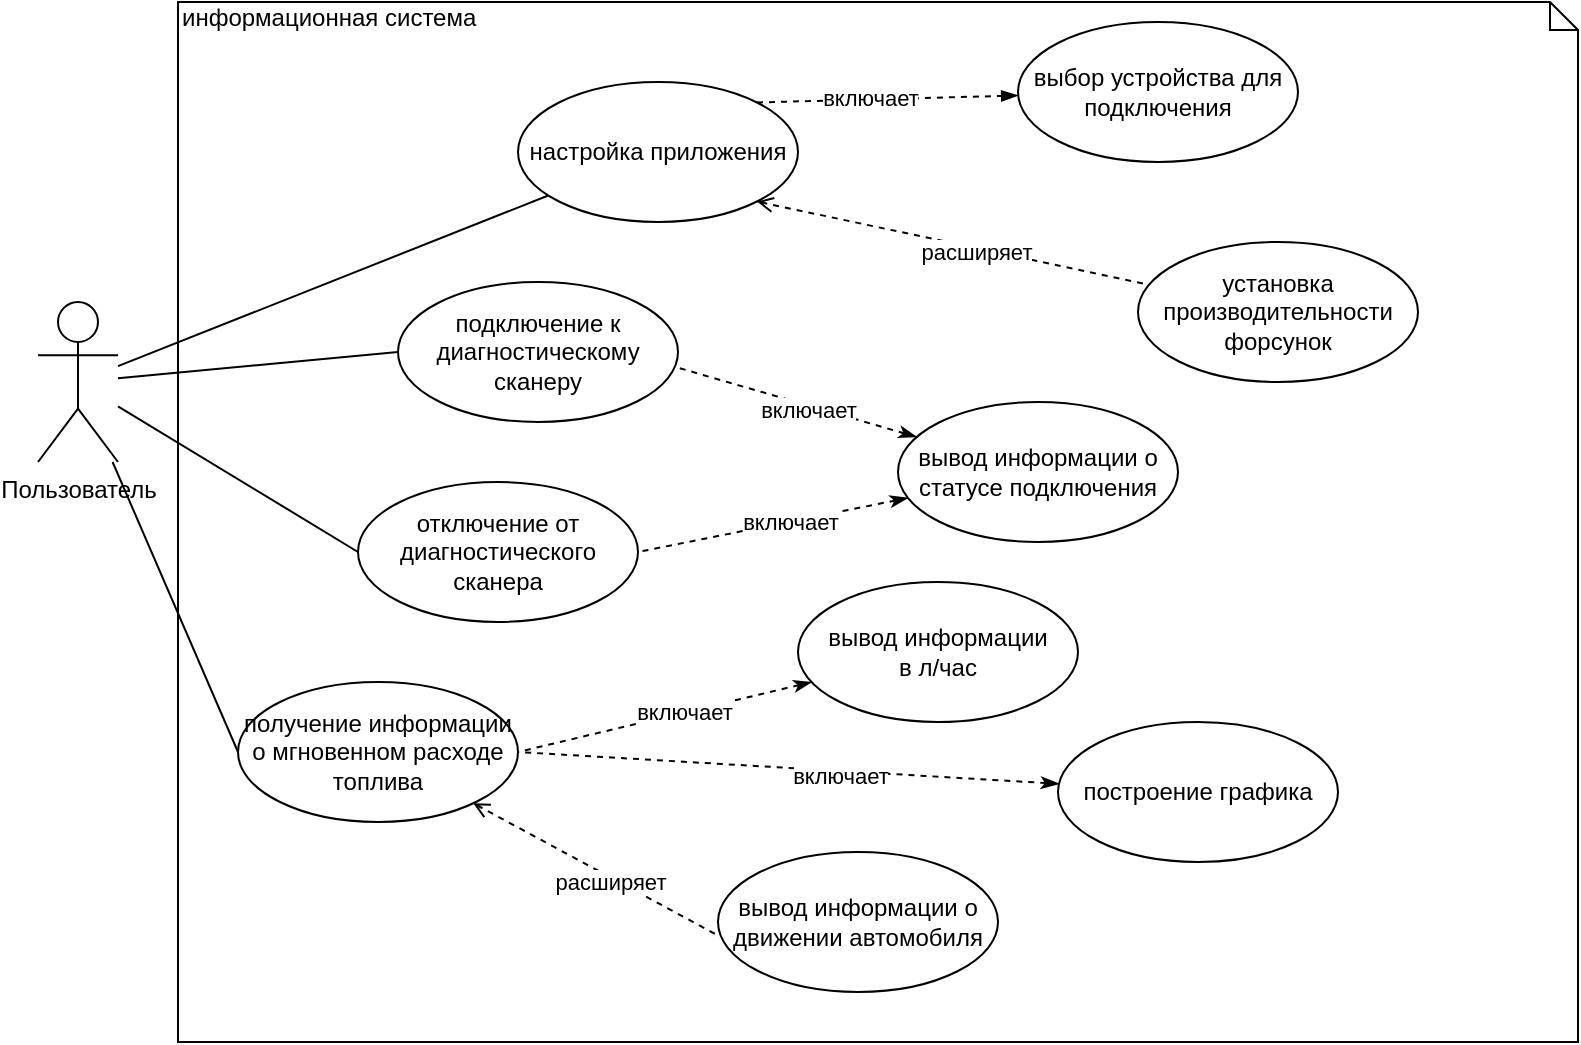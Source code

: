 <mxfile version="13.1.1" pages="11"><diagram name="Страница-1" id="Страница-1"><mxGraphModel dx="595" dy="762" grid="1" gridSize="10" guides="1" tooltips="1" connect="1" arrows="1" fold="1" page="1" pageScale="1" pageWidth="827" pageHeight="1169" math="0" shadow="0"><root><mxCell id="0"/><mxCell id="1" value="Блок-схема" parent="0"/><mxCell id="55" value="&lt;font style=&quot;font-size:11px;font-family:Calibri;color:#feffff;direction:ltr;letter-spacing:0px;line-height:120%;opacity:1&quot;&gt;Erase work&lt;br/&gt;&lt;/font&gt;" style="verticalAlign=middle;align=center;vsdxID=117;fillColor=#be9000;gradientColor=none;shape=stencil(nZBLDoAgDERP0z3SIyjew0SURgSD+Lu9kMZoXLhwN9O+tukAlrNpJg1SzDH4QW/URgNYgZTkjA4UkwJUgGXng+6DX1zLfmoymdXo17xh5zmRJ6Q42BWCfc2oJfdAr+Yv+AP9Cb7OJ3H/2JG1HNGz/84klThPVCc=);strokeColor=#bb8c00;spacingTop=-1;spacingBottom=-1;spacingLeft=-1;spacingRight=-1;labelBackgroundColor=none;rounded=0;html=1;whiteSpace=wrap;" parent="1" vertex="1"><mxGeometry x="1300" y="560" width="100" height="60" as="geometry"/></mxCell><mxCell id="YcS-cX-D0KsZnpiehl-X-100" value="информационная система" style="shape=note;whiteSpace=wrap;html=1;size=14;verticalAlign=top;align=left;spacingTop=-6;" vertex="1" parent="1"><mxGeometry x="1050" y="220" width="700" height="520" as="geometry"/></mxCell><mxCell id="YcS-cX-D0KsZnpiehl-X-101" style="orthogonalLoop=1;jettySize=auto;html=1;endArrow=none;endFill=0;" edge="1" parent="1" source="YcS-cX-D0KsZnpiehl-X-102" target="YcS-cX-D0KsZnpiehl-X-107"><mxGeometry relative="1" as="geometry"/></mxCell><mxCell id="YcS-cX-D0KsZnpiehl-X-102" value="Пользователь" style="shape=umlActor;verticalLabelPosition=bottom;labelBackgroundColor=#ffffff;verticalAlign=top;html=1;" vertex="1" parent="1"><mxGeometry x="980" y="370" width="40" height="80" as="geometry"/></mxCell><mxCell id="YcS-cX-D0KsZnpiehl-X-103" style="edgeStyle=none;orthogonalLoop=1;jettySize=auto;html=1;exitX=1;exitY=1;exitDx=0;exitDy=0;endArrow=none;endFill=0;startArrow=open;startFill=0;dashed=1;" edge="1" parent="1" source="YcS-cX-D0KsZnpiehl-X-107" target="YcS-cX-D0KsZnpiehl-X-115"><mxGeometry relative="1" as="geometry"/></mxCell><mxCell id="YcS-cX-D0KsZnpiehl-X-104" value="расширяет" style="edgeLabel;html=1;align=center;verticalAlign=middle;resizable=0;points=[];" vertex="1" connectable="0" parent="YcS-cX-D0KsZnpiehl-X-103"><mxGeometry x="0.116" y="-2" relative="1" as="geometry"><mxPoint as="offset"/></mxGeometry></mxCell><mxCell id="YcS-cX-D0KsZnpiehl-X-105" style="edgeStyle=none;orthogonalLoop=1;jettySize=auto;html=1;exitX=1;exitY=0;exitDx=0;exitDy=0;endArrow=blockThin;endFill=1;dashed=1;" edge="1" parent="1" source="YcS-cX-D0KsZnpiehl-X-107" target="YcS-cX-D0KsZnpiehl-X-114"><mxGeometry relative="1" as="geometry"/></mxCell><mxCell id="YcS-cX-D0KsZnpiehl-X-106" value="включает" style="edgeLabel;html=1;align=center;verticalAlign=middle;resizable=0;points=[];" vertex="1" connectable="0" parent="YcS-cX-D0KsZnpiehl-X-105"><mxGeometry x="-0.133" y="1" relative="1" as="geometry"><mxPoint as="offset"/></mxGeometry></mxCell><mxCell id="YcS-cX-D0KsZnpiehl-X-107" value="настройка приложения" style="ellipse;whiteSpace=wrap;html=1;" vertex="1" parent="1"><mxGeometry x="1220" y="260" width="140" height="70" as="geometry"/></mxCell><mxCell id="YcS-cX-D0KsZnpiehl-X-108" value="подключение к диагностическому сканеру" style="ellipse;whiteSpace=wrap;html=1;" vertex="1" parent="1"><mxGeometry x="1160" y="360" width="140" height="70" as="geometry"/></mxCell><mxCell id="YcS-cX-D0KsZnpiehl-X-109" value="отключение от диагностического сканера" style="ellipse;whiteSpace=wrap;html=1;" vertex="1" parent="1"><mxGeometry x="1140" y="460" width="140" height="70" as="geometry"/></mxCell><mxCell id="YcS-cX-D0KsZnpiehl-X-110" value="получение информации о мгновенном расходе топлива" style="ellipse;whiteSpace=wrap;html=1;" vertex="1" parent="1"><mxGeometry x="1080" y="560" width="140" height="70" as="geometry"/></mxCell><mxCell id="YcS-cX-D0KsZnpiehl-X-111" style="orthogonalLoop=1;jettySize=auto;html=1;endArrow=none;endFill=0;entryX=0;entryY=0.5;entryDx=0;entryDy=0;" edge="1" parent="1" source="YcS-cX-D0KsZnpiehl-X-102" target="YcS-cX-D0KsZnpiehl-X-108"><mxGeometry relative="1" as="geometry"/></mxCell><mxCell id="YcS-cX-D0KsZnpiehl-X-112" style="orthogonalLoop=1;jettySize=auto;html=1;endArrow=none;endFill=0;entryX=0;entryY=0.5;entryDx=0;entryDy=0;" edge="1" parent="1" source="YcS-cX-D0KsZnpiehl-X-102" target="YcS-cX-D0KsZnpiehl-X-109"><mxGeometry relative="1" as="geometry"/></mxCell><mxCell id="YcS-cX-D0KsZnpiehl-X-113" style="orthogonalLoop=1;jettySize=auto;html=1;endArrow=none;endFill=0;entryX=0;entryY=0.5;entryDx=0;entryDy=0;" edge="1" parent="1" source="YcS-cX-D0KsZnpiehl-X-102" target="YcS-cX-D0KsZnpiehl-X-110"><mxGeometry relative="1" as="geometry"/></mxCell><mxCell id="YcS-cX-D0KsZnpiehl-X-114" value="выбор устройства для подключения" style="ellipse;whiteSpace=wrap;html=1;" vertex="1" parent="1"><mxGeometry x="1470" y="230" width="140" height="70" as="geometry"/></mxCell><mxCell id="YcS-cX-D0KsZnpiehl-X-115" value="установка производительности форсунок" style="ellipse;whiteSpace=wrap;html=1;" vertex="1" parent="1"><mxGeometry x="1530" y="340" width="140" height="70" as="geometry"/></mxCell><mxCell id="YcS-cX-D0KsZnpiehl-X-116" style="edgeStyle=none;orthogonalLoop=1;jettySize=auto;html=1;entryX=1;entryY=0.5;entryDx=0;entryDy=0;dashed=1;startArrow=classicThin;startFill=1;endArrow=none;endFill=0;" edge="1" parent="1" source="YcS-cX-D0KsZnpiehl-X-118" target="YcS-cX-D0KsZnpiehl-X-109"><mxGeometry relative="1" as="geometry"/></mxCell><mxCell id="YcS-cX-D0KsZnpiehl-X-117" value="включает" style="edgeLabel;html=1;align=center;verticalAlign=middle;resizable=0;points=[];" vertex="1" connectable="0" parent="YcS-cX-D0KsZnpiehl-X-116"><mxGeometry x="-0.274" y="2" relative="1" as="geometry"><mxPoint x="-10.97" as="offset"/></mxGeometry></mxCell><mxCell id="YcS-cX-D0KsZnpiehl-X-118" value="вывод информации о статусе подключения" style="ellipse;whiteSpace=wrap;html=1;" vertex="1" parent="1"><mxGeometry x="1410" y="420" width="140" height="70" as="geometry"/></mxCell><mxCell id="YcS-cX-D0KsZnpiehl-X-119" style="edgeStyle=none;orthogonalLoop=1;jettySize=auto;html=1;entryX=0.998;entryY=0.611;entryDx=0;entryDy=0;dashed=1;startArrow=classicThin;startFill=1;endArrow=none;endFill=0;entryPerimeter=0;" edge="1" parent="1" source="YcS-cX-D0KsZnpiehl-X-118" target="YcS-cX-D0KsZnpiehl-X-108"><mxGeometry relative="1" as="geometry"/></mxCell><mxCell id="YcS-cX-D0KsZnpiehl-X-120" value="включает" style="edgeLabel;html=1;align=center;verticalAlign=middle;resizable=0;points=[];" vertex="1" connectable="0" parent="YcS-cX-D0KsZnpiehl-X-119"><mxGeometry x="-0.274" y="2" relative="1" as="geometry"><mxPoint x="-10.97" y="-3.29" as="offset"/></mxGeometry></mxCell><mxCell id="YcS-cX-D0KsZnpiehl-X-121" value="вывод информации &lt;br&gt;в л/час" style="ellipse;whiteSpace=wrap;html=1;" vertex="1" parent="1"><mxGeometry x="1360" y="510" width="140" height="70" as="geometry"/></mxCell><mxCell id="YcS-cX-D0KsZnpiehl-X-122" value="построение графика" style="ellipse;whiteSpace=wrap;html=1;" vertex="1" parent="1"><mxGeometry x="1490" y="580" width="140" height="70" as="geometry"/></mxCell><mxCell id="YcS-cX-D0KsZnpiehl-X-123" style="edgeStyle=none;orthogonalLoop=1;jettySize=auto;html=1;entryX=1;entryY=0.5;entryDx=0;entryDy=0;dashed=1;startArrow=classicThin;startFill=1;endArrow=none;endFill=0;" edge="1" parent="1" source="YcS-cX-D0KsZnpiehl-X-121" target="YcS-cX-D0KsZnpiehl-X-110"><mxGeometry relative="1" as="geometry"/></mxCell><mxCell id="YcS-cX-D0KsZnpiehl-X-124" value="включает" style="edgeLabel;html=1;align=center;verticalAlign=middle;resizable=0;points=[];" vertex="1" connectable="0" parent="YcS-cX-D0KsZnpiehl-X-123"><mxGeometry x="-0.274" y="2" relative="1" as="geometry"><mxPoint x="-10.97" as="offset"/></mxGeometry></mxCell><mxCell id="YcS-cX-D0KsZnpiehl-X-125" style="edgeStyle=none;orthogonalLoop=1;jettySize=auto;html=1;entryX=1;entryY=0.5;entryDx=0;entryDy=0;dashed=1;startArrow=classicThin;startFill=1;endArrow=none;endFill=0;" edge="1" parent="1" source="YcS-cX-D0KsZnpiehl-X-122" target="YcS-cX-D0KsZnpiehl-X-110"><mxGeometry relative="1" as="geometry"/></mxCell><mxCell id="YcS-cX-D0KsZnpiehl-X-126" value="включает" style="edgeLabel;html=1;align=center;verticalAlign=middle;resizable=0;points=[];" vertex="1" connectable="0" parent="YcS-cX-D0KsZnpiehl-X-125"><mxGeometry x="-0.274" y="2" relative="1" as="geometry"><mxPoint x="-10.97" as="offset"/></mxGeometry></mxCell><mxCell id="YcS-cX-D0KsZnpiehl-X-127" value="вывод информации о движении автомобиля" style="ellipse;whiteSpace=wrap;html=1;" vertex="1" parent="1"><mxGeometry x="1320" y="645" width="140" height="70" as="geometry"/></mxCell><mxCell id="YcS-cX-D0KsZnpiehl-X-128" style="edgeStyle=none;orthogonalLoop=1;jettySize=auto;html=1;endArrow=none;endFill=0;startArrow=open;startFill=0;dashed=1;entryX=0.008;entryY=0.605;entryDx=0;entryDy=0;entryPerimeter=0;" edge="1" parent="1" source="YcS-cX-D0KsZnpiehl-X-110" target="YcS-cX-D0KsZnpiehl-X-127"><mxGeometry relative="1" as="geometry"><mxPoint x="1192.093" y="629.995" as="sourcePoint"/><mxPoint x="1387.913" y="671.696" as="targetPoint"/></mxGeometry></mxCell><mxCell id="YcS-cX-D0KsZnpiehl-X-129" value="расширяет" style="edgeLabel;html=1;align=center;verticalAlign=middle;resizable=0;points=[];" vertex="1" connectable="0" parent="YcS-cX-D0KsZnpiehl-X-128"><mxGeometry x="0.116" y="-2" relative="1" as="geometry"><mxPoint as="offset"/></mxGeometry></mxCell><mxCell id="2" value="Соединительная линия" parent="0"/></root></mxGraphModel></diagram><diagram id="fSfaAqeC69WtSg_lbMDV" name="Page-2"><mxGraphModel dx="2339" dy="1265" grid="1" gridSize="10" guides="1" tooltips="1" connect="1" arrows="1" fold="1" page="1" pageScale="1" pageWidth="827" pageHeight="1169" math="0" shadow="0"><root><mxCell id="I34k1afa4wp2UjOPymvp-0"/><mxCell id="I34k1afa4wp2UjOPymvp-1" parent="I34k1afa4wp2UjOPymvp-0"/><mxCell id="I34k1afa4wp2UjOPymvp-2" value="Блок-схема" parent="I34k1afa4wp2UjOPymvp-0"/><mxCell id="I34k1afa4wp2UjOPymvp-3" style="vsdxID=1;fillColor=none;gradientColor=none;strokeColor=none;labelBackgroundColor=none;rounded=0;html=1;whiteSpace=wrap;" vertex="1" parent="I34k1afa4wp2UjOPymvp-2"><mxGeometry x="390" y="400" width="760" height="1108" as="geometry"/></mxCell><mxCell id="I34k1afa4wp2UjOPymvp-4" style="vsdxID=2;fillColor=#ffffff;gradientColor=none;fillOpacity=0;shape=stencil(nZBLDoAgDERP0z3SIyjew0SURgSD+Lu9kMZoXLhwN9O+tukAlrNpJg1SzDH4QW/URgNYgZTkjA4UkwJUgGXng+6DX1zLfmoymdXo17xh5zmRJ6Q42BWCfc2oJfdAr+Yv+AP9Cb7OJ3H/2JG1HNGz/84klThPVCc=);strokeColor=#000000;labelBackgroundColor=none;rounded=0;html=1;whiteSpace=wrap;" vertex="1" parent="I34k1afa4wp2UjOPymvp-3"><mxGeometry width="760" height="1108" as="geometry"/></mxCell><mxCell id="I34k1afa4wp2UjOPymvp-5" value="&lt;font style=&quot;font-size:22px;font-family:Calibri;color:#000000;direction:ltr;letter-spacing:0px;line-height:120%;opacity:1&quot;&gt;Automatic and manual rollback&lt;br/&gt;&lt;/font&gt;" style="verticalAlign=middle;align=left;vsdxID=3;fillColor=#ffffff;gradientColor=none;shape=stencil(nZBLDoAgDERP0z3SIyjew0SURgSD+Lu9kMZoXLhwN9O+tukAlrNpJg1SzDH4QW/URgNYgZTkjA4UkwJUgGXng+6DX1zLfmoymdXo17xh5zmRJ6Q42BWCfc2oJfdAr+Yv+AP9Cb7OJ3H/2JG1HNGz/84klThPVCc=);strokeColor=#000000;labelBackgroundColor=none;rounded=0;html=1;whiteSpace=wrap;" vertex="1" parent="I34k1afa4wp2UjOPymvp-3"><mxGeometry width="760" height="40" as="geometry"/></mxCell><mxCell id="I34k1afa4wp2UjOPymvp-6" style="vsdxID=4;fillColor=#ffffff;gradientColor=none;fillOpacity=0;shape=stencil(nZBLDoAgDERP0z3SIyjew0SURgSD+Lu9kMZoXLhwN9N5bdMClrNpJg1SzDH4QW/URgNYgZTkjA4UkwJUgGXng+6DX1zLfmoymdXo1zxh5z6RO6Q42BWCfc2oJfdAr/AX/IH+BF/rk7hv7MjaZ/L+RirxJ1Gd);strokeColor=#000000;strokeWidth=2;labelBackgroundColor=none;rounded=0;html=1;whiteSpace=wrap;" vertex="1" parent="I34k1afa4wp2UjOPymvp-2"><mxGeometry x="410" y="440" width="740" height="1068" as="geometry"/></mxCell><mxCell id="I34k1afa4wp2UjOPymvp-7" style="vsdxID=6;fillColor=none;gradientColor=none;strokeColor=none;strokeWidth=2;labelBackgroundColor=none;rounded=0;html=1;whiteSpace=wrap;" vertex="1" parent="I34k1afa4wp2UjOPymvp-2"><mxGeometry x="740" y="440" width="410" height="1068" as="geometry"/></mxCell><mxCell id="I34k1afa4wp2UjOPymvp-8" style="vsdxID=7;fillColor=#ffffff;gradientColor=none;fillOpacity=0;shape=stencil(nZBLDoAgDERP0z3SIyjew0SURgSD+Lu9kMZoXLhwN9O+tukAlrNpJg1SzDH4QW/URgNYgZTkjA4UkwJUgGXng+6DX1zLfmoymdXo17xh5zmRJ6Q42BWCfc2oJfdAr+Yv+AP9Cb7OJ3H/2JG1HNGz/84klThPVCc=);strokeColor=#000000;strokeWidth=2;labelBackgroundColor=none;rounded=0;html=1;whiteSpace=wrap;" vertex="1" parent="I34k1afa4wp2UjOPymvp-7"><mxGeometry width="410" height="1068" as="geometry"/></mxCell><mxCell id="I34k1afa4wp2UjOPymvp-9" value="&lt;font style=&quot;font-size:16px;font-family:Calibri;color:#000000;direction:ltr;letter-spacing:0px;line-height:120%;opacity:1&quot;&gt;Firmware&lt;br/&gt;&lt;/font&gt;" style="verticalAlign=middle;align=center;vsdxID=8;fillColor=#ffffff;gradientColor=none;shape=stencil(nZBLDoAgDERP0z3SIyjew0SURgSD+Lu9kMZoXLhwN9O+tukAlrNpJg1SzDH4QW/URgNYgZTkjA4UkwJUgGXng+6DX1zLfmoymdXo17xh5zmRJ6Q42BWCfc2oJfdAr+Yv+AP9Cb7OJ3H/2JG1HNGz/84klThPVCc=);strokeColor=#000000;strokeWidth=2;labelBackgroundColor=none;rounded=0;html=1;whiteSpace=wrap;" vertex="1" parent="I34k1afa4wp2UjOPymvp-7"><mxGeometry width="410" height="40" as="geometry"/></mxCell><mxCell id="I34k1afa4wp2UjOPymvp-10" style="vsdxID=9;fillColor=none;gradientColor=none;strokeColor=none;strokeWidth=2;labelBackgroundColor=none;rounded=0;html=1;whiteSpace=wrap;" vertex="1" parent="I34k1afa4wp2UjOPymvp-2"><mxGeometry x="410" y="440" width="330" height="1068" as="geometry"/></mxCell><mxCell id="I34k1afa4wp2UjOPymvp-11" style="vsdxID=10;fillColor=#ffffff;gradientColor=none;fillOpacity=0;shape=stencil(nZBLDoAgDERP0z3SIyjew0SURgSD+Lu9kMZoXLhwN9O+tukAlrNpJg1SzDH4QW/URgNYgZTkjA4UkwJUgGXng+6DX1zLfmoymdXo17xh5zmRJ6Q42BWCfc2oJfdAr+Yv+AP9Cb7OJ3H/2JG1HNGz/84klThPVCc=);strokeColor=#000000;strokeWidth=2;labelBackgroundColor=none;rounded=0;html=1;whiteSpace=wrap;" vertex="1" parent="I34k1afa4wp2UjOPymvp-10"><mxGeometry width="330" height="1068" as="geometry"/></mxCell><mxCell id="I34k1afa4wp2UjOPymvp-12" value="&lt;font style=&quot;font-size:16px;font-family:Calibri;color:#000000;direction:ltr;letter-spacing:0px;line-height:120%;opacity:1&quot;&gt;Bootloader&lt;br/&gt;&lt;/font&gt;" style="verticalAlign=middle;align=center;vsdxID=11;fillColor=#ffffff;gradientColor=none;shape=stencil(nZBLDoAgDERP0z3SIyjew0SURgSD+Lu9kMZoXLhwN9O+tukAlrNpJg1SzDH4QW/URgNYgZTkjA4UkwJUgGXng+6DX1zLfmoymdXo17xh5zmRJ6Q42BWCfc2oJfdAr+Yv+AP9Cb7OJ3H/2JG1HNGz/84klThPVCc=);strokeColor=#000000;strokeWidth=2;labelBackgroundColor=none;rounded=0;html=1;whiteSpace=wrap;" vertex="1" parent="I34k1afa4wp2UjOPymvp-10"><mxGeometry width="330" height="40" as="geometry"/></mxCell><mxCell id="I34k1afa4wp2UjOPymvp-13" style="vsdxID=5;fillColor=#ffffff;gradientColor=none;shape=stencil(nZBLDoAgDERP0z3SIyDew0QUooJB/N1eSGM0LFywm2lf23QAxarbRQFna/BuVIfpggasgXNjtfImRAUoAUXvvBq822xHfmkTmdTs9rThpDmWJji7yFWMfEPoZOwHfZpF8A9aCGbno3h/jCYPIJYoPJQ3);strokeColor=#000000;strokeWidth=2;labelBackgroundColor=none;rounded=0;html=1;whiteSpace=wrap;" vertex="1" parent="I34k1afa4wp2UjOPymvp-2"><mxGeometry x="390" y="480" width="760" height="1028" as="geometry"/></mxCell><mxCell id="I34k1afa4wp2UjOPymvp-14" style="vsdxID=12;fillColor=none;gradientColor=none;strokeColor=none;labelBackgroundColor=none;rounded=0;html=1;whiteSpace=wrap;" vertex="1" parent="I34k1afa4wp2UjOPymvp-2"><mxGeometry x="390" y="480" width="760" height="1028" as="geometry"/></mxCell><mxCell id="I34k1afa4wp2UjOPymvp-15" value="&lt;font style=&quot;font-size:16px;font-family:Calibri;color:#000000;direction:ltr;letter-spacing:0px;line-height:120%;opacity:1&quot;&gt;Work&lt;br/&gt;&lt;/font&gt;" style="verticalAlign=middle;align=left;vsdxID=14;rotation=270;fillColor=#ffffff;gradientColor=none;shape=stencil(nZBLDoAgDERP0z3SIyjew0SURgSD+Lu9kMZoXLhwN9O+tukAlrNpJg1SzDH4QW/URgNYgZTkjA4UkwJUgGXng+6DX1zLfmoymdXo17xh5zmRJ6Q42BWCfc2oJfdAr+Yv+AP9Cb7OJ3H/2JG1HNGz/84klThPVCc=);strokeColor=#000000;strokeWidth=2;spacingTop=-1;spacingBottom=-1;spacingLeft=-1;spacingRight=-1;labelBackgroundColor=none;rounded=0;html=1;whiteSpace=wrap;" vertex="1" parent="I34k1afa4wp2UjOPymvp-14"><mxGeometry x="-484" y="524" width="1068" height="20" as="geometry"/></mxCell><mxCell id="I34k1afa4wp2UjOPymvp-16" value="&lt;font style=&quot;font-size:11px;font-family:Calibri;color:#000000;direction:ltr;letter-spacing:0px;line-height:120%;opacity:1&quot;&gt;WDCounter &amp;gt;&amp;gt;= 1&lt;br/&gt;&lt;/font&gt;" style="verticalAlign=middle;align=center;vsdxID=15;fillColor=#ffffff;gradientColor=none;shape=stencil(nZBLDoAgDERP0z3SIyjew0SURgSD+Lu9kMZoXLhwN9O+tukAlrNpJg1SzDH4QW/URgNYgZTkjA4UkwJUgGXng+6DX1zLfmoymdXo17xh5zmRJ6Q42BWCfc2oJfdAr+Yv+AP9Cb7OJ3H/2JG1HNGz/84klThPVCc=);strokeColor=#000000;spacingTop=-1;spacingBottom=-1;spacingLeft=-1;spacingRight=-1;labelBackgroundColor=none;rounded=0;html=1;whiteSpace=wrap;" vertex="1" parent="I34k1afa4wp2UjOPymvp-2"><mxGeometry x="455" y="812" width="100" height="60" as="geometry"/></mxCell><mxCell id="I34k1afa4wp2UjOPymvp-17" style="vsdxID=16;fillColor=#ffffff;gradientColor=none;shape=stencil(UzV2Ls5ILEhVNTIoLinKz04tz0wpyVA1dlE1MsrMy0gtyiwBslSNXVWNndPyi1LTi/JL81Ig/IJEkEoQKze/DGRCBUSfAUiHkUElhGcK4bpBVOZk5iGpNEVVikeloQHZpsK0YlWLz1QgA+HFtMycHEgIIcujBwlQCBKcxq4A);strokeColor=#000000;spacingTop=-1;spacingBottom=-1;spacingLeft=-1;spacingRight=-1;labelBackgroundColor=none;rounded=0;html=1;whiteSpace=wrap;" vertex="1" parent="I34k1afa4wp2UjOPymvp-2"><mxGeometry x="440" y="568" width="130" height="98" as="geometry"/></mxCell><mxCell id="I34k1afa4wp2UjOPymvp-18" value="&lt;font style=&quot;font-size:11px;font-family:Calibri;color:#000000;direction:ltr;letter-spacing:0px;line-height:120%;opacity:1&quot;&gt;Reason of reset == WDOG || HF&lt;br/&gt;&lt;/font&gt;" style="text;vsdxID=16;fillColor=none;gradientColor=none;strokeColor=none;spacingTop=-1;spacingBottom=-1;spacingLeft=-1;spacingRight=-1;labelBackgroundColor=none;rounded=0;html=1;whiteSpace=wrap;verticalAlign=middle;align=center;;html=1;" vertex="1" parent="I34k1afa4wp2UjOPymvp-17"><mxGeometry x="10.83" y="12.25" width="108.33" height="73.5" as="geometry"/></mxCell><mxCell id="I34k1afa4wp2UjOPymvp-19" style="vsdxID=18;fillColor=#ffffff;gradientColor=none;shape=stencil(UzV2Ls5ILEhVNTIoLinKz04tz0wpyVA1dlE1MsrMy0gtyiwBslSNXVWNndPyi1LTi/JL81Ig/IJEkEoQKze/DGRCBUSfAUiHkUElhGcK4bpBVOZk5iGpNEVVikeloQHZpsK0YlWLz1QgA+HFtMycHEgIIcujBwlQCBKcxq4A);strokeColor=#000000;spacingTop=-1;spacingBottom=-1;spacingLeft=-1;spacingRight=-1;labelBackgroundColor=none;rounded=0;html=1;whiteSpace=wrap;" vertex="1" parent="I34k1afa4wp2UjOPymvp-2"><mxGeometry x="440" y="690" width="130" height="98" as="geometry"/></mxCell><mxCell id="I34k1afa4wp2UjOPymvp-20" value="&lt;font style=&quot;font-size:11px;font-family:Calibri;color:#000000;direction:ltr;letter-spacing:0px;line-height:120%;opacity:1&quot;&gt;Uptime &amp;lt; 20 min&lt;br/&gt;&lt;/font&gt;" style="text;vsdxID=18;fillColor=none;gradientColor=none;strokeColor=none;spacingTop=-1;spacingBottom=-1;spacingLeft=-1;spacingRight=-1;labelBackgroundColor=none;rounded=0;html=1;whiteSpace=wrap;verticalAlign=middle;align=center;;html=1;" vertex="1" parent="I34k1afa4wp2UjOPymvp-19"><mxGeometry x="10.83" y="12.25" width="108.33" height="73.5" as="geometry"/></mxCell><mxCell id="I34k1afa4wp2UjOPymvp-21" style="vsdxID=20;fillColor=#ffffff;gradientColor=none;shape=stencil(UzV2Ls5ILEhVNTIoLinKz04tz0wpyVA1dlE1MsrMy0gtyiwBslSNXVWNndPyi1LTi/JL81Ig/IJEkEoQKze/DGRCBUSfAUiHkUElhGcK4bpBVOZk5iGpNEVVikeloQHZpsK0YlWLz1QgA+HFtMycHEgIIcujBwlQCBKcxq4A);strokeColor=#000000;spacingTop=-1;spacingBottom=-1;spacingLeft=-1;spacingRight=-1;labelBackgroundColor=none;rounded=0;html=1;whiteSpace=wrap;" vertex="1" parent="I34k1afa4wp2UjOPymvp-2"><mxGeometry x="440" y="896" width="130" height="98" as="geometry"/></mxCell><mxCell id="I34k1afa4wp2UjOPymvp-22" value="&lt;font style=&quot;font-size:11px;font-family:Calibri;color:#000000;direction:ltr;letter-spacing:0px;line-height:120%;opacity:1&quot;&gt;WDCounter == 0&lt;br/&gt;&lt;/font&gt;" style="text;vsdxID=20;fillColor=none;gradientColor=none;strokeColor=none;spacingTop=-1;spacingBottom=-1;spacingLeft=-1;spacingRight=-1;labelBackgroundColor=none;rounded=0;html=1;whiteSpace=wrap;verticalAlign=middle;align=center;;html=1;" vertex="1" parent="I34k1afa4wp2UjOPymvp-21"><mxGeometry x="10.83" y="12.25" width="108.33" height="73.5" as="geometry"/></mxCell><mxCell id="I34k1afa4wp2UjOPymvp-23" value="&lt;font style=&quot;font-size:11px;font-family:Calibri;color:#000000;direction:ltr;letter-spacing:0px;line-height:120%;opacity:1&quot;&gt;Mark firmware as unstable&lt;br/&gt;&lt;/font&gt;" style="verticalAlign=middle;align=center;vsdxID=21;fillColor=#ffffff;gradientColor=none;shape=stencil(nZBLDoAgDERP0z3SIyjew0SURgSD+Lu9kMZoXLhwN9O+tukAlrNpJg1SzDH4QW/URgNYgZTkjA4UkwJUgGXng+6DX1zLfmoymdXo17xh5zmRJ6Q42BWCfc2oJfdAr+Yv+AP9Cb7OJ3H/2JG1HNGz/84klThPVCc=);strokeColor=#000000;spacingTop=-1;spacingBottom=-1;spacingLeft=-1;spacingRight=-1;labelBackgroundColor=none;rounded=0;html=1;whiteSpace=wrap;" vertex="1" parent="I34k1afa4wp2UjOPymvp-2"><mxGeometry x="455" y="1019" width="100" height="60" as="geometry"/></mxCell><mxCell id="I34k1afa4wp2UjOPymvp-24" style="vsdxID=23;fillColor=#ffffff;gradientColor=none;shape=stencil(UzV2Ls5ILEhVNTIoLinKz04tz0wpyVA1dlE1MsrMy0gtyiwBslSNXVWNndPyi1LTi/JL81Ig/IJEkEoQKze/DGRCBUSfAUiHkUElhGcK4bpBVOZk5iGpNEVVikeloQHZpsK0YlWLz1QgA+HFtMycHEgIIcujBwlQCBKcxq4A);strokeColor=#000000;spacingTop=-1;spacingBottom=-1;spacingLeft=-1;spacingRight=-1;labelBackgroundColor=none;rounded=0;html=1;whiteSpace=wrap;" vertex="1" parent="I34k1afa4wp2UjOPymvp-2"><mxGeometry x="440" y="1103" width="130" height="98" as="geometry"/></mxCell><mxCell id="I34k1afa4wp2UjOPymvp-25" value="&lt;font style=&quot;font-size:11px;font-family:Calibri;color:#000000;direction:ltr;letter-spacing:0px;line-height:120%;opacity:1&quot;&gt;Is there any stable firmware?&lt;br/&gt;&lt;/font&gt;" style="text;vsdxID=23;fillColor=none;gradientColor=none;strokeColor=none;spacingTop=-1;spacingBottom=-1;spacingLeft=-1;spacingRight=-1;labelBackgroundColor=none;rounded=0;html=1;whiteSpace=wrap;verticalAlign=middle;align=center;;html=1;" vertex="1" parent="I34k1afa4wp2UjOPymvp-24"><mxGeometry x="10.83" y="12.25" width="108.33" height="73.5" as="geometry"/></mxCell><mxCell id="I34k1afa4wp2UjOPymvp-26" value="&lt;font style=&quot;font-size:11px;font-family:Calibri;color:#000000;direction:ltr;letter-spacing:0px;line-height:120%;opacity:1&quot;&gt;Unpack stable firmware&lt;br/&gt;&lt;/font&gt;" style="verticalAlign=middle;align=center;vsdxID=24;fillColor=#ffffff;gradientColor=none;shape=stencil(nZBLDoAgDERP0z3SIyjew0SURgSD+Lu9kMZoXLhwN9O+tukAlrNpJg1SzDH4QW/URgNYgZTkjA4UkwJUgGXng+6DX1zLfmoymdXo17xh5zmRJ6Q42BWCfc2oJfdAr+Yv+AP9Cb7OJ3H/2JG1HNGz/84klThPVCc=);strokeColor=#000000;spacingTop=-1;spacingBottom=-1;spacingLeft=-1;spacingRight=-1;labelBackgroundColor=none;rounded=0;html=1;whiteSpace=wrap;" vertex="1" parent="I34k1afa4wp2UjOPymvp-2"><mxGeometry x="455" y="1225" width="100" height="60" as="geometry"/></mxCell><mxCell id="I34k1afa4wp2UjOPymvp-27" value="&lt;font style=&quot;font-size:11px;font-family:Calibri;color:#000000;direction:ltr;letter-spacing:0px;line-height:120%;opacity:1&quot;&gt;Zero Uptime surrounded with two markers&lt;br/&gt;&lt;/font&gt;" style="verticalAlign=middle;align=center;vsdxID=31;fillColor=#ffffff;gradientColor=none;shape=stencil(nZBLDoAgDERP0z3SIyjew0SURgSD+Lu9kMZoXLhwN9O+tukAlrNpJg1SzDH4QW/URgNYgZTkjA4UkwJUgGXng+6DX1zLfmoymdXo17xh5zmRJ6Q42BWCfc2oJfdAr+Yv+AP9Cb7OJ3H/2JG1HNGz/84klThPVCc=);strokeColor=#000000;spacingTop=-1;spacingBottom=-1;spacingLeft=-1;spacingRight=-1;labelBackgroundColor=none;rounded=0;html=1;whiteSpace=wrap;" vertex="1" parent="I34k1afa4wp2UjOPymvp-2"><mxGeometry x="455" y="1310" width="100" height="60" as="geometry"/></mxCell><mxCell id="I34k1afa4wp2UjOPymvp-28" value="&lt;font style=&quot;font-size:11px;font-family:Calibri;color:#000000;direction:ltr;letter-spacing:0px;line-height:120%;opacity:1&quot;&gt;Run firmware&lt;br/&gt;&lt;/font&gt;" style="verticalAlign=middle;align=center;vsdxID=32;fillColor=#ffffff;gradientColor=none;shape=stencil(nZBLDoAgDERP0z3SIyjew0SURgSD+Lu9kMZoXLhwN9O+tukAlrNpJg1SzDH4QW/URgNYgZTkjA4UkwJUgGXng+6DX1zLfmoymdXo17xh5zmRJ6Q42BWCfc2oJfdAr+Yv+AP9Cb7OJ3H/2JG1HNGz/84klThPVCc=);strokeColor=#000000;spacingTop=-1;spacingBottom=-1;spacingLeft=-1;spacingRight=-1;labelBackgroundColor=none;rounded=0;html=1;whiteSpace=wrap;" vertex="1" parent="I34k1afa4wp2UjOPymvp-2"><mxGeometry x="455" y="1410" width="100" height="60" as="geometry"/></mxCell><mxCell id="I34k1afa4wp2UjOPymvp-29" value="&lt;font style=&quot;font-size:11px;font-family:Calibri;color:#000000;direction:ltr;letter-spacing:0px;line-height:120%;opacity:1&quot;&gt;Uptime++&lt;br/&gt;&lt;/font&gt;" style="verticalAlign=middle;align=center;vsdxID=35;fillColor=#ffffff;gradientColor=none;shape=stencil(nZBLDoAgDERP0z3SIyjew0SURgSD+Lu9kMZoXLhwN9O+tukAlrNpJg1SzDH4QW/URgNYgZTkjA4UkwJUgGXng+6DX1zLfmoymdXo17xh5zmRJ6Q42BWCfc2oJfdAr+Yv+AP9Cb7OJ3H/2JG1HNGz/84klThPVCc=);strokeColor=#000000;spacingTop=-1;spacingBottom=-1;spacingLeft=-1;spacingRight=-1;labelBackgroundColor=none;rounded=0;html=1;whiteSpace=wrap;" vertex="1" parent="I34k1afa4wp2UjOPymvp-2"><mxGeometry x="920" y="574" width="100" height="60" as="geometry"/></mxCell><mxCell id="I34k1afa4wp2UjOPymvp-30" style="vsdxID=37;fillColor=#ffffff;gradientColor=none;shape=stencil(UzV2Ls5ILEhVNTIoLinKz04tz0wpyVA1dlE1MsrMy0gtyiwBslSNXVWNndPyi1LTi/JL81Ig/IJEkEoQKze/DGRCBUSfAUiHkUElhGcK4bpBVOZk5iGpNEVVikeloQHZpsK0YlWLz1QgA+HFtMycHEgIIcujBwlQCBKcxq4A);strokeColor=#000000;spacingTop=-1;spacingBottom=-1;spacingLeft=-1;spacingRight=-1;labelBackgroundColor=none;rounded=0;html=1;whiteSpace=wrap;" vertex="1" parent="I34k1afa4wp2UjOPymvp-2"><mxGeometry x="905" y="658" width="130" height="98" as="geometry"/></mxCell><mxCell id="I34k1afa4wp2UjOPymvp-31" value="&lt;font style=&quot;font-size:11px;font-family:Calibri;color:#000000;direction:ltr;letter-spacing:0px;line-height:120%;opacity:1&quot;&gt;Request for rollback?&lt;br/&gt;&lt;/font&gt;" style="text;vsdxID=37;fillColor=none;gradientColor=none;strokeColor=none;spacingTop=-1;spacingBottom=-1;spacingLeft=-1;spacingRight=-1;labelBackgroundColor=none;rounded=0;html=1;whiteSpace=wrap;verticalAlign=middle;align=center;;html=1;" vertex="1" parent="I34k1afa4wp2UjOPymvp-30"><mxGeometry x="10.83" y="12.25" width="108.33" height="73.5" as="geometry"/></mxCell><mxCell id="I34k1afa4wp2UjOPymvp-32" style="vsdxID=38;fillColor=#ffffff;gradientColor=none;shape=stencil(UzV2Ls5ILEhVNTIoLinKz04tz0wpyVA1dlE1MsrMy0gtyiwBslSNXVWNndPyi1LTi/JL81Ig/IJEkEoQKze/DGRCBUSfAUiHkUElhGcK4bpBVOZk5iGpNEVVikeloQHZpsK0YlWLz1QgA+HFtMycHEgIIcujBwlQCBKcxq4A);strokeColor=#000000;spacingTop=-1;spacingBottom=-1;spacingLeft=-1;spacingRight=-1;labelBackgroundColor=none;rounded=0;html=1;whiteSpace=wrap;" vertex="1" parent="I34k1afa4wp2UjOPymvp-2"><mxGeometry x="905" y="780" width="130" height="98" as="geometry"/></mxCell><mxCell id="I34k1afa4wp2UjOPymvp-33" value="&lt;font style=&quot;font-size:11px;font-family:Calibri;color:#000000;direction:ltr;letter-spacing:0px;line-height:120%;opacity:1&quot;&gt;Is there any other stable younger firmware?&lt;br/&gt;&lt;/font&gt;" style="text;vsdxID=38;fillColor=none;gradientColor=none;strokeColor=none;spacingTop=-1;spacingBottom=-1;spacingLeft=-1;spacingRight=-1;labelBackgroundColor=none;rounded=0;html=1;whiteSpace=wrap;verticalAlign=middle;align=center;;html=1;" vertex="1" parent="I34k1afa4wp2UjOPymvp-32"><mxGeometry x="10.83" y="12.25" width="108.33" height="73.5" as="geometry"/></mxCell><mxCell id="I34k1afa4wp2UjOPymvp-34" value="&lt;font style=&quot;font-size:11px;font-family:Calibri;color:#000000;direction:ltr;letter-spacing:0px;line-height:120%;opacity:1&quot;&gt;Stability = 0&lt;br/&gt;&lt;/font&gt;" style="verticalAlign=middle;align=center;vsdxID=39;fillColor=#ffffff;gradientColor=none;shape=stencil(nZBLDoAgDERP0z3SIyjew0SURgSD+Lu9kMZoXLhwN9O+tukAlrNpJg1SzDH4QW/URgNYgZTkjA4UkwJUgGXng+6DX1zLfmoymdXo17xh5zmRJ6Q42BWCfc2oJfdAr+Yv+AP9Cb7OJ3H/2JG1HNGz/84klThPVCc=);strokeColor=#000000;spacingTop=-1;spacingBottom=-1;spacingLeft=-1;spacingRight=-1;labelBackgroundColor=none;rounded=0;html=1;whiteSpace=wrap;" vertex="1" parent="I34k1afa4wp2UjOPymvp-2"><mxGeometry x="920" y="903" width="100" height="60" as="geometry"/></mxCell><mxCell id="I34k1afa4wp2UjOPymvp-35" value="&lt;font style=&quot;font-size:11px;font-family:Calibri;color:#000000;direction:ltr;letter-spacing:0px;line-height:120%;opacity:1&quot;&gt;Start of bootloader&lt;br/&gt;&lt;/font&gt;" style="verticalAlign=middle;align=center;vsdxID=40;fillColor=#ffffff;gradientColor=none;shape=stencil(tVLRDsIgDPwaHkkQYuL7nP9BXLc1IiwF3fb3Qphxm9MHE996ves1R2Gq8K3ugEnhA7kL9FiFlqkjkxJtC4QhVkyVTBW1I2jI3WyVcaeTMlVXd08OQ56TIo1IMWa4ExmfstagnWkPX7WazpGjlS9N4v2Et62eJNcDek4u6IDOLjijqQEel/Da6GZB+R6ge2tvRpBbe38J8OHd/hIhFq/z1WhMvv6cX587tvJXUeUD);strokeColor=#000000;spacingTop=-1;spacingBottom=-1;spacingLeft=-1;spacingRight=-1;labelBackgroundColor=none;rounded=0;html=1;whiteSpace=wrap;" vertex="1" parent="I34k1afa4wp2UjOPymvp-2"><mxGeometry x="455" y="503" width="100" height="40" as="geometry"/></mxCell><mxCell id="I34k1afa4wp2UjOPymvp-36" value="&lt;font style=&quot;font-size:11px;font-family:Calibri;color:#000000;direction:ltr;letter-spacing:0px;line-height:120%;opacity:1&quot;&gt;Reset&lt;br/&gt;&lt;/font&gt;" style="verticalAlign=middle;align=center;vsdxID=46;fillColor=#ffffff;gradientColor=none;shape=stencil(nZBLDoAgDERP0z3SIyjew0SURgSD+Lu9kMZoXLhwN9O+tukAlrNpJg1SzDH4QW/URgNYgZTkjA4UkwJUgGXng+6DX1zLfmoymdXo17xh5zmRJ6Q42BWCfc2oJfdAr+Yv+AP9Cb7OJ3H/2JG1HNGz/84klThPVCc=);strokeColor=#000000;spacingTop=-1;spacingBottom=-1;spacingLeft=-1;spacingRight=-1;labelBackgroundColor=none;rounded=0;html=1;whiteSpace=wrap;" vertex="1" parent="I34k1afa4wp2UjOPymvp-2"><mxGeometry x="770" y="903" width="100" height="60" as="geometry"/></mxCell><mxCell id="I34k1afa4wp2UjOPymvp-37" value="&lt;font style=&quot;font-size:11px;font-family:Calibri;color:#000000;direction:ltr;letter-spacing:0px;line-height:120%;opacity:1&quot;&gt;Start of firmware&lt;br/&gt;&lt;/font&gt;" style="verticalAlign=middle;align=center;vsdxID=47;fillColor=#ffffff;gradientColor=none;shape=stencil(tVLRDsIgDPwaHkkQYuL7nP9BXLc1IiwF3fb3Qphxm9MHE996ves1R2Gq8K3ugEnhA7kL9FiFlqkjkxJtC4QhVkyVTBW1I2jI3WyVcaeTMlVXd08OQ56TIo1IMWa4ExmfstagnWkPX7WazpGjlS9N4v2Et62eJNcDek4u6IDOLjijqQEel/Da6GZB+R6ge2tvRpBbe38J8OHd/hIhFq/z1WhMvv6cX587tvJXUeUD);strokeColor=#000000;spacingTop=-1;spacingBottom=-1;spacingLeft=-1;spacingRight=-1;labelBackgroundColor=none;rounded=0;html=1;whiteSpace=wrap;" vertex="1" parent="I34k1afa4wp2UjOPymvp-2"><mxGeometry x="920" y="510" width="100" height="40" as="geometry"/></mxCell><mxCell id="I34k1afa4wp2UjOPymvp-38" style="vsdxID=55;fillColor=#ffffff;gradientColor=none;shape=stencil(UzV2Ls5ILEhVNTIoLinKz04tz0wpyVA1dlE1MsrMy0gtyiwBslSNXVWNndPyi1LTi/JL81Ig/IJEkEoQKze/DGRCBUSfAUiHkUElhGcK4bpBVOZk5iGpNEVVikeloQHZpsK0YlWLz1QgA+HFtMycHEgIIcujBwlQCBKcxq4A);strokeColor=#000000;spacingTop=-1;spacingBottom=-1;spacingLeft=-1;spacingRight=-1;labelBackgroundColor=none;rounded=0;html=1;whiteSpace=wrap;" vertex="1" parent="I34k1afa4wp2UjOPymvp-2"><mxGeometry x="905" y="998" width="130" height="98" as="geometry"/></mxCell><mxCell id="I34k1afa4wp2UjOPymvp-39" value="&lt;font style=&quot;font-size:11px;font-family:Calibri;color:#000000;direction:ltr;letter-spacing:0px;line-height:120%;opacity:1&quot;&gt;WDOG fired?&lt;br/&gt;&lt;/font&gt;" style="text;vsdxID=55;fillColor=none;gradientColor=none;strokeColor=none;spacingTop=-1;spacingBottom=-1;spacingLeft=-1;spacingRight=-1;labelBackgroundColor=none;rounded=0;html=1;whiteSpace=wrap;verticalAlign=middle;align=center;;html=1;" vertex="1" parent="I34k1afa4wp2UjOPymvp-38"><mxGeometry x="10.83" y="12.25" width="108.33" height="73.5" as="geometry"/></mxCell><mxCell id="I34k1afa4wp2UjOPymvp-40" style="vsdxID=61;fillColor=#ffffff;gradientColor=none;shape=stencil(UzV2Ls5ILEhVNTIoLinKz04tz0wpyVA1dlE1MsrMy0gtyiwBslSNXVWNndPyi1LTi/JL81Ig/IJEkEoQKze/DGRCBUSfAUiHkUElhGcK4bpBVOZk5iGpNEVVikeloQHZpsK0YlWLz1QgA+HFtMycHEgIIcujBwlQCBKcxq4A);strokeColor=#000000;spacingTop=-1;spacingBottom=-1;spacingLeft=-1;spacingRight=-1;labelBackgroundColor=none;rounded=0;html=1;whiteSpace=wrap;" vertex="1" parent="I34k1afa4wp2UjOPymvp-2"><mxGeometry x="905" y="1130" width="130" height="98" as="geometry"/></mxCell><mxCell id="I34k1afa4wp2UjOPymvp-41" value="&lt;font style=&quot;font-size:11px;font-family:Calibri;color:#000000;direction:ltr;letter-spacing:0px;line-height:120%;opacity:1&quot;&gt;Hard Fault?&lt;br/&gt;&lt;/font&gt;" style="text;vsdxID=61;fillColor=none;gradientColor=none;strokeColor=none;spacingTop=-1;spacingBottom=-1;spacingLeft=-1;spacingRight=-1;labelBackgroundColor=none;rounded=0;html=1;whiteSpace=wrap;verticalAlign=middle;align=center;;html=1;" vertex="1" parent="I34k1afa4wp2UjOPymvp-40"><mxGeometry x="10.83" y="12.25" width="108.33" height="73.5" as="geometry"/></mxCell><mxCell id="I34k1afa4wp2UjOPymvp-42" value="&lt;font style=&quot;font-size:11px;font-family:Calibri;color:#000000;direction:ltr;letter-spacing:0px;line-height:120%;opacity:1&quot;&gt;Unpack recovery&lt;br/&gt;&lt;/font&gt;" style="verticalAlign=middle;align=center;vsdxID=66;fillColor=#ffffff;gradientColor=none;shape=stencil(nZBLDoAgDERP0z3SIyjew0SURgSD+Lu9kMZoXLhwN9O+tukAlrNpJg1SzDH4QW/URgNYgZTkjA4UkwJUgGXng+6DX1zLfmoymdXo17xh5zmRJ6Q42BWCfc2oJfdAr+Yv+AP9Cb7OJ3H/2JG1HNGz/84klThPVCc=);strokeColor=#000000;spacingTop=-1;spacingBottom=-1;spacingLeft=-1;spacingRight=-1;labelBackgroundColor=none;rounded=0;html=1;whiteSpace=wrap;" vertex="1" parent="I34k1afa4wp2UjOPymvp-2"><mxGeometry x="590" y="1225" width="100" height="60" as="geometry"/></mxCell><mxCell id="I34k1afa4wp2UjOPymvp-43" value="Соединительная линия" parent="I34k1afa4wp2UjOPymvp-0"/><mxCell id="I34k1afa4wp2UjOPymvp-44" style="vsdxID=67;edgeStyle=none;startArrow=none;endArrow=block;startSize=5;endSize=5;strokeColor=#000000;spacingTop=0;spacingBottom=0;spacingLeft=0;spacingRight=0;verticalAlign=middle;html=1;labelBackgroundColor=#ffffff;rounded=0;exitX=0.5;exitY=1;exitDx=0;exitDy=0;exitPerimeter=0;entryX=0.5;entryY=0;entryDx=0;entryDy=0;entryPerimeter=0;" edge="1" parent="I34k1afa4wp2UjOPymvp-43" source="I34k1afa4wp2UjOPymvp-42" target="I34k1afa4wp2UjOPymvp-28"><mxGeometry relative="1" as="geometry"><mxPoint as="offset"/><Array as="points"><mxPoint x="640" y="1394.11"/><mxPoint x="505" y="1394.11"/></Array></mxGeometry></mxCell><mxCell id="I34k1afa4wp2UjOPymvp-45" value="&lt;font style=&quot;font-size:11px;font-family:Calibri;color:#000000;direction:ltr;letter-spacing:0px;line-height:120%;opacity:1&quot;&gt;yes&lt;br/&gt;&lt;/font&gt;" style="vsdxID=65;edgeStyle=none;startArrow=none;endArrow=block;startSize=5;endSize=5;strokeColor=#000000;spacingTop=0;spacingBottom=0;spacingLeft=0;spacingRight=0;verticalAlign=middle;html=1;labelBackgroundColor=#ffffff;rounded=0;align=center;exitX=0;exitY=0.5;exitDx=0;exitDy=0;exitPerimeter=0;entryX=0.5;entryY=1;entryDx=0;entryDy=0;entryPerimeter=0;" edge="1" parent="I34k1afa4wp2UjOPymvp-43" source="I34k1afa4wp2UjOPymvp-40" target="I34k1afa4wp2UjOPymvp-36"><mxGeometry relative="1" as="geometry"><mxPoint x="66" y="50" as="offset"/><Array as="points"><mxPoint x="820" y="1179"/></Array></mxGeometry></mxCell><mxCell id="I34k1afa4wp2UjOPymvp-46" value="&lt;font style=&quot;font-size:11px;font-family:Calibri;color:#000000;direction:ltr;letter-spacing:0px;line-height:120%;opacity:1&quot;&gt;yes&lt;br/&gt;&lt;/font&gt;" style="vsdxID=64;edgeStyle=none;startArrow=none;endArrow=block;startSize=5;endSize=5;strokeColor=#000000;spacingTop=0;spacingBottom=0;spacingLeft=0;spacingRight=0;verticalAlign=middle;html=1;labelBackgroundColor=#ffffff;rounded=0;align=center;exitX=0;exitY=0.5;exitDx=0;exitDy=0;exitPerimeter=0;entryX=0.5;entryY=1;entryDx=0;entryDy=0;entryPerimeter=0;" edge="1" parent="I34k1afa4wp2UjOPymvp-43" source="I34k1afa4wp2UjOPymvp-38" target="I34k1afa4wp2UjOPymvp-36"><mxGeometry relative="1" as="geometry"><mxPoint x="65" y="-11" as="offset"/><Array as="points"><mxPoint x="820" y="1047"/></Array></mxGeometry></mxCell><mxCell id="I34k1afa4wp2UjOPymvp-47" value="&lt;font style=&quot;font-size:11px;font-family:Calibri;color:#000000;direction:ltr;letter-spacing:0px;line-height:120%;opacity:1&quot;&gt;no&lt;br/&gt;&lt;/font&gt;" style="vsdxID=63;edgeStyle=none;startArrow=none;endArrow=block;startSize=5;endSize=5;strokeColor=#000000;spacingTop=0;spacingBottom=0;spacingLeft=0;spacingRight=0;verticalAlign=middle;html=1;labelBackgroundColor=#ffffff;rounded=0;align=center;exitX=1;exitY=0.5;exitDx=0;exitDy=0;exitPerimeter=0;entryX=1;entryY=0.5;entryDx=0;entryDy=0;entryPerimeter=0;" edge="1" parent="I34k1afa4wp2UjOPymvp-43" source="I34k1afa4wp2UjOPymvp-40" target="I34k1afa4wp2UjOPymvp-29"><mxGeometry relative="1" as="geometry"><mxPoint x="-3" y="-1" as="offset"/><Array as="points"><mxPoint x="1118" y="1179"/><mxPoint x="1118" y="603.58"/></Array></mxGeometry></mxCell><mxCell id="I34k1afa4wp2UjOPymvp-48" value="&lt;font style=&quot;font-size:11px;font-family:Calibri;color:#000000;direction:ltr;letter-spacing:0px;line-height:120%;opacity:1&quot;&gt;no&lt;br/&gt;&lt;/font&gt;" style="vsdxID=62;edgeStyle=none;startArrow=none;endArrow=block;startSize=5;endSize=5;strokeColor=#000000;spacingTop=0;spacingBottom=0;spacingLeft=0;spacingRight=0;verticalAlign=middle;html=1;labelBackgroundColor=#ffffff;rounded=0;align=center;exitX=0.5;exitY=1;exitDx=0;exitDy=0;exitPerimeter=0;entryX=0.5;entryY=0;entryDx=0;entryDy=0;entryPerimeter=0;" edge="1" parent="I34k1afa4wp2UjOPymvp-43" source="I34k1afa4wp2UjOPymvp-38" target="I34k1afa4wp2UjOPymvp-40"><mxGeometry relative="1" as="geometry"><mxPoint x="10" as="offset"/><Array as="points"/></mxGeometry></mxCell><mxCell id="I34k1afa4wp2UjOPymvp-49" value="&lt;font style=&quot;font-size:11px;font-family:Calibri;color:#000000;direction:ltr;letter-spacing:0px;line-height:120%;opacity:1&quot;&gt;no&lt;br/&gt;&lt;/font&gt;" style="vsdxID=60;edgeStyle=none;startArrow=none;endArrow=block;startSize=5;endSize=5;strokeColor=#000000;spacingTop=0;spacingBottom=0;spacingLeft=0;spacingRight=0;verticalAlign=middle;html=1;labelBackgroundColor=#ffffff;rounded=0;align=center;exitX=1;exitY=0.5;exitDx=0;exitDy=0;exitPerimeter=0;entryX=0.5;entryY=0;entryDx=0;entryDy=0;entryPerimeter=0;" edge="1" parent="I34k1afa4wp2UjOPymvp-43" source="I34k1afa4wp2UjOPymvp-32" target="I34k1afa4wp2UjOPymvp-38"><mxGeometry relative="1" as="geometry"><mxPoint y="-1" as="offset"/><Array as="points"><mxPoint x="1050" y="829"/><mxPoint x="1050" y="982.05"/><mxPoint x="970" y="982.05"/></Array></mxGeometry></mxCell><mxCell id="I34k1afa4wp2UjOPymvp-50" style="vsdxID=59;edgeStyle=none;startArrow=none;endArrow=block;startSize=5;endSize=5;strokeColor=#000000;spacingTop=0;spacingBottom=0;spacingLeft=0;spacingRight=0;verticalAlign=middle;html=1;labelBackgroundColor=#ffffff;rounded=0;exitX=0.5;exitY=1;exitDx=0;exitDy=0;exitPerimeter=0;entryX=0.5;entryY=0;entryDx=0;entryDy=0;entryPerimeter=0;" edge="1" parent="I34k1afa4wp2UjOPymvp-43" source="I34k1afa4wp2UjOPymvp-28" target="I34k1afa4wp2UjOPymvp-37"><mxGeometry relative="1" as="geometry"><mxPoint y="-1" as="offset"/><Array as="points"><mxPoint x="505" y="1489.6"/><mxPoint x="1142" y="1489.6"/><mxPoint x="1142" y="492"/><mxPoint x="970" y="492"/></Array></mxGeometry></mxCell><mxCell id="I34k1afa4wp2UjOPymvp-51" style="vsdxID=58;edgeStyle=none;startArrow=none;endArrow=block;startSize=5;endSize=5;strokeColor=#000000;spacingTop=0;spacingBottom=0;spacingLeft=0;spacingRight=0;verticalAlign=middle;html=1;labelBackgroundColor=#ffffff;rounded=0;exitX=0;exitY=0.5;exitDx=0;exitDy=0;exitPerimeter=0;entryX=0.5;entryY=0;entryDx=0;entryDy=0;entryPerimeter=0;" edge="1" parent="I34k1afa4wp2UjOPymvp-43" source="I34k1afa4wp2UjOPymvp-36" target="I34k1afa4wp2UjOPymvp-35"><mxGeometry relative="1" as="geometry"><mxPoint as="offset"/><Array as="points"><mxPoint x="650" y="933"/><mxPoint x="650" y="490.94"/><mxPoint x="505" y="490.94"/></Array></mxGeometry></mxCell><mxCell id="I34k1afa4wp2UjOPymvp-52" value="&lt;font style=&quot;font-size:11px;font-family:Calibri;color:#000000;direction:ltr;letter-spacing:0px;line-height:120%;opacity:1&quot;&gt;no&lt;br/&gt;&lt;/font&gt;" style="vsdxID=54;edgeStyle=none;startArrow=none;endArrow=block;startSize=5;endSize=5;strokeColor=#000000;spacingTop=0;spacingBottom=0;spacingLeft=0;spacingRight=0;verticalAlign=middle;html=1;labelBackgroundColor=#ffffff;rounded=0;align=center;exitX=1;exitY=0.5;exitDx=0;exitDy=0;exitPerimeter=0;entryX=0.5;entryY=0;entryDx=0;entryDy=0;entryPerimeter=0;" edge="1" parent="I34k1afa4wp2UjOPymvp-43" source="I34k1afa4wp2UjOPymvp-30" target="I34k1afa4wp2UjOPymvp-38"><mxGeometry relative="1" as="geometry"><mxPoint y="-1" as="offset"/><Array as="points"><mxPoint x="1094" y="707"/><mxPoint x="1094" y="982.37"/><mxPoint x="970" y="982.37"/></Array></mxGeometry></mxCell><mxCell id="I34k1afa4wp2UjOPymvp-53" style="vsdxID=53;edgeStyle=none;startArrow=none;endArrow=block;startSize=5;endSize=5;strokeColor=#000000;spacingTop=0;spacingBottom=0;spacingLeft=0;spacingRight=0;verticalAlign=middle;html=1;labelBackgroundColor=#ffffff;rounded=0;exitX=0;exitY=0.5;exitDx=0;exitDy=0;exitPerimeter=0;entryX=0.5;entryY=0;entryDx=0;entryDy=0;entryPerimeter=0;" edge="1" parent="I34k1afa4wp2UjOPymvp-43" source="I34k1afa4wp2UjOPymvp-34" target="I34k1afa4wp2UjOPymvp-36"><mxGeometry relative="1" as="geometry"><mxPoint as="offset"/><Array as="points"><mxPoint x="885" y="933"/><mxPoint x="885" y="888"/><mxPoint x="820" y="888"/></Array></mxGeometry></mxCell><mxCell id="I34k1afa4wp2UjOPymvp-54" value="&lt;font style=&quot;font-size:11px;font-family:Calibri;color:#000000;direction:ltr;letter-spacing:0px;line-height:120%;opacity:1&quot;&gt;yes&lt;br/&gt;&lt;/font&gt;" style="vsdxID=52;edgeStyle=none;startArrow=none;endArrow=block;startSize=5;endSize=5;strokeColor=#000000;spacingTop=0;spacingBottom=0;spacingLeft=0;spacingRight=0;verticalAlign=middle;html=1;labelBackgroundColor=#ffffff;rounded=0;align=center;exitX=0.5;exitY=1;exitDx=0;exitDy=0;exitPerimeter=0;entryX=0.5;entryY=0;entryDx=0;entryDy=0;entryPerimeter=0;" edge="1" parent="I34k1afa4wp2UjOPymvp-43" source="I34k1afa4wp2UjOPymvp-32" target="I34k1afa4wp2UjOPymvp-34"><mxGeometry relative="1" as="geometry"><mxPoint x="10" as="offset"/><Array as="points"/></mxGeometry></mxCell><mxCell id="I34k1afa4wp2UjOPymvp-55" value="&lt;font style=&quot;font-size:11px;font-family:Calibri;color:#000000;direction:ltr;letter-spacing:0px;line-height:120%;opacity:1&quot;&gt;yes&lt;br/&gt;&lt;/font&gt;" style="vsdxID=51;edgeStyle=none;startArrow=none;endArrow=block;startSize=5;endSize=5;strokeColor=#000000;spacingTop=0;spacingBottom=0;spacingLeft=0;spacingRight=0;verticalAlign=middle;html=1;labelBackgroundColor=#ffffff;rounded=0;align=center;exitX=0.5;exitY=1;exitDx=0;exitDy=0;exitPerimeter=0;entryX=0.5;entryY=0;entryDx=0;entryDy=0;entryPerimeter=0;" edge="1" parent="I34k1afa4wp2UjOPymvp-43" source="I34k1afa4wp2UjOPymvp-30" target="I34k1afa4wp2UjOPymvp-32"><mxGeometry relative="1" as="geometry"><mxPoint x="10" as="offset"/><Array as="points"/></mxGeometry></mxCell><mxCell id="I34k1afa4wp2UjOPymvp-56" style="vsdxID=50;edgeStyle=none;startArrow=none;endArrow=block;startSize=5;endSize=5;strokeColor=#000000;spacingTop=0;spacingBottom=0;spacingLeft=0;spacingRight=0;verticalAlign=middle;html=1;labelBackgroundColor=#ffffff;rounded=0;exitX=0.5;exitY=1;exitDx=0;exitDy=0;exitPerimeter=0;entryX=0.5;entryY=0;entryDx=0;entryDy=0;entryPerimeter=0;" edge="1" parent="I34k1afa4wp2UjOPymvp-43" source="I34k1afa4wp2UjOPymvp-29" target="I34k1afa4wp2UjOPymvp-30"><mxGeometry relative="1" as="geometry"><mxPoint x="10" as="offset"/><Array as="points"/></mxGeometry></mxCell><mxCell id="I34k1afa4wp2UjOPymvp-57" style="vsdxID=49;edgeStyle=none;startArrow=none;endArrow=block;startSize=5;endSize=5;strokeColor=#000000;spacingTop=0;spacingBottom=0;spacingLeft=0;spacingRight=0;verticalAlign=middle;html=1;labelBackgroundColor=#ffffff;rounded=0;exitX=0.5;exitY=1;exitDx=0;exitDy=0;exitPerimeter=0;entryX=0.5;entryY=0;entryDx=0;entryDy=0;entryPerimeter=0;" edge="1" parent="I34k1afa4wp2UjOPymvp-43" source="I34k1afa4wp2UjOPymvp-37" target="I34k1afa4wp2UjOPymvp-29"><mxGeometry relative="1" as="geometry"><mxPoint x="10" as="offset"/><Array as="points"/></mxGeometry></mxCell><mxCell id="I34k1afa4wp2UjOPymvp-58" value="&lt;font style=&quot;font-size:11px;font-family:Calibri;color:#000000;direction:ltr;letter-spacing:0px;line-height:120%;opacity:1&quot;&gt;no&lt;br/&gt;&lt;/font&gt;" style="vsdxID=45;edgeStyle=none;startArrow=none;endArrow=block;startSize=5;endSize=5;strokeColor=#000000;spacingTop=0;spacingBottom=0;spacingLeft=0;spacingRight=0;verticalAlign=middle;html=1;labelBackgroundColor=#ffffff;rounded=0;align=center;exitX=1;exitY=0.5;exitDx=0;exitDy=0;exitPerimeter=0;entryX=0.5;entryY=0;entryDx=0;entryDy=0;entryPerimeter=0;" edge="1" parent="I34k1afa4wp2UjOPymvp-43" source="I34k1afa4wp2UjOPymvp-24" target="I34k1afa4wp2UjOPymvp-42"><mxGeometry relative="1" as="geometry"><mxPoint y="-1" as="offset"/><Array as="points"><mxPoint x="640" y="1152"/></Array></mxGeometry></mxCell><mxCell id="I34k1afa4wp2UjOPymvp-59" value="&lt;font style=&quot;font-size:11px;font-family:Calibri;color:#000000;direction:ltr;letter-spacing:0px;line-height:120%;opacity:1&quot;&gt;no&lt;br/&gt;&lt;/font&gt;" style="vsdxID=44;edgeStyle=none;startArrow=none;endArrow=block;startSize=5;endSize=5;strokeColor=#000000;spacingTop=0;spacingBottom=0;spacingLeft=0;spacingRight=0;verticalAlign=middle;html=1;labelBackgroundColor=#ffffff;rounded=0;align=center;exitX=1;exitY=0.5;exitDx=0;exitDy=0;exitPerimeter=0;entryX=0.5;entryY=0;entryDx=0;entryDy=0;entryPerimeter=0;" edge="1" parent="I34k1afa4wp2UjOPymvp-43" source="I34k1afa4wp2UjOPymvp-21" target="I34k1afa4wp2UjOPymvp-28"><mxGeometry relative="1" as="geometry"><mxPoint y="-1" as="offset"/><Array as="points"><mxPoint x="718" y="945"/><mxPoint x="718" y="1394.05"/><mxPoint x="505" y="1394.05"/></Array></mxGeometry></mxCell><mxCell id="I34k1afa4wp2UjOPymvp-60" value="&lt;font style=&quot;font-size:11px;font-family:Calibri;color:#000000;direction:ltr;letter-spacing:0px;line-height:120%;opacity:1&quot;&gt;no&lt;br/&gt;&lt;/font&gt;" style="vsdxID=43;edgeStyle=none;startArrow=none;endArrow=block;startSize=5;endSize=5;strokeColor=#000000;spacingTop=0;spacingBottom=0;spacingLeft=0;spacingRight=0;verticalAlign=middle;html=1;labelBackgroundColor=#ffffff;rounded=0;align=center;exitX=1;exitY=0.5;exitDx=0;exitDy=0;exitPerimeter=0;entryX=0.5;entryY=0;entryDx=0;entryDy=0;entryPerimeter=0;" edge="1" parent="I34k1afa4wp2UjOPymvp-43" source="I34k1afa4wp2UjOPymvp-19" target="I34k1afa4wp2UjOPymvp-21"><mxGeometry relative="1" as="geometry"><mxPoint as="offset"/><Array as="points"><mxPoint x="590.8" y="739"/><mxPoint x="590.8" y="896.63"/></Array></mxGeometry></mxCell><mxCell id="I34k1afa4wp2UjOPymvp-61" value="&lt;font style=&quot;font-size:11px;font-family:Calibri;color:#000000;direction:ltr;letter-spacing:0px;line-height:120%;opacity:1&quot;&gt;no&lt;br/&gt;&lt;/font&gt;" style="vsdxID=42;edgeStyle=none;startArrow=none;endArrow=block;startSize=5;endSize=5;strokeColor=#000000;spacingTop=0;spacingBottom=0;spacingLeft=0;spacingRight=0;verticalAlign=middle;html=1;labelBackgroundColor=#ffffff;rounded=0;align=center;exitX=1;exitY=0.5;exitDx=0;exitDy=0;exitPerimeter=0;entryX=0.5;entryY=0;entryDx=0;entryDy=0;entryPerimeter=0;" edge="1" parent="I34k1afa4wp2UjOPymvp-43" source="I34k1afa4wp2UjOPymvp-17" target="I34k1afa4wp2UjOPymvp-21"><mxGeometry relative="1" as="geometry"><mxPoint as="offset"/><Array as="points"><mxPoint x="614" y="617"/><mxPoint x="614" y="896.95"/></Array></mxGeometry></mxCell><mxCell id="I34k1afa4wp2UjOPymvp-62" style="vsdxID=41;edgeStyle=none;startArrow=none;endArrow=block;startSize=5;endSize=5;strokeColor=#000000;spacingTop=0;spacingBottom=0;spacingLeft=0;spacingRight=0;verticalAlign=middle;html=1;labelBackgroundColor=#ffffff;rounded=0;exitX=0.5;exitY=1;exitDx=0;exitDy=0;exitPerimeter=0;entryX=0.5;entryY=0;entryDx=0;entryDy=0;entryPerimeter=0;" edge="1" parent="I34k1afa4wp2UjOPymvp-43" source="I34k1afa4wp2UjOPymvp-35" target="I34k1afa4wp2UjOPymvp-17"><mxGeometry relative="1" as="geometry"><mxPoint x="10" as="offset"/><Array as="points"/></mxGeometry></mxCell><mxCell id="I34k1afa4wp2UjOPymvp-63" style="vsdxID=34;edgeStyle=none;startArrow=none;endArrow=block;startSize=5;endSize=5;strokeColor=#000000;spacingTop=0;spacingBottom=0;spacingLeft=0;spacingRight=0;verticalAlign=middle;html=1;labelBackgroundColor=#ffffff;rounded=0;exitX=0.5;exitY=1;exitDx=0;exitDy=0;exitPerimeter=0;entryX=0.5;entryY=0;entryDx=0;entryDy=0;entryPerimeter=0;" edge="1" parent="I34k1afa4wp2UjOPymvp-43" source="I34k1afa4wp2UjOPymvp-26" target="I34k1afa4wp2UjOPymvp-27"><mxGeometry relative="1" as="geometry"><mxPoint x="10" as="offset"/><Array as="points"/></mxGeometry></mxCell><mxCell id="I34k1afa4wp2UjOPymvp-64" style="vsdxID=33;edgeStyle=none;startArrow=none;endArrow=block;startSize=5;endSize=5;strokeColor=#000000;spacingTop=0;spacingBottom=0;spacingLeft=0;spacingRight=0;verticalAlign=middle;html=1;labelBackgroundColor=#ffffff;rounded=0;exitX=0.5;exitY=1;exitDx=0;exitDy=0;exitPerimeter=0;entryX=0.5;entryY=0;entryDx=0;entryDy=0;entryPerimeter=0;" edge="1" parent="I34k1afa4wp2UjOPymvp-43" source="I34k1afa4wp2UjOPymvp-27" target="I34k1afa4wp2UjOPymvp-28"><mxGeometry relative="1" as="geometry"><mxPoint x="10" y="-1" as="offset"/><Array as="points"/></mxGeometry></mxCell><mxCell id="I34k1afa4wp2UjOPymvp-65" value="&lt;font style=&quot;font-size:11px;font-family:Calibri;color:#000000;direction:ltr;letter-spacing:0px;line-height:120%;opacity:1&quot;&gt;yes&lt;br/&gt;&lt;/font&gt;" style="vsdxID=30;edgeStyle=none;startArrow=none;endArrow=block;startSize=5;endSize=5;strokeColor=#000000;spacingTop=0;spacingBottom=0;spacingLeft=0;spacingRight=0;verticalAlign=middle;html=1;labelBackgroundColor=#ffffff;rounded=0;align=center;exitX=0.5;exitY=1;exitDx=0;exitDy=0;exitPerimeter=0;entryX=0.5;entryY=0;entryDx=0;entryDy=0;entryPerimeter=0;" edge="1" parent="I34k1afa4wp2UjOPymvp-43" source="I34k1afa4wp2UjOPymvp-24" target="I34k1afa4wp2UjOPymvp-26"><mxGeometry relative="1" as="geometry"><mxPoint x="10" as="offset"/><Array as="points"/></mxGeometry></mxCell><mxCell id="I34k1afa4wp2UjOPymvp-66" style="vsdxID=29;edgeStyle=none;startArrow=none;endArrow=block;startSize=5;endSize=5;strokeColor=#000000;spacingTop=0;spacingBottom=0;spacingLeft=0;spacingRight=0;verticalAlign=middle;html=1;labelBackgroundColor=#ffffff;rounded=0;exitX=0.5;exitY=1;exitDx=0;exitDy=0;exitPerimeter=0;entryX=0.5;entryY=0;entryDx=0;entryDy=0;entryPerimeter=0;" edge="1" parent="I34k1afa4wp2UjOPymvp-43" source="I34k1afa4wp2UjOPymvp-23" target="I34k1afa4wp2UjOPymvp-24"><mxGeometry relative="1" as="geometry"><mxPoint x="10" as="offset"/><Array as="points"/></mxGeometry></mxCell><mxCell id="I34k1afa4wp2UjOPymvp-67" value="&lt;font style=&quot;font-size:11px;font-family:Calibri;color:#000000;direction:ltr;letter-spacing:0px;line-height:120%;opacity:1&quot;&gt;yes&lt;br/&gt;&lt;/font&gt;" style="vsdxID=25;edgeStyle=none;startArrow=none;endArrow=block;startSize=5;endSize=5;strokeColor=#000000;spacingTop=0;spacingBottom=0;spacingLeft=0;spacingRight=0;verticalAlign=middle;html=1;labelBackgroundColor=#ffffff;rounded=0;align=center;exitX=0.5;exitY=1;exitDx=0;exitDy=0;exitPerimeter=0;entryX=0.5;entryY=0;entryDx=0;entryDy=0;entryPerimeter=0;" edge="1" parent="I34k1afa4wp2UjOPymvp-43" source="I34k1afa4wp2UjOPymvp-17" target="I34k1afa4wp2UjOPymvp-19"><mxGeometry relative="1" as="geometry"><mxPoint x="10" as="offset"/><Array as="points"/></mxGeometry></mxCell><mxCell id="I34k1afa4wp2UjOPymvp-68" value="&lt;font style=&quot;font-size:11px;font-family:Calibri;color:#000000;direction:ltr;letter-spacing:0px;line-height:120%;opacity:1&quot;&gt;yes&lt;br/&gt;&lt;/font&gt;" style="vsdxID=26;edgeStyle=none;startArrow=none;endArrow=block;startSize=5;endSize=5;strokeColor=#000000;spacingTop=0;spacingBottom=0;spacingLeft=0;spacingRight=0;verticalAlign=middle;html=1;labelBackgroundColor=#ffffff;rounded=0;align=center;exitX=0.5;exitY=1;exitDx=0;exitDy=0;exitPerimeter=0;entryX=0.5;entryY=0;entryDx=0;entryDy=0;entryPerimeter=0;" edge="1" parent="I34k1afa4wp2UjOPymvp-43" source="I34k1afa4wp2UjOPymvp-19" target="I34k1afa4wp2UjOPymvp-16"><mxGeometry relative="1" as="geometry"><mxPoint x="10" as="offset"/><Array as="points"/></mxGeometry></mxCell><mxCell id="I34k1afa4wp2UjOPymvp-69" style="vsdxID=27;edgeStyle=none;startArrow=none;endArrow=block;startSize=5;endSize=5;strokeColor=#000000;spacingTop=0;spacingBottom=0;spacingLeft=0;spacingRight=0;verticalAlign=middle;html=1;labelBackgroundColor=#ffffff;rounded=0;exitX=0.5;exitY=1;exitDx=0;exitDy=0;exitPerimeter=0;entryX=0.5;entryY=0;entryDx=0;entryDy=0;entryPerimeter=0;" edge="1" parent="I34k1afa4wp2UjOPymvp-43" source="I34k1afa4wp2UjOPymvp-16" target="I34k1afa4wp2UjOPymvp-21"><mxGeometry relative="1" as="geometry"><mxPoint x="10" as="offset"/><Array as="points"/></mxGeometry></mxCell><mxCell id="I34k1afa4wp2UjOPymvp-70" value="&lt;font style=&quot;font-size:11px;font-family:Calibri;color:#000000;direction:ltr;letter-spacing:0px;line-height:120%;opacity:1&quot;&gt;yes&lt;br/&gt;&lt;/font&gt;" style="vsdxID=28;edgeStyle=none;startArrow=none;endArrow=block;startSize=5;endSize=5;strokeColor=#000000;spacingTop=0;spacingBottom=0;spacingLeft=0;spacingRight=0;verticalAlign=middle;html=1;labelBackgroundColor=#ffffff;rounded=0;align=center;exitX=0.5;exitY=1;exitDx=0;exitDy=0;exitPerimeter=0;entryX=0.5;entryY=0;entryDx=0;entryDy=0;entryPerimeter=0;" edge="1" parent="I34k1afa4wp2UjOPymvp-43" source="I34k1afa4wp2UjOPymvp-21" target="I34k1afa4wp2UjOPymvp-23"><mxGeometry relative="1" as="geometry"><mxPoint x="10" as="offset"/><Array as="points"/></mxGeometry></mxCell></root></mxGraphModel></diagram><diagram id="xaQWaV67eH-x9ipdbXBt" name="Page-3"><mxGraphModel dx="2339" dy="1265" grid="1" gridSize="10" guides="1" tooltips="1" connect="1" arrows="1" fold="1" page="1" pageScale="1" pageWidth="827" pageHeight="1169" math="0" shadow="0"><root><mxCell id="EOi_J-i-Jlqw7DpqQw9w-0"/><mxCell id="EOi_J-i-Jlqw7DpqQw9w-1" parent="EOi_J-i-Jlqw7DpqQw9w-0"/><mxCell id="EOi_J-i-Jlqw7DpqQw9w-2" value="&lt;font style=&quot;font-size:11px;font-family:Helvetica;color:#000000;direction:ltr;letter-spacing:0px;line-height:120%;opacity:1&quot;&gt;Configure RAM&lt;/font&gt;" style="verticalAlign=middle;align=center;vsdxID=1;fillColor=#ffffff;gradientColor=none;shape=stencil(nZBRDoQgDERP03+WHsHFe5iISyOCQdT19kIaIxq//Jtp3zTpAFaTaUYNUkwx+F6v1EYD+AUpyRkdKCYFqACrzgf9C352LfuxyWRWg1/yhT/nRE5IsZWuZtCSK8CPeI0e/hF+jV7AJM4PO7KWCyr390bSiNtEtQM=);strokeColor=#000000;spacingTop=-3;spacingBottom=-3;spacingLeft=-3;spacingRight=-3;labelBackgroundColor=none;rounded=0;html=1;whiteSpace=wrap;" vertex="1" parent="EOi_J-i-Jlqw7DpqQw9w-1"><mxGeometry x="610" y="680" width="120" height="50" as="geometry"/></mxCell><mxCell id="EOi_J-i-Jlqw7DpqQw9w-3" value="&lt;font style=&quot;font-size:11px;font-family:Helvetica;color:#000000;direction:ltr;letter-spacing:0px;line-height:120%;opacity:1&quot;&gt;Configure ADC&lt;/font&gt;&lt;font style=&quot;font-size:11px;font-family:Helvetica;color:#000000;direction:ltr;letter-spacing:0px;line-height:120%;opacity:1&quot;&gt;&lt;br/&gt;&lt;/font&gt;" style="verticalAlign=middle;align=center;vsdxID=2;fillColor=#ffffff;gradientColor=none;shape=stencil(nZBRDoQgDERP03+WHsHFe5iISyOCQdT19kIaIxq//Jtp3zTpAFaTaUYNUkwx+F6v1EYD+AUpyRkdKCYFqACrzgf9C352LfuxyWRWg1/yhT/nRE5IsZWuZtCSK8CPeI0e/hF+jV7AJM4PO7KWCyr390bSiNtEtQM=);strokeColor=#000000;spacingTop=-3;spacingBottom=-3;spacingLeft=-3;spacingRight=-3;labelBackgroundColor=none;rounded=0;html=1;whiteSpace=wrap;" vertex="1" parent="EOi_J-i-Jlqw7DpqQw9w-1"><mxGeometry x="610" y="770" width="120" height="50" as="geometry"/></mxCell><mxCell id="EOi_J-i-Jlqw7DpqQw9w-4" value="&lt;font style=&quot;font-size:11px;font-family:Helvetica;color:#000000;direction:ltr;letter-spacing:0px;line-height:120%;opacity:1&quot;&gt;ADC in range?&lt;/font&gt;" style="verticalAlign=middle;align=center;vsdxID=3;fillColor=#ffffff;gradientColor=none;shape=stencil(nZBLDoQgEERP03uk4wnUuYeJKB0RDDKj3l5Ix/iJcTG7KnhVSRdgMel6VCDFFLzr1UxN0IAlSElWK08hKsAKsGidV513X9uwH+tEJjW4X2pYOJeLFJFiZcvuw6QheyIzcUXzF/bWukcf2b9bL2QUx4ktGcMLnf/vk8QnnhOrDQ==);strokeColor=#000000;spacingTop=-3;spacingBottom=-3;spacingLeft=-3;spacingRight=-3;labelBackgroundColor=none;rounded=0;html=1;whiteSpace=wrap;" vertex="1" parent="EOi_J-i-Jlqw7DpqQw9w-1"><mxGeometry x="610" y="860" width="120" height="50" as="geometry"/></mxCell><mxCell id="EOi_J-i-Jlqw7DpqQw9w-5" value="&lt;font style=&quot;font-size:11px;font-family:Helvetica;color:#000000;direction:ltr;letter-spacing:0px;line-height:120%;opacity:1&quot;&gt;Unpack RECOVERY to SRAM&lt;/font&gt;" style="verticalAlign=middle;align=center;vsdxID=4;fillColor=#ffffff;gradientColor=none;shape=stencil(nZBRDoQgDERP03+WHsHFe5iISyOCQdT19kIaIxq//Jtp3zTpAFaTaUYNUkwx+F6v1EYD+AUpyRkdKCYFqACrzgf9C352LfuxyWRWg1/yhT/nRE5IsZWuZtCSK8CPeI0e/hF+jV7AJM4PO7KWCyr390bSiNtEtQM=);strokeColor=#000000;spacingTop=-3;spacingBottom=-3;spacingLeft=-3;spacingRight=-3;labelBackgroundColor=none;rounded=0;html=1;whiteSpace=wrap;" vertex="1" parent="EOi_J-i-Jlqw7DpqQw9w-1"><mxGeometry x="450" y="1760" width="120" height="50" as="geometry"/></mxCell><mxCell id="EOi_J-i-Jlqw7DpqQw9w-6" value="&lt;font style=&quot;font-size:11px;font-family:Helvetica;color:#000000;direction:ltr;letter-spacing:0px;line-height:120%;opacity:1&quot;&gt;YES&lt;/font&gt;" style="verticalAlign=middle;align=center;vsdxID=6;fillColor=none;gradientColor=none;shape=stencil(nZBRDoQgDERP03+WHsHFe5iISyOCQdT19kIaIxq//Jtp3zTpAFaTaUYNUkwx+F6v1EYD+AUpyRkdKCYFqACrzgf9C352LfuxyWRWg1/yhT/nRE5IsZWuZtCSK8CPeI0e/hF+jV7AJM4PO7KWCyr390bSiNtEtQM=);strokeColor=none;spacingTop=-3;spacingBottom=-3;spacingLeft=-3;spacingRight=-3;labelBackgroundColor=none;rounded=0;html=1;whiteSpace=wrap;" vertex="1" parent="EOi_J-i-Jlqw7DpqQw9w-1"><mxGeometry x="570" y="860" width="40" height="20" as="geometry"/></mxCell><mxCell id="EOi_J-i-Jlqw7DpqQw9w-7" value="&lt;font style=&quot;font-size:11px;font-family:Helvetica;color:#000000;direction:ltr;letter-spacing:0px;line-height:120%;opacity:1&quot;&gt;NO&lt;/font&gt;" style="verticalAlign=middle;align=center;vsdxID=9;fillColor=none;gradientColor=none;shape=stencil(nZBRDoQgDERP03+WHsHFe5iISyOCQdT19kIaIxq//Jtp3zTpAFaTaUYNUkwx+F6v1EYD+AUpyRkdKCYFqACrzgf9C352LfuxyWRWg1/yhT/nRE5IsZWuZtCSK8CPeI0e/hF+jV7AJM4PO7KWCyr390bSiNtEtQM=);strokeColor=none;spacingTop=-3;spacingBottom=-3;spacingLeft=-3;spacingRight=-3;labelBackgroundColor=none;rounded=0;html=1;whiteSpace=wrap;" vertex="1" parent="EOi_J-i-Jlqw7DpqQw9w-1"><mxGeometry x="670" y="910" width="40" height="20" as="geometry"/></mxCell><mxCell id="EOi_J-i-Jlqw7DpqQw9w-8" value="&lt;font style=&quot;font-size:11px;font-family:Helvetica;color:#000000;direction:ltr;letter-spacing:0px;line-height:120%;opacity:1&quot;&gt;POWER UP&lt;/font&gt;" style="verticalAlign=middle;align=center;vsdxID=10;fillColor=#ffffff;gradientColor=none;shape=stencil(jVLRDoIwDPyavZKtjSDPiP9BZMgiApmg8PeCZTAGGt/a6213vZRh9MiTWjLgj0ZXN/lSaZMzPDEAVeZSq2aoGMYMo6zS8qqrtkypr5OROVb36jn+0NE75J4vxlfAe0L4pzsTuVClRfZDD8Pv5Eur6WtBw6PvgaELm887oFbwCegnAGBW6NDlTMDhp+hCn4AgmDc0srYx14mRtXd1nOxmsw3SoW+MoheItdXFBKziMibtVXDN+CsbJxk7bNiaWnswgvaeuHMEQ7HcWqaKgk7Vnru3OUB01xi/AQ==);strokeColor=#000000;strokeWidth=2;spacingTop=-3;spacingBottom=-3;spacingLeft=-3;spacingRight=-3;labelBackgroundColor=none;rounded=0;html=1;whiteSpace=wrap;" vertex="1" parent="EOi_J-i-Jlqw7DpqQw9w-1"><mxGeometry x="610" y="590" width="120" height="50" as="geometry"/></mxCell><mxCell id="EOi_J-i-Jlqw7DpqQw9w-9" value="&lt;font style=&quot;font-size:11px;font-family:Helvetica;color:#000000;direction:ltr;letter-spacing:0px;line-height:120%;opacity:1&quot;&gt;JUMP to SRAM image&lt;/font&gt;" style="verticalAlign=middle;align=center;vsdxID=12;fillColor=#ffffff;gradientColor=none;shape=stencil(jVLRDoIwDPyavZKtjSDPiP9BZMgiApmg8PeCZTAGGt/a6213vZRh9MiTWjLgj0ZXN/lSaZMzPDEAVeZSq2aoGMYMo6zS8qqrtkypr5OROVb36jn+0NE75J4vxlfAe0L4pzsTuVClRfZDD8Pv5Eur6WtBw6PvgaELm887oFbwCegnAGBW6NDlTMDhp+hCn4AgmDc0srYx14mRtXd1nOxmsw3SoW+MoheItdXFBKziMibtVXDN+CsbJxk7bNiaWnswgvaeuHMEQ7HcWqaKgk7Vnru3OUB01xi/AQ==);strokeColor=#000000;strokeWidth=2;spacingTop=-3;spacingBottom=-3;spacingLeft=-3;spacingRight=-3;labelBackgroundColor=none;rounded=0;html=1;whiteSpace=wrap;" vertex="1" parent="EOi_J-i-Jlqw7DpqQw9w-1"><mxGeometry x="450" y="1850" width="120" height="50" as="geometry"/></mxCell><mxCell id="EOi_J-i-Jlqw7DpqQw9w-10" value="&lt;font style=&quot;font-size:11px;font-family:Helvetica;color:#000000;direction:ltr;letter-spacing:0px;line-height:120%;opacity:1&quot;&gt;WATCHDOG?&lt;/font&gt;" style="verticalAlign=middle;align=center;vsdxID=13;fillColor=#ffffff;gradientColor=none;shape=stencil(nZBLDoQgEERP03uk4wnUuYeJKB0RDDKj3l5Ix/iJcTG7KnhVSRdgMel6VCDFFLzr1UxN0IAlSElWK08hKsAKsGidV513X9uwH+tEJjW4X2pYOJeLFJFiZcvuw6QheyIzcUXzF/bWukcf2b9bL2QUx4ktGcMLnf/vk8QnnhOrDQ==);strokeColor=#000000;spacingTop=-3;spacingBottom=-3;spacingLeft=-3;spacingRight=-3;labelBackgroundColor=none;rounded=0;html=1;whiteSpace=wrap;" vertex="1" parent="EOi_J-i-Jlqw7DpqQw9w-1"><mxGeometry x="610" y="950" width="120" height="50" as="geometry"/></mxCell><mxCell id="EOi_J-i-Jlqw7DpqQw9w-11" value="&lt;font style=&quot;font-size:11px;font-family:Helvetica;color:#000000;direction:ltr;letter-spacing:0px;line-height:120%;opacity:1&quot;&gt;NO&lt;/font&gt;" style="verticalAlign=middle;align=center;vsdxID=15;fillColor=none;gradientColor=none;shape=stencil(nZBRDoQgDERP03+WHsHFe5iISyOCQdT19kIaIxq//Jtp3zTpAFaTaUYNUkwx+F6v1EYD+AUpyRkdKCYFqACrzgf9C352LfuxyWRWg1/yhT/nRE5IsZWuZtCSK8CPeI0e/hF+jV7AJM4PO7KWCyr390bSiNtEtQM=);strokeColor=none;spacingTop=-3;spacingBottom=-3;spacingLeft=-3;spacingRight=-3;labelBackgroundColor=none;rounded=0;html=1;whiteSpace=wrap;" vertex="1" parent="EOi_J-i-Jlqw7DpqQw9w-1"><mxGeometry x="630" y="1000" width="40" height="20" as="geometry"/></mxCell><mxCell id="EOi_J-i-Jlqw7DpqQw9w-12" value="&lt;font style=&quot;font-size:11px;font-family:Helvetica;color:#000000;direction:ltr;letter-spacing:0px;line-height:120%;opacity:1&quot;&gt;YES&lt;/font&gt;" style="verticalAlign=middle;align=center;vsdxID=16;fillColor=none;gradientColor=none;shape=stencil(nZBRDoQgDERP03+WHsHFe5iISyOCQdT19kIaIxq//Jtp3zTpAFaTaUYNUkwx+F6v1EYD+AUpyRkdKCYFqACrzgf9C352LfuxyWRWg1/yhT/nRE5IsZWuZtCSK8CPeI0e/hF+jV7AJM4PO7KWCyr390bSiNtEtQM=);strokeColor=none;spacingTop=-3;spacingBottom=-3;spacingLeft=-3;spacingRight=-3;labelBackgroundColor=none;rounded=0;html=1;whiteSpace=wrap;" vertex="1" parent="EOi_J-i-Jlqw7DpqQw9w-1"><mxGeometry x="730" y="955" width="40" height="20" as="geometry"/></mxCell><mxCell id="EOi_J-i-Jlqw7DpqQw9w-13" value="&lt;font style=&quot;font-size:11px;font-family:Helvetica;color:#000000;direction:ltr;letter-spacing:0px;line-height:120%;opacity:1&quot;&gt;Mark prev Firmware as defective&lt;/font&gt;&lt;font style=&quot;font-size:11px;font-family:Helvetica;color:#000000;direction:ltr;letter-spacing:0px;line-height:120%;opacity:1&quot;&gt;&lt;br/&gt;&lt;/font&gt;" style="verticalAlign=middle;align=center;vsdxID=17;fillColor=#ffffff;gradientColor=none;shape=stencil(nZBRDoQgDERP03+WHsHFe5iISyOCQdT19kIaIxq//Jtp3zTpAFaTaUYNUkwx+F6v1EYD+AUpyRkdKCYFqACrzgf9C352LfuxyWRWg1/yhT/nRE5IsZWuZtCSK8CPeI0e/hF+jV7AJM4PO7KWCyr390bSiNtEtQM=);strokeColor=#000000;spacingTop=-3;spacingBottom=-3;spacingLeft=-3;spacingRight=-3;labelBackgroundColor=none;rounded=0;html=1;whiteSpace=wrap;" vertex="1" parent="EOi_J-i-Jlqw7DpqQw9w-1"><mxGeometry x="770" y="950" width="120" height="50" as="geometry"/></mxCell><mxCell id="EOi_J-i-Jlqw7DpqQw9w-14" value="&lt;font style=&quot;font-size:11px;font-family:Helvetica;color:#000000;direction:ltr;letter-spacing:0px;line-height:120%;opacity:1&quot;&gt;Mark prev Firmware as defective&lt;/font&gt;&lt;font style=&quot;font-size:11px;font-family:Helvetica;color:#000000;direction:ltr;letter-spacing:0px;line-height:120%;opacity:1&quot;&gt;&lt;br/&gt;&lt;/font&gt;" style="verticalAlign=middle;align=center;vsdxID=19;fillColor=#ffffff;gradientColor=none;shape=stencil(nZBRDoQgDERP03+WHsHFe5iISyOCQdT19kIaIxq//Jtp3zTpAFaTaUYNUkwx+F6v1EYD+AUpyRkdKCYFqACrzgf9C352LfuxyWRWg1/yhT/nRE5IsZWuZtCSK8CPeI0e/hF+jV7AJM4PO7KWCyr390bSiNtEtQM=);strokeColor=#000000;spacingTop=-3;spacingBottom=-3;spacingLeft=-3;spacingRight=-3;labelBackgroundColor=none;rounded=0;html=1;whiteSpace=wrap;" vertex="1" parent="EOi_J-i-Jlqw7DpqQw9w-1"><mxGeometry x="610" y="1040" width="120" height="50" as="geometry"/></mxCell><mxCell id="EOi_J-i-Jlqw7DpqQw9w-15" value="&lt;font style=&quot;font-size:11px;font-family:Helvetica;color:#000000;direction:ltr;letter-spacing:0px;line-height:120%;opacity:1&quot;&gt;fn = 0; fn_valid = -1; fn_idx = -1;&lt;/font&gt;&lt;font style=&quot;font-size:11px;font-family:Helvetica;color:#000000;direction:ltr;letter-spacing:0px;line-height:120%;opacity:1&quot;&gt;&lt;br/&gt;&lt;/font&gt;" style="verticalAlign=middle;align=center;vsdxID=22;fillColor=#ffffff;gradientColor=none;shape=stencil(nZBRDoQgDERP03+WHsHFe5iISyOCQdT19kIaIxq//Jtp3zTpAFaTaUYNUkwx+F6v1EYD+AUpyRkdKCYFqACrzgf9C352LfuxyWRWg1/yhT/nRE5IsZWuZtCSK8CPeI0e/hF+jV7AJM4PO7KWCyr390bSiNtEtQM=);strokeColor=#000000;spacingTop=-3;spacingBottom=-3;spacingLeft=-3;spacingRight=-3;labelBackgroundColor=none;rounded=0;html=1;whiteSpace=wrap;" vertex="1" parent="EOi_J-i-Jlqw7DpqQw9w-1"><mxGeometry x="610" y="1130" width="120" height="50" as="geometry"/></mxCell><mxCell id="EOi_J-i-Jlqw7DpqQw9w-16" value="&lt;font style=&quot;font-size:11px;font-family:Helvetica;color:#000000;direction:ltr;letter-spacing:0px;line-height:120%;opacity:1&quot;&gt;CRC fn Valid?&lt;/font&gt;" style="verticalAlign=middle;align=center;vsdxID=24;fillColor=#ffffff;gradientColor=none;shape=stencil(nZBLDoQgEERP03uk4wnUuYeJKB0RDDKj3l5Ix/iJcTG7KnhVSRdgMel6VCDFFLzr1UxN0IAlSElWK08hKsAKsGidV513X9uwH+tEJjW4X2pYOJeLFJFiZcvuw6QheyIzcUXzF/bWukcf2b9bL2QUx4ktGcMLnf/vk8QnnhOrDQ==);strokeColor=#000000;spacingTop=-3;spacingBottom=-3;spacingLeft=-3;spacingRight=-3;labelBackgroundColor=none;rounded=0;html=1;whiteSpace=wrap;" vertex="1" parent="EOi_J-i-Jlqw7DpqQw9w-1"><mxGeometry x="610" y="1220" width="120" height="50" as="geometry"/></mxCell><mxCell id="EOi_J-i-Jlqw7DpqQw9w-17" value="&lt;font style=&quot;font-size:11px;font-family:Helvetica;color:#000000;direction:ltr;letter-spacing:0px;line-height:120%;opacity:1&quot;&gt;Erase Firmware&lt;/font&gt;&lt;font style=&quot;font-size:11px;font-family:Helvetica;color:#000000;direction:ltr;letter-spacing:0px;line-height:120%;opacity:1&quot;&gt;&lt;br/&gt;&lt;/font&gt;&lt;font style=&quot;font-size:11px;font-family:Helvetica;color:#000000;direction:ltr;letter-spacing:0px;line-height:120%;opacity:1&quot;&gt;fn&lt;/font&gt;&lt;font style=&quot;font-size:11px;font-family:Helvetica;color:#000000;direction:ltr;letter-spacing:0px;line-height:120%;opacity:1&quot;&gt;&lt;br/&gt;&lt;/font&gt;" style="verticalAlign=middle;align=center;vsdxID=26;fillColor=#ffffff;gradientColor=none;shape=stencil(nZBRDoQgDERP03+WHsHFe5iISyOCQdT19kIaIxq//Jtp3zTpAFaTaUYNUkwx+F6v1EYD+AUpyRkdKCYFqACrzgf9C352LfuxyWRWg1/yhT/nRE5IsZWuZtCSK8CPeI0e/hF+jV7AJM4PO7KWCyr390bSiNtEtQM=);strokeColor=#000000;spacingTop=-3;spacingBottom=-3;spacingLeft=-3;spacingRight=-3;labelBackgroundColor=none;rounded=0;html=1;whiteSpace=wrap;" vertex="1" parent="EOi_J-i-Jlqw7DpqQw9w-1"><mxGeometry x="770" y="1220" width="120" height="50" as="geometry"/></mxCell><mxCell id="EOi_J-i-Jlqw7DpqQw9w-18" value="&lt;font style=&quot;font-size:11px;font-family:Helvetica;color:#000000;direction:ltr;letter-spacing:0px;line-height:120%;opacity:1&quot;&gt;NO&lt;/font&gt;" style="verticalAlign=middle;align=center;vsdxID=27;fillColor=none;gradientColor=none;shape=stencil(nZBRDoQgDERP03+WHsHFe5iISyOCQdT19kIaIxq//Jtp3zTpAFaTaUYNUkwx+F6v1EYD+AUpyRkdKCYFqACrzgf9C352LfuxyWRWg1/yhT/nRE5IsZWuZtCSK8CPeI0e/hF+jV7AJM4PO7KWCyr390bSiNtEtQM=);strokeColor=none;spacingTop=-3;spacingBottom=-3;spacingLeft=-3;spacingRight=-3;labelBackgroundColor=none;rounded=0;html=1;whiteSpace=wrap;" vertex="1" parent="EOi_J-i-Jlqw7DpqQw9w-1"><mxGeometry x="730" y="1225" width="40" height="20" as="geometry"/></mxCell><mxCell id="EOi_J-i-Jlqw7DpqQw9w-19" value="&lt;font style=&quot;font-size:11px;font-family:Helvetica;color:#000000;direction:ltr;letter-spacing:0px;line-height:120%;opacity:1&quot;&gt;fn++&lt;/font&gt;&lt;font style=&quot;font-size:11px;font-family:Helvetica;color:#000000;direction:ltr;letter-spacing:0px;line-height:120%;opacity:1&quot;&gt;&lt;br/&gt;&lt;/font&gt;" style="verticalAlign=middle;align=center;vsdxID=32;fillColor=#ffffff;gradientColor=none;shape=stencil(nZBRDoQgDERP03+WHsHFe5iISyOCQdT19kIaIxq//Jtp3zTpAFaTaUYNUkwx+F6v1EYD+AUpyRkdKCYFqACrzgf9C352LfuxyWRWg1/yhT/nRE5IsZWuZtCSK8CPeI0e/hF+jV7AJM4PO7KWCyr390bSiNtEtQM=);strokeColor=#000000;spacingTop=-3;spacingBottom=-3;spacingLeft=-3;spacingRight=-3;labelBackgroundColor=none;rounded=0;html=1;whiteSpace=wrap;" vertex="1" parent="EOi_J-i-Jlqw7DpqQw9w-1"><mxGeometry x="610" y="1490" width="120" height="50" as="geometry"/></mxCell><mxCell id="EOi_J-i-Jlqw7DpqQw9w-20" value="&lt;font style=&quot;font-size:11px;font-family:Helvetica;color:#000000;direction:ltr;letter-spacing:0px;line-height:120%;opacity:1&quot;&gt;fn &amp;lt; 2&lt;/font&gt;" style="verticalAlign=middle;align=center;vsdxID=33;fillColor=#ffffff;gradientColor=none;shape=stencil(nZBLDoQgEERP03uk4wnUuYeJKB0RDDKj3l5Ix/iJcTG7KnhVSRdgMel6VCDFFLzr1UxN0IAlSElWK08hKsAKsGidV513X9uwH+tEJjW4X2pYOJeLFJFiZcvuw6QheyIzcUXzF/bWukcf2b9bL2QUx4ktGcMLnf/vk8QnnhOrDQ==);strokeColor=#000000;spacingTop=-3;spacingBottom=-3;spacingLeft=-3;spacingRight=-3;labelBackgroundColor=none;rounded=0;html=1;whiteSpace=wrap;" vertex="1" parent="EOi_J-i-Jlqw7DpqQw9w-1"><mxGeometry x="610" y="1580" width="120" height="50" as="geometry"/></mxCell><mxCell id="EOi_J-i-Jlqw7DpqQw9w-21" value="&lt;font style=&quot;font-size:11px;font-family:Helvetica;color:#000000;direction:ltr;letter-spacing:0px;line-height:120%;opacity:1&quot;&gt;YES&lt;/font&gt;" style="verticalAlign=middle;align=center;vsdxID=34;fillColor=none;gradientColor=none;shape=stencil(nZBRDoQgDERP03+WHsHFe5iISyOCQdT19kIaIxq//Jtp3zTpAFaTaUYNUkwx+F6v1EYD+AUpyRkdKCYFqACrzgf9C352LfuxyWRWg1/yhT/nRE5IsZWuZtCSK8CPeI0e/hF+jV7AJM4PO7KWCyr390bSiNtEtQM=);strokeColor=none;spacingTop=-3;spacingBottom=-3;spacingLeft=-3;spacingRight=-3;labelBackgroundColor=none;rounded=0;html=1;whiteSpace=wrap;" vertex="1" parent="EOi_J-i-Jlqw7DpqQw9w-1"><mxGeometry x="670" y="1270" width="40" height="20" as="geometry"/></mxCell><mxCell id="EOi_J-i-Jlqw7DpqQw9w-22" value="&lt;font style=&quot;font-size:11px;font-family:Helvetica;color:#000000;direction:ltr;letter-spacing:0px;line-height:120%;opacity:1&quot;&gt;YES&lt;/font&gt;" style="verticalAlign=middle;align=center;vsdxID=36;fillColor=none;gradientColor=none;shape=stencil(nZBRDoQgDERP03+WHsHFe5iISyOCQdT19kIaIxq//Jtp3zTpAFaTaUYNUkwx+F6v1EYD+AUpyRkdKCYFqACrzgf9C352LfuxyWRWg1/yhT/nRE5IsZWuZtCSK8CPeI0e/hF+jV7AJM4PO7KWCyr390bSiNtEtQM=);strokeColor=none;spacingTop=-3;spacingBottom=-3;spacingLeft=-3;spacingRight=-3;labelBackgroundColor=none;rounded=0;html=1;whiteSpace=wrap;" vertex="1" parent="EOi_J-i-Jlqw7DpqQw9w-1"><mxGeometry x="730" y="1585" width="40" height="20" as="geometry"/></mxCell><mxCell id="EOi_J-i-Jlqw7DpqQw9w-23" value="&lt;font style=&quot;font-size:11px;font-family:Helvetica;color:#000000;direction:ltr;letter-spacing:0px;line-height:120%;opacity:1&quot;&gt;NO&lt;/font&gt;" style="verticalAlign=middle;align=center;vsdxID=37;fillColor=none;gradientColor=none;shape=stencil(nZBRDoQgDERP03+WHsHFe5iISyOCQdT19kIaIxq//Jtp3zTpAFaTaUYNUkwx+F6v1EYD+AUpyRkdKCYFqACrzgf9C352LfuxyWRWg1/yhT/nRE5IsZWuZtCSK8CPeI0e/hF+jV7AJM4PO7KWCyr390bSiNtEtQM=);strokeColor=none;spacingTop=-3;spacingBottom=-3;spacingLeft=-3;spacingRight=-3;labelBackgroundColor=none;rounded=0;html=1;whiteSpace=wrap;" vertex="1" parent="EOi_J-i-Jlqw7DpqQw9w-1"><mxGeometry x="670" y="1629" width="40" height="20" as="geometry"/></mxCell><mxCell id="EOi_J-i-Jlqw7DpqQw9w-24" value="&lt;font style=&quot;font-size:11px;font-family:Helvetica;color:#000000;direction:ltr;letter-spacing:0px;line-height:120%;opacity:1&quot;&gt;JUMP to firmware&lt;/font&gt;" style="verticalAlign=middle;align=center;vsdxID=38;fillColor=#ffffff;gradientColor=none;shape=stencil(jVLRDoIwDPyavZKtjSDPiP9BZMgiApmg8PeCZTAGGt/a6213vZRh9MiTWjLgj0ZXN/lSaZMzPDEAVeZSq2aoGMYMo6zS8qqrtkypr5OROVb36jn+0NE75J4vxlfAe0L4pzsTuVClRfZDD8Pv5Eur6WtBw6PvgaELm887oFbwCegnAGBW6NDlTMDhp+hCn4AgmDc0srYx14mRtXd1nOxmsw3SoW+MoheItdXFBKziMibtVXDN+CsbJxk7bNiaWnswgvaeuHMEQ7HcWqaKgk7Vnru3OUB01xi/AQ==);strokeColor=#000000;strokeWidth=2;spacingTop=-3;spacingBottom=-3;spacingLeft=-3;spacingRight=-3;labelBackgroundColor=none;rounded=0;html=1;whiteSpace=wrap;" vertex="1" parent="EOi_J-i-Jlqw7DpqQw9w-1"><mxGeometry x="610" y="1849" width="120" height="50" as="geometry"/></mxCell><mxCell id="EOi_J-i-Jlqw7DpqQw9w-25" value="&lt;font style=&quot;font-size:11px;font-family:Helvetica;color:#000000;direction:ltr;letter-spacing:0px;line-height:120%;opacity:1&quot;&gt;Prepare firmware fn_valid &lt;/font&gt;&lt;font style=&quot;font-size:11px;font-family:Helvetica;color:#000000;direction:ltr;letter-spacing:0px;line-height:120%;opacity:1&quot;&gt;&lt;br/&gt;&lt;/font&gt;&lt;font style=&quot;font-size:11px;font-family:Helvetica;color:#000000;direction:ltr;letter-spacing:0px;line-height:120%;opacity:1&quot;&gt;for execution&lt;/font&gt;&lt;font style=&quot;font-size:11px;font-family:Helvetica;color:#000000;direction:ltr;letter-spacing:0px;line-height:120%;opacity:1&quot;&gt;&lt;br/&gt;&lt;/font&gt;" style="verticalAlign=middle;align=center;vsdxID=41;fillColor=#ffffff;gradientColor=none;shape=stencil(nZBRDoQgDERP03+WHsHFe5iISyOCQdT19kIaIxq//Jtp3zTpAFaTaUYNUkwx+F6v1EYD+AUpyRkdKCYFqACrzgf9C352LfuxyWRWg1/yhT/nRE5IsZWuZtCSK8CPeI0e/hF+jV7AJM4PO7KWCyr390bSiNtEtQM=);strokeColor=#000000;spacingTop=-3;spacingBottom=-3;spacingLeft=-3;spacingRight=-3;labelBackgroundColor=none;rounded=0;html=1;whiteSpace=wrap;" vertex="1" parent="EOi_J-i-Jlqw7DpqQw9w-1"><mxGeometry x="610" y="1760" width="120" height="50" as="geometry"/></mxCell><mxCell id="EOi_J-i-Jlqw7DpqQw9w-26" value="&lt;font style=&quot;font-size:11px;font-family:Helvetica;color:#000000;direction:ltr;letter-spacing:0px;line-height:120%;opacity:1&quot;&gt;fn_valid &amp;gt; 0&lt;/font&gt;" style="verticalAlign=middle;align=center;vsdxID=40;fillColor=#ffffff;gradientColor=none;shape=stencil(nZBLDoQgEERP03uk4wnUuYeJKB0RDDKj3l5Ix/iJcTG7KnhVSRdgMel6VCDFFLzr1UxN0IAlSElWK08hKsAKsGidV513X9uwH+tEJjW4X2pYOJeLFJFiZcvuw6QheyIzcUXzF/bWukcf2b9bL2QUx4ktGcMLnf/vk8QnnhOrDQ==);strokeColor=#000000;spacingTop=-3;spacingBottom=-3;spacingLeft=-3;spacingRight=-3;labelBackgroundColor=none;rounded=0;html=1;whiteSpace=wrap;" vertex="1" parent="EOi_J-i-Jlqw7DpqQw9w-1"><mxGeometry x="610" y="1670" width="120" height="50" as="geometry"/></mxCell><mxCell id="EOi_J-i-Jlqw7DpqQw9w-27" value="&lt;font style=&quot;font-size:11px;font-family:Helvetica;color:#000000;direction:ltr;letter-spacing:0px;line-height:120%;opacity:1&quot;&gt;YES&lt;/font&gt;" style="verticalAlign=middle;align=center;vsdxID=44;fillColor=none;gradientColor=none;shape=stencil(nZBRDoQgDERP03+WHsHFe5iISyOCQdT19kIaIxq//Jtp3zTpAFaTaUYNUkwx+F6v1EYD+AUpyRkdKCYFqACrzgf9C352LfuxyWRWg1/yhT/nRE5IsZWuZtCSK8CPeI0e/hF+jV7AJM4PO7KWCyr390bSiNtEtQM=);strokeColor=none;spacingTop=-3;spacingBottom=-3;spacingLeft=-3;spacingRight=-3;labelBackgroundColor=none;rounded=0;html=1;whiteSpace=wrap;" vertex="1" parent="EOi_J-i-Jlqw7DpqQw9w-1"><mxGeometry x="670" y="1720" width="40" height="20" as="geometry"/></mxCell><mxCell id="EOi_J-i-Jlqw7DpqQw9w-28" value="&lt;font style=&quot;font-size:11px;font-family:Helvetica;color:#000000;direction:ltr;letter-spacing:0px;line-height:120%;opacity:1&quot;&gt;NO&lt;/font&gt;" style="verticalAlign=middle;align=center;vsdxID=45;fillColor=none;gradientColor=none;shape=stencil(nZBRDoQgDERP03+WHsHFe5iISyOCQdT19kIaIxq//Jtp3zTpAFaTaUYNUkwx+F6v1EYD+AUpyRkdKCYFqACrzgf9C352LfuxyWRWg1/yhT/nRE5IsZWuZtCSK8CPeI0e/hF+jV7AJM4PO7KWCyr390bSiNtEtQM=);strokeColor=none;spacingTop=-3;spacingBottom=-3;spacingLeft=-3;spacingRight=-3;labelBackgroundColor=none;rounded=0;html=1;whiteSpace=wrap;" vertex="1" parent="EOi_J-i-Jlqw7DpqQw9w-1"><mxGeometry x="570" y="1674" width="40" height="20" as="geometry"/></mxCell><mxCell id="EOi_J-i-Jlqw7DpqQw9w-29" value="&lt;font style=&quot;font-size:11px;font-family:Helvetica;color:#000000;direction:ltr;letter-spacing:0px;line-height:120%;opacity:1&quot;&gt;fn_idx &amp;lt; idx(fn)&lt;/font&gt;" style="verticalAlign=middle;align=center;vsdxID=46;fillColor=#ffffff;gradientColor=none;shape=stencil(nZBLDoQgEERP03uk4wnUuYeJKB0RDDKj3l5Ix/iJcTG7KnhVSRdgMel6VCDFFLzr1UxN0IAlSElWK08hKsAKsGidV513X9uwH+tEJjW4X2pYOJeLFJFiZcvuw6QheyIzcUXzF/bWukcf2b9bL2QUx4ktGcMLnf/vk8QnnhOrDQ==);strokeColor=#000000;spacingTop=-3;spacingBottom=-3;spacingLeft=-3;spacingRight=-3;labelBackgroundColor=none;rounded=0;html=1;whiteSpace=wrap;" vertex="1" parent="EOi_J-i-Jlqw7DpqQw9w-1"><mxGeometry x="610" y="1310" width="120" height="50" as="geometry"/></mxCell><mxCell id="EOi_J-i-Jlqw7DpqQw9w-30" value="&lt;font style=&quot;font-size:11px;font-family:Helvetica;color:#000000;direction:ltr;letter-spacing:0px;line-height:120%;opacity:1&quot;&gt;fn_valid = fn;&lt;/font&gt;&lt;font style=&quot;font-size:11px;font-family:Helvetica;color:#000000;direction:ltr;letter-spacing:0px;line-height:120%;opacity:1&quot;&gt;&lt;br/&gt;&lt;/font&gt;&lt;font style=&quot;font-size:11px;font-family:Helvetica;color:#000000;direction:ltr;letter-spacing:0px;line-height:120%;opacity:1&quot;&gt;fn_idx = idx(fn)&lt;/font&gt;&lt;font style=&quot;font-size:11px;font-family:Helvetica;color:#000000;direction:ltr;letter-spacing:0px;line-height:120%;opacity:1&quot;&gt;&lt;br/&gt;&lt;/font&gt;" style="verticalAlign=middle;align=center;vsdxID=30;fillColor=#ffffff;gradientColor=none;shape=stencil(nZBRDoQgDERP03+WHsHFe5iISyOCQdT19kIaIxq//Jtp3zTpAFaTaUYNUkwx+F6v1EYD+AUpyRkdKCYFqACrzgf9C352LfuxyWRWg1/yhT/nRE5IsZWuZtCSK8CPeI0e/hF+jV7AJM4PO7KWCyr390bSiNtEtQM=);strokeColor=#000000;spacingTop=-3;spacingBottom=-3;spacingLeft=-3;spacingRight=-3;labelBackgroundColor=none;rounded=0;html=1;whiteSpace=wrap;" vertex="1" parent="EOi_J-i-Jlqw7DpqQw9w-1"><mxGeometry x="610" y="1400" width="120" height="50" as="geometry"/></mxCell><mxCell id="EOi_J-i-Jlqw7DpqQw9w-31" value="&lt;font style=&quot;font-size:11px;font-family:Helvetica;color:#000000;direction:ltr;letter-spacing:0px;line-height:120%;opacity:1&quot;&gt;YES&lt;/font&gt;" style="verticalAlign=middle;align=center;vsdxID=49;fillColor=none;gradientColor=none;shape=stencil(nZBRDoQgDERP03+WHsHFe5iISyOCQdT19kIaIxq//Jtp3zTpAFaTaUYNUkwx+F6v1EYD+AUpyRkdKCYFqACrzgf9C352LfuxyWRWg1/yhT/nRE5IsZWuZtCSK8CPeI0e/hF+jV7AJM4PO7KWCyr390bSiNtEtQM=);strokeColor=none;spacingTop=-3;spacingBottom=-3;spacingLeft=-3;spacingRight=-3;labelBackgroundColor=none;rounded=0;html=1;whiteSpace=wrap;" vertex="1" parent="EOi_J-i-Jlqw7DpqQw9w-1"><mxGeometry x="670" y="1360" width="40" height="20" as="geometry"/></mxCell><mxCell id="EOi_J-i-Jlqw7DpqQw9w-32" value="&lt;font style=&quot;font-size:11px;font-family:Helvetica;color:#000000;direction:ltr;letter-spacing:0px;line-height:120%;opacity:1&quot;&gt;NO&lt;/font&gt;" style="verticalAlign=middle;align=center;vsdxID=50;fillColor=none;gradientColor=none;shape=stencil(nZBRDoQgDERP03+WHsHFe5iISyOCQdT19kIaIxq//Jtp3zTpAFaTaUYNUkwx+F6v1EYD+AUpyRkdKCYFqACrzgf9C352LfuxyWRWg1/yhT/nRE5IsZWuZtCSK8CPeI0e/hF+jV7AJM4PO7KWCyr390bSiNtEtQM=);strokeColor=none;spacingTop=-3;spacingBottom=-3;spacingLeft=-3;spacingRight=-3;labelBackgroundColor=none;rounded=0;html=1;whiteSpace=wrap;" vertex="1" parent="EOi_J-i-Jlqw7DpqQw9w-1"><mxGeometry x="730" y="1315" width="40" height="20" as="geometry"/></mxCell><mxCell id="EOi_J-i-Jlqw7DpqQw9w-33" style="vsdxID=5;edgeStyle=none;startArrow=none;endArrow=classic;startSize=5;endSize=5;strokeColor=#000000;spacingTop=0;spacingBottom=0;spacingLeft=0;spacingRight=0;verticalAlign=middle;html=1;labelBackgroundColor=#ffffff;rounded=0;exitX=0;exitY=0.46;exitDx=0;exitDy=0;exitPerimeter=0;entryX=0.5;entryY=0;entryDx=0;entryDy=0;entryPerimeter=0;" edge="1" parent="EOi_J-i-Jlqw7DpqQw9w-1" source="EOi_J-i-Jlqw7DpqQw9w-4" target="EOi_J-i-Jlqw7DpqQw9w-5"><mxGeometry relative="1" as="geometry"><mxPoint x="100" y="590" as="offset"/><Array as="points"><mxPoint x="510" y="883"/></Array></mxGeometry></mxCell><mxCell id="EOi_J-i-Jlqw7DpqQw9w-34" style="vsdxID=7;edgeStyle=none;startArrow=none;endArrow=classic;startSize=5;endSize=5;strokeColor=#000000;spacingTop=0;spacingBottom=0;spacingLeft=0;spacingRight=0;verticalAlign=middle;html=1;labelBackgroundColor=#ffffff;rounded=0;exitX=0.5;exitY=1;exitDx=0;exitDy=0;exitPerimeter=0;entryX=0.5;entryY=0;entryDx=0;entryDy=0;entryPerimeter=0;" edge="1" parent="EOi_J-i-Jlqw7DpqQw9w-1" source="EOi_J-i-Jlqw7DpqQw9w-2" target="EOi_J-i-Jlqw7DpqQw9w-3"><mxGeometry relative="1" as="geometry"><mxPoint y="121" as="offset"/><Array as="points"/></mxGeometry></mxCell><mxCell id="EOi_J-i-Jlqw7DpqQw9w-35" style="vsdxID=8;edgeStyle=none;startArrow=none;endArrow=classic;startSize=5;endSize=5;strokeColor=#000000;spacingTop=0;spacingBottom=0;spacingLeft=0;spacingRight=0;verticalAlign=middle;html=1;labelBackgroundColor=#ffffff;rounded=0;exitX=0.5;exitY=1;exitDx=0;exitDy=0;exitPerimeter=0;entryX=0.5;entryY=0;entryDx=0;entryDy=0;entryPerimeter=0;" edge="1" parent="EOi_J-i-Jlqw7DpqQw9w-1" source="EOi_J-i-Jlqw7DpqQw9w-3" target="EOi_J-i-Jlqw7DpqQw9w-4"><mxGeometry relative="1" as="geometry"><mxPoint y="121" as="offset"/><Array as="points"/></mxGeometry></mxCell><mxCell id="EOi_J-i-Jlqw7DpqQw9w-36" style="vsdxID=11;edgeStyle=none;startArrow=none;endArrow=classic;startSize=5;endSize=5;strokeColor=#000000;spacingTop=0;spacingBottom=0;spacingLeft=0;spacingRight=0;verticalAlign=middle;html=1;labelBackgroundColor=#ffffff;rounded=0;exitX=0.5;exitY=1;exitDx=0;exitDy=0;exitPerimeter=0;entryX=0.5;entryY=0;entryDx=0;entryDy=0;entryPerimeter=0;" edge="1" parent="EOi_J-i-Jlqw7DpqQw9w-1" source="EOi_J-i-Jlqw7DpqQw9w-8" target="EOi_J-i-Jlqw7DpqQw9w-2"><mxGeometry relative="1" as="geometry"><mxPoint y="121" as="offset"/><Array as="points"/></mxGeometry></mxCell><mxCell id="EOi_J-i-Jlqw7DpqQw9w-37" style="vsdxID=14;edgeStyle=none;startArrow=none;endArrow=classic;startSize=5;endSize=5;strokeColor=#000000;spacingTop=0;spacingBottom=0;spacingLeft=0;spacingRight=0;verticalAlign=middle;html=1;labelBackgroundColor=#ffffff;rounded=0;exitX=0.5;exitY=1;exitDx=0;exitDy=0;exitPerimeter=0;entryX=0.5;entryY=0;entryDx=0;entryDy=0;entryPerimeter=0;" edge="1" parent="EOi_J-i-Jlqw7DpqQw9w-1" source="EOi_J-i-Jlqw7DpqQw9w-4" target="EOi_J-i-Jlqw7DpqQw9w-10"><mxGeometry relative="1" as="geometry"><mxPoint y="121" as="offset"/><Array as="points"/></mxGeometry></mxCell><mxCell id="EOi_J-i-Jlqw7DpqQw9w-38" style="vsdxID=18;edgeStyle=none;startArrow=none;endArrow=classic;startSize=5;endSize=5;strokeColor=#000000;spacingTop=0;spacingBottom=0;spacingLeft=0;spacingRight=0;verticalAlign=middle;html=1;labelBackgroundColor=#ffffff;rounded=0;exitX=1;exitY=0.46;exitDx=0;exitDy=0;exitPerimeter=0;entryX=0;entryY=0.46;entryDx=0;entryDy=0;entryPerimeter=0;" edge="1" parent="EOi_J-i-Jlqw7DpqQw9w-1" source="EOi_J-i-Jlqw7DpqQw9w-10" target="EOi_J-i-Jlqw7DpqQw9w-13"><mxGeometry relative="1" as="geometry"><mxPoint x="-20" y="103" as="offset"/><Array as="points"><mxPoint x="750" y="973"/></Array></mxGeometry></mxCell><mxCell id="EOi_J-i-Jlqw7DpqQw9w-39" style="vsdxID=20;edgeStyle=none;startArrow=none;endArrow=classic;startSize=5;endSize=5;strokeColor=#000000;spacingTop=0;spacingBottom=0;spacingLeft=0;spacingRight=0;verticalAlign=middle;html=1;labelBackgroundColor=#ffffff;rounded=0;exitX=0.5;exitY=1;exitDx=0;exitDy=0;exitPerimeter=0;entryX=0.5;entryY=0;entryDx=0;entryDy=0;entryPerimeter=0;" edge="1" parent="EOi_J-i-Jlqw7DpqQw9w-1" source="EOi_J-i-Jlqw7DpqQw9w-10" target="EOi_J-i-Jlqw7DpqQw9w-14"><mxGeometry relative="1" as="geometry"><mxPoint y="121" as="offset"/><Array as="points"/></mxGeometry></mxCell><mxCell id="EOi_J-i-Jlqw7DpqQw9w-40" style="vsdxID=21;edgeStyle=none;startArrow=none;endArrow=classic;startSize=5;endSize=5;strokeColor=#000000;spacingTop=0;spacingBottom=0;spacingLeft=0;spacingRight=0;verticalAlign=middle;html=1;labelBackgroundColor=#ffffff;rounded=0;exitX=0.5;exitY=1;exitDx=0;exitDy=0;exitPerimeter=0;entryX=1;entryY=1;entryDx=0;entryDy=0;entryPerimeter=0;" edge="1" parent="EOi_J-i-Jlqw7DpqQw9w-1" source="EOi_J-i-Jlqw7DpqQw9w-13" target="EOi_J-i-Jlqw7DpqQw9w-11"><mxGeometry relative="1" as="geometry"><mxPoint x="70" y="101" as="offset"/><Array as="points"><mxPoint x="830" y="1020"/></Array></mxGeometry></mxCell><mxCell id="EOi_J-i-Jlqw7DpqQw9w-41" style="vsdxID=23;edgeStyle=none;startArrow=none;endArrow=classic;startSize=5;endSize=5;strokeColor=#000000;spacingTop=0;spacingBottom=0;spacingLeft=0;spacingRight=0;verticalAlign=middle;html=1;labelBackgroundColor=#ffffff;rounded=0;exitX=0.5;exitY=1;exitDx=0;exitDy=0;exitPerimeter=0;entryX=0.5;entryY=0;entryDx=0;entryDy=0;entryPerimeter=0;" edge="1" parent="EOi_J-i-Jlqw7DpqQw9w-1" source="EOi_J-i-Jlqw7DpqQw9w-14" target="EOi_J-i-Jlqw7DpqQw9w-15"><mxGeometry relative="1" as="geometry"><mxPoint y="121" as="offset"/><Array as="points"/></mxGeometry></mxCell><mxCell id="EOi_J-i-Jlqw7DpqQw9w-42" style="vsdxID=25;edgeStyle=none;startArrow=none;endArrow=classic;startSize=5;endSize=5;strokeColor=#000000;spacingTop=0;spacingBottom=0;spacingLeft=0;spacingRight=0;verticalAlign=middle;html=1;labelBackgroundColor=#ffffff;rounded=0;exitX=0.5;exitY=1;exitDx=0;exitDy=0;exitPerimeter=0;entryX=0.5;entryY=0;entryDx=0;entryDy=0;entryPerimeter=0;" edge="1" parent="EOi_J-i-Jlqw7DpqQw9w-1" source="EOi_J-i-Jlqw7DpqQw9w-15" target="EOi_J-i-Jlqw7DpqQw9w-16"><mxGeometry relative="1" as="geometry"><mxPoint y="121" as="offset"/><Array as="points"/></mxGeometry></mxCell><mxCell id="EOi_J-i-Jlqw7DpqQw9w-43" style="vsdxID=28;edgeStyle=none;startArrow=none;endArrow=classic;startSize=5;endSize=5;strokeColor=#000000;spacingTop=0;spacingBottom=0;spacingLeft=0;spacingRight=0;verticalAlign=middle;html=1;labelBackgroundColor=#ffffff;rounded=0;exitX=1;exitY=0.46;exitDx=0;exitDy=0;exitPerimeter=0;entryX=0;entryY=0.46;entryDx=0;entryDy=0;entryPerimeter=0;" edge="1" parent="EOi_J-i-Jlqw7DpqQw9w-1" source="EOi_J-i-Jlqw7DpqQw9w-16" target="EOi_J-i-Jlqw7DpqQw9w-17"><mxGeometry relative="1" as="geometry"><mxPoint x="-20" y="103" as="offset"/><Array as="points"><mxPoint x="750" y="1243"/></Array></mxGeometry></mxCell><mxCell id="EOi_J-i-Jlqw7DpqQw9w-44" vertex="1" parent="EOi_J-i-Jlqw7DpqQw9w-1"><mxGeometry x="670" y="1490" as="geometry"/></mxCell><mxCell id="EOi_J-i-Jlqw7DpqQw9w-45" style="vsdxID=29;edgeStyle=none;startArrow=none;endArrow=classic;startSize=5;endSize=5;strokeColor=#000000;spacingTop=0;spacingBottom=0;spacingLeft=0;spacingRight=0;verticalAlign=middle;html=1;labelBackgroundColor=#ffffff;rounded=0;exitX=0.5;exitY=1;exitDx=0;exitDy=0;exitPerimeter=0;" edge="1" parent="EOi_J-i-Jlqw7DpqQw9w-1" source="EOi_J-i-Jlqw7DpqQw9w-30" target="EOi_J-i-Jlqw7DpqQw9w-44"><mxGeometry relative="1" as="geometry"><mxPoint y="121" as="offset"/><Array as="points"/></mxGeometry></mxCell><mxCell id="EOi_J-i-Jlqw7DpqQw9w-46" vertex="1" parent="EOi_J-i-Jlqw7DpqQw9w-1"><mxGeometry x="670" y="1470" as="geometry"/></mxCell><mxCell id="EOi_J-i-Jlqw7DpqQw9w-47" style="vsdxID=31;edgeStyle=none;startArrow=none;endArrow=classic;startSize=5;endSize=5;strokeColor=#000000;spacingTop=0;spacingBottom=0;spacingLeft=0;spacingRight=0;verticalAlign=middle;html=1;labelBackgroundColor=#ffffff;rounded=0;exitX=0.5;exitY=1;exitDx=0;exitDy=0;exitPerimeter=0;" edge="1" parent="EOi_J-i-Jlqw7DpqQw9w-1" source="EOi_J-i-Jlqw7DpqQw9w-17" target="EOi_J-i-Jlqw7DpqQw9w-46"><mxGeometry relative="1" as="geometry"><mxPoint y="121" as="offset"/><Array as="points"><mxPoint x="830" y="1470"/></Array></mxGeometry></mxCell><mxCell id="EOi_J-i-Jlqw7DpqQw9w-48" style="vsdxID=35;edgeStyle=none;startArrow=none;endArrow=classic;startSize=5;endSize=5;strokeColor=#000000;spacingTop=0;spacingBottom=0;spacingLeft=0;spacingRight=0;verticalAlign=middle;html=1;labelBackgroundColor=#ffffff;rounded=0;exitX=0.5;exitY=1;exitDx=0;exitDy=0;exitPerimeter=0;entryX=0.5;entryY=0;entryDx=0;entryDy=0;entryPerimeter=0;" edge="1" parent="EOi_J-i-Jlqw7DpqQw9w-1" source="EOi_J-i-Jlqw7DpqQw9w-19" target="EOi_J-i-Jlqw7DpqQw9w-20"><mxGeometry relative="1" as="geometry"><mxPoint y="121" as="offset"/><Array as="points"/></mxGeometry></mxCell><mxCell id="EOi_J-i-Jlqw7DpqQw9w-49" style="vsdxID=39;edgeStyle=none;startArrow=none;endArrow=classic;startSize=5;endSize=5;strokeColor=#000000;spacingTop=0;spacingBottom=0;spacingLeft=0;spacingRight=0;verticalAlign=middle;html=1;labelBackgroundColor=#ffffff;rounded=0;exitX=0.5;exitY=1;exitDx=0;exitDy=0;exitPerimeter=0;entryX=0.5;entryY=0;entryDx=0;entryDy=0;entryPerimeter=0;" edge="1" parent="EOi_J-i-Jlqw7DpqQw9w-1" source="EOi_J-i-Jlqw7DpqQw9w-20" target="EOi_J-i-Jlqw7DpqQw9w-26"><mxGeometry relative="1" as="geometry"><mxPoint y="121" as="offset"/><Array as="points"/></mxGeometry></mxCell><mxCell id="EOi_J-i-Jlqw7DpqQw9w-50" style="vsdxID=42;edgeStyle=none;startArrow=none;endArrow=classic;startSize=5;endSize=5;strokeColor=#000000;spacingTop=0;spacingBottom=0;spacingLeft=0;spacingRight=0;verticalAlign=middle;html=1;labelBackgroundColor=#ffffff;rounded=0;exitX=0.5;exitY=1;exitDx=0;exitDy=0;exitPerimeter=0;entryX=0.5;entryY=0.02;entryDx=0;entryDy=0;entryPerimeter=0;" edge="1" parent="EOi_J-i-Jlqw7DpqQw9w-1" source="EOi_J-i-Jlqw7DpqQw9w-25" target="EOi_J-i-Jlqw7DpqQw9w-24"><mxGeometry relative="1" as="geometry"><mxPoint y="121" as="offset"/><Array as="points"/></mxGeometry></mxCell><mxCell id="EOi_J-i-Jlqw7DpqQw9w-51" style="vsdxID=43;edgeStyle=none;startArrow=none;endArrow=classic;startSize=5;endSize=5;strokeColor=#000000;spacingTop=0;spacingBottom=0;spacingLeft=0;spacingRight=0;verticalAlign=middle;html=1;labelBackgroundColor=#ffffff;rounded=0;exitX=0.5;exitY=1;exitDx=0;exitDy=0;exitPerimeter=0;entryX=0.5;entryY=0;entryDx=0;entryDy=0;entryPerimeter=0;" edge="1" parent="EOi_J-i-Jlqw7DpqQw9w-1" source="EOi_J-i-Jlqw7DpqQw9w-26" target="EOi_J-i-Jlqw7DpqQw9w-25"><mxGeometry relative="1" as="geometry"><mxPoint y="121" as="offset"/><Array as="points"/></mxGeometry></mxCell><mxCell id="EOi_J-i-Jlqw7DpqQw9w-52" style="vsdxID=47;edgeStyle=none;startArrow=none;endArrow=classic;startSize=5;endSize=5;strokeColor=#000000;spacingTop=0;spacingBottom=0;spacingLeft=0;spacingRight=0;verticalAlign=middle;html=1;labelBackgroundColor=#ffffff;rounded=0;exitX=0.5;exitY=1;exitDx=0;exitDy=0;exitPerimeter=0;entryX=0.5;entryY=0;entryDx=0;entryDy=0;entryPerimeter=0;" edge="1" parent="EOi_J-i-Jlqw7DpqQw9w-1" source="EOi_J-i-Jlqw7DpqQw9w-16" target="EOi_J-i-Jlqw7DpqQw9w-29"><mxGeometry relative="1" as="geometry"><mxPoint y="121" as="offset"/><Array as="points"/></mxGeometry></mxCell><mxCell id="EOi_J-i-Jlqw7DpqQw9w-53" style="vsdxID=48;edgeStyle=none;startArrow=none;endArrow=classic;startSize=5;endSize=5;strokeColor=#000000;spacingTop=0;spacingBottom=0;spacingLeft=0;spacingRight=0;verticalAlign=middle;html=1;labelBackgroundColor=#ffffff;rounded=0;exitX=0.5;exitY=1;exitDx=0;exitDy=0;exitPerimeter=0;entryX=0.5;entryY=0;entryDx=0;entryDy=0;entryPerimeter=0;" edge="1" parent="EOi_J-i-Jlqw7DpqQw9w-1" source="EOi_J-i-Jlqw7DpqQw9w-29" target="EOi_J-i-Jlqw7DpqQw9w-30"><mxGeometry relative="1" as="geometry"><mxPoint y="121" as="offset"/><Array as="points"/></mxGeometry></mxCell><mxCell id="EOi_J-i-Jlqw7DpqQw9w-54" vertex="1" parent="EOi_J-i-Jlqw7DpqQw9w-1"><mxGeometry x="830" y="1335" as="geometry"/></mxCell><mxCell id="EOi_J-i-Jlqw7DpqQw9w-55" style="vsdxID=51;edgeStyle=none;startArrow=none;endArrow=classic;startSize=5;endSize=5;strokeColor=#000000;spacingTop=0;spacingBottom=0;spacingLeft=0;spacingRight=0;verticalAlign=middle;html=1;labelBackgroundColor=#ffffff;rounded=0;exitX=1;exitY=0.46;exitDx=0;exitDy=0;exitPerimeter=0;" edge="1" parent="EOi_J-i-Jlqw7DpqQw9w-1" source="EOi_J-i-Jlqw7DpqQw9w-29" target="EOi_J-i-Jlqw7DpqQw9w-54"><mxGeometry relative="1" as="geometry"><mxPoint x="-50" y="103" as="offset"/><Array as="points"><mxPoint x="780" y="1333"/></Array></mxGeometry></mxCell><mxCell id="EOi_J-i-Jlqw7DpqQw9w-56" style="vsdxID=52;edgeStyle=none;startArrow=none;endArrow=classic;startSize=5;endSize=5;strokeColor=#000000;spacingTop=0;spacingBottom=0;spacingLeft=0;spacingRight=0;verticalAlign=middle;html=1;labelBackgroundColor=#ffffff;rounded=0;exitX=0.5;exitY=1;exitDx=0;exitDy=0;exitPerimeter=0;entryX=0.5;entryY=0;entryDx=0;entryDy=0;entryPerimeter=0;" edge="1" parent="EOi_J-i-Jlqw7DpqQw9w-1" source="EOi_J-i-Jlqw7DpqQw9w-5" target="EOi_J-i-Jlqw7DpqQw9w-9"><mxGeometry relative="1" as="geometry"><mxPoint y="121" as="offset"/><Array as="points"/></mxGeometry></mxCell><mxCell id="EOi_J-i-Jlqw7DpqQw9w-57" vertex="1" parent="EOi_J-i-Jlqw7DpqQw9w-1"><mxGeometry x="510" y="1695" as="geometry"/></mxCell><mxCell id="EOi_J-i-Jlqw7DpqQw9w-58" style="vsdxID=53;edgeStyle=none;startArrow=none;endArrow=classic;startSize=5;endSize=5;strokeColor=#000000;spacingTop=0;spacingBottom=0;spacingLeft=0;spacingRight=0;verticalAlign=middle;html=1;labelBackgroundColor=#ffffff;rounded=0;exitX=0;exitY=0.46;exitDx=0;exitDy=0;exitPerimeter=0;" edge="1" parent="EOi_J-i-Jlqw7DpqQw9w-1" source="EOi_J-i-Jlqw7DpqQw9w-26" target="EOi_J-i-Jlqw7DpqQw9w-57"><mxGeometry relative="1" as="geometry"><mxPoint x="50" y="103" as="offset"/><Array as="points"><mxPoint x="560" y="1693"/></Array></mxGeometry></mxCell></root></mxGraphModel></diagram><diagram id="JF4jfWfr410Iu_1zz8-F" name="Page-4"><mxGraphModel dx="2339" dy="1265" grid="1" gridSize="10" guides="1" tooltips="1" connect="1" arrows="1" fold="1" page="1" pageScale="1" pageWidth="827" pageHeight="1169" math="0" shadow="0"><root><mxCell id="gajf69aZTp19EP4HKrjJ-0"/><mxCell id="gajf69aZTp19EP4HKrjJ-1" parent="gajf69aZTp19EP4HKrjJ-0"/><mxCell id="gajf69aZTp19EP4HKrjJ-2" style="vsdxID=106;fillColor=none;gradientColor=none;strokeColor=none;shadow=1;labelBackgroundColor=none;rounded=0;html=1;whiteSpace=wrap;" vertex="1" parent="gajf69aZTp19EP4HKrjJ-1"><mxGeometry x="300" y="420" width="954" height="2298" as="geometry"/></mxCell><mxCell id="gajf69aZTp19EP4HKrjJ-3" style="vsdxID=107;fillColor=#4f88bb;gradientColor=none;fillOpacity=0;shape=stencil(nZBLDoAgDERP0z3SIyjew0SURgSD+Lu9kMZoXLhwN9O+tukAlrNpJg1SzDH4QW/URgNYgZTkjA4UkwJUgGXng+6DX1zLfmoymdXo17xh5zmRJ6Q42BWCfc2oJfdAr+Yv+AP9Cb7OJ3H/2JG1HNGz/84klThPVCc=);strokeColor=#2d4d6a;shadow=1;labelBackgroundColor=none;rounded=0;html=1;whiteSpace=wrap;" vertex="1" parent="gajf69aZTp19EP4HKrjJ-2"><mxGeometry width="954" height="2298" as="geometry"/></mxCell><mxCell id="gajf69aZTp19EP4HKrjJ-4" value="&lt;p style=&quot;align:left;margin-left:0;margin-right:0;margin-top:0px;margin-bottom:0px;text-indent:0;valign:middle;direction:ltr;&quot;&gt;&lt;font style=&quot;font-size:22px;font-family:Calibri;color:#feffff;direction:ltr;letter-spacing:0px;line-height:120%;opacity:1&quot;&gt;Название&lt;br/&gt;&lt;/font&gt;&lt;/p&gt;" style="verticalAlign=middle;align=left;vsdxID=108;fillColor=#4f88bb;gradientColor=none;shape=stencil(nZBLDoAgDERP0z3SIyjew0SURgSD+Lu9kMZoXLhwN9O+tukAlrNpJg1SzDH4QW/URgNYgZTkjA4UkwJUgGXng+6DX1zLfmoymdXo17xh5zmRJ6Q42BWCfc2oJfdAr+Yv+AP9Cb7OJ3H/2JG1HNGz/84klThPVCc=);strokeColor=#2d4d6a;shadow=1;labelBackgroundColor=none;rounded=0;html=1;whiteSpace=wrap;" vertex="1" parent="gajf69aZTp19EP4HKrjJ-2"><mxGeometry width="954" height="40" as="geometry"/></mxCell><mxCell id="gajf69aZTp19EP4HKrjJ-5" style="vsdxID=109;fillColor=#44749f;gradientColor=none;fillOpacity=0;shape=stencil(nZBLDoAgDERP0z3SIyjew0SURgSD+Lu9kMZoXLhwN9N5bdMClrNpJg1SzDH4QW/URgNYgZTkjA4UkwJUgGXng+6DX1zLfmoymdXo1zxh5z6RO6Q42BWCfc2oJfdAr/AX/IH+BF/rk7hv7MjaZ/L+RirxJ1Gd);strokeColor=#2d4d6a;strokeWidth=2;shadow=1;labelBackgroundColor=none;rounded=0;html=1;whiteSpace=wrap;" vertex="1" parent="gajf69aZTp19EP4HKrjJ-1"><mxGeometry x="320" y="460" width="934" height="2258" as="geometry"/></mxCell><mxCell id="gajf69aZTp19EP4HKrjJ-6" style="vsdxID=103;fillColor=none;gradientColor=none;strokeColor=none;strokeWidth=2;shadow=1;labelBackgroundColor=none;rounded=0;html=1;whiteSpace=wrap;" vertex="1" parent="gajf69aZTp19EP4HKrjJ-1"><mxGeometry x="320" y="460" width="270" height="2258" as="geometry"/></mxCell><mxCell id="gajf69aZTp19EP4HKrjJ-7" style="vsdxID=104;fillColor=#4f88bb;gradientColor=none;fillOpacity=0;shape=stencil(nZBLDoAgDERP0z3SIyjew0SURgSD+Lu9kMZoXLhwN9O+tukAlrNpJg1SzDH4QW/URgNYgZTkjA4UkwJUgGXng+6DX1zLfmoymdXo17xh5zmRJ6Q42BWCfc2oJfdAr+Yv+AP9Cb7OJ3H/2JG1HNGz/84klThPVCc=);strokeColor=#2d4d6a;strokeWidth=2;shadow=1;labelBackgroundColor=none;rounded=0;html=1;whiteSpace=wrap;" vertex="1" parent="gajf69aZTp19EP4HKrjJ-6"><mxGeometry width="270" height="2258" as="geometry"/></mxCell><mxCell id="gajf69aZTp19EP4HKrjJ-8" value="&lt;font style=&quot;font-size:16px;font-family:Calibri;color:#feffff;direction:ltr;letter-spacing:0px;line-height:120%;opacity:1&quot;&gt;CI&lt;br/&gt;&lt;/font&gt;" style="verticalAlign=middle;align=center;vsdxID=105;fillColor=#4f88bb;gradientColor=none;shape=stencil(nZBLDoAgDERP0z3SIyjew0SURgSD+Lu9kMZoXLhwN9O+tukAlrNpJg1SzDH4QW/URgNYgZTkjA4UkwJUgGXng+6DX1zLfmoymdXo17xh5zmRJ6Q42BWCfc2oJfdAr+Yv+AP9Cb7OJ3H/2JG1HNGz/84klThPVCc=);strokeColor=#2d4d6a;strokeWidth=2;shadow=1;labelBackgroundColor=none;rounded=0;html=1;whiteSpace=wrap;" vertex="1" parent="gajf69aZTp19EP4HKrjJ-6"><mxGeometry width="270" height="40" as="geometry"/></mxCell><mxCell id="gajf69aZTp19EP4HKrjJ-9" style="vsdxID=114;fillColor=none;gradientColor=none;strokeColor=none;strokeWidth=2;shadow=1;labelBackgroundColor=none;rounded=0;html=1;whiteSpace=wrap;" vertex="1" parent="gajf69aZTp19EP4HKrjJ-1"><mxGeometry x="590" y="460" width="330" height="2258" as="geometry"/></mxCell><mxCell id="gajf69aZTp19EP4HKrjJ-10" style="vsdxID=115;fillColor=#4f88bb;gradientColor=none;fillOpacity=0;shape=stencil(nZBLDoAgDERP0z3SIyjew0SURgSD+Lu9kMZoXLhwN9O+tukAlrNpJg1SzDH4QW/URgNYgZTkjA4UkwJUgGXng+6DX1zLfmoymdXo17xh5zmRJ6Q42BWCfc2oJfdAr+Yv+AP9Cb7OJ3H/2JG1HNGz/84klThPVCc=);strokeColor=#2d4d6a;strokeWidth=2;shadow=1;labelBackgroundColor=none;rounded=0;html=1;whiteSpace=wrap;" vertex="1" parent="gajf69aZTp19EP4HKrjJ-9"><mxGeometry width="330" height="2258" as="geometry"/></mxCell><mxCell id="gajf69aZTp19EP4HKrjJ-11" value="&lt;font style=&quot;font-size:16px;font-family:Calibri;color:#feffff;direction:ltr;letter-spacing:0px;line-height:120%;opacity:1&quot;&gt;Test stand&lt;br/&gt;&lt;/font&gt;" style="verticalAlign=middle;align=center;vsdxID=116;fillColor=#4f88bb;gradientColor=none;shape=stencil(nZBLDoAgDERP0z3SIyjew0SURgSD+Lu9kMZoXLhwN9O+tukAlrNpJg1SzDH4QW/URgNYgZTkjA4UkwJUgGXng+6DX1zLfmoymdXo17xh5zmRJ6Q42BWCfc2oJfdAr+Yv+AP9Cb7OJ3H/2JG1HNGz/84klThPVCc=);strokeColor=#2d4d6a;strokeWidth=2;shadow=1;labelBackgroundColor=none;rounded=0;html=1;whiteSpace=wrap;" vertex="1" parent="gajf69aZTp19EP4HKrjJ-9"><mxGeometry width="330" height="40" as="geometry"/></mxCell><mxCell id="gajf69aZTp19EP4HKrjJ-12" style="vsdxID=234;fillColor=none;gradientColor=none;strokeColor=none;strokeWidth=2;shadow=1;labelBackgroundColor=none;rounded=0;html=1;whiteSpace=wrap;" vertex="1" parent="gajf69aZTp19EP4HKrjJ-1"><mxGeometry x="921" y="460" width="333" height="2258" as="geometry"/></mxCell><mxCell id="gajf69aZTp19EP4HKrjJ-13" style="vsdxID=235;fillColor=#4f88bb;gradientColor=none;fillOpacity=0;shape=stencil(nZBLDoAgDERP0z3SIyjew0SURgSD+Lu9kMZoXLhwN9O+tukAlrNpJg1SzDH4QW/URgNYgZTkjA4UkwJUgGXng+6DX1zLfmoymdXo17xh5zmRJ6Q42BWCfc2oJfdAr+Yv+AP9Cb7OJ3H/2JG1HNGz/84klThPVCc=);strokeColor=#2d4d6a;strokeWidth=2;shadow=1;labelBackgroundColor=none;rounded=0;html=1;whiteSpace=wrap;" vertex="1" parent="gajf69aZTp19EP4HKrjJ-12"><mxGeometry width="333" height="2258" as="geometry"/></mxCell><mxCell id="gajf69aZTp19EP4HKrjJ-14" value="&lt;font style=&quot;font-size:16px;font-family:Calibri;color:#feffff;direction:ltr;letter-spacing:0px;line-height:120%;opacity:1&quot;&gt;Device&lt;br/&gt;&lt;/font&gt;" style="verticalAlign=middle;align=center;vsdxID=236;fillColor=#4f88bb;gradientColor=none;shape=stencil(nZBLDoAgDERP0z3SIyjew0SURgSD+Lu9kMZoXLhwN9O+tukAlrNpJg1SzDH4QW/URgNYgZTkjA4UkwJUgGXng+6DX1zLfmoymdXo17xh5zmRJ6Q42BWCfc2oJfdAr+Yv+AP9Cb7OJ3H/2JG1HNGz/84klThPVCc=);strokeColor=#2d4d6a;strokeWidth=2;shadow=1;labelBackgroundColor=none;rounded=0;html=1;whiteSpace=wrap;" vertex="1" parent="gajf69aZTp19EP4HKrjJ-12"><mxGeometry width="333" height="40" as="geometry"/></mxCell><mxCell id="gajf69aZTp19EP4HKrjJ-15" style="vsdxID=110;fillColor=#44749f;gradientColor=none;shape=stencil(nZBLDoAgDERP0z3SIyDew0QUooJB/N1eSGM0LFywm2lf23QAxarbRQFna/BuVIfpggasgXNjtfImRAUoAUXvvBq822xHfmkTmdTs9rThpDmWJji7yFWMfEPoZOwHfZpF8A9aCGbno3h/jCYPIJYoPJQ3);strokeColor=#2d4d6a;strokeWidth=2;shadow=1;labelBackgroundColor=none;rounded=0;html=1;whiteSpace=wrap;" vertex="1" parent="gajf69aZTp19EP4HKrjJ-1"><mxGeometry x="300" y="500" width="954" height="2218" as="geometry"/></mxCell><mxCell id="gajf69aZTp19EP4HKrjJ-16" style="vsdxID=111;fillColor=none;gradientColor=none;strokeColor=none;shadow=1;labelBackgroundColor=none;rounded=0;html=1;whiteSpace=wrap;" vertex="1" parent="gajf69aZTp19EP4HKrjJ-1"><mxGeometry x="300" y="1895" width="954" height="823" as="geometry"/></mxCell><mxCell id="gajf69aZTp19EP4HKrjJ-17" value="&lt;font style=&quot;font-size:16px;font-family:Calibri;color:#feffff;direction:ltr;letter-spacing:0px;line-height:120%;opacity:1&quot;&gt;Finalize&lt;br/&gt;&lt;/font&gt;" style="verticalAlign=middle;align=left;vsdxID=113;rotation=270;fillColor=#4f88bb;gradientColor=none;shape=stencil(nZBLDoAgDERP0z3SIyjew0SURgSD+Lu9kMZoXLhwN9O+tukAlrNpJg1SzDH4QW/URgNYgZTkjA4UkwJUgGXng+6DX1zLfmoymdXo17xh5zmRJ6Q42BWCfc2oJfdAr+Yv+AP9Cb7OJ3H/2JG1HNGz/84klThPVCc=);strokeColor=#2d4d6a;strokeWidth=2;shadow=1;spacingTop=-1;spacingBottom=-1;spacingLeft=-1;spacingRight=-1;labelBackgroundColor=none;rounded=0;html=1;whiteSpace=wrap;" vertex="1" parent="gajf69aZTp19EP4HKrjJ-16"><mxGeometry x="-402" y="401" width="823" height="20" as="geometry"/></mxCell><mxCell id="gajf69aZTp19EP4HKrjJ-18" style="vsdxID=239;fillColor=none;gradientColor=none;strokeColor=none;shadow=1;labelBackgroundColor=none;rounded=0;html=1;whiteSpace=wrap;" vertex="1" parent="gajf69aZTp19EP4HKrjJ-1"><mxGeometry x="300" y="500" width="954" height="920" as="geometry"/></mxCell><mxCell id="gajf69aZTp19EP4HKrjJ-19" value="" style="verticalAlign=middle;align=center;vsdxID=240;rotation=90;fillColor=#44749f;gradientColor=none;fillOpacity=0;shape=stencil(fY9LDoAgDERP0z3SIyjeg0SURgWD+Lu9kC4UF+5m2td2ClivVi8GpFhj8KM5qIsWsAEpyVkTKCYFqADr3gczBL+5jv2iM5nV7Pe84eS5Sog8I8VV+pbhidwPXKBJPEc437v3DZRK/AyqGw==);strokeColor=#2d4d6a;strokeWidth=2;shadow=1;spacingTop=-1;spacingBottom=-1;spacingLeft=-1;spacingRight=-1;labelBackgroundColor=none;rounded=0;html=1;whiteSpace=wrap;" vertex="1" parent="gajf69aZTp19EP4HKrjJ-18"><mxGeometry x="17" y="-18" width="920" height="954" as="geometry"/></mxCell><mxCell id="gajf69aZTp19EP4HKrjJ-20" value="&lt;font style=&quot;font-size:16px;font-family:Calibri;color:#feffff;direction:ltr;letter-spacing:0px;line-height:120%;opacity:1&quot;&gt;Firmware generating&lt;/font&gt;&lt;font style=&quot;font-size:16px;font-family:Themed;color:#feffff;direction:ltr;letter-spacing:0px;line-height:120%;opacity:1&quot;&gt;&lt;br/&gt;&lt;/font&gt;" style="verticalAlign=middle;align=left;vsdxID=241;rotation=270;fillColor=#4f88bb;gradientColor=none;shape=stencil(nZBLDoAgDERP0z3SIyjew0SURgSD+Lu9kMZoXLhwN9O+tukAlrNpJg1SzDH4QW/URgNYgZTkjA4UkwJUgGXng+6DX1zLfmoymdXo17xh5zmRJ6Q42BWCfc2oJfdAr+Yv+AP9Cb7OJ3H/2JG1HNGz/84klThPVCc=);strokeColor=#2d4d6a;strokeWidth=2;shadow=1;spacingTop=-1;spacingBottom=-1;spacingLeft=-1;spacingRight=-1;labelBackgroundColor=none;rounded=0;html=1;whiteSpace=wrap;" vertex="1" parent="gajf69aZTp19EP4HKrjJ-18"><mxGeometry x="-431" y="470" width="960" height="20" as="geometry"/></mxCell><mxCell id="gajf69aZTp19EP4HKrjJ-21" style="vsdxID=244;fillColor=none;gradientColor=none;strokeColor=none;shadow=1;labelBackgroundColor=none;rounded=0;html=1;whiteSpace=wrap;" vertex="1" parent="gajf69aZTp19EP4HKrjJ-1"><mxGeometry x="300" y="1420" width="954" height="150" as="geometry"/></mxCell><mxCell id="gajf69aZTp19EP4HKrjJ-22" value="" style="verticalAlign=middle;align=center;vsdxID=245;rotation=90;fillColor=#44749f;gradientColor=none;fillOpacity=0;shape=stencil(fY9LDoAgDERP0z3SIyjeg0SURgWD+Lu9kC4UF+5m2td2ClivVi8GpFhj8KM5qIsWsAEpyVkTKCYFqADr3gczBL+5jv2iM5nV7Pe84eS5Sog8I8VV+pbhidwPXKBJPEc437v3DZRK/AyqGw==);strokeColor=#2d4d6a;strokeWidth=2;shadow=1;spacingTop=-1;spacingBottom=-1;spacingLeft=-1;spacingRight=-1;labelBackgroundColor=none;rounded=0;html=1;whiteSpace=wrap;" vertex="1" parent="gajf69aZTp19EP4HKrjJ-21"><mxGeometry x="402" y="-403" width="150" height="954" as="geometry"/></mxCell><mxCell id="gajf69aZTp19EP4HKrjJ-23" value="&lt;font style=&quot;font-size:16px;font-family:Calibri;color:#feffff;direction:ltr;letter-spacing:0px;line-height:120%;opacity:1&quot;&gt;Testing&lt;br/&gt;&lt;/font&gt;" style="verticalAlign=middle;align=left;vsdxID=246;rotation=270;fillColor=#4f88bb;gradientColor=none;shape=stencil(nZBLDoAgDERP0z3SIyjew0SURgSD+Lu9kMZoXLhwN9O+tukAlrNpJg1SzDH4QW/URgNYgZTkjA4UkwJUgGXng+6DX1zLfmoymdXo17xh5zmRJ6Q42BWCfc2oJfdAr+Yv+AP9Cb7OJ3H/2JG1HNGz/84klThPVCc=);strokeColor=#2d4d6a;strokeWidth=2;shadow=1;spacingTop=-1;spacingBottom=-1;spacingLeft=-1;spacingRight=-1;labelBackgroundColor=none;rounded=0;html=1;whiteSpace=wrap;" vertex="1" parent="gajf69aZTp19EP4HKrjJ-21"><mxGeometry x="-66" y="65" width="150" height="20" as="geometry"/></mxCell><mxCell id="gajf69aZTp19EP4HKrjJ-24" style="vsdxID=247;fillColor=none;gradientColor=none;strokeColor=none;shadow=1;labelBackgroundColor=none;rounded=0;html=1;whiteSpace=wrap;" vertex="1" parent="gajf69aZTp19EP4HKrjJ-1"><mxGeometry x="300" y="1571" width="954" height="324" as="geometry"/></mxCell><mxCell id="gajf69aZTp19EP4HKrjJ-25" value="" style="verticalAlign=middle;align=center;vsdxID=248;rotation=90;fillColor=#44749f;gradientColor=none;fillOpacity=0;shape=stencil(fY9LDoAgDERP0z3SIyjeg0SURgWD+Lu9kC4UF+5m2td2ClivVi8GpFhj8KM5qIsWsAEpyVkTKCYFqADr3gczBL+5jv2iM5nV7Pe84eS5Sog8I8VV+pbhidwPXKBJPEc437v3DZRK/AyqGw==);strokeColor=#2d4d6a;strokeWidth=2;shadow=1;spacingTop=-1;spacingBottom=-1;spacingLeft=-1;spacingRight=-1;labelBackgroundColor=none;rounded=0;html=1;whiteSpace=wrap;" vertex="1" parent="gajf69aZTp19EP4HKrjJ-24"><mxGeometry x="315" y="-316" width="324" height="954" as="geometry"/></mxCell><mxCell id="gajf69aZTp19EP4HKrjJ-26" value="&lt;font style=&quot;font-size:16px;font-family:Calibri;color:#feffff;direction:ltr;letter-spacing:0px;line-height:120%;opacity:1&quot;&gt;Finish testing&lt;br/&gt;&lt;/font&gt;" style="verticalAlign=middle;align=left;vsdxID=249;rotation=270;fillColor=#4f88bb;gradientColor=none;shape=stencil(nZBLDoAgDERP0z3SIyjew0SURgSD+Lu9kMZoXLhwN9O+tukAlrNpJg1SzDH4QW/URgNYgZTkjA4UkwJUgGXng+6DX1zLfmoymdXo17xh5zmRJ6Q42BWCfc2oJfdAr+Yv+AP9Cb7OJ3H/2JG1HNGz/84klThPVCc=);strokeColor=#2d4d6a;strokeWidth=2;shadow=1;spacingTop=-1;spacingBottom=-1;spacingLeft=-1;spacingRight=-1;labelBackgroundColor=none;rounded=0;html=1;whiteSpace=wrap;" vertex="1" parent="gajf69aZTp19EP4HKrjJ-24"><mxGeometry x="-153" y="152" width="324" height="20" as="geometry"/></mxCell><mxCell id="gajf69aZTp19EP4HKrjJ-27" value="&lt;font style=&quot;font-size:14px;font-family:Calibri;color:#feffff;direction:ltr;letter-spacing:0px;line-height:120%;opacity:1&quot;&gt;Bootloader.bin&lt;/font&gt;&lt;font style=&quot;font-size:14px;font-family:Themed;color:#feffff;direction:ltr;letter-spacing:0px;line-height:120%;opacity:1&quot;&gt;&lt;br/&gt;&lt;/font&gt;" style="verticalAlign=middle;align=center;vsdxID=1;fillColor=#5b9bd5;gradientColor=none;shape=stencil(nZBLDoAgDERP0z3SIyjew0SURgSD+Lu9kMZoXLhwN9O+tukAlrNpJg1SzDH4QW/URgNYgZTkjA4UkwJUgGXng+6DX1zLfmoymdXo17xh5zmRJ6Q42BWCfc2oJfdAr+Yv+AP9Cb7OJ3H/2JG1HNGz/84klThPVCc=);strokeColor=#939393;labelBackgroundColor=none;rounded=0;html=1;whiteSpace=wrap;" vertex="1" parent="gajf69aZTp19EP4HKrjJ-1"><mxGeometry x="369" y="530" width="132" height="30" as="geometry"/></mxCell><mxCell id="gajf69aZTp19EP4HKrjJ-28" style="vsdxID=155;fillColor=none;gradientColor=none;strokeColor=none;labelBackgroundColor=none;rounded=0;html=1;whiteSpace=wrap;" vertex="1" parent="gajf69aZTp19EP4HKrjJ-1"><mxGeometry x="330" y="607" width="220" height="113" as="geometry"/></mxCell><mxCell id="gajf69aZTp19EP4HKrjJ-29" value="&lt;p style=&quot;align:left;margin-left:0;margin-right:0;margin-top:0px;margin-bottom:0px;text-indent:0;valign:top;direction:ltr;&quot;&gt;&lt;font style=&quot;font-size:14px;font-family:Calibri;color:#feffff;direction:ltr;letter-spacing:0px;line-height:120%;opacity:1&quot;&gt;Encrypt&lt;/font&gt;&lt;font style=&quot;font-size:14px;font-family:Themed;color:#feffff;direction:ltr;letter-spacing:0px;line-height:120%;opacity:1&quot;&gt; &lt;/font&gt;&lt;font style=&quot;font-size:14px;font-family:Themed;color:#feffff;direction:ltr;letter-spacing:0px;line-height:120%;opacity:1&quot;&gt;AES (Work)&lt;br/&gt;&lt;/font&gt;&lt;/p&gt;" style="verticalAlign=top;align=left;vsdxID=123;fillColor=#0070c0;gradientColor=none;shape=stencil(nZBLDoAgDERP0z3SIyjew0SURgSD+Lu9kMZoXLhwN9O+tukAlrNpJg1SzDH4QW/URgNYgZTkjA4UkwJUgGXng+6DX1zLfmoymdXo17xh5zmRJ6Q42BWCfc2oJfdAr+Yv+AP9Cb7OJ3H/2JG1HNGz/84klThPVCc=);strokeColor=#939393;labelBackgroundColor=none;rounded=0;html=1;whiteSpace=wrap;" vertex="1" parent="gajf69aZTp19EP4HKrjJ-28"><mxGeometry width="220" height="113" as="geometry"/></mxCell><mxCell id="gajf69aZTp19EP4HKrjJ-30" value="&lt;p style=&quot;align:left;margin-left:0;margin-right:0;margin-top:0px;margin-bottom:0px;text-indent:0;valign:top;direction:ltr;&quot;&gt;&lt;font style=&quot;font-size:14px;font-family:Calibri;color:#feffff;direction:ltr;letter-spacing:0px;line-height:120%;opacity:1&quot;&gt;Compress&lt;br/&gt;&lt;/font&gt;&lt;/p&gt;" style="verticalAlign=top;align=left;vsdxID=125;fillColor=#002060;gradientColor=none;shape=stencil(nZBLDoAgDERP0z3SIyjew0SURgSD+Lu9kMZoXLhwN9O+tukAlrNpJg1SzDH4QW/URgNYgZTkjA4UkwJUgGXng+6DX1zLfmoymdXo17xh5zmRJ6Q42BWCfc2oJfdAr+Yv+AP9Cb7OJ3H/2JG1HNGz/84klThPVCc=);strokeColor=#939393;labelBackgroundColor=none;rounded=0;html=1;whiteSpace=wrap;" vertex="1" parent="gajf69aZTp19EP4HKrjJ-28"><mxGeometry x="14" y="22" width="189" height="78" as="geometry"/></mxCell><mxCell id="gajf69aZTp19EP4HKrjJ-31" value="&lt;font style=&quot;font-size:14px;font-family:Calibri;color:#feffff;direction:ltr;letter-spacing:0px;line-height:120%;opacity:1&quot;&gt;Recovery.bin&lt;/font&gt;&lt;font style=&quot;font-size:14px;font-family:Themed;color:#feffff;direction:ltr;letter-spacing:0px;line-height:120%;opacity:1&quot;&gt;&lt;br/&gt;&lt;/font&gt;" style="verticalAlign=middle;align=center;vsdxID=127;fillColor=#5b9bd5;gradientColor=none;shape=stencil(nZBLDoAgDERP0z3SIyjew0SURgSD+Lu9kMZoXLhwN9O+tukAlrNpJg1SzDH4QW/URgNYgZTkjA4UkwJUgGXng+6DX1zLfmoymdXo17xh5zmRJ6Q42BWCfc2oJfdAr+Yv+AP9Cb7OJ3H/2JG1HNGz/84klThPVCc=);strokeColor=#939393;labelBackgroundColor=none;rounded=0;html=1;whiteSpace=wrap;" vertex="1" parent="gajf69aZTp19EP4HKrjJ-28"><mxGeometry x="28" y="45" width="160" height="21" as="geometry"/></mxCell><mxCell id="gajf69aZTp19EP4HKrjJ-32" value="&lt;font style=&quot;font-size:14px;font-family:Calibri;color:#feffff;direction:ltr;letter-spacing:0px;line-height:120%;opacity:1&quot;&gt;Encrypt key AES (Work)&lt;br/&gt;&lt;/font&gt;" style="verticalAlign=middle;align=center;vsdxID=128;fillColor=#5b9bd5;gradientColor=none;shape=stencil(nZBLDoAgDERP0z3SIyjew0SURgSD+Lu9kMZoXLhwN9O+tukAlrNpJg1SzDH4QW/URgNYgZTkjA4UkwJUgGXng+6DX1zLfmoymdXo17xh5zmRJ6Q42BWCfc2oJfdAr+Yv+AP9Cb7OJ3H/2JG1HNGz/84klThPVCc=);strokeColor=#939393;labelBackgroundColor=none;rounded=0;html=1;whiteSpace=wrap;" vertex="1" parent="gajf69aZTp19EP4HKrjJ-28"><mxGeometry x="28" y="67" width="160" height="21" as="geometry"/></mxCell><mxCell id="gajf69aZTp19EP4HKrjJ-33" style="vsdxID=156;fillColor=none;gradientColor=none;strokeColor=none;labelBackgroundColor=none;rounded=0;html=1;whiteSpace=wrap;" vertex="1" parent="gajf69aZTp19EP4HKrjJ-1"><mxGeometry x="330" y="733" width="220" height="113" as="geometry"/></mxCell><mxCell id="gajf69aZTp19EP4HKrjJ-34" value="&lt;p style=&quot;align:left;margin-left:0;margin-right:0;margin-top:0px;margin-bottom:0px;text-indent:0;valign:top;direction:ltr;&quot;&gt;&lt;font style=&quot;font-size:14px;font-family:Calibri;color:#feffff;direction:ltr;letter-spacing:0px;line-height:120%;opacity:1&quot;&gt;Encrypt&lt;/font&gt;&lt;font style=&quot;font-size:14px;font-family:Themed;color:#feffff;direction:ltr;letter-spacing:0px;line-height:120%;opacity:1&quot;&gt; &lt;/font&gt;&lt;font style=&quot;font-size:14px;font-family:Themed;color:#feffff;direction:ltr;letter-spacing:0px;line-height:120%;opacity:1&quot;&gt;AES (Factory)&lt;br/&gt;&lt;/font&gt;&lt;/p&gt;" style="verticalAlign=top;align=left;vsdxID=157;fillColor=#0070c0;gradientColor=none;shape=stencil(nZBLDoAgDERP0z3SIyjew0SURgSD+Lu9kMZoXLhwN9O+tukAlrNpJg1SzDH4QW/URgNYgZTkjA4UkwJUgGXng+6DX1zLfmoymdXo17xh5zmRJ6Q42BWCfc2oJfdAr+Yv+AP9Cb7OJ3H/2JG1HNGz/84klThPVCc=);strokeColor=#939393;labelBackgroundColor=none;rounded=0;html=1;whiteSpace=wrap;" vertex="1" parent="gajf69aZTp19EP4HKrjJ-33"><mxGeometry width="220" height="113" as="geometry"/></mxCell><mxCell id="gajf69aZTp19EP4HKrjJ-35" value="&lt;p style=&quot;align:left;margin-left:0;margin-right:0;margin-top:0px;margin-bottom:0px;text-indent:0;valign:top;direction:ltr;&quot;&gt;&lt;font style=&quot;font-size:14px;font-family:Calibri;color:#feffff;direction:ltr;letter-spacing:0px;line-height:120%;opacity:1&quot;&gt;Compress&lt;br/&gt;&lt;/font&gt;&lt;/p&gt;" style="verticalAlign=top;align=left;vsdxID=158;fillColor=#002060;gradientColor=none;shape=stencil(nZBLDoAgDERP0z3SIyjew0SURgSD+Lu9kMZoXLhwN9O+tukAlrNpJg1SzDH4QW/URgNYgZTkjA4UkwJUgGXng+6DX1zLfmoymdXo17xh5zmRJ6Q42BWCfc2oJfdAr+Yv+AP9Cb7OJ3H/2JG1HNGz/84klThPVCc=);strokeColor=#939393;labelBackgroundColor=none;rounded=0;html=1;whiteSpace=wrap;" vertex="1" parent="gajf69aZTp19EP4HKrjJ-33"><mxGeometry x="14" y="22" width="189" height="78" as="geometry"/></mxCell><mxCell id="gajf69aZTp19EP4HKrjJ-36" value="&lt;font style=&quot;font-size:14px;font-family:Calibri;color:#feffff;direction:ltr;letter-spacing:0px;line-height:120%;opacity:1&quot;&gt;Factory.bin&lt;/font&gt;&lt;font style=&quot;font-size:14px;font-family:Themed;color:#feffff;direction:ltr;letter-spacing:0px;line-height:120%;opacity:1&quot;&gt;&lt;br/&gt;&lt;/font&gt;" style="verticalAlign=middle;align=center;vsdxID=159;fillColor=#5b9bd5;gradientColor=none;shape=stencil(nZBLDoAgDERP0z3SIyjew0SURgSD+Lu9kMZoXLhwN9O+tukAlrNpJg1SzDH4QW/URgNYgZTkjA4UkwJUgGXng+6DX1zLfmoymdXo17xh5zmRJ6Q42BWCfc2oJfdAr+Yv+AP9Cb7OJ3H/2JG1HNGz/84klThPVCc=);strokeColor=#939393;labelBackgroundColor=none;rounded=0;html=1;whiteSpace=wrap;" vertex="1" parent="gajf69aZTp19EP4HKrjJ-33"><mxGeometry x="28" y="45" width="160" height="21" as="geometry"/></mxCell><mxCell id="gajf69aZTp19EP4HKrjJ-37" value="&lt;font style=&quot;font-size:14px;font-family:Calibri;color:#feffff;direction:ltr;letter-spacing:0px;line-height:120%;opacity:1&quot;&gt;Encrypt key AES (Factory)&lt;br/&gt;&lt;/font&gt;" style="verticalAlign=middle;align=center;vsdxID=160;fillColor=#5b9bd5;gradientColor=none;shape=stencil(nZBLDoAgDERP0z3SIyjew0SURgSD+Lu9kMZoXLhwN9O+tukAlrNpJg1SzDH4QW/URgNYgZTkjA4UkwJUgGXng+6DX1zLfmoymdXo17xh5zmRJ6Q42BWCfc2oJfdAr+Yv+AP9Cb7OJ3H/2JG1HNGz/84klThPVCc=);strokeColor=#939393;labelBackgroundColor=none;rounded=0;html=1;whiteSpace=wrap;" vertex="1" parent="gajf69aZTp19EP4HKrjJ-33"><mxGeometry x="28" y="67" width="160" height="21" as="geometry"/></mxCell><mxCell id="gajf69aZTp19EP4HKrjJ-38" style="vsdxID=166;fillColor=none;gradientColor=none;strokeColor=none;labelBackgroundColor=none;rounded=0;html=1;whiteSpace=wrap;" vertex="1" parent="gajf69aZTp19EP4HKrjJ-1"><mxGeometry x="330" y="985" width="220" height="113" as="geometry"/></mxCell><mxCell id="gajf69aZTp19EP4HKrjJ-39" value="&lt;p style=&quot;align:left;margin-left:0;margin-right:0;margin-top:0px;margin-bottom:0px;text-indent:0;valign:top;direction:ltr;&quot;&gt;&lt;font style=&quot;font-size:14px;font-family:Calibri;color:#feffff;direction:ltr;letter-spacing:0px;line-height:120%;opacity:1&quot;&gt;Encrypt&lt;/font&gt;&lt;font style=&quot;font-size:14px;font-family:Themed;color:#feffff;direction:ltr;letter-spacing:0px;line-height:120%;opacity:1&quot;&gt; &lt;/font&gt;&lt;font style=&quot;font-size:14px;font-family:Themed;color:#feffff;direction:ltr;letter-spacing:0px;line-height:120%;opacity:1&quot;&gt;AES (Work)&lt;br/&gt;&lt;/font&gt;&lt;/p&gt;" style="verticalAlign=top;align=left;vsdxID=167;fillColor=#0070c0;gradientColor=none;shape=stencil(nZBLDoAgDERP0z3SIyjew0SURgSD+Lu9kMZoXLhwN9O+tukAlrNpJg1SzDH4QW/URgNYgZTkjA4UkwJUgGXng+6DX1zLfmoymdXo17xh5zmRJ6Q42BWCfc2oJfdAr+Yv+AP9Cb7OJ3H/2JG1HNGz/84klThPVCc=);strokeColor=#939393;labelBackgroundColor=none;rounded=0;html=1;whiteSpace=wrap;" vertex="1" parent="gajf69aZTp19EP4HKrjJ-38"><mxGeometry width="220" height="113" as="geometry"/></mxCell><mxCell id="gajf69aZTp19EP4HKrjJ-40" value="&lt;p style=&quot;align:left;margin-left:0;margin-right:0;margin-top:0px;margin-bottom:0px;text-indent:0;valign:top;direction:ltr;&quot;&gt;&lt;font style=&quot;font-size:14px;font-family:Calibri;color:#feffff;direction:ltr;letter-spacing:0px;line-height:120%;opacity:1&quot;&gt;Compress&lt;br/&gt;&lt;/font&gt;&lt;/p&gt;" style="verticalAlign=top;align=left;vsdxID=168;fillColor=#002060;gradientColor=none;shape=stencil(nZBLDoAgDERP0z3SIyjew0SURgSD+Lu9kMZoXLhwN9O+tukAlrNpJg1SzDH4QW/URgNYgZTkjA4UkwJUgGXng+6DX1zLfmoymdXo17xh5zmRJ6Q42BWCfc2oJfdAr+Yv+AP9Cb7OJ3H/2JG1HNGz/84klThPVCc=);strokeColor=#939393;labelBackgroundColor=none;rounded=0;html=1;whiteSpace=wrap;" vertex="1" parent="gajf69aZTp19EP4HKrjJ-38"><mxGeometry x="14" y="22" width="189" height="78" as="geometry"/></mxCell><mxCell id="gajf69aZTp19EP4HKrjJ-41" value="&lt;font style=&quot;font-size:14px;font-family:Calibri;color:#feffff;direction:ltr;letter-spacing:0px;line-height:120%;opacity:1&quot;&gt;Firmware.bin&lt;/font&gt;&lt;font style=&quot;font-size:14px;font-family:Themed;color:#feffff;direction:ltr;letter-spacing:0px;line-height:120%;opacity:1&quot;&gt;&lt;br/&gt;&lt;/font&gt;" style="verticalAlign=middle;align=center;vsdxID=169;fillColor=#5b9bd5;gradientColor=none;shape=stencil(nZBLDoAgDERP0z3SIyjew0SURgSD+Lu9kMZoXLhwN9O+tukAlrNpJg1SzDH4QW/URgNYgZTkjA4UkwJUgGXng+6DX1zLfmoymdXo17xh5zmRJ6Q42BWCfc2oJfdAr+Yv+AP9Cb7OJ3H/2JG1HNGz/84klThPVCc=);strokeColor=#939393;labelBackgroundColor=none;rounded=0;html=1;whiteSpace=wrap;" vertex="1" parent="gajf69aZTp19EP4HKrjJ-38"><mxGeometry x="28" y="45" width="160" height="21" as="geometry"/></mxCell><mxCell id="gajf69aZTp19EP4HKrjJ-42" value="&lt;font style=&quot;font-size:14px;font-family:Calibri;color:#feffff;direction:ltr;letter-spacing:0px;line-height:120%;opacity:1&quot;&gt;Encrypt key AES (Work)&lt;br/&gt;&lt;/font&gt;" style="verticalAlign=middle;align=center;vsdxID=170;fillColor=#5b9bd5;gradientColor=none;shape=stencil(nZBLDoAgDERP0z3SIyjew0SURgSD+Lu9kMZoXLhwN9O+tukAlrNpJg1SzDH4QW/URgNYgZTkjA4UkwJUgGXng+6DX1zLfmoymdXo17xh5zmRJ6Q42BWCfc2oJfdAr+Yv+AP9Cb7OJ3H/2JG1HNGz/84klThPVCc=);strokeColor=#939393;labelBackgroundColor=none;rounded=0;html=1;whiteSpace=wrap;" vertex="1" parent="gajf69aZTp19EP4HKrjJ-38"><mxGeometry x="28" y="67" width="160" height="21" as="geometry"/></mxCell><mxCell id="gajf69aZTp19EP4HKrjJ-43" style="vsdxID=196;fillColor=none;gradientColor=none;strokeColor=none;labelBackgroundColor=none;rounded=0;html=1;whiteSpace=wrap;" vertex="1" parent="gajf69aZTp19EP4HKrjJ-1"><mxGeometry x="620" y="611" width="270" height="670" as="geometry"/></mxCell><mxCell id="gajf69aZTp19EP4HKrjJ-44" value="&lt;p style=&quot;align:left;margin-left:0;margin-right:0;margin-top:0px;margin-bottom:0px;text-indent:0;valign:top;direction:ltr;&quot;&gt;&lt;font style=&quot;font-size:14px;font-family:Calibri;color:#feffff;direction:ltr;letter-spacing:0px;line-height:120%;opacity:1&quot;&gt;Firmware image&lt;br/&gt;&lt;/font&gt;&lt;/p&gt;" style="verticalAlign=top;align=left;vsdxID=195;fillColor=#00b0f0;gradientColor=none;shape=stencil(nZBLDoAgDERP0z3SIyjew0SURgSD+Lu9kMZoXLhwN9O+tukAlrNpJg1SzDH4QW/URgNYgZTkjA4UkwJUgGXng+6DX1zLfmoymdXo17xh5zmRJ6Q42BWCfc2oJfdAr+Yv+AP9Cb7OJ3H/2JG1HNGz/84klThPVCc=);strokeColor=#939393;labelBackgroundColor=none;rounded=0;html=1;whiteSpace=wrap;" vertex="1" parent="gajf69aZTp19EP4HKrjJ-43"><mxGeometry width="270" height="670" as="geometry"/></mxCell><mxCell id="gajf69aZTp19EP4HKrjJ-45" value="&lt;p style=&quot;align:left;margin-left:0;margin-right:0;margin-top:0px;margin-bottom:0px;text-indent:0;valign:top;direction:ltr;&quot;&gt;&lt;font style=&quot;font-size:14px;font-family:Calibri;color:#feffff;direction:ltr;letter-spacing:0px;line-height:120%;opacity:1&quot;&gt;Current firmware (BEE)&lt;br/&gt;&lt;/font&gt;&lt;/p&gt;" style="verticalAlign=top;align=left;vsdxID=16;fillColor=#bdd0e9;gradientColor=none;shape=stencil(nZBLDoAgDERP0z3SIyjew0SURgSD+Lu9kMZoXLhwN9O+tukAlrNpJg1SzDH4QW/URgNYgZTkjA4UkwJUgGXng+6DX1zLfmoymdXo17xh5zmRJ6Q42BWCfc2oJfdAr+Yv+AP9Cb7OJ3H/2JG1HNGz/84klThPVCc=);strokeColor=#939393;labelBackgroundColor=none;rounded=0;html=1;whiteSpace=wrap;" vertex="1" parent="gajf69aZTp19EP4HKrjJ-43"><mxGeometry x="15" y="397" width="239" height="40" as="geometry"/></mxCell><mxCell id="gajf69aZTp19EP4HKrjJ-46" value="&lt;p style=&quot;align:left;margin-left:0;margin-right:0;margin-top:0px;margin-bottom:0px;text-indent:0;valign:top;direction:ltr;&quot;&gt;&lt;font style=&quot;font-size:14px;font-family:Calibri;color:#feffff;direction:ltr;letter-spacing:0px;line-height:120%;opacity:1&quot;&gt;ZIP2&lt;br/&gt;&lt;/font&gt;&lt;/p&gt;" style="verticalAlign=top;align=left;vsdxID=20;fillColor=#bdd0e9;gradientColor=none;shape=stencil(nZBLDoAgDERP0z3SIyjew0SURgSD+Lu9kMZoXLhwN9O+tukAlrNpJg1SzDH4QW/URgNYgZTkjA4UkwJUgGXng+6DX1zLfmoymdXo17xh5zmRJ6Q42BWCfc2oJfdAr+Yv+AP9Cb7OJ3H/2JG1HNGz/84klThPVCc=);strokeColor=#939393;labelBackgroundColor=none;rounded=0;html=1;whiteSpace=wrap;" vertex="1" parent="gajf69aZTp19EP4HKrjJ-43"><mxGeometry x="15" y="590" width="239" height="30" as="geometry"/></mxCell><mxCell id="gajf69aZTp19EP4HKrjJ-47" value="&lt;p style=&quot;align:left;margin-left:0;margin-right:0;margin-top:0px;margin-bottom:0px;text-indent:0;valign:top;direction:ltr;&quot;&gt;&lt;font style=&quot;font-size:14px;font-family:Calibri;color:#feffff;direction:ltr;letter-spacing:0px;line-height:120%;opacity:1&quot;&gt;Download&lt;br/&gt;&lt;/font&gt;&lt;/p&gt;" style="verticalAlign=top;align=left;vsdxID=21;fillColor=#bdd0e9;gradientColor=none;shape=stencil(nZBLDoAgDERP0z3SIyjew0SURgSD+Lu9kMZoXLhwN9O+tukAlrNpJg1SzDH4QW/URgNYgZTkjA4UkwJUgGXng+6DX1zLfmoymdXo17xh5zmRJ6Q42BWCfc2oJfdAr+Yv+AP9Cb7OJ3H/2JG1HNGz/84klThPVCc=);strokeColor=#939393;labelBackgroundColor=none;rounded=0;html=1;whiteSpace=wrap;" vertex="1" parent="gajf69aZTp19EP4HKrjJ-43"><mxGeometry x="15" y="623" width="239" height="30" as="geometry"/></mxCell><mxCell id="gajf69aZTp19EP4HKrjJ-48" style="vsdxID=180;fillColor=none;gradientColor=none;strokeColor=none;labelBackgroundColor=none;rounded=0;html=1;whiteSpace=wrap;" vertex="1" parent="gajf69aZTp19EP4HKrjJ-43"><mxGeometry x="15" y="27" width="239" height="107" as="geometry"/></mxCell><mxCell id="gajf69aZTp19EP4HKrjJ-49" value="&lt;p style=&quot;align:left;margin-left:0;margin-right:0;margin-top:0px;margin-bottom:0px;text-indent:0;valign:top;direction:ltr;&quot;&gt;&lt;font style=&quot;font-size:14px;font-family:Calibri;color:#feffff;direction:ltr;letter-spacing:0px;line-height:120%;opacity:1&quot;&gt;Bootloader (BEE)&lt;br/&gt;&lt;/font&gt;&lt;/p&gt;" style="verticalAlign=top;align=left;vsdxID=13;fillColor=#bdd0e9;gradientColor=none;shape=stencil(nZBLDoAgDERP0z3SIyjew0SURgSD+Lu9kMZoXLhwN9O+tukAlrNpJg1SzDH4QW/URgNYgZTkjA4UkwJUgGXng+6DX1zLfmoymdXo17xh5zmRJ6Q42BWCfc2oJfdAr+Yv+AP9Cb7OJ3H/2JG1HNGz/84klThPVCc=);strokeColor=#939393;labelBackgroundColor=none;rounded=0;html=1;whiteSpace=wrap;" vertex="1" parent="gajf69aZTp19EP4HKrjJ-48"><mxGeometry width="239" height="107" as="geometry"/></mxCell><mxCell id="gajf69aZTp19EP4HKrjJ-50" value="&lt;p style=&quot;align:left;margin-left:0;margin-right:0;margin-top:0px;margin-bottom:0px;text-indent:0;valign:top;direction:ltr;&quot;&gt;&lt;font style=&quot;font-size:14px;font-family:Calibri;color:#feffff;direction:ltr;letter-spacing:0px;line-height:120%;opacity:1&quot;&gt;Encrypt&lt;/font&gt;&lt;font style=&quot;font-size:14px;font-family:Themed;color:#feffff;direction:ltr;letter-spacing:0px;line-height:120%;opacity:1&quot;&gt; &lt;/font&gt;&lt;font style=&quot;font-size:14px;font-family:Themed;color:#feffff;direction:ltr;letter-spacing:0px;line-height:120%;opacity:1&quot;&gt;AES (BEE) + HAB&lt;br/&gt;&lt;/font&gt;&lt;/p&gt;" style="verticalAlign=top;align=left;vsdxID=9;fillColor=#0070c0;gradientColor=none;shape=stencil(nZBLDoAgDERP0z3SIyjew0SURgSD+Lu9kMZoXLhwN9O+tukAlrNpJg1SzDH4QW/URgNYgZTkjA4UkwJUgGXng+6DX1zLfmoymdXo17xh5zmRJ6Q42BWCfc2oJfdAr+Yv+AP9Cb7OJ3H/2JG1HNGz/84klThPVCc=);strokeColor=#939393;labelBackgroundColor=none;rounded=0;html=1;whiteSpace=wrap;" vertex="1" parent="gajf69aZTp19EP4HKrjJ-48"><mxGeometry x="9" y="25" width="220" height="68" as="geometry"/></mxCell><mxCell id="gajf69aZTp19EP4HKrjJ-51" value="&lt;font style=&quot;font-size:14px;font-family:Calibri;color:#feffff;direction:ltr;letter-spacing:0px;line-height:120%;opacity:1&quot;&gt;Bootloader.bin&lt;/font&gt;&lt;font style=&quot;font-size:14px;font-family:Themed;color:#feffff;direction:ltr;letter-spacing:0px;line-height:120%;opacity:1&quot;&gt;&lt;br/&gt;&lt;/font&gt;" style="verticalAlign=middle;align=center;vsdxID=119;fillColor=#5b9bd5;gradientColor=none;shape=stencil(nZBLDoAgDERP0z3SIyjew0SURgSD+Lu9kMZoXLhwN9O+tukAlrNpJg1SzDH4QW/URgNYgZTkjA4UkwJUgGXng+6DX1zLfmoymdXo17xh5zmRJ6Q42BWCfc2oJfdAr+Yv+AP9Cb7OJ3H/2JG1HNGz/84klThPVCc=);strokeColor=#939393;labelBackgroundColor=none;rounded=0;html=1;whiteSpace=wrap;" vertex="1" parent="gajf69aZTp19EP4HKrjJ-48"><mxGeometry x="19" y="49" width="200" height="30" as="geometry"/></mxCell><mxCell id="gajf69aZTp19EP4HKrjJ-52" style="vsdxID=181;fillColor=none;gradientColor=none;strokeColor=none;labelBackgroundColor=none;rounded=0;html=1;whiteSpace=wrap;" vertex="1" parent="gajf69aZTp19EP4HKrjJ-43"><mxGeometry x="15" y="192" width="239" height="51" as="geometry"/></mxCell><mxCell id="gajf69aZTp19EP4HKrjJ-53" value="&lt;p style=&quot;align:left;margin-left:0;margin-right:0;margin-top:0px;margin-bottom:0px;text-indent:0;valign:top;direction:ltr;&quot;&gt;&lt;font style=&quot;font-size:14px;font-family:Calibri;color:#feffff;direction:ltr;letter-spacing:0px;line-height:120%;opacity:1&quot;&gt;Description&lt;br/&gt;&lt;/font&gt;&lt;/p&gt;" style="verticalAlign=top;align=left;vsdxID=14;fillColor=#bdd0e9;gradientColor=none;shape=stencil(nZBLDoAgDERP0z3SIyjew0SURgSD+Lu9kMZoXLhwN9O+tukAlrNpJg1SzDH4QW/URgNYgZTkjA4UkwJUgGXng+6DX1zLfmoymdXo17xh5zmRJ6Q42BWCfc2oJfdAr+Yv+AP9Cb7OJ3H/2JG1HNGz/84klThPVCc=);strokeColor=#939393;labelBackgroundColor=none;rounded=0;html=1;whiteSpace=wrap;" vertex="1" parent="gajf69aZTp19EP4HKrjJ-52"><mxGeometry width="239" height="51" as="geometry"/></mxCell><mxCell id="gajf69aZTp19EP4HKrjJ-54" value="&lt;font style=&quot;font-size:14px;font-family:Calibri;color:#feffff;direction:ltr;letter-spacing:0px;line-height:120%;opacity:1&quot;&gt;Device name&lt;br/&gt;&lt;/font&gt;" style="verticalAlign=middle;align=center;vsdxID=174;fillColor=#5b9bd5;gradientColor=none;shape=stencil(nZBLDoAgDERP0z3SIyjew0SURgSD+Lu9kMZoXLhwN9O+tukAlrNpJg1SzDH4QW/URgNYgZTkjA4UkwJUgGXng+6DX1zLfmoymdXo17xh5zmRJ6Q42BWCfc2oJfdAr+Yv+AP9Cb7OJ3H/2JG1HNGz/84klThPVCc=);strokeColor=#939393;labelBackgroundColor=none;rounded=0;html=1;whiteSpace=wrap;" vertex="1" parent="gajf69aZTp19EP4HKrjJ-52"><mxGeometry x="9" y="24" width="220" height="21" as="geometry"/></mxCell><mxCell id="gajf69aZTp19EP4HKrjJ-55" style="vsdxID=182;fillColor=none;gradientColor=none;strokeColor=none;labelBackgroundColor=none;rounded=0;html=1;whiteSpace=wrap;" vertex="1" parent="gajf69aZTp19EP4HKrjJ-43"><mxGeometry x="15" y="138" width="239" height="51" as="geometry"/></mxCell><mxCell id="gajf69aZTp19EP4HKrjJ-56" value="&lt;p style=&quot;align:left;margin-left:0;margin-right:0;margin-top:0px;margin-bottom:0px;text-indent:0;valign:top;direction:ltr;&quot;&gt;&lt;font style=&quot;font-size:14px;font-family:Calibri;color:#feffff;direction:ltr;letter-spacing:0px;line-height:120%;opacity:1&quot;&gt;Internal data (BEE)&lt;br/&gt;&lt;/font&gt;&lt;/p&gt;" style="verticalAlign=top;align=left;vsdxID=15;fillColor=#bdd0e9;gradientColor=none;shape=stencil(nZBLDoAgDERP0z3SIyjew0SURgSD+Lu9kMZoXLhwN9O+tukAlrNpJg1SzDH4QW/URgNYgZTkjA4UkwJUgGXng+6DX1zLfmoymdXo17xh5zmRJ6Q42BWCfc2oJfdAr+Yv+AP9Cb7OJ3H/2JG1HNGz/84klThPVCc=);strokeColor=#939393;labelBackgroundColor=none;rounded=0;html=1;whiteSpace=wrap;" vertex="1" parent="gajf69aZTp19EP4HKrjJ-55"><mxGeometry width="239" height="51" as="geometry"/></mxCell><mxCell id="gajf69aZTp19EP4HKrjJ-57" value="&lt;font style=&quot;font-size:14px;font-family:Calibri;color:#feffff;direction:ltr;letter-spacing:0px;line-height:120%;opacity:1&quot;&gt;Encrypt key AES (Factory)&lt;br/&gt;&lt;/font&gt;" style="verticalAlign=middle;align=center;vsdxID=173;fillColor=#5b9bd5;gradientColor=none;shape=stencil(nZBLDoAgDERP0z3SIyjew0SURgSD+Lu9kMZoXLhwN9O+tukAlrNpJg1SzDH4QW/URgNYgZTkjA4UkwJUgGXng+6DX1zLfmoymdXo17xh5zmRJ6Q42BWCfc2oJfdAr+Yv+AP9Cb7OJ3H/2JG1HNGz/84klThPVCc=);strokeColor=#939393;labelBackgroundColor=none;rounded=0;html=1;whiteSpace=wrap;" vertex="1" parent="gajf69aZTp19EP4HKrjJ-55"><mxGeometry x="9" y="21" width="220" height="21" as="geometry"/></mxCell><mxCell id="gajf69aZTp19EP4HKrjJ-58" style="vsdxID=193;fillColor=none;gradientColor=none;strokeColor=none;labelBackgroundColor=none;rounded=0;html=1;whiteSpace=wrap;" vertex="1" parent="gajf69aZTp19EP4HKrjJ-43"><mxGeometry x="15" y="440" width="239" height="147" as="geometry"/></mxCell><mxCell id="gajf69aZTp19EP4HKrjJ-59" value="&lt;p style=&quot;align:left;margin-left:0;margin-right:0;margin-top:0px;margin-bottom:0px;text-indent:0;valign:top;direction:ltr;&quot;&gt;&lt;font style=&quot;font-size:14px;font-family:Calibri;color:#feffff;direction:ltr;letter-spacing:0px;line-height:120%;opacity:1&quot;&gt;ZIP1&lt;br/&gt;&lt;/font&gt;&lt;/p&gt;" style="verticalAlign=top;align=left;vsdxID=19;fillColor=#bdd0e9;gradientColor=none;shape=stencil(nZBLDoAgDERP0z3SIyjew0SURgSD+Lu9kMZoXLhwN9O+tukAlrNpJg1SzDH4QW/URgNYgZTkjA4UkwJUgGXng+6DX1zLfmoymdXo17xh5zmRJ6Q42BWCfc2oJfdAr+Yv+AP9Cb7OJ3H/2JG1HNGz/84klThPVCc=);strokeColor=#939393;labelBackgroundColor=none;rounded=0;html=1;whiteSpace=wrap;" vertex="1" parent="gajf69aZTp19EP4HKrjJ-58"><mxGeometry width="239" height="147" as="geometry"/></mxCell><mxCell id="gajf69aZTp19EP4HKrjJ-60" style="vsdxID=184;fillColor=none;gradientColor=none;strokeColor=none;labelBackgroundColor=none;rounded=0;html=1;whiteSpace=wrap;" vertex="1" parent="gajf69aZTp19EP4HKrjJ-58"><mxGeometry x="9" y="23" width="220" height="113" as="geometry"/></mxCell><mxCell id="gajf69aZTp19EP4HKrjJ-61" value="&lt;p style=&quot;align:left;margin-left:0;margin-right:0;margin-top:0px;margin-bottom:0px;text-indent:0;valign:top;direction:ltr;&quot;&gt;&lt;font style=&quot;font-size:14px;font-family:Calibri;color:#feffff;direction:ltr;letter-spacing:0px;line-height:120%;opacity:1&quot;&gt;Encrypt&lt;/font&gt;&lt;font style=&quot;font-size:14px;font-family:Themed;color:#feffff;direction:ltr;letter-spacing:0px;line-height:120%;opacity:1&quot;&gt; &lt;/font&gt;&lt;font style=&quot;font-size:14px;font-family:Themed;color:#feffff;direction:ltr;letter-spacing:0px;line-height:120%;opacity:1&quot;&gt;AES (Factory)&lt;br/&gt;&lt;/font&gt;&lt;/p&gt;" style="verticalAlign=top;align=left;vsdxID=185;fillColor=#0070c0;gradientColor=none;shape=stencil(nZBLDoAgDERP0z3SIyjew0SURgSD+Lu9kMZoXLhwN9O+tukAlrNpJg1SzDH4QW/URgNYgZTkjA4UkwJUgGXng+6DX1zLfmoymdXo17xh5zmRJ6Q42BWCfc2oJfdAr+Yv+AP9Cb7OJ3H/2JG1HNGz/84klThPVCc=);strokeColor=#939393;labelBackgroundColor=none;rounded=0;html=1;whiteSpace=wrap;" vertex="1" parent="gajf69aZTp19EP4HKrjJ-60"><mxGeometry width="220" height="113" as="geometry"/></mxCell><mxCell id="gajf69aZTp19EP4HKrjJ-62" value="&lt;p style=&quot;align:left;margin-left:0;margin-right:0;margin-top:0px;margin-bottom:0px;text-indent:0;valign:top;direction:ltr;&quot;&gt;&lt;font style=&quot;font-size:14px;font-family:Calibri;color:#feffff;direction:ltr;letter-spacing:0px;line-height:120%;opacity:1&quot;&gt;Compress&lt;br/&gt;&lt;/font&gt;&lt;/p&gt;" style="verticalAlign=top;align=left;vsdxID=186;fillColor=#002060;gradientColor=none;shape=stencil(nZBLDoAgDERP0z3SIyjew0SURgSD+Lu9kMZoXLhwN9O+tukAlrNpJg1SzDH4QW/URgNYgZTkjA4UkwJUgGXng+6DX1zLfmoymdXo17xh5zmRJ6Q42BWCfc2oJfdAr+Yv+AP9Cb7OJ3H/2JG1HNGz/84klThPVCc=);strokeColor=#939393;labelBackgroundColor=none;rounded=0;html=1;whiteSpace=wrap;" vertex="1" parent="gajf69aZTp19EP4HKrjJ-60"><mxGeometry x="14" y="22" width="189" height="78" as="geometry"/></mxCell><mxCell id="gajf69aZTp19EP4HKrjJ-63" value="&lt;font style=&quot;font-size:14px;font-family:Calibri;color:#feffff;direction:ltr;letter-spacing:0px;line-height:120%;opacity:1&quot;&gt;Factory.bin&lt;/font&gt;&lt;font style=&quot;font-size:14px;font-family:Themed;color:#feffff;direction:ltr;letter-spacing:0px;line-height:120%;opacity:1&quot;&gt;&lt;br/&gt;&lt;/font&gt;" style="verticalAlign=middle;align=center;vsdxID=187;fillColor=#5b9bd5;gradientColor=none;shape=stencil(nZBLDoAgDERP0z3SIyjew0SURgSD+Lu9kMZoXLhwN9O+tukAlrNpJg1SzDH4QW/URgNYgZTkjA4UkwJUgGXng+6DX1zLfmoymdXo17xh5zmRJ6Q42BWCfc2oJfdAr+Yv+AP9Cb7OJ3H/2JG1HNGz/84klThPVCc=);strokeColor=#939393;labelBackgroundColor=none;rounded=0;html=1;whiteSpace=wrap;" vertex="1" parent="gajf69aZTp19EP4HKrjJ-60"><mxGeometry x="28" y="45" width="160" height="21" as="geometry"/></mxCell><mxCell id="gajf69aZTp19EP4HKrjJ-64" value="&lt;font style=&quot;font-size:14px;font-family:Calibri;color:#feffff;direction:ltr;letter-spacing:0px;line-height:120%;opacity:1&quot;&gt;Encrypt key AES (Work)&lt;br/&gt;&lt;/font&gt;" style="verticalAlign=middle;align=center;vsdxID=188;fillColor=#5b9bd5;gradientColor=none;shape=stencil(nZBLDoAgDERP0z3SIyjew0SURgSD+Lu9kMZoXLhwN9O+tukAlrNpJg1SzDH4QW/URgNYgZTkjA4UkwJUgGXng+6DX1zLfmoymdXo17xh5zmRJ6Q42BWCfc2oJfdAr+Yv+AP9Cb7OJ3H/2JG1HNGz/84klThPVCc=);strokeColor=#939393;labelBackgroundColor=none;rounded=0;html=1;whiteSpace=wrap;" vertex="1" parent="gajf69aZTp19EP4HKrjJ-60"><mxGeometry x="28" y="67" width="160" height="21" as="geometry"/></mxCell><mxCell id="gajf69aZTp19EP4HKrjJ-65" style="vsdxID=194;fillColor=none;gradientColor=none;strokeColor=none;labelBackgroundColor=none;rounded=0;html=1;whiteSpace=wrap;" vertex="1" parent="gajf69aZTp19EP4HKrjJ-43"><mxGeometry x="15" y="246" width="239" height="147" as="geometry"/></mxCell><mxCell id="gajf69aZTp19EP4HKrjJ-66" value="&lt;p style=&quot;align:left;margin-left:0;margin-right:0;margin-top:0px;margin-bottom:0px;text-indent:0;valign:top;direction:ltr;&quot;&gt;&lt;font style=&quot;font-size:14px;font-family:Calibri;color:#feffff;direction:ltr;letter-spacing:0px;line-height:120%;opacity:1&quot;&gt;Recovery&lt;br/&gt;&lt;/font&gt;&lt;/p&gt;" style="verticalAlign=top;align=left;vsdxID=18;fillColor=#bdd0e9;gradientColor=none;shape=stencil(nZBLDoAgDERP0z3SIyjew0SURgSD+Lu9kMZoXLhwN9O+tukAlrNpJg1SzDH4QW/URgNYgZTkjA4UkwJUgGXng+6DX1zLfmoymdXo17xh5zmRJ6Q42BWCfc2oJfdAr+Yv+AP9Cb7OJ3H/2JG1HNGz/84klThPVCc=);strokeColor=#939393;labelBackgroundColor=none;rounded=0;html=1;whiteSpace=wrap;" vertex="1" parent="gajf69aZTp19EP4HKrjJ-65"><mxGeometry width="239" height="147" as="geometry"/></mxCell><mxCell id="gajf69aZTp19EP4HKrjJ-67" style="vsdxID=175;fillColor=none;gradientColor=none;strokeColor=none;labelBackgroundColor=none;rounded=0;html=1;whiteSpace=wrap;" vertex="1" parent="gajf69aZTp19EP4HKrjJ-65"><mxGeometry x="9" y="23" width="220" height="113" as="geometry"/></mxCell><mxCell id="gajf69aZTp19EP4HKrjJ-68" value="&lt;p style=&quot;align:left;margin-left:0;margin-right:0;margin-top:0px;margin-bottom:0px;text-indent:0;valign:top;direction:ltr;&quot;&gt;&lt;font style=&quot;font-size:14px;font-family:Calibri;color:#feffff;direction:ltr;letter-spacing:0px;line-height:120%;opacity:1&quot;&gt;Encrypt&lt;/font&gt;&lt;font style=&quot;font-size:14px;font-family:Themed;color:#feffff;direction:ltr;letter-spacing:0px;line-height:120%;opacity:1&quot;&gt; &lt;/font&gt;&lt;font style=&quot;font-size:14px;font-family:Themed;color:#feffff;direction:ltr;letter-spacing:0px;line-height:120%;opacity:1&quot;&gt;AES (Work)&lt;br/&gt;&lt;/font&gt;&lt;/p&gt;" style="verticalAlign=top;align=left;vsdxID=176;fillColor=#0070c0;gradientColor=none;shape=stencil(nZBLDoAgDERP0z3SIyjew0SURgSD+Lu9kMZoXLhwN9O+tukAlrNpJg1SzDH4QW/URgNYgZTkjA4UkwJUgGXng+6DX1zLfmoymdXo17xh5zmRJ6Q42BWCfc2oJfdAr+Yv+AP9Cb7OJ3H/2JG1HNGz/84klThPVCc=);strokeColor=#939393;labelBackgroundColor=none;rounded=0;html=1;whiteSpace=wrap;" vertex="1" parent="gajf69aZTp19EP4HKrjJ-67"><mxGeometry width="220" height="113" as="geometry"/></mxCell><mxCell id="gajf69aZTp19EP4HKrjJ-69" value="&lt;p style=&quot;align:left;margin-left:0;margin-right:0;margin-top:0px;margin-bottom:0px;text-indent:0;valign:top;direction:ltr;&quot;&gt;&lt;font style=&quot;font-size:14px;font-family:Calibri;color:#feffff;direction:ltr;letter-spacing:0px;line-height:120%;opacity:1&quot;&gt;Compress&lt;br/&gt;&lt;/font&gt;&lt;/p&gt;" style="verticalAlign=top;align=left;vsdxID=177;fillColor=#002060;gradientColor=none;shape=stencil(nZBLDoAgDERP0z3SIyjew0SURgSD+Lu9kMZoXLhwN9O+tukAlrNpJg1SzDH4QW/URgNYgZTkjA4UkwJUgGXng+6DX1zLfmoymdXo17xh5zmRJ6Q42BWCfc2oJfdAr+Yv+AP9Cb7OJ3H/2JG1HNGz/84klThPVCc=);strokeColor=#939393;labelBackgroundColor=none;rounded=0;html=1;whiteSpace=wrap;" vertex="1" parent="gajf69aZTp19EP4HKrjJ-67"><mxGeometry x="14" y="22" width="189" height="78" as="geometry"/></mxCell><mxCell id="gajf69aZTp19EP4HKrjJ-70" value="&lt;font style=&quot;font-size:14px;font-family:Calibri;color:#feffff;direction:ltr;letter-spacing:0px;line-height:120%;opacity:1&quot;&gt;Recovery.bin&lt;/font&gt;&lt;font style=&quot;font-size:14px;font-family:Themed;color:#feffff;direction:ltr;letter-spacing:0px;line-height:120%;opacity:1&quot;&gt;&lt;br/&gt;&lt;/font&gt;" style="verticalAlign=middle;align=center;vsdxID=178;fillColor=#5b9bd5;gradientColor=none;shape=stencil(nZBLDoAgDERP0z3SIyjew0SURgSD+Lu9kMZoXLhwN9O+tukAlrNpJg1SzDH4QW/URgNYgZTkjA4UkwJUgGXng+6DX1zLfmoymdXo17xh5zmRJ6Q42BWCfc2oJfdAr+Yv+AP9Cb7OJ3H/2JG1HNGz/84klThPVCc=);strokeColor=#939393;labelBackgroundColor=none;rounded=0;html=1;whiteSpace=wrap;" vertex="1" parent="gajf69aZTp19EP4HKrjJ-67"><mxGeometry x="28" y="45" width="160" height="21" as="geometry"/></mxCell><mxCell id="gajf69aZTp19EP4HKrjJ-71" value="&lt;font style=&quot;font-size:14px;font-family:Calibri;color:#feffff;direction:ltr;letter-spacing:0px;line-height:120%;opacity:1&quot;&gt;Encrypt key AES (Work)&lt;br/&gt;&lt;/font&gt;" style="verticalAlign=middle;align=center;vsdxID=179;fillColor=#5b9bd5;gradientColor=none;shape=stencil(nZBLDoAgDERP0z3SIyjew0SURgSD+Lu9kMZoXLhwN9O+tukAlrNpJg1SzDH4QW/URgNYgZTkjA4UkwJUgGXng+6DX1zLfmoymdXo17xh5zmRJ6Q42BWCfc2oJfdAr+Yv+AP9Cb7OJ3H/2JG1HNGz/84klThPVCc=);strokeColor=#939393;labelBackgroundColor=none;rounded=0;html=1;whiteSpace=wrap;" vertex="1" parent="gajf69aZTp19EP4HKrjJ-67"><mxGeometry x="28" y="67" width="160" height="21" as="geometry"/></mxCell><mxCell id="gajf69aZTp19EP4HKrjJ-72" value="&lt;font style=&quot;font-size:14px;font-family:Calibri;color:#feffff;direction:ltr;letter-spacing:0px;line-height:120%;opacity:1&quot;&gt;Generate AES Key (BEE) and store it in DB&lt;br/&gt;&lt;/font&gt;" style="verticalAlign=middle;align=center;vsdxID=197;fillColor=#5b9bd5;gradientColor=none;shape=stencil(nZBLDoAgDERP0z3SIyjew0SURgSD+Lu9kMZoXLhwN9O+tukAlrNpJg1SzDH4QW/URgNYgZTkjA4UkwJUgGXng+6DX1zLfmoymdXo17xh5zmRJ6Q42BWCfc2oJfdAr+Yv+AP9Cb7OJ3H/2JG1HNGz/84klThPVCc=);strokeColor=#939393;labelBackgroundColor=none;rounded=0;html=1;whiteSpace=wrap;" vertex="1" parent="gajf69aZTp19EP4HKrjJ-1"><mxGeometry x="620" y="530" width="270" height="30" as="geometry"/></mxCell><mxCell id="gajf69aZTp19EP4HKrjJ-73" value="&lt;font style=&quot;font-size:14px;font-family:Calibri;color:#feffff;direction:ltr;letter-spacing:0px;line-height:120%;opacity:1&quot;&gt;Retrive device name from DB&lt;br/&gt;&lt;/font&gt;" style="verticalAlign=middle;align=center;vsdxID=228;fillColor=#5b9bd5;gradientColor=none;shape=stencil(nZBLDoAgDERP0z3SIyjew0SURgSD+Lu9kMZoXLhwN9O+tukAlrNpJg1SzDH4QW/URgNYgZTkjA4UkwJUgGXng+6DX1zLfmoymdXo17xh5zmRJ6Q42BWCfc2oJfdAr+Yv+AP9Cb7OJ3H/2JG1HNGz/84klThPVCc=);strokeColor=#939393;labelBackgroundColor=none;rounded=0;html=1;whiteSpace=wrap;" vertex="1" parent="gajf69aZTp19EP4HKrjJ-1"><mxGeometry x="620" y="571" width="270" height="30" as="geometry"/></mxCell><mxCell id="gajf69aZTp19EP4HKrjJ-74" value="&lt;font style=&quot;font-size:14px;font-family:Calibri;color:#feffff;direction:ltr;letter-spacing:0px;line-height:120%;opacity:1&quot;&gt;Burn encrypt key AES (BEE) into fuses&lt;br/&gt;&lt;/font&gt;" style="verticalAlign=middle;align=center;vsdxID=232;fillColor=#5b9bd5;gradientColor=none;shape=stencil(nZBLDoAgDERP0z3SIyjew0SURgSD+Lu9kMZoXLhwN9O+tukAlrNpJg1SzDH4QW/URgNYgZTkjA4UkwJUgGXng+6DX1zLfmoymdXo17xh5zmRJ6Q42BWCfc2oJfdAr+Yv+AP9Cb7OJ3H/2JG1HNGz/84klThPVCc=);strokeColor=#939393;labelBackgroundColor=none;rounded=0;html=1;whiteSpace=wrap;" vertex="1" parent="gajf69aZTp19EP4HKrjJ-1"><mxGeometry x="620" y="1294" width="270" height="30" as="geometry"/></mxCell><mxCell id="gajf69aZTp19EP4HKrjJ-75" value="&lt;font style=&quot;font-size:14px;font-family:Calibri;color:#feffff;direction:ltr;letter-spacing:0px;line-height:120%;opacity:1&quot;&gt;Burn BT_FUSE_SEL&lt;br/&gt;&lt;/font&gt;" style="verticalAlign=middle;align=center;vsdxID=237;fillColor=#5b9bd5;gradientColor=none;shape=stencil(nZBLDoAgDERP0z3SIyjew0SURgSD+Lu9kMZoXLhwN9O+tukAlrNpJg1SzDH4QW/URgNYgZTkjA4UkwJUgGXng+6DX1zLfmoymdXo17xh5zmRJ6Q42BWCfc2oJfdAr+Yv+AP9Cb7OJ3H/2JG1HNGz/84klThPVCc=);strokeColor=#939393;labelBackgroundColor=none;rounded=0;html=1;whiteSpace=wrap;" vertex="1" parent="gajf69aZTp19EP4HKrjJ-1"><mxGeometry x="620" y="1336" width="270" height="30" as="geometry"/></mxCell><mxCell id="gajf69aZTp19EP4HKrjJ-76" value="&lt;p style=&quot;align:left;margin-left:0;margin-right:0;margin-top:0px;margin-bottom:0px;text-indent:0;valign:top;direction:ltr;&quot;&gt;&lt;font style=&quot;font-size:14px;font-family:Calibri;color:#feffff;direction:ltr;letter-spacing:0px;line-height:120%;opacity:1&quot;&gt;Firmware image&lt;br/&gt;&lt;/font&gt;&lt;/p&gt;" style="verticalAlign=top;align=left;vsdxID=243;fillColor=#00b0f0;gradientColor=none;shape=stencil(nZBLDoAgDERP0z3SIyjew0SURgSD+Lu9kMZoXLhwN9O+tukAlrNpJg1SzDH4QW/URgNYgZTkjA4UkwJUgGXng+6DX1zLfmoymdXo17xh5zmRJ6Q42BWCfc2oJfdAr+Yv+AP9Cb7OJ3H/2JG1HNGz/84klThPVCc=);strokeColor=#939393;labelBackgroundColor=none;rounded=0;html=1;whiteSpace=wrap;" vertex="1" parent="gajf69aZTp19EP4HKrjJ-1"><mxGeometry x="951" y="1450" width="270" height="40" as="geometry"/></mxCell><mxCell id="gajf69aZTp19EP4HKrjJ-77" value="&lt;font style=&quot;font-size:14px;font-family:Calibri;color:#feffff;direction:ltr;letter-spacing:0px;line-height:120%;opacity:1&quot;&gt;Restart device&lt;br/&gt;&lt;/font&gt;" style="verticalAlign=middle;align=center;vsdxID=250;fillColor=#5b9bd5;gradientColor=none;shape=stencil(nZBLDoAgDERP0z3SIyjew0SURgSD+Lu9kMZoXLhwN9O+tukAlrNpJg1SzDH4QW/URgNYgZTkjA4UkwJUgGXng+6DX1zLfmoymdXo17xh5zmRJ6Q42BWCfc2oJfdAr+Yv+AP9Cb7OJ3H/2JG1HNGz/84klThPVCc=);strokeColor=#939393;labelBackgroundColor=none;rounded=0;html=1;whiteSpace=wrap;" vertex="1" parent="gajf69aZTp19EP4HKrjJ-1"><mxGeometry x="620" y="1378" width="270" height="30" as="geometry"/></mxCell><mxCell id="gajf69aZTp19EP4HKrjJ-78" value="&lt;font style=&quot;font-size:14px;font-family:Calibri;color:#feffff;direction:ltr;letter-spacing:0px;line-height:120%;opacity:1&quot;&gt;Test OK&lt;br/&gt;&lt;/font&gt;" style="verticalAlign=middle;align=center;vsdxID=252;fillColor=#5b9bd5;gradientColor=none;shape=stencil(nZBLDoAgDERP0z3SIyjew0SURgSD+Lu9kMZoXLhwN9O+tukAlrNpJg1SzDH4QW/URgNYgZTkjA4UkwJUgGXng+6DX1zLfmoymdXo17xh5zmRJ6Q42BWCfc2oJfdAr+Yv+AP9Cb7OJ3H/2JG1HNGz/84klThPVCc=);strokeColor=#939393;labelBackgroundColor=none;rounded=0;html=1;whiteSpace=wrap;" vertex="1" parent="gajf69aZTp19EP4HKrjJ-1"><mxGeometry x="951" y="1501" width="270" height="30" as="geometry"/></mxCell><mxCell id="gajf69aZTp19EP4HKrjJ-79" value="&lt;font style=&quot;font-size:14px;font-family:Calibri;color:#feffff;direction:ltr;letter-spacing:0px;line-height:120%;opacity:1&quot;&gt;Test OK&lt;br/&gt;&lt;/font&gt;" style="verticalAlign=middle;align=center;vsdxID=253;fillColor=#5b9bd5;gradientColor=none;shape=stencil(nZBLDoAgDERP0z3SIyjew0SURgSD+Lu9kMZoXLhwN9O+tukAlrNpJg1SzDH4QW/URgNYgZTkjA4UkwJUgGXng+6DX1zLfmoymdXo17xh5zmRJ6Q42BWCfc2oJfdAr+Yv+AP9Cb7OJ3H/2JG1HNGz/84klThPVCc=);strokeColor=#939393;labelBackgroundColor=none;rounded=0;html=1;whiteSpace=wrap;" vertex="1" parent="gajf69aZTp19EP4HKrjJ-1"><mxGeometry x="620" y="1601" width="270" height="30" as="geometry"/></mxCell><mxCell id="gajf69aZTp19EP4HKrjJ-80" style="vsdxID=298;fillColor=none;gradientColor=none;strokeColor=none;labelBackgroundColor=none;rounded=0;html=1;whiteSpace=wrap;" vertex="1" parent="gajf69aZTp19EP4HKrjJ-1"><mxGeometry x="646" y="1709" width="220" height="113" as="geometry"/></mxCell><mxCell id="gajf69aZTp19EP4HKrjJ-81" value="&lt;p style=&quot;align:left;margin-left:0;margin-right:0;margin-top:0px;margin-bottom:0px;text-indent:0;valign:top;direction:ltr;&quot;&gt;&lt;font style=&quot;font-size:14px;font-family:Calibri;color:#feffff;direction:ltr;letter-spacing:0px;line-height:120%;opacity:1&quot;&gt;Encrypt&lt;/font&gt;&lt;font style=&quot;font-size:14px;font-family:Themed;color:#feffff;direction:ltr;letter-spacing:0px;line-height:120%;opacity:1&quot;&gt; &lt;/font&gt;&lt;font style=&quot;font-size:14px;font-family:Themed;color:#feffff;direction:ltr;letter-spacing:0px;line-height:120%;opacity:1&quot;&gt;AES (Work)&lt;br/&gt;&lt;/font&gt;&lt;/p&gt;" style="verticalAlign=top;align=left;vsdxID=299;fillColor=#0070c0;gradientColor=none;shape=stencil(nZBLDoAgDERP0z3SIyjew0SURgSD+Lu9kMZoXLhwN9O+tukAlrNpJg1SzDH4QW/URgNYgZTkjA4UkwJUgGXng+6DX1zLfmoymdXo17xh5zmRJ6Q42BWCfc2oJfdAr+Yv+AP9Cb7OJ3H/2JG1HNGz/84klThPVCc=);strokeColor=#939393;labelBackgroundColor=none;rounded=0;html=1;whiteSpace=wrap;" vertex="1" parent="gajf69aZTp19EP4HKrjJ-80"><mxGeometry width="220" height="113" as="geometry"/></mxCell><mxCell id="gajf69aZTp19EP4HKrjJ-82" value="&lt;p style=&quot;align:left;margin-left:0;margin-right:0;margin-top:0px;margin-bottom:0px;text-indent:0;valign:top;direction:ltr;&quot;&gt;&lt;font style=&quot;font-size:14px;font-family:Calibri;color:#feffff;direction:ltr;letter-spacing:0px;line-height:120%;opacity:1&quot;&gt;Compress&lt;br/&gt;&lt;/font&gt;&lt;/p&gt;" style="verticalAlign=top;align=left;vsdxID=300;fillColor=#002060;gradientColor=none;shape=stencil(nZBLDoAgDERP0z3SIyjew0SURgSD+Lu9kMZoXLhwN9O+tukAlrNpJg1SzDH4QW/URgNYgZTkjA4UkwJUgGXng+6DX1zLfmoymdXo17xh5zmRJ6Q42BWCfc2oJfdAr+Yv+AP9Cb7OJ3H/2JG1HNGz/84klThPVCc=);strokeColor=#939393;labelBackgroundColor=none;rounded=0;html=1;whiteSpace=wrap;" vertex="1" parent="gajf69aZTp19EP4HKrjJ-80"><mxGeometry x="14" y="22" width="189" height="78" as="geometry"/></mxCell><mxCell id="gajf69aZTp19EP4HKrjJ-83" value="&lt;font style=&quot;font-size:14px;font-family:Calibri;color:#feffff;direction:ltr;letter-spacing:0px;line-height:120%;opacity:1&quot;&gt;Firmware.bin&lt;/font&gt;&lt;font style=&quot;font-size:14px;font-family:Themed;color:#feffff;direction:ltr;letter-spacing:0px;line-height:120%;opacity:1&quot;&gt;&lt;br/&gt;&lt;/font&gt;" style="verticalAlign=middle;align=center;vsdxID=301;fillColor=#5b9bd5;gradientColor=none;shape=stencil(nZBLDoAgDERP0z3SIyjew0SURgSD+Lu9kMZoXLhwN9O+tukAlrNpJg1SzDH4QW/URgNYgZTkjA4UkwJUgGXng+6DX1zLfmoymdXo17xh5zmRJ6Q42BWCfc2oJfdAr+Yv+AP9Cb7OJ3H/2JG1HNGz/84klThPVCc=);strokeColor=#939393;labelBackgroundColor=none;rounded=0;html=1;whiteSpace=wrap;" vertex="1" parent="gajf69aZTp19EP4HKrjJ-80"><mxGeometry x="28" y="45" width="160" height="21" as="geometry"/></mxCell><mxCell id="gajf69aZTp19EP4HKrjJ-84" value="&lt;font style=&quot;font-size:14px;font-family:Calibri;color:#feffff;direction:ltr;letter-spacing:0px;line-height:120%;opacity:1&quot;&gt;Encrypt key AES (Work)&lt;br/&gt;&lt;/font&gt;" style="verticalAlign=middle;align=center;vsdxID=302;fillColor=#5b9bd5;gradientColor=none;shape=stencil(nZBLDoAgDERP0z3SIyjew0SURgSD+Lu9kMZoXLhwN9O+tukAlrNpJg1SzDH4QW/URgNYgZTkjA4UkwJUgGXng+6DX1zLfmoymdXo17xh5zmRJ6Q42BWCfc2oJfdAr+Yv+AP9Cb7OJ3H/2JG1HNGz/84klThPVCc=);strokeColor=#939393;labelBackgroundColor=none;rounded=0;html=1;whiteSpace=wrap;" vertex="1" parent="gajf69aZTp19EP4HKrjJ-80"><mxGeometry x="28" y="67" width="160" height="21" as="geometry"/></mxCell><mxCell id="gajf69aZTp19EP4HKrjJ-85" style="vsdxID=303;fillColor=none;gradientColor=none;strokeColor=none;labelBackgroundColor=none;rounded=0;html=1;whiteSpace=wrap;" vertex="1" parent="gajf69aZTp19EP4HKrjJ-1"><mxGeometry x="978" y="1709" width="220" height="113" as="geometry"/></mxCell><mxCell id="gajf69aZTp19EP4HKrjJ-86" value="&lt;p style=&quot;align:left;margin-left:0;margin-right:0;margin-top:0px;margin-bottom:0px;text-indent:0;valign:top;direction:ltr;&quot;&gt;&lt;font style=&quot;font-size:14px;font-family:Calibri;color:#feffff;direction:ltr;letter-spacing:0px;line-height:120%;opacity:1&quot;&gt;Encrypt&lt;/font&gt;&lt;font style=&quot;font-size:14px;font-family:Themed;color:#feffff;direction:ltr;letter-spacing:0px;line-height:120%;opacity:1&quot;&gt; &lt;/font&gt;&lt;font style=&quot;font-size:14px;font-family:Themed;color:#feffff;direction:ltr;letter-spacing:0px;line-height:120%;opacity:1&quot;&gt;AES (Work)&lt;br/&gt;&lt;/font&gt;&lt;/p&gt;" style="verticalAlign=top;align=left;vsdxID=304;fillColor=#0070c0;gradientColor=none;shape=stencil(nZBLDoAgDERP0z3SIyjew0SURgSD+Lu9kMZoXLhwN9O+tukAlrNpJg1SzDH4QW/URgNYgZTkjA4UkwJUgGXng+6DX1zLfmoymdXo17xh5zmRJ6Q42BWCfc2oJfdAr+Yv+AP9Cb7OJ3H/2JG1HNGz/84klThPVCc=);strokeColor=#939393;labelBackgroundColor=none;rounded=0;html=1;whiteSpace=wrap;" vertex="1" parent="gajf69aZTp19EP4HKrjJ-85"><mxGeometry width="220" height="113" as="geometry"/></mxCell><mxCell id="gajf69aZTp19EP4HKrjJ-87" value="&lt;p style=&quot;align:left;margin-left:0;margin-right:0;margin-top:0px;margin-bottom:0px;text-indent:0;valign:top;direction:ltr;&quot;&gt;&lt;font style=&quot;font-size:14px;font-family:Calibri;color:#feffff;direction:ltr;letter-spacing:0px;line-height:120%;opacity:1&quot;&gt;Compress&lt;br/&gt;&lt;/font&gt;&lt;/p&gt;" style="verticalAlign=top;align=left;vsdxID=305;fillColor=#002060;gradientColor=none;shape=stencil(nZBLDoAgDERP0z3SIyjew0SURgSD+Lu9kMZoXLhwN9O+tukAlrNpJg1SzDH4QW/URgNYgZTkjA4UkwJUgGXng+6DX1zLfmoymdXo17xh5zmRJ6Q42BWCfc2oJfdAr+Yv+AP9Cb7OJ3H/2JG1HNGz/84klThPVCc=);strokeColor=#939393;labelBackgroundColor=none;rounded=0;html=1;whiteSpace=wrap;" vertex="1" parent="gajf69aZTp19EP4HKrjJ-85"><mxGeometry x="14" y="22" width="189" height="78" as="geometry"/></mxCell><mxCell id="gajf69aZTp19EP4HKrjJ-88" value="&lt;font style=&quot;font-size:14px;font-family:Calibri;color:#feffff;direction:ltr;letter-spacing:0px;line-height:120%;opacity:1&quot;&gt;Firmware.bin&lt;/font&gt;&lt;font style=&quot;font-size:14px;font-family:Themed;color:#feffff;direction:ltr;letter-spacing:0px;line-height:120%;opacity:1&quot;&gt;&lt;br/&gt;&lt;/font&gt;" style="verticalAlign=middle;align=center;vsdxID=306;fillColor=#5b9bd5;gradientColor=none;shape=stencil(nZBLDoAgDERP0z3SIyjew0SURgSD+Lu9kMZoXLhwN9O+tukAlrNpJg1SzDH4QW/URgNYgZTkjA4UkwJUgGXng+6DX1zLfmoymdXo17xh5zmRJ6Q42BWCfc2oJfdAr+Yv+AP9Cb7OJ3H/2JG1HNGz/84klThPVCc=);strokeColor=#939393;labelBackgroundColor=none;rounded=0;html=1;whiteSpace=wrap;" vertex="1" parent="gajf69aZTp19EP4HKrjJ-85"><mxGeometry x="28" y="45" width="160" height="21" as="geometry"/></mxCell><mxCell id="gajf69aZTp19EP4HKrjJ-89" value="&lt;font style=&quot;font-size:14px;font-family:Calibri;color:#feffff;direction:ltr;letter-spacing:0px;line-height:120%;opacity:1&quot;&gt;Encrypt key AES (Work)&lt;br/&gt;&lt;/font&gt;" style="verticalAlign=middle;align=center;vsdxID=307;fillColor=#5b9bd5;gradientColor=none;shape=stencil(nZBLDoAgDERP0z3SIyjew0SURgSD+Lu9kMZoXLhwN9O+tukAlrNpJg1SzDH4QW/URgNYgZTkjA4UkwJUgGXng+6DX1zLfmoymdXo17xh5zmRJ6Q42BWCfc2oJfdAr+Yv+AP9Cb7OJ3H/2JG1HNGz/84klThPVCc=);strokeColor=#939393;labelBackgroundColor=none;rounded=0;html=1;whiteSpace=wrap;" vertex="1" parent="gajf69aZTp19EP4HKrjJ-85"><mxGeometry x="28" y="67" width="160" height="21" as="geometry"/></mxCell><mxCell id="gajf69aZTp19EP4HKrjJ-90" value="&lt;font style=&quot;font-size:14px;font-family:Calibri;color:#feffff;direction:ltr;letter-spacing:0px;line-height:120%;opacity:1&quot;&gt;Restart device&lt;br/&gt;&lt;/font&gt;" style="verticalAlign=middle;align=center;vsdxID=308;fillColor=#5b9bd5;gradientColor=none;shape=stencil(nZBLDoAgDERP0z3SIyjew0SURgSD+Lu9kMZoXLhwN9O+tukAlrNpJg1SzDH4QW/URgNYgZTkjA4UkwJUgGXng+6DX1zLfmoymdXo17xh5zmRJ6Q42BWCfc2oJfdAr+Yv+AP9Cb7OJ3H/2JG1HNGz/84klThPVCc=);strokeColor=#939393;labelBackgroundColor=none;rounded=0;html=1;whiteSpace=wrap;" vertex="1" parent="gajf69aZTp19EP4HKrjJ-1"><mxGeometry x="952" y="1835" width="270" height="30" as="geometry"/></mxCell><mxCell id="gajf69aZTp19EP4HKrjJ-91" value="&lt;font style=&quot;font-size:14px;font-family:Calibri;color:#feffff;direction:ltr;letter-spacing:0px;line-height:120%;opacity:1&quot;&gt;Upgrade 0&lt;br/&gt;&lt;/font&gt;" style="verticalAlign=middle;align=center;vsdxID=311;fillColor=#5b9bd5;gradientColor=none;shape=stencil(nZBLDoAgDERP0z3SIyjew0SURgSD+Lu9kMZoXLhwN9O+tukAlrNpJg1SzDH4QW/URgNYgZTkjA4UkwJUgGXng+6DX1zLfmoymdXo17xh5zmRJ6Q42BWCfc2oJfdAr+Yv+AP9Cb7OJ3H/2JG1HNGz/84klThPVCc=);strokeColor=#939393;labelBackgroundColor=none;rounded=0;html=1;whiteSpace=wrap;" vertex="1" parent="gajf69aZTp19EP4HKrjJ-1"><mxGeometry x="620" y="1656" width="270" height="30" as="geometry"/></mxCell><mxCell id="gajf69aZTp19EP4HKrjJ-92" style="vsdxID=317;fillColor=none;gradientColor=none;strokeColor=none;labelBackgroundColor=none;rounded=0;html=1;whiteSpace=wrap;" vertex="1" parent="gajf69aZTp19EP4HKrjJ-1"><mxGeometry x="954" y="1908" width="270" height="700" as="geometry"/></mxCell><mxCell id="gajf69aZTp19EP4HKrjJ-93" value="&lt;p style=&quot;align:left;margin-left:0;margin-right:0;margin-top:0px;margin-bottom:0px;text-indent:0;valign:top;direction:ltr;&quot;&gt;&lt;font style=&quot;font-size:14px;font-family:Calibri;color:#feffff;direction:ltr;letter-spacing:0px;line-height:120%;opacity:1&quot;&gt;Firmware image&lt;br/&gt;&lt;/font&gt;&lt;/p&gt;" style="verticalAlign=top;align=left;vsdxID=270;fillColor=#00b0f0;gradientColor=none;shape=stencil(nZBLDoAgDERP0z3SIyjew0SURgSD+Lu9kMZoXLhwN9O+tukAlrNpJg1SzDH4QW/URgNYgZTkjA4UkwJUgGXng+6DX1zLfmoymdXo17xh5zmRJ6Q42BWCfc2oJfdAr+Yv+AP9Cb7OJ3H/2JG1HNGz/84klThPVCc=);strokeColor=#939393;labelBackgroundColor=none;rounded=0;html=1;whiteSpace=wrap;" vertex="1" parent="gajf69aZTp19EP4HKrjJ-92"><mxGeometry width="270" height="700" as="geometry"/></mxCell><mxCell id="gajf69aZTp19EP4HKrjJ-94" value="&lt;p style=&quot;align:left;margin-left:0;margin-right:0;margin-top:0px;margin-bottom:0px;text-indent:0;valign:top;direction:ltr;&quot;&gt;&lt;font style=&quot;font-size:14px;font-family:Calibri;color:#feffff;direction:ltr;letter-spacing:0px;line-height:120%;opacity:1&quot;&gt;ZIP2&lt;br/&gt;&lt;/font&gt;&lt;/p&gt;" style="verticalAlign=top;align=left;vsdxID=272;fillColor=#bdd0e9;gradientColor=none;shape=stencil(nZBLDoAgDERP0z3SIyjew0SURgSD+Lu9kMZoXLhwN9O+tukAlrNpJg1SzDH4QW/URgNYgZTkjA4UkwJUgGXng+6DX1zLfmoymdXo17xh5zmRJ6Q42BWCfc2oJfdAr+Yv+AP9Cb7OJ3H/2JG1HNGz/84klThPVCc=);strokeColor=#939393;labelBackgroundColor=none;rounded=0;html=1;whiteSpace=wrap;" vertex="1" parent="gajf69aZTp19EP4HKrjJ-92"><mxGeometry x="14" y="625" width="239" height="30" as="geometry"/></mxCell><mxCell id="gajf69aZTp19EP4HKrjJ-95" value="&lt;p style=&quot;align:left;margin-left:0;margin-right:0;margin-top:0px;margin-bottom:0px;text-indent:0;valign:top;direction:ltr;&quot;&gt;&lt;font style=&quot;font-size:14px;font-family:Calibri;color:#feffff;direction:ltr;letter-spacing:0px;line-height:120%;opacity:1&quot;&gt;Download&lt;br/&gt;&lt;/font&gt;&lt;/p&gt;" style="verticalAlign=top;align=left;vsdxID=273;fillColor=#bdd0e9;gradientColor=none;shape=stencil(nZBLDoAgDERP0z3SIyjew0SURgSD+Lu9kMZoXLhwN9O+tukAlrNpJg1SzDH4QW/URgNYgZTkjA4UkwJUgGXng+6DX1zLfmoymdXo17xh5zmRJ6Q42BWCfc2oJfdAr+Yv+AP9Cb7OJ3H/2JG1HNGz/84klThPVCc=);strokeColor=#939393;labelBackgroundColor=none;rounded=0;html=1;whiteSpace=wrap;" vertex="1" parent="gajf69aZTp19EP4HKrjJ-92"><mxGeometry x="14" y="658" width="239" height="30" as="geometry"/></mxCell><mxCell id="gajf69aZTp19EP4HKrjJ-96" style="vsdxID=274;fillColor=none;gradientColor=none;strokeColor=none;labelBackgroundColor=none;rounded=0;html=1;whiteSpace=wrap;" vertex="1" parent="gajf69aZTp19EP4HKrjJ-92"><mxGeometry x="14" y="28" width="239" height="107" as="geometry"/></mxCell><mxCell id="gajf69aZTp19EP4HKrjJ-97" value="&lt;p style=&quot;align:left;margin-left:0;margin-right:0;margin-top:0px;margin-bottom:0px;text-indent:0;valign:top;direction:ltr;&quot;&gt;&lt;font style=&quot;font-size:14px;font-family:Calibri;color:#feffff;direction:ltr;letter-spacing:0px;line-height:120%;opacity:1&quot;&gt;Bootloader (BEE)&lt;br/&gt;&lt;/font&gt;&lt;/p&gt;" style="verticalAlign=top;align=left;vsdxID=275;fillColor=#bdd0e9;gradientColor=none;shape=stencil(nZBLDoAgDERP0z3SIyjew0SURgSD+Lu9kMZoXLhwN9O+tukAlrNpJg1SzDH4QW/URgNYgZTkjA4UkwJUgGXng+6DX1zLfmoymdXo17xh5zmRJ6Q42BWCfc2oJfdAr+Yv+AP9Cb7OJ3H/2JG1HNGz/84klThPVCc=);strokeColor=#939393;labelBackgroundColor=none;rounded=0;html=1;whiteSpace=wrap;" vertex="1" parent="gajf69aZTp19EP4HKrjJ-96"><mxGeometry width="239" height="107" as="geometry"/></mxCell><mxCell id="gajf69aZTp19EP4HKrjJ-98" value="&lt;p style=&quot;align:left;margin-left:0;margin-right:0;margin-top:0px;margin-bottom:0px;text-indent:0;valign:top;direction:ltr;&quot;&gt;&lt;font style=&quot;font-size:14px;font-family:Calibri;color:#feffff;direction:ltr;letter-spacing:0px;line-height:120%;opacity:1&quot;&gt;Encrypt&lt;/font&gt;&lt;font style=&quot;font-size:14px;font-family:Themed;color:#feffff;direction:ltr;letter-spacing:0px;line-height:120%;opacity:1&quot;&gt; &lt;/font&gt;&lt;font style=&quot;font-size:14px;font-family:Themed;color:#feffff;direction:ltr;letter-spacing:0px;line-height:120%;opacity:1&quot;&gt;AES (BEE) + HAB&lt;br/&gt;&lt;/font&gt;&lt;/p&gt;" style="verticalAlign=top;align=left;vsdxID=276;fillColor=#0070c0;gradientColor=none;shape=stencil(nZBLDoAgDERP0z3SIyjew0SURgSD+Lu9kMZoXLhwN9O+tukAlrNpJg1SzDH4QW/URgNYgZTkjA4UkwJUgGXng+6DX1zLfmoymdXo17xh5zmRJ6Q42BWCfc2oJfdAr+Yv+AP9Cb7OJ3H/2JG1HNGz/84klThPVCc=);strokeColor=#939393;labelBackgroundColor=none;rounded=0;html=1;whiteSpace=wrap;" vertex="1" parent="gajf69aZTp19EP4HKrjJ-96"><mxGeometry x="9" y="25" width="220" height="68" as="geometry"/></mxCell><mxCell id="gajf69aZTp19EP4HKrjJ-99" value="&lt;font style=&quot;font-size:14px;font-family:Calibri;color:#feffff;direction:ltr;letter-spacing:0px;line-height:120%;opacity:1&quot;&gt;Bootloader.bin&lt;/font&gt;&lt;font style=&quot;font-size:14px;font-family:Themed;color:#feffff;direction:ltr;letter-spacing:0px;line-height:120%;opacity:1&quot;&gt;&lt;br/&gt;&lt;/font&gt;" style="verticalAlign=middle;align=center;vsdxID=277;fillColor=#5b9bd5;gradientColor=none;shape=stencil(nZBLDoAgDERP0z3SIyjew0SURgSD+Lu9kMZoXLhwN9O+tukAlrNpJg1SzDH4QW/URgNYgZTkjA4UkwJUgGXng+6DX1zLfmoymdXo17xh5zmRJ6Q42BWCfc2oJfdAr+Yv+AP9Cb7OJ3H/2JG1HNGz/84klThPVCc=);strokeColor=#939393;labelBackgroundColor=none;rounded=0;html=1;whiteSpace=wrap;" vertex="1" parent="gajf69aZTp19EP4HKrjJ-96"><mxGeometry x="19" y="49" width="200" height="30" as="geometry"/></mxCell><mxCell id="gajf69aZTp19EP4HKrjJ-100" style="vsdxID=278;fillColor=none;gradientColor=none;strokeColor=none;labelBackgroundColor=none;rounded=0;html=1;whiteSpace=wrap;" vertex="1" parent="gajf69aZTp19EP4HKrjJ-92"><mxGeometry x="14" y="193" width="239" height="51" as="geometry"/></mxCell><mxCell id="gajf69aZTp19EP4HKrjJ-101" value="&lt;p style=&quot;align:left;margin-left:0;margin-right:0;margin-top:0px;margin-bottom:0px;text-indent:0;valign:top;direction:ltr;&quot;&gt;&lt;font style=&quot;font-size:14px;font-family:Calibri;color:#feffff;direction:ltr;letter-spacing:0px;line-height:120%;opacity:1&quot;&gt;Description&lt;br/&gt;&lt;/font&gt;&lt;/p&gt;" style="verticalAlign=top;align=left;vsdxID=279;fillColor=#bdd0e9;gradientColor=none;shape=stencil(nZBLDoAgDERP0z3SIyjew0SURgSD+Lu9kMZoXLhwN9O+tukAlrNpJg1SzDH4QW/URgNYgZTkjA4UkwJUgGXng+6DX1zLfmoymdXo17xh5zmRJ6Q42BWCfc2oJfdAr+Yv+AP9Cb7OJ3H/2JG1HNGz/84klThPVCc=);strokeColor=#939393;labelBackgroundColor=none;rounded=0;html=1;whiteSpace=wrap;" vertex="1" parent="gajf69aZTp19EP4HKrjJ-100"><mxGeometry width="239" height="51" as="geometry"/></mxCell><mxCell id="gajf69aZTp19EP4HKrjJ-102" value="&lt;font style=&quot;font-size:14px;font-family:Calibri;color:#feffff;direction:ltr;letter-spacing:0px;line-height:120%;opacity:1&quot;&gt;Device name&lt;br/&gt;&lt;/font&gt;" style="verticalAlign=middle;align=center;vsdxID=280;fillColor=#5b9bd5;gradientColor=none;shape=stencil(nZBLDoAgDERP0z3SIyjew0SURgSD+Lu9kMZoXLhwN9O+tukAlrNpJg1SzDH4QW/URgNYgZTkjA4UkwJUgGXng+6DX1zLfmoymdXo17xh5zmRJ6Q42BWCfc2oJfdAr+Yv+AP9Cb7OJ3H/2JG1HNGz/84klThPVCc=);strokeColor=#939393;labelBackgroundColor=none;rounded=0;html=1;whiteSpace=wrap;" vertex="1" parent="gajf69aZTp19EP4HKrjJ-100"><mxGeometry x="9" y="24" width="220" height="21" as="geometry"/></mxCell><mxCell id="gajf69aZTp19EP4HKrjJ-103" style="vsdxID=281;fillColor=none;gradientColor=none;strokeColor=none;labelBackgroundColor=none;rounded=0;html=1;whiteSpace=wrap;" vertex="1" parent="gajf69aZTp19EP4HKrjJ-92"><mxGeometry x="14" y="139" width="239" height="51" as="geometry"/></mxCell><mxCell id="gajf69aZTp19EP4HKrjJ-104" value="&lt;p style=&quot;align:left;margin-left:0;margin-right:0;margin-top:0px;margin-bottom:0px;text-indent:0;valign:top;direction:ltr;&quot;&gt;&lt;font style=&quot;font-size:14px;font-family:Calibri;color:#feffff;direction:ltr;letter-spacing:0px;line-height:120%;opacity:1&quot;&gt;Internal data (BEE)&lt;br/&gt;&lt;/font&gt;&lt;/p&gt;" style="verticalAlign=top;align=left;vsdxID=282;fillColor=#bdd0e9;gradientColor=none;shape=stencil(nZBLDoAgDERP0z3SIyjew0SURgSD+Lu9kMZoXLhwN9O+tukAlrNpJg1SzDH4QW/URgNYgZTkjA4UkwJUgGXng+6DX1zLfmoymdXo17xh5zmRJ6Q42BWCfc2oJfdAr+Yv+AP9Cb7OJ3H/2JG1HNGz/84klThPVCc=);strokeColor=#939393;labelBackgroundColor=none;rounded=0;html=1;whiteSpace=wrap;" vertex="1" parent="gajf69aZTp19EP4HKrjJ-103"><mxGeometry width="239" height="51" as="geometry"/></mxCell><mxCell id="gajf69aZTp19EP4HKrjJ-105" value="&lt;font style=&quot;font-size:14px;font-family:Calibri;color:#feffff;direction:ltr;letter-spacing:0px;line-height:120%;opacity:1&quot;&gt;Encrypt key AES (Work)&lt;br/&gt;&lt;/font&gt;" style="verticalAlign=middle;align=center;vsdxID=283;fillColor=#5b9bd5;gradientColor=none;shape=stencil(nZBLDoAgDERP0z3SIyjew0SURgSD+Lu9kMZoXLhwN9O+tukAlrNpJg1SzDH4QW/URgNYgZTkjA4UkwJUgGXng+6DX1zLfmoymdXo17xh5zmRJ6Q42BWCfc2oJfdAr+Yv+AP9Cb7OJ3H/2JG1HNGz/84klThPVCc=);strokeColor=#939393;labelBackgroundColor=none;rounded=0;html=1;whiteSpace=wrap;" vertex="1" parent="gajf69aZTp19EP4HKrjJ-103"><mxGeometry x="9" y="21" width="220" height="21" as="geometry"/></mxCell><mxCell id="gajf69aZTp19EP4HKrjJ-106" style="vsdxID=284;fillColor=none;gradientColor=none;strokeColor=none;labelBackgroundColor=none;rounded=0;html=1;whiteSpace=wrap;" vertex="1" parent="gajf69aZTp19EP4HKrjJ-92"><mxGeometry x="14" y="474" width="239" height="147" as="geometry"/></mxCell><mxCell id="gajf69aZTp19EP4HKrjJ-107" value="&lt;p style=&quot;align:left;margin-left:0;margin-right:0;margin-top:0px;margin-bottom:0px;text-indent:0;valign:top;direction:ltr;&quot;&gt;&lt;font style=&quot;font-size:14px;font-family:Calibri;color:#feffff;direction:ltr;letter-spacing:0px;line-height:120%;opacity:1&quot;&gt;ZIP1&lt;br/&gt;&lt;/font&gt;&lt;/p&gt;" style="verticalAlign=top;align=left;vsdxID=285;fillColor=#bdd0e9;gradientColor=none;shape=stencil(nZBLDoAgDERP0z3SIyjew0SURgSD+Lu9kMZoXLhwN9O+tukAlrNpJg1SzDH4QW/URgNYgZTkjA4UkwJUgGXng+6DX1zLfmoymdXo17xh5zmRJ6Q42BWCfc2oJfdAr+Yv+AP9Cb7OJ3H/2JG1HNGz/84klThPVCc=);strokeColor=#939393;labelBackgroundColor=none;rounded=0;html=1;whiteSpace=wrap;" vertex="1" parent="gajf69aZTp19EP4HKrjJ-106"><mxGeometry width="239" height="147" as="geometry"/></mxCell><mxCell id="gajf69aZTp19EP4HKrjJ-108" style="vsdxID=286;fillColor=none;gradientColor=none;strokeColor=none;labelBackgroundColor=none;rounded=0;html=1;whiteSpace=wrap;" vertex="1" parent="gajf69aZTp19EP4HKrjJ-106"><mxGeometry x="9" y="23" width="220" height="113" as="geometry"/></mxCell><mxCell id="gajf69aZTp19EP4HKrjJ-109" value="&lt;p style=&quot;align:left;margin-left:0;margin-right:0;margin-top:0px;margin-bottom:0px;text-indent:0;valign:top;direction:ltr;&quot;&gt;&lt;font style=&quot;font-size:14px;font-family:Calibri;color:#feffff;direction:ltr;letter-spacing:0px;line-height:120%;opacity:1&quot;&gt;Encrypt&lt;/font&gt;&lt;font style=&quot;font-size:14px;font-family:Themed;color:#feffff;direction:ltr;letter-spacing:0px;line-height:120%;opacity:1&quot;&gt; &lt;/font&gt;&lt;font style=&quot;font-size:14px;font-family:Themed;color:#feffff;direction:ltr;letter-spacing:0px;line-height:120%;opacity:1&quot;&gt;AES (Work)&lt;br/&gt;&lt;/font&gt;&lt;/p&gt;" style="verticalAlign=top;align=left;vsdxID=287;fillColor=#0070c0;gradientColor=none;shape=stencil(nZBLDoAgDERP0z3SIyjew0SURgSD+Lu9kMZoXLhwN9O+tukAlrNpJg1SzDH4QW/URgNYgZTkjA4UkwJUgGXng+6DX1zLfmoymdXo17xh5zmRJ6Q42BWCfc2oJfdAr+Yv+AP9Cb7OJ3H/2JG1HNGz/84klThPVCc=);strokeColor=#939393;labelBackgroundColor=none;rounded=0;html=1;whiteSpace=wrap;" vertex="1" parent="gajf69aZTp19EP4HKrjJ-108"><mxGeometry width="220" height="113" as="geometry"/></mxCell><mxCell id="gajf69aZTp19EP4HKrjJ-110" value="&lt;p style=&quot;align:left;margin-left:0;margin-right:0;margin-top:0px;margin-bottom:0px;text-indent:0;valign:top;direction:ltr;&quot;&gt;&lt;font style=&quot;font-size:14px;font-family:Calibri;color:#feffff;direction:ltr;letter-spacing:0px;line-height:120%;opacity:1&quot;&gt;Compress&lt;br/&gt;&lt;/font&gt;&lt;/p&gt;" style="verticalAlign=top;align=left;vsdxID=288;fillColor=#002060;gradientColor=none;shape=stencil(nZBLDoAgDERP0z3SIyjew0SURgSD+Lu9kMZoXLhwN9O+tukAlrNpJg1SzDH4QW/URgNYgZTkjA4UkwJUgGXng+6DX1zLfmoymdXo17xh5zmRJ6Q42BWCfc2oJfdAr+Yv+AP9Cb7OJ3H/2JG1HNGz/84klThPVCc=);strokeColor=#939393;labelBackgroundColor=none;rounded=0;html=1;whiteSpace=wrap;" vertex="1" parent="gajf69aZTp19EP4HKrjJ-108"><mxGeometry x="14" y="22" width="189" height="78" as="geometry"/></mxCell><mxCell id="gajf69aZTp19EP4HKrjJ-111" value="&lt;font style=&quot;font-size:14px;font-family:Calibri;color:#feffff;direction:ltr;letter-spacing:0px;line-height:120%;opacity:1&quot;&gt;Factory.bin&lt;/font&gt;&lt;font style=&quot;font-size:14px;font-family:Themed;color:#feffff;direction:ltr;letter-spacing:0px;line-height:120%;opacity:1&quot;&gt;&lt;br/&gt;&lt;/font&gt;" style="verticalAlign=middle;align=center;vsdxID=289;fillColor=#5b9bd5;gradientColor=none;shape=stencil(nZBLDoAgDERP0z3SIyjew0SURgSD+Lu9kMZoXLhwN9O+tukAlrNpJg1SzDH4QW/URgNYgZTkjA4UkwJUgGXng+6DX1zLfmoymdXo17xh5zmRJ6Q42BWCfc2oJfdAr+Yv+AP9Cb7OJ3H/2JG1HNGz/84klThPVCc=);strokeColor=#939393;labelBackgroundColor=none;rounded=0;html=1;whiteSpace=wrap;" vertex="1" parent="gajf69aZTp19EP4HKrjJ-108"><mxGeometry x="28" y="45" width="160" height="21" as="geometry"/></mxCell><mxCell id="gajf69aZTp19EP4HKrjJ-112" value="&lt;font style=&quot;font-size:14px;font-family:Calibri;color:#feffff;direction:ltr;letter-spacing:0px;line-height:120%;opacity:1&quot;&gt;Encrypt key AES (Work)&lt;br/&gt;&lt;/font&gt;" style="verticalAlign=middle;align=center;vsdxID=290;fillColor=#5b9bd5;gradientColor=none;shape=stencil(nZBLDoAgDERP0z3SIyjew0SURgSD+Lu9kMZoXLhwN9O+tukAlrNpJg1SzDH4QW/URgNYgZTkjA4UkwJUgGXng+6DX1zLfmoymdXo17xh5zmRJ6Q42BWCfc2oJfdAr+Yv+AP9Cb7OJ3H/2JG1HNGz/84klThPVCc=);strokeColor=#939393;labelBackgroundColor=none;rounded=0;html=1;whiteSpace=wrap;" vertex="1" parent="gajf69aZTp19EP4HKrjJ-108"><mxGeometry x="28" y="67" width="160" height="21" as="geometry"/></mxCell><mxCell id="gajf69aZTp19EP4HKrjJ-113" style="vsdxID=291;fillColor=none;gradientColor=none;strokeColor=none;labelBackgroundColor=none;rounded=0;html=1;whiteSpace=wrap;" vertex="1" parent="gajf69aZTp19EP4HKrjJ-92"><mxGeometry x="14" y="247" width="239" height="147" as="geometry"/></mxCell><mxCell id="gajf69aZTp19EP4HKrjJ-114" value="&lt;p style=&quot;align:left;margin-left:0;margin-right:0;margin-top:0px;margin-bottom:0px;text-indent:0;valign:top;direction:ltr;&quot;&gt;&lt;font style=&quot;font-size:14px;font-family:Calibri;color:#feffff;direction:ltr;letter-spacing:0px;line-height:120%;opacity:1&quot;&gt;Recovery&lt;br/&gt;&lt;/font&gt;&lt;/p&gt;" style="verticalAlign=top;align=left;vsdxID=292;fillColor=#bdd0e9;gradientColor=none;shape=stencil(nZBLDoAgDERP0z3SIyjew0SURgSD+Lu9kMZoXLhwN9O+tukAlrNpJg1SzDH4QW/URgNYgZTkjA4UkwJUgGXng+6DX1zLfmoymdXo17xh5zmRJ6Q42BWCfc2oJfdAr+Yv+AP9Cb7OJ3H/2JG1HNGz/84klThPVCc=);strokeColor=#939393;labelBackgroundColor=none;rounded=0;html=1;whiteSpace=wrap;" vertex="1" parent="gajf69aZTp19EP4HKrjJ-113"><mxGeometry width="239" height="147" as="geometry"/></mxCell><mxCell id="gajf69aZTp19EP4HKrjJ-115" style="vsdxID=293;fillColor=none;gradientColor=none;strokeColor=none;labelBackgroundColor=none;rounded=0;html=1;whiteSpace=wrap;" vertex="1" parent="gajf69aZTp19EP4HKrjJ-113"><mxGeometry x="9" y="23" width="220" height="113" as="geometry"/></mxCell><mxCell id="gajf69aZTp19EP4HKrjJ-116" value="&lt;p style=&quot;align:left;margin-left:0;margin-right:0;margin-top:0px;margin-bottom:0px;text-indent:0;valign:top;direction:ltr;&quot;&gt;&lt;font style=&quot;font-size:14px;font-family:Calibri;color:#feffff;direction:ltr;letter-spacing:0px;line-height:120%;opacity:1&quot;&gt;Encrypt&lt;/font&gt;&lt;font style=&quot;font-size:14px;font-family:Themed;color:#feffff;direction:ltr;letter-spacing:0px;line-height:120%;opacity:1&quot;&gt; &lt;/font&gt;&lt;font style=&quot;font-size:14px;font-family:Themed;color:#feffff;direction:ltr;letter-spacing:0px;line-height:120%;opacity:1&quot;&gt;AES (Work)&lt;br/&gt;&lt;/font&gt;&lt;/p&gt;" style="verticalAlign=top;align=left;vsdxID=294;fillColor=#0070c0;gradientColor=none;shape=stencil(nZBLDoAgDERP0z3SIyjew0SURgSD+Lu9kMZoXLhwN9O+tukAlrNpJg1SzDH4QW/URgNYgZTkjA4UkwJUgGXng+6DX1zLfmoymdXo17xh5zmRJ6Q42BWCfc2oJfdAr+Yv+AP9Cb7OJ3H/2JG1HNGz/84klThPVCc=);strokeColor=#939393;labelBackgroundColor=none;rounded=0;html=1;whiteSpace=wrap;" vertex="1" parent="gajf69aZTp19EP4HKrjJ-115"><mxGeometry width="220" height="113" as="geometry"/></mxCell><mxCell id="gajf69aZTp19EP4HKrjJ-117" value="&lt;p style=&quot;align:left;margin-left:0;margin-right:0;margin-top:0px;margin-bottom:0px;text-indent:0;valign:top;direction:ltr;&quot;&gt;&lt;font style=&quot;font-size:14px;font-family:Calibri;color:#feffff;direction:ltr;letter-spacing:0px;line-height:120%;opacity:1&quot;&gt;Compress&lt;br/&gt;&lt;/font&gt;&lt;/p&gt;" style="verticalAlign=top;align=left;vsdxID=295;fillColor=#002060;gradientColor=none;shape=stencil(nZBLDoAgDERP0z3SIyjew0SURgSD+Lu9kMZoXLhwN9O+tukAlrNpJg1SzDH4QW/URgNYgZTkjA4UkwJUgGXng+6DX1zLfmoymdXo17xh5zmRJ6Q42BWCfc2oJfdAr+Yv+AP9Cb7OJ3H/2JG1HNGz/84klThPVCc=);strokeColor=#939393;labelBackgroundColor=none;rounded=0;html=1;whiteSpace=wrap;" vertex="1" parent="gajf69aZTp19EP4HKrjJ-115"><mxGeometry x="14" y="22" width="189" height="78" as="geometry"/></mxCell><mxCell id="gajf69aZTp19EP4HKrjJ-118" value="&lt;font style=&quot;font-size:14px;font-family:Calibri;color:#feffff;direction:ltr;letter-spacing:0px;line-height:120%;opacity:1&quot;&gt;Recovery.bin&lt;/font&gt;&lt;font style=&quot;font-size:14px;font-family:Themed;color:#feffff;direction:ltr;letter-spacing:0px;line-height:120%;opacity:1&quot;&gt;&lt;br/&gt;&lt;/font&gt;" style="verticalAlign=middle;align=center;vsdxID=296;fillColor=#5b9bd5;gradientColor=none;shape=stencil(nZBLDoAgDERP0z3SIyjew0SURgSD+Lu9kMZoXLhwN9O+tukAlrNpJg1SzDH4QW/URgNYgZTkjA4UkwJUgGXng+6DX1zLfmoymdXo17xh5zmRJ6Q42BWCfc2oJfdAr+Yv+AP9Cb7OJ3H/2JG1HNGz/84klThPVCc=);strokeColor=#939393;labelBackgroundColor=none;rounded=0;html=1;whiteSpace=wrap;" vertex="1" parent="gajf69aZTp19EP4HKrjJ-115"><mxGeometry x="28" y="45" width="160" height="21" as="geometry"/></mxCell><mxCell id="gajf69aZTp19EP4HKrjJ-119" value="&lt;font style=&quot;font-size:14px;font-family:Calibri;color:#feffff;direction:ltr;letter-spacing:0px;line-height:120%;opacity:1&quot;&gt;Encrypt key AES (Work)&lt;br/&gt;&lt;/font&gt;" style="verticalAlign=middle;align=center;vsdxID=297;fillColor=#5b9bd5;gradientColor=none;shape=stencil(nZBLDoAgDERP0z3SIyjew0SURgSD+Lu9kMZoXLhwN9O+tukAlrNpJg1SzDH4QW/URgNYgZTkjA4UkwJUgGXng+6DX1zLfmoymdXo17xh5zmRJ6Q42BWCfc2oJfdAr+Yv+AP9Cb7OJ3H/2JG1HNGz/84klThPVCc=);strokeColor=#939393;labelBackgroundColor=none;rounded=0;html=1;whiteSpace=wrap;" vertex="1" parent="gajf69aZTp19EP4HKrjJ-115"><mxGeometry x="28" y="67" width="160" height="21" as="geometry"/></mxCell><mxCell id="gajf69aZTp19EP4HKrjJ-120" style="vsdxID=316;fillColor=none;gradientColor=none;strokeColor=none;labelBackgroundColor=none;rounded=0;html=1;whiteSpace=wrap;" vertex="1" parent="gajf69aZTp19EP4HKrjJ-92"><mxGeometry x="14" y="397" width="239" height="73" as="geometry"/></mxCell><mxCell id="gajf69aZTp19EP4HKrjJ-121" value="&lt;p style=&quot;align:left;margin-left:0;margin-right:0;margin-top:0px;margin-bottom:0px;text-indent:0;valign:top;direction:ltr;&quot;&gt;&lt;font style=&quot;font-size:14px;font-family:Calibri;color:#feffff;direction:ltr;letter-spacing:0px;line-height:120%;opacity:1&quot;&gt;Current firmware (BEE)&lt;br/&gt;&lt;/font&gt;&lt;/p&gt;" style="verticalAlign=top;align=left;vsdxID=271;fillColor=#bdd0e9;gradientColor=none;shape=stencil(nZBLDoAgDERP0z3SIyjew0SURgSD+Lu9kMZoXLhwN9O+tukAlrNpJg1SzDH4QW/URgNYgZTkjA4UkwJUgGXng+6DX1zLfmoymdXo17xh5zmRJ6Q42BWCfc2oJfdAr+Yv+AP9Cb7OJ3H/2JG1HNGz/84klThPVCc=);strokeColor=#939393;labelBackgroundColor=none;rounded=0;html=1;whiteSpace=wrap;" vertex="1" parent="gajf69aZTp19EP4HKrjJ-120"><mxGeometry width="239" height="73" as="geometry"/></mxCell><mxCell id="gajf69aZTp19EP4HKrjJ-122" style="vsdxID=315;fillColor=none;gradientColor=none;strokeColor=none;labelBackgroundColor=none;rounded=0;html=1;whiteSpace=wrap;" vertex="1" parent="gajf69aZTp19EP4HKrjJ-120"><mxGeometry x="8" y="24" width="220" height="42" as="geometry"/></mxCell><mxCell id="gajf69aZTp19EP4HKrjJ-123" value="&lt;font style=&quot;font-size:14px;font-family:Calibri;color:#feffff;direction:ltr;letter-spacing:0px;line-height:120%;opacity:1&quot;&gt;Factory.bin&lt;/font&gt;&lt;font style=&quot;font-size:14px;font-family:Themed;color:#feffff;direction:ltr;letter-spacing:0px;line-height:120%;opacity:1&quot;&gt;&lt;br/&gt;&lt;/font&gt;" style="verticalAlign=middle;align=center;vsdxID=313;fillColor=#5b9bd5;gradientColor=none;shape=stencil(nZBLDoAgDERP0z3SIyjew0SURgSD+Lu9kMZoXLhwN9O+tukAlrNpJg1SzDH4QW/URgNYgZTkjA4UkwJUgGXng+6DX1zLfmoymdXo17xh5zmRJ6Q42BWCfc2oJfdAr+Yv+AP9Cb7OJ3H/2JG1HNGz/84klThPVCc=);strokeColor=#939393;labelBackgroundColor=none;rounded=0;html=1;whiteSpace=wrap;" vertex="1" parent="gajf69aZTp19EP4HKrjJ-122"><mxGeometry width="220" height="21" as="geometry"/></mxCell><mxCell id="gajf69aZTp19EP4HKrjJ-124" value="&lt;font style=&quot;font-size:14px;font-family:Calibri;color:#feffff;direction:ltr;letter-spacing:0px;line-height:120%;opacity:1&quot;&gt;Encrypt key AES (Work)&lt;br/&gt;&lt;/font&gt;" style="verticalAlign=middle;align=center;vsdxID=314;fillColor=#5b9bd5;gradientColor=none;shape=stencil(nZBLDoAgDERP0z3SIyjew0SURgSD+Lu9kMZoXLhwN9O+tukAlrNpJg1SzDH4QW/URgNYgZTkjA4UkwJUgGXng+6DX1zLfmoymdXo17xh5zmRJ6Q42BWCfc2oJfdAr+Yv+AP9Cb7OJ3H/2JG1HNGz/84klThPVCc=);strokeColor=#939393;labelBackgroundColor=none;rounded=0;html=1;whiteSpace=wrap;" vertex="1" parent="gajf69aZTp19EP4HKrjJ-122"><mxGeometry y="21" width="220" height="21" as="geometry"/></mxCell><mxCell id="gajf69aZTp19EP4HKrjJ-125" value="&lt;font style=&quot;font-size:14px;font-family:Calibri;color:#feffff;direction:ltr;letter-spacing:0px;line-height:120%;opacity:1&quot;&gt;Disable JTAG&lt;br/&gt;&lt;/font&gt;" style="verticalAlign=middle;align=center;vsdxID=318;fillColor=#5b9bd5;gradientColor=none;shape=stencil(nZBLDoAgDERP0z3SIyjew0SURgSD+Lu9kMZoXLhwN9O+tukAlrNpJg1SzDH4QW/URgNYgZTkjA4UkwJUgGXng+6DX1zLfmoymdXo17xh5zmRJ6Q42BWCfc2oJfdAr+Yv+AP9Cb7OJ3H/2JG1HNGz/84klThPVCc=);strokeColor=#939393;labelBackgroundColor=none;rounded=0;html=1;whiteSpace=wrap;" vertex="1" parent="gajf69aZTp19EP4HKrjJ-1"><mxGeometry x="954" y="2622" width="270" height="30" as="geometry"/></mxCell><mxCell id="gajf69aZTp19EP4HKrjJ-126" value="&lt;font style=&quot;font-size:14px;font-family:Calibri;color:#feffff;direction:ltr;letter-spacing:0px;line-height:120%;opacity:1&quot;&gt;Disable Serial downloader&lt;br/&gt;&lt;/font&gt;" style="verticalAlign=middle;align=center;vsdxID=319;fillColor=#5b9bd5;gradientColor=none;shape=stencil(nZBLDoAgDERP0z3SIyjew0SURgSD+Lu9kMZoXLhwN9O+tukAlrNpJg1SzDH4QW/URgNYgZTkjA4UkwJUgGXng+6DX1zLfmoymdXo17xh5zmRJ6Q42BWCfc2oJfdAr+Yv+AP9Cb7OJ3H/2JG1HNGz/84klThPVCc=);strokeColor=#939393;labelBackgroundColor=none;rounded=0;html=1;whiteSpace=wrap;" vertex="1" parent="gajf69aZTp19EP4HKrjJ-1"><mxGeometry x="954" y="2658" width="270" height="30" as="geometry"/></mxCell><mxCell id="gajf69aZTp19EP4HKrjJ-127" style="vsdxID=310;edgeStyle=none;startArrow=none;endArrow=block;startSize=5;endSize=5;strokeColor=#70ad47;spacingTop=0;spacingBottom=0;spacingLeft=0;spacingRight=0;verticalAlign=middle;html=1;labelBackgroundColor=#ffffff;rounded=0;exitX=1;exitY=0.496;exitDx=0;exitDy=0;exitPerimeter=0;entryX=0;entryY=0.496;entryDx=0;entryDy=0;entryPerimeter=0;" edge="1" parent="gajf69aZTp19EP4HKrjJ-1" source="gajf69aZTp19EP4HKrjJ-81" target="gajf69aZTp19EP4HKrjJ-86"><mxGeometry relative="1" as="geometry"><mxPoint as="offset"/><Array as="points"/></mxGeometry></mxCell><mxCell id="gajf69aZTp19EP4HKrjJ-128" style="vsdxID=309;edgeStyle=none;startArrow=none;endArrow=block;startSize=5;endSize=5;strokeColor=#70ad47;spacingTop=0;spacingBottom=0;spacingLeft=0;spacingRight=0;verticalAlign=middle;html=1;labelBackgroundColor=#ffffff;rounded=0;exitX=0.5;exitY=1;exitDx=0;exitDy=0;exitPerimeter=0;entryX=0;entryY=0.496;entryDx=0;entryDy=0;entryPerimeter=0;" edge="1" parent="gajf69aZTp19EP4HKrjJ-1" source="gajf69aZTp19EP4HKrjJ-39" target="gajf69aZTp19EP4HKrjJ-81"><mxGeometry relative="1" as="geometry"><mxPoint y="-1" as="offset"/><Array as="points"><mxPoint x="440" y="1765.39"/></Array></mxGeometry></mxCell><mxCell id="gajf69aZTp19EP4HKrjJ-129" style="vsdxID=268;edgeStyle=none;startArrow=none;endArrow=block;startSize=5;endSize=5;strokeColor=#ed7d31;spacingTop=0;spacingBottom=0;spacingLeft=0;spacingRight=0;verticalAlign=middle;html=1;labelBackgroundColor=#ffffff;rounded=0;exitX=0.5;exitY=1;exitDx=0;exitDy=0;exitPerimeter=0;entryX=0.504;entryY=0;entryDx=0;entryDy=0;entryPerimeter=0;" edge="1" parent="gajf69aZTp19EP4HKrjJ-1" source="gajf69aZTp19EP4HKrjJ-78" target="gajf69aZTp19EP4HKrjJ-79"><mxGeometry relative="1" as="geometry"><mxPoint x="-1" as="offset"/><Array as="points"><mxPoint x="1086" y="1546"/><mxPoint x="755.4" y="1546"/></Array></mxGeometry></mxCell><mxCell id="gajf69aZTp19EP4HKrjJ-130" style="vsdxID=251;edgeStyle=none;startArrow=none;endArrow=block;startSize=5;endSize=5;strokeColor=#ed7d31;spacingTop=0;spacingBottom=0;spacingLeft=0;spacingRight=0;verticalAlign=middle;html=1;labelBackgroundColor=#ffffff;rounded=0;exitX=0.504;exitY=1;exitDx=0;exitDy=0;exitPerimeter=0;entryX=0;entryY=0.5;entryDx=0;entryDy=0;entryPerimeter=0;" edge="1" parent="gajf69aZTp19EP4HKrjJ-1" source="gajf69aZTp19EP4HKrjJ-77" target="gajf69aZTp19EP4HKrjJ-76"><mxGeometry relative="1" as="geometry"><mxPoint x="-1" as="offset"/><Array as="points"><mxPoint x="756" y="1470.6"/></Array></mxGeometry></mxCell><mxCell id="gajf69aZTp19EP4HKrjJ-131" style="vsdxID=233;edgeStyle=none;startArrow=none;endArrow=block;startSize=5;endSize=5;strokeColor=#70ad47;spacingTop=0;spacingBottom=0;spacingLeft=0;spacingRight=0;verticalAlign=middle;html=1;labelBackgroundColor=#ffffff;rounded=0;exitX=1.004;exitY=0.5;exitDx=0;exitDy=0;exitPerimeter=0;entryX=1.004;entryY=0.5;entryDx=0;entryDy=0;entryPerimeter=0;" edge="1" parent="gajf69aZTp19EP4HKrjJ-1" source="gajf69aZTp19EP4HKrjJ-72" target="gajf69aZTp19EP4HKrjJ-74"><mxGeometry relative="1" as="geometry"><mxPoint x="10" y="-1" as="offset"/><Array as="points"><mxPoint x="906" y="545"/><mxPoint x="906" y="1308.94"/></Array></mxGeometry></mxCell><mxCell id="gajf69aZTp19EP4HKrjJ-132" style="vsdxID=230;edgeStyle=none;startArrow=none;endArrow=block;startSize=5;endSize=5;strokeColor=#70ad47;spacingTop=0;spacingBottom=0;spacingLeft=0;spacingRight=0;verticalAlign=middle;html=1;labelBackgroundColor=#ffffff;rounded=0;exitX=1.004;exitY=0.5;exitDx=0;exitDy=0;exitPerimeter=0;entryX=0.509;entryY=0.015;entryDx=0;entryDy=0;entryPerimeter=0;" edge="1" parent="gajf69aZTp19EP4HKrjJ-1" source="gajf69aZTp19EP4HKrjJ-72" target="gajf69aZTp19EP4HKrjJ-50"><mxGeometry relative="1" as="geometry"><mxPoint as="offset"/><Array as="points"><mxPoint x="900.4" y="545"/><mxPoint x="900.4" y="647"/><mxPoint x="756.08" y="647"/></Array></mxGeometry></mxCell><mxCell id="gajf69aZTp19EP4HKrjJ-133" style="vsdxID=190;edgeStyle=none;startArrow=none;endArrow=block;startSize=5;endSize=5;strokeColor=#70ad47;spacingTop=0;spacingBottom=0;spacingLeft=0;spacingRight=0;verticalAlign=middle;html=1;labelBackgroundColor=#ffffff;rounded=0;exitX=1;exitY=0.5;exitDx=0;exitDy=0;exitPerimeter=0;entryX=0.01;entryY=0.533;entryDx=0;entryDy=0;entryPerimeter=0;" edge="1" parent="gajf69aZTp19EP4HKrjJ-1" source="gajf69aZTp19EP4HKrjJ-27" target="gajf69aZTp19EP4HKrjJ-51"><mxGeometry relative="1" as="geometry"><mxPoint y="-1" as="offset"/><Array as="points"><mxPoint x="559.7" y="545"/><mxPoint x="559.7" y="703.58"/><mxPoint x="580.99" y="703.58"/><mxPoint x="601.97" y="703.58"/></Array></mxGeometry></mxCell><mxCell id="gajf69aZTp19EP4HKrjJ-134" style="vsdxID=191;edgeStyle=none;startArrow=none;endArrow=block;startSize=5;endSize=5;strokeColor=#70ad47;spacingTop=0;spacingBottom=0;spacingLeft=0;spacingRight=0;verticalAlign=middle;html=1;labelBackgroundColor=#ffffff;rounded=0;exitX=1;exitY=0.496;exitDx=0;exitDy=0;exitPerimeter=0;entryX=0.009;entryY=0.513;entryDx=0;entryDy=0;entryPerimeter=0;" edge="1" parent="gajf69aZTp19EP4HKrjJ-1" source="gajf69aZTp19EP4HKrjJ-29" target="gajf69aZTp19EP4HKrjJ-68"><mxGeometry relative="1" as="geometry"><mxPoint as="offset"/><Array as="points"><mxPoint x="556.67" y="663"/><mxPoint x="584.62" y="663"/><mxPoint x="584.62" y="937.78"/></Array></mxGeometry></mxCell><mxCell id="gajf69aZTp19EP4HKrjJ-135" style="vsdxID=192;edgeStyle=none;startArrow=none;endArrow=block;startSize=5;endSize=5;strokeColor=#70ad47;spacingTop=0;spacingBottom=0;spacingLeft=0;spacingRight=0;verticalAlign=middle;html=1;labelBackgroundColor=#ffffff;rounded=0;exitX=1;exitY=0.496;exitDx=0;exitDy=0;exitPerimeter=0;entryX=0.009;entryY=0.513;entryDx=0;entryDy=0;entryPerimeter=0;" edge="1" parent="gajf69aZTp19EP4HKrjJ-1" source="gajf69aZTp19EP4HKrjJ-34" target="gajf69aZTp19EP4HKrjJ-61"><mxGeometry relative="1" as="geometry"><mxPoint as="offset"/><Array as="points"><mxPoint x="565" y="789"/><mxPoint x="565" y="1131.22"/></Array></mxGeometry></mxCell><mxCell id="gajf69aZTp19EP4HKrjJ-136" style="vsdxID=229;edgeStyle=none;startArrow=none;endArrow=block;startSize=5;endSize=5;strokeColor=#70ad47;spacingTop=0;spacingBottom=0;spacingLeft=0;spacingRight=0;verticalAlign=middle;html=1;labelBackgroundColor=#ffffff;rounded=0;exitX=0;exitY=0.5;exitDx=0;exitDy=0;exitPerimeter=0;entryX=0.009;entryY=0.524;entryDx=0;entryDy=0;entryPerimeter=0;" edge="1" parent="gajf69aZTp19EP4HKrjJ-1" source="gajf69aZTp19EP4HKrjJ-73" target="gajf69aZTp19EP4HKrjJ-54"><mxGeometry relative="1" as="geometry"><mxPoint as="offset"/><Array as="points"><mxPoint x="605" y="586"/><mxPoint x="605" y="838.77"/></Array></mxGeometry></mxCell></root></mxGraphModel></diagram><diagram id="8JORSYxW3-b0G_IC5gIj" name="Page-5"><mxGraphModel dx="9356" dy="5060" grid="1" gridSize="10" guides="1" tooltips="1" connect="1" arrows="1" fold="1" page="1" pageScale="1" pageWidth="827" pageHeight="1169" math="0" shadow="0"><root><mxCell id="JIXsUfnzNAKJC722g6hA-0"/><mxCell id="JIXsUfnzNAKJC722g6hA-1" parent="JIXsUfnzNAKJC722g6hA-0"/><mxCell id="JIXsUfnzNAKJC722g6hA-2" value="" style="edgeStyle=orthogonalEdgeStyle;rounded=0;orthogonalLoop=1;jettySize=auto;html=1;" edge="1" parent="JIXsUfnzNAKJC722g6hA-1" source="JIXsUfnzNAKJC722g6hA-3" target="JIXsUfnzNAKJC722g6hA-6"><mxGeometry relative="1" as="geometry"/></mxCell><mxCell id="JIXsUfnzNAKJC722g6hA-3" value="Начало" style="rounded=1;whiteSpace=wrap;html=1;arcSize=50;" vertex="1" parent="JIXsUfnzNAKJC722g6hA-1"><mxGeometry x="430" y="576" width="120" height="40" as="geometry"/></mxCell><mxCell id="JIXsUfnzNAKJC722g6hA-4" value="" style="edgeStyle=orthogonalEdgeStyle;rounded=0;orthogonalLoop=1;jettySize=auto;html=1;" edge="1" parent="JIXsUfnzNAKJC722g6hA-1" source="JIXsUfnzNAKJC722g6hA-6" target="JIXsUfnzNAKJC722g6hA-8"><mxGeometry relative="1" as="geometry"/></mxCell><mxCell id="JIXsUfnzNAKJC722g6hA-5" style="edgeStyle=orthogonalEdgeStyle;rounded=0;orthogonalLoop=1;jettySize=auto;html=1;exitX=0;exitY=0.5;exitDx=0;exitDy=0;entryX=0.5;entryY=0;entryDx=0;entryDy=0;" edge="1" parent="JIXsUfnzNAKJC722g6hA-1" source="JIXsUfnzNAKJC722g6hA-6" target="JIXsUfnzNAKJC722g6hA-26"><mxGeometry relative="1" as="geometry"><Array as="points"><mxPoint x="400" y="696"/><mxPoint x="400" y="846"/><mxPoint x="490" y="846"/></Array></mxGeometry></mxCell><mxCell id="JIXsUfnzNAKJC722g6hA-6" value="Если обновление не закончено" style="rhombus;whiteSpace=wrap;html=1;" vertex="1" parent="JIXsUfnzNAKJC722g6hA-1"><mxGeometry x="420" y="656" width="140" height="80" as="geometry"/></mxCell><mxCell id="JIXsUfnzNAKJC722g6hA-7" value="" style="edgeStyle=orthogonalEdgeStyle;rounded=0;orthogonalLoop=1;jettySize=auto;html=1;" edge="1" parent="JIXsUfnzNAKJC722g6hA-1" source="JIXsUfnzNAKJC722g6hA-8" target="JIXsUfnzNAKJC722g6hA-26"><mxGeometry relative="1" as="geometry"/></mxCell><mxCell id="JIXsUfnzNAKJC722g6hA-8" value="Стартуем задачу апгрейдера" style="rounded=0;whiteSpace=wrap;html=1;" vertex="1" parent="JIXsUfnzNAKJC722g6hA-1"><mxGeometry x="430" y="766" width="120" height="60" as="geometry"/></mxCell><mxCell id="JIXsUfnzNAKJC722g6hA-9" value="Upgrader Task" style="text;html=1;strokeColor=none;fillColor=none;align=center;verticalAlign=middle;whiteSpace=wrap;rounded=0;" vertex="1" parent="JIXsUfnzNAKJC722g6hA-1"><mxGeometry x="1090.5" y="516" width="110" height="20" as="geometry"/></mxCell><mxCell id="JIXsUfnzNAKJC722g6hA-10" value="" style="edgeStyle=orthogonalEdgeStyle;rounded=0;orthogonalLoop=1;jettySize=auto;html=1;" edge="1" parent="JIXsUfnzNAKJC722g6hA-1" source="JIXsUfnzNAKJC722g6hA-11" target="JIXsUfnzNAKJC722g6hA-13"><mxGeometry relative="1" as="geometry"/></mxCell><mxCell id="JIXsUfnzNAKJC722g6hA-11" value="Начало" style="rounded=1;whiteSpace=wrap;html=1;arcSize=50;" vertex="1" parent="JIXsUfnzNAKJC722g6hA-1"><mxGeometry x="1080.5" y="556" width="120" height="40" as="geometry"/></mxCell><mxCell id="JIXsUfnzNAKJC722g6hA-12" value="" style="edgeStyle=orthogonalEdgeStyle;rounded=0;orthogonalLoop=1;jettySize=auto;html=1;" edge="1" parent="JIXsUfnzNAKJC722g6hA-1" source="JIXsUfnzNAKJC722g6hA-13" target="JIXsUfnzNAKJC722g6hA-15"><mxGeometry relative="1" as="geometry"/></mxCell><mxCell id="JIXsUfnzNAKJC722g6hA-13" value="Отключаем АЦП" style="rounded=0;whiteSpace=wrap;html=1;" vertex="1" parent="JIXsUfnzNAKJC722g6hA-1"><mxGeometry x="1080.5" y="626" width="120" height="60" as="geometry"/></mxCell><mxCell id="JIXsUfnzNAKJC722g6hA-14" value="" style="edgeStyle=orthogonalEdgeStyle;rounded=0;orthogonalLoop=1;jettySize=auto;html=1;" edge="1" parent="JIXsUfnzNAKJC722g6hA-1" source="JIXsUfnzNAKJC722g6hA-15" target="JIXsUfnzNAKJC722g6hA-18"><mxGeometry relative="1" as="geometry"/></mxCell><mxCell id="JIXsUfnzNAKJC722g6hA-15" value="Создаем и запускаем таймер1" style="rounded=0;whiteSpace=wrap;html=1;" vertex="1" parent="JIXsUfnzNAKJC722g6hA-1"><mxGeometry x="1080.5" y="716" width="120" height="60" as="geometry"/></mxCell><mxCell id="JIXsUfnzNAKJC722g6hA-16" style="edgeStyle=orthogonalEdgeStyle;rounded=0;orthogonalLoop=1;jettySize=auto;html=1;exitX=0.5;exitY=1;exitDx=0;exitDy=0;entryX=0.5;entryY=0;entryDx=0;entryDy=0;" edge="1" parent="JIXsUfnzNAKJC722g6hA-1" source="JIXsUfnzNAKJC722g6hA-18" target="JIXsUfnzNAKJC722g6hA-20"><mxGeometry relative="1" as="geometry"/></mxCell><mxCell id="JIXsUfnzNAKJC722g6hA-17" style="edgeStyle=orthogonalEdgeStyle;rounded=0;orthogonalLoop=1;jettySize=auto;html=1;exitX=0;exitY=0.5;exitDx=0;exitDy=0;entryX=0.5;entryY=0;entryDx=0;entryDy=0;" edge="1" parent="JIXsUfnzNAKJC722g6hA-1" source="JIXsUfnzNAKJC722g6hA-18" target="JIXsUfnzNAKJC722g6hA-44"><mxGeometry relative="1" as="geometry"><Array as="points"><mxPoint x="839.5" y="836"/><mxPoint x="839.5" y="1846"/><mxPoint x="1140.5" y="1846"/></Array></mxGeometry></mxCell><mxCell id="JIXsUfnzNAKJC722g6hA-18" value="Если процесс не завершен, не нужно принудительна завершать задачу или не прошло&amp;nbsp;MAX_TASK_RUN_TIME с последнего удачного приема пакета" style="shape=hexagon;perimeter=hexagonPerimeter2;whiteSpace=wrap;html=1;" vertex="1" parent="JIXsUfnzNAKJC722g6hA-1"><mxGeometry x="970.5" y="816" width="340" height="40" as="geometry"/></mxCell><mxCell id="JIXsUfnzNAKJC722g6hA-19" style="edgeStyle=orthogonalEdgeStyle;rounded=0;orthogonalLoop=1;jettySize=auto;html=1;exitX=0.5;exitY=1;exitDx=0;exitDy=0;entryX=0.5;entryY=0;entryDx=0;entryDy=0;" edge="1" parent="JIXsUfnzNAKJC722g6hA-1" source="JIXsUfnzNAKJC722g6hA-20" target="JIXsUfnzNAKJC722g6hA-22"><mxGeometry relative="1" as="geometry"/></mxCell><mxCell id="JIXsUfnzNAKJC722g6hA-20" value="Перебираем интерфейсы для обновления" style="shape=hexagon;perimeter=hexagonPerimeter2;whiteSpace=wrap;html=1;" vertex="1" parent="JIXsUfnzNAKJC722g6hA-1"><mxGeometry x="970.5" y="876" width="340" height="40" as="geometry"/></mxCell><mxCell id="JIXsUfnzNAKJC722g6hA-21" style="edgeStyle=orthogonalEdgeStyle;rounded=0;orthogonalLoop=1;jettySize=auto;html=1;entryX=0.5;entryY=0;entryDx=0;entryDy=0;" edge="1" parent="JIXsUfnzNAKJC722g6hA-1" source="JIXsUfnzNAKJC722g6hA-22" target="JIXsUfnzNAKJC722g6hA-25"><mxGeometry relative="1" as="geometry"/></mxCell><mxCell id="JIXsUfnzNAKJC722g6hA-22" value="Извлекаем хендлер интерфейса" style="rounded=0;whiteSpace=wrap;html=1;" vertex="1" parent="JIXsUfnzNAKJC722g6hA-1"><mxGeometry x="1080" y="1006" width="120" height="60" as="geometry"/></mxCell><mxCell id="JIXsUfnzNAKJC722g6hA-23" style="edgeStyle=orthogonalEdgeStyle;rounded=0;orthogonalLoop=1;jettySize=auto;html=1;exitX=0.5;exitY=1;exitDx=0;exitDy=0;entryX=0.5;entryY=0;entryDx=0;entryDy=0;" edge="1" parent="JIXsUfnzNAKJC722g6hA-1" source="JIXsUfnzNAKJC722g6hA-25" target="JIXsUfnzNAKJC722g6hA-28"><mxGeometry relative="1" as="geometry"/></mxCell><mxCell id="JIXsUfnzNAKJC722g6hA-24" style="edgeStyle=orthogonalEdgeStyle;rounded=0;orthogonalLoop=1;jettySize=auto;html=1;exitX=0;exitY=0.5;exitDx=0;exitDy=0;entryX=0;entryY=0.5;entryDx=0;entryDy=0;" edge="1" parent="JIXsUfnzNAKJC722g6hA-1" source="JIXsUfnzNAKJC722g6hA-25" target="JIXsUfnzNAKJC722g6hA-20"><mxGeometry relative="1" as="geometry"><Array as="points"><mxPoint x="940.5" y="1136"/><mxPoint x="940.5" y="896"/></Array></mxGeometry></mxCell><mxCell id="JIXsUfnzNAKJC722g6hA-25" value="Если хендлер пуст" style="rhombus;whiteSpace=wrap;html=1;" vertex="1" parent="JIXsUfnzNAKJC722g6hA-1"><mxGeometry x="1070" y="1096" width="140" height="80" as="geometry"/></mxCell><mxCell id="JIXsUfnzNAKJC722g6hA-26" value="Конец" style="rounded=1;whiteSpace=wrap;html=1;arcSize=50;" vertex="1" parent="JIXsUfnzNAKJC722g6hA-1"><mxGeometry x="430" y="876" width="120" height="40" as="geometry"/></mxCell><mxCell id="JIXsUfnzNAKJC722g6hA-27" style="edgeStyle=orthogonalEdgeStyle;rounded=0;orthogonalLoop=1;jettySize=auto;html=1;exitX=0.5;exitY=1;exitDx=0;exitDy=0;entryX=0.5;entryY=0;entryDx=0;entryDy=0;" edge="1" parent="JIXsUfnzNAKJC722g6hA-1" source="JIXsUfnzNAKJC722g6hA-28" target="JIXsUfnzNAKJC722g6hA-31"><mxGeometry relative="1" as="geometry"/></mxCell><mxCell id="JIXsUfnzNAKJC722g6hA-28" value="Стартуем обновление" style="shape=process;whiteSpace=wrap;html=1;backgroundOutline=1;" vertex="1" parent="JIXsUfnzNAKJC722g6hA-1"><mxGeometry x="1080" y="1206" width="120" height="60" as="geometry"/></mxCell><mxCell id="JIXsUfnzNAKJC722g6hA-29" style="edgeStyle=orthogonalEdgeStyle;rounded=0;orthogonalLoop=1;jettySize=auto;html=1;exitX=1;exitY=0.5;exitDx=0;exitDy=0;" edge="1" parent="JIXsUfnzNAKJC722g6hA-1" source="JIXsUfnzNAKJC722g6hA-31"><mxGeometry relative="1" as="geometry"><mxPoint x="1257.5" y="1336" as="targetPoint"/></mxGeometry></mxCell><mxCell id="JIXsUfnzNAKJC722g6hA-30" style="edgeStyle=orthogonalEdgeStyle;rounded=0;orthogonalLoop=1;jettySize=auto;html=1;exitX=0.5;exitY=1;exitDx=0;exitDy=0;entryX=0.5;entryY=0;entryDx=0;entryDy=0;" edge="1" parent="JIXsUfnzNAKJC722g6hA-1" source="JIXsUfnzNAKJC722g6hA-31" target="JIXsUfnzNAKJC722g6hA-36"><mxGeometry relative="1" as="geometry"/></mxCell><mxCell id="JIXsUfnzNAKJC722g6hA-31" value="Если стартанули норм" style="rhombus;whiteSpace=wrap;html=1;" vertex="1" parent="JIXsUfnzNAKJC722g6hA-1"><mxGeometry x="1070" y="1296" width="140" height="80" as="geometry"/></mxCell><mxCell id="JIXsUfnzNAKJC722g6hA-32" style="edgeStyle=orthogonalEdgeStyle;rounded=0;orthogonalLoop=1;jettySize=auto;html=1;exitX=1;exitY=0.5;exitDx=0;exitDy=0;entryX=0.5;entryY=0;entryDx=0;entryDy=0;" edge="1" parent="JIXsUfnzNAKJC722g6hA-1" source="JIXsUfnzNAKJC722g6hA-33" target="JIXsUfnzNAKJC722g6hA-36"><mxGeometry relative="1" as="geometry"/></mxCell><mxCell id="JIXsUfnzNAKJC722g6hA-33" value="Останавливаем обновление" style="shape=process;whiteSpace=wrap;html=1;backgroundOutline=1;" vertex="1" parent="JIXsUfnzNAKJC722g6hA-1"><mxGeometry x="1260" y="1306" width="120" height="60" as="geometry"/></mxCell><mxCell id="JIXsUfnzNAKJC722g6hA-34" style="edgeStyle=orthogonalEdgeStyle;rounded=0;orthogonalLoop=1;jettySize=auto;html=1;exitX=0.5;exitY=1;exitDx=0;exitDy=0;entryX=0.5;entryY=0;entryDx=0;entryDy=0;" edge="1" parent="JIXsUfnzNAKJC722g6hA-1" source="JIXsUfnzNAKJC722g6hA-36" target="JIXsUfnzNAKJC722g6hA-39"><mxGeometry relative="1" as="geometry"/></mxCell><mxCell id="JIXsUfnzNAKJC722g6hA-35" style="edgeStyle=orthogonalEdgeStyle;rounded=0;orthogonalLoop=1;jettySize=auto;html=1;exitX=1;exitY=0.5;exitDx=0;exitDy=0;" edge="1" parent="JIXsUfnzNAKJC722g6hA-1" source="JIXsUfnzNAKJC722g6hA-36"><mxGeometry relative="1" as="geometry"><mxPoint x="1422.5" y="1426" as="targetPoint"/></mxGeometry></mxCell><mxCell id="JIXsUfnzNAKJC722g6hA-36" value="Если обновление в процессе или не нужно завершать задачу" style="shape=hexagon;perimeter=hexagonPerimeter2;whiteSpace=wrap;html=1;" vertex="1" parent="JIXsUfnzNAKJC722g6hA-1"><mxGeometry x="970" y="1406" width="340" height="40" as="geometry"/></mxCell><mxCell id="JIXsUfnzNAKJC722g6hA-37" value="" style="edgeStyle=orthogonalEdgeStyle;rounded=0;orthogonalLoop=1;jettySize=auto;html=1;" edge="1" parent="JIXsUfnzNAKJC722g6hA-1" source="JIXsUfnzNAKJC722g6hA-39" target="JIXsUfnzNAKJC722g6hA-138"><mxGeometry relative="1" as="geometry"/></mxCell><mxCell id="JIXsUfnzNAKJC722g6hA-38" style="edgeStyle=orthogonalEdgeStyle;rounded=0;orthogonalLoop=1;jettySize=auto;html=1;exitX=1;exitY=0.5;exitDx=0;exitDy=0;entryX=0.5;entryY=0;entryDx=0;entryDy=0;" edge="1" parent="JIXsUfnzNAKJC722g6hA-1" source="JIXsUfnzNAKJC722g6hA-39" target="JIXsUfnzNAKJC722g6hA-138"><mxGeometry relative="1" as="geometry"><Array as="points"><mxPoint x="1290.5" y="1506"/><mxPoint x="1290.5" y="1566"/><mxPoint x="1135.5" y="1566"/></Array></mxGeometry></mxCell><mxCell id="JIXsUfnzNAKJC722g6hA-39" value="Если внутренний тригер и Поцесс ОК" style="rhombus;whiteSpace=wrap;html=1;" vertex="1" parent="JIXsUfnzNAKJC722g6hA-1"><mxGeometry x="1065" y="1466" width="140" height="80" as="geometry"/></mxCell><mxCell id="JIXsUfnzNAKJC722g6hA-40" style="edgeStyle=orthogonalEdgeStyle;rounded=0;orthogonalLoop=1;jettySize=auto;html=1;exitX=0.5;exitY=1;exitDx=0;exitDy=0;entryX=0;entryY=0.5;entryDx=0;entryDy=0;" edge="1" parent="JIXsUfnzNAKJC722g6hA-1" source="JIXsUfnzNAKJC722g6hA-138" target="JIXsUfnzNAKJC722g6hA-36"><mxGeometry relative="1" as="geometry"><mxPoint x="1060.5" y="1896" as="sourcePoint"/><Array as="points"><mxPoint x="1135.5" y="1676"/><mxPoint x="930.5" y="1676"/><mxPoint x="930.5" y="1426"/></Array></mxGeometry></mxCell><mxCell id="JIXsUfnzNAKJC722g6hA-41" style="edgeStyle=orthogonalEdgeStyle;rounded=0;orthogonalLoop=1;jettySize=auto;html=1;exitX=0.5;exitY=1;exitDx=0;exitDy=0;entryX=1;entryY=0.5;entryDx=0;entryDy=0;" edge="1" parent="JIXsUfnzNAKJC722g6hA-1" source="JIXsUfnzNAKJC722g6hA-42" target="JIXsUfnzNAKJC722g6hA-18"><mxGeometry relative="1" as="geometry"><Array as="points"><mxPoint x="1128.5" y="1769"/><mxPoint x="1128.5" y="1816"/><mxPoint x="1420.5" y="1816"/><mxPoint x="1420.5" y="836"/></Array></mxGeometry></mxCell><mxCell id="JIXsUfnzNAKJC722g6hA-42" value="Останавливаем обновление" style="shape=process;whiteSpace=wrap;html=1;backgroundOutline=1;" vertex="1" parent="JIXsUfnzNAKJC722g6hA-1"><mxGeometry x="1075" y="1709" width="120" height="60" as="geometry"/></mxCell><mxCell id="JIXsUfnzNAKJC722g6hA-43" style="edgeStyle=orthogonalEdgeStyle;rounded=0;orthogonalLoop=1;jettySize=auto;html=1;exitX=0.5;exitY=1;exitDx=0;exitDy=0;entryX=0.5;entryY=0;entryDx=0;entryDy=0;" edge="1" parent="JIXsUfnzNAKJC722g6hA-1" source="JIXsUfnzNAKJC722g6hA-44" target="JIXsUfnzNAKJC722g6hA-45"><mxGeometry relative="1" as="geometry"/></mxCell><mxCell id="JIXsUfnzNAKJC722g6hA-44" value="Включаем АЦП&lt;br&gt;Завершаем задачу" style="rounded=0;whiteSpace=wrap;html=1;" vertex="1" parent="JIXsUfnzNAKJC722g6hA-1"><mxGeometry x="1080.5" y="1881" width="120" height="60" as="geometry"/></mxCell><mxCell id="JIXsUfnzNAKJC722g6hA-45" value="Конец" style="rounded=1;whiteSpace=wrap;html=1;arcSize=50;" vertex="1" parent="JIXsUfnzNAKJC722g6hA-1"><mxGeometry x="1080.5" y="1982.176" width="120" height="40" as="geometry"/></mxCell><mxCell id="JIXsUfnzNAKJC722g6hA-46" value="Старт обновления" style="text;html=1;strokeColor=none;fillColor=none;align=center;verticalAlign=middle;whiteSpace=wrap;rounded=0;" vertex="1" parent="JIXsUfnzNAKJC722g6hA-1"><mxGeometry x="1663" y="527" width="170" height="20" as="geometry"/></mxCell><mxCell id="JIXsUfnzNAKJC722g6hA-47" value="" style="edgeStyle=orthogonalEdgeStyle;rounded=0;orthogonalLoop=1;jettySize=auto;html=1;" edge="1" parent="JIXsUfnzNAKJC722g6hA-1" source="JIXsUfnzNAKJC722g6hA-48" target="JIXsUfnzNAKJC722g6hA-50"><mxGeometry relative="1" as="geometry"/></mxCell><mxCell id="JIXsUfnzNAKJC722g6hA-48" value="Начало" style="rounded=1;whiteSpace=wrap;html=1;arcSize=50;" vertex="1" parent="JIXsUfnzNAKJC722g6hA-1"><mxGeometry x="1688" y="557" width="120" height="40" as="geometry"/></mxCell><mxCell id="JIXsUfnzNAKJC722g6hA-49" value="" style="edgeStyle=orthogonalEdgeStyle;rounded=0;orthogonalLoop=1;jettySize=auto;html=1;" edge="1" parent="JIXsUfnzNAKJC722g6hA-1" source="JIXsUfnzNAKJC722g6hA-50" target="JIXsUfnzNAKJC722g6hA-52"><mxGeometry relative="1" as="geometry"/></mxCell><mxCell id="JIXsUfnzNAKJC722g6hA-50" value="Если текущий интерфейс совпадает с интерфейсом в хидере И установлен флаг, что процесс не был завершен" style="rhombus;whiteSpace=wrap;html=1;" vertex="1" parent="JIXsUfnzNAKJC722g6hA-1"><mxGeometry x="1643" y="637" width="210" height="80" as="geometry"/></mxCell><mxCell id="JIXsUfnzNAKJC722g6hA-51" style="edgeStyle=orthogonalEdgeStyle;rounded=0;orthogonalLoop=1;jettySize=auto;html=1;exitX=0.5;exitY=1;exitDx=0;exitDy=0;entryX=0.5;entryY=0;entryDx=0;entryDy=0;" edge="1" parent="JIXsUfnzNAKJC722g6hA-1" source="JIXsUfnzNAKJC722g6hA-52" target="JIXsUfnzNAKJC722g6hA-53"><mxGeometry relative="1" as="geometry"/></mxCell><mxCell id="JIXsUfnzNAKJC722g6hA-52" value="Устанавливаем таймауты&lt;br&gt;Проверяем соотвествие версий&lt;br&gt;Устанавливаем флаг Прогресса" style="rounded=0;whiteSpace=wrap;html=1;" vertex="1" parent="JIXsUfnzNAKJC722g6hA-1"><mxGeometry x="1658" y="747" width="180" height="80" as="geometry"/></mxCell><mxCell id="JIXsUfnzNAKJC722g6hA-53" value="Конец" style="rounded=1;whiteSpace=wrap;html=1;arcSize=50;" vertex="1" parent="JIXsUfnzNAKJC722g6hA-1"><mxGeometry x="1688" y="857" width="120" height="40" as="geometry"/></mxCell><mxCell id="JIXsUfnzNAKJC722g6hA-54" value="Стоп обновления" style="text;html=1;strokeColor=none;fillColor=none;align=center;verticalAlign=middle;whiteSpace=wrap;rounded=0;" vertex="1" parent="JIXsUfnzNAKJC722g6hA-1"><mxGeometry x="1908" y="526" width="170" height="20" as="geometry"/></mxCell><mxCell id="JIXsUfnzNAKJC722g6hA-55" value="" style="edgeStyle=orthogonalEdgeStyle;rounded=0;orthogonalLoop=1;jettySize=auto;html=1;" edge="1" parent="JIXsUfnzNAKJC722g6hA-1" source="JIXsUfnzNAKJC722g6hA-56" target="JIXsUfnzNAKJC722g6hA-58"><mxGeometry relative="1" as="geometry"/></mxCell><mxCell id="JIXsUfnzNAKJC722g6hA-56" value="Начало" style="rounded=1;whiteSpace=wrap;html=1;arcSize=50;" vertex="1" parent="JIXsUfnzNAKJC722g6hA-1"><mxGeometry x="1933" y="556" width="120" height="40" as="geometry"/></mxCell><mxCell id="JIXsUfnzNAKJC722g6hA-57" value="" style="edgeStyle=orthogonalEdgeStyle;rounded=0;orthogonalLoop=1;jettySize=auto;html=1;" edge="1" parent="JIXsUfnzNAKJC722g6hA-1" source="JIXsUfnzNAKJC722g6hA-58" target="JIXsUfnzNAKJC722g6hA-60"><mxGeometry relative="1" as="geometry"/></mxCell><mxCell id="JIXsUfnzNAKJC722g6hA-58" value="Если обновление в процессе" style="rhombus;whiteSpace=wrap;html=1;" vertex="1" parent="JIXsUfnzNAKJC722g6hA-1"><mxGeometry x="1888" y="636" width="210" height="80" as="geometry"/></mxCell><mxCell id="JIXsUfnzNAKJC722g6hA-59" style="edgeStyle=orthogonalEdgeStyle;rounded=0;orthogonalLoop=1;jettySize=auto;html=1;exitX=0.5;exitY=1;exitDx=0;exitDy=0;entryX=0.5;entryY=0;entryDx=0;entryDy=0;" edge="1" parent="JIXsUfnzNAKJC722g6hA-1" source="JIXsUfnzNAKJC722g6hA-60" target="JIXsUfnzNAKJC722g6hA-61"><mxGeometry relative="1" as="geometry"/></mxCell><mxCell id="JIXsUfnzNAKJC722g6hA-60" value="Сбрасываем флаг Прогресса" style="rounded=0;whiteSpace=wrap;html=1;" vertex="1" parent="JIXsUfnzNAKJC722g6hA-1"><mxGeometry x="1903" y="746" width="180" height="80" as="geometry"/></mxCell><mxCell id="JIXsUfnzNAKJC722g6hA-61" value="Конец" style="rounded=1;whiteSpace=wrap;html=1;arcSize=50;" vertex="1" parent="JIXsUfnzNAKJC722g6hA-1"><mxGeometry x="1933" y="856" width="120" height="40" as="geometry"/></mxCell><mxCell id="JIXsUfnzNAKJC722g6hA-62" value="Процесс обновления" style="text;html=1;strokeColor=none;fillColor=none;align=center;verticalAlign=middle;whiteSpace=wrap;rounded=0;" vertex="1" parent="JIXsUfnzNAKJC722g6hA-1"><mxGeometry x="2250.5" y="520" width="170" height="20" as="geometry"/></mxCell><mxCell id="JIXsUfnzNAKJC722g6hA-63" value="" style="edgeStyle=orthogonalEdgeStyle;rounded=0;orthogonalLoop=1;jettySize=auto;html=1;" edge="1" parent="JIXsUfnzNAKJC722g6hA-1" source="JIXsUfnzNAKJC722g6hA-64"><mxGeometry relative="1" as="geometry"><mxPoint x="2335.5" y="630" as="targetPoint"/></mxGeometry></mxCell><mxCell id="JIXsUfnzNAKJC722g6hA-64" value="Начало" style="rounded=1;whiteSpace=wrap;html=1;arcSize=50;" vertex="1" parent="JIXsUfnzNAKJC722g6hA-1"><mxGeometry x="2275.5" y="550" width="120" height="40" as="geometry"/></mxCell><mxCell id="JIXsUfnzNAKJC722g6hA-65" value="return&amp;nbsp;NOT_STARTED" style="rounded=1;whiteSpace=wrap;html=1;arcSize=50;" vertex="1" parent="JIXsUfnzNAKJC722g6hA-1"><mxGeometry x="2460.5" y="651" width="140" height="40" as="geometry"/></mxCell><mxCell id="JIXsUfnzNAKJC722g6hA-66" style="edgeStyle=orthogonalEdgeStyle;rounded=0;orthogonalLoop=1;jettySize=auto;html=1;exitX=0.5;exitY=1;exitDx=0;exitDy=0;entryX=0.5;entryY=0;entryDx=0;entryDy=0;" edge="1" parent="JIXsUfnzNAKJC722g6hA-1" source="JIXsUfnzNAKJC722g6hA-68" target="JIXsUfnzNAKJC722g6hA-71"><mxGeometry relative="1" as="geometry"/></mxCell><mxCell id="JIXsUfnzNAKJC722g6hA-67" style="edgeStyle=orthogonalEdgeStyle;rounded=0;orthogonalLoop=1;jettySize=auto;html=1;exitX=1;exitY=0.5;exitDx=0;exitDy=0;entryX=0;entryY=0.5;entryDx=0;entryDy=0;" edge="1" parent="JIXsUfnzNAKJC722g6hA-1" source="JIXsUfnzNAKJC722g6hA-68" target="JIXsUfnzNAKJC722g6hA-65"><mxGeometry relative="1" as="geometry"/></mxCell><mxCell id="JIXsUfnzNAKJC722g6hA-68" value="Если в процессе" style="rhombus;whiteSpace=wrap;html=1;" vertex="1" parent="JIXsUfnzNAKJC722g6hA-1"><mxGeometry x="2258" y="631" width="155" height="80" as="geometry"/></mxCell><mxCell id="JIXsUfnzNAKJC722g6hA-69" value="" style="edgeStyle=orthogonalEdgeStyle;rounded=0;orthogonalLoop=1;jettySize=auto;html=1;" edge="1" parent="JIXsUfnzNAKJC722g6hA-1" source="JIXsUfnzNAKJC722g6hA-71" target="JIXsUfnzNAKJC722g6hA-72"><mxGeometry relative="1" as="geometry"/></mxCell><mxCell id="JIXsUfnzNAKJC722g6hA-70" style="edgeStyle=orthogonalEdgeStyle;rounded=0;orthogonalLoop=1;jettySize=auto;html=1;exitX=0.5;exitY=1;exitDx=0;exitDy=0;" edge="1" parent="JIXsUfnzNAKJC722g6hA-1" source="JIXsUfnzNAKJC722g6hA-71" target="JIXsUfnzNAKJC722g6hA-75"><mxGeometry relative="1" as="geometry"/></mxCell><mxCell id="JIXsUfnzNAKJC722g6hA-71" value="Если ТоталТаймаутТаймер &amp;lt; Тоталтаймаута" style="rhombus;whiteSpace=wrap;html=1;" vertex="1" parent="JIXsUfnzNAKJC722g6hA-1"><mxGeometry x="2258" y="751" width="155" height="80" as="geometry"/></mxCell><mxCell id="JIXsUfnzNAKJC722g6hA-72" value="return&amp;nbsp;TIMEOUT" style="rounded=1;whiteSpace=wrap;html=1;arcSize=50;" vertex="1" parent="JIXsUfnzNAKJC722g6hA-1"><mxGeometry x="2460.5" y="771" width="140" height="40" as="geometry"/></mxCell><mxCell id="JIXsUfnzNAKJC722g6hA-73" style="edgeStyle=orthogonalEdgeStyle;rounded=0;orthogonalLoop=1;jettySize=auto;html=1;exitX=0.5;exitY=1;exitDx=0;exitDy=0;entryX=0.5;entryY=0;entryDx=0;entryDy=0;" edge="1" parent="JIXsUfnzNAKJC722g6hA-1" source="JIXsUfnzNAKJC722g6hA-75" target="JIXsUfnzNAKJC722g6hA-77"><mxGeometry relative="1" as="geometry"/></mxCell><mxCell id="JIXsUfnzNAKJC722g6hA-74" style="edgeStyle=orthogonalEdgeStyle;rounded=0;orthogonalLoop=1;jettySize=auto;html=1;exitX=0;exitY=0.5;exitDx=0;exitDy=0;entryX=0.5;entryY=0;entryDx=0;entryDy=0;" edge="1" parent="JIXsUfnzNAKJC722g6hA-1" source="JIXsUfnzNAKJC722g6hA-75" target="JIXsUfnzNAKJC722g6hA-85"><mxGeometry relative="1" as="geometry"><Array as="points"><mxPoint x="2140.5" y="921"/><mxPoint x="2140.5" y="1241"/><mxPoint x="2335.5" y="1241"/></Array></mxGeometry></mxCell><mxCell id="JIXsUfnzNAKJC722g6hA-75" value="Если не последний пакет И&lt;br&gt;(Пакетный таймер не запущен ИЛИ Не вышел пакетный таймаут)" style="rhombus;whiteSpace=wrap;html=1;" vertex="1" parent="JIXsUfnzNAKJC722g6hA-1"><mxGeometry x="2229" y="881" width="213" height="80" as="geometry"/></mxCell><mxCell id="JIXsUfnzNAKJC722g6hA-76" style="edgeStyle=orthogonalEdgeStyle;rounded=0;orthogonalLoop=1;jettySize=auto;html=1;exitX=0.5;exitY=1;exitDx=0;exitDy=0;entryX=0.5;entryY=0;entryDx=0;entryDy=0;" edge="1" parent="JIXsUfnzNAKJC722g6hA-1" source="JIXsUfnzNAKJC722g6hA-77" target="JIXsUfnzNAKJC722g6hA-80"><mxGeometry relative="1" as="geometry"/></mxCell><mxCell id="JIXsUfnzNAKJC722g6hA-77" value="Отправляем запрос" style="rounded=0;whiteSpace=wrap;html=1;" vertex="1" parent="JIXsUfnzNAKJC722g6hA-1"><mxGeometry x="2275.5" y="991" width="120" height="60" as="geometry"/></mxCell><mxCell id="JIXsUfnzNAKJC722g6hA-78" value="" style="edgeStyle=orthogonalEdgeStyle;rounded=0;orthogonalLoop=1;jettySize=auto;html=1;" edge="1" parent="JIXsUfnzNAKJC722g6hA-1" source="JIXsUfnzNAKJC722g6hA-80" target="JIXsUfnzNAKJC722g6hA-81"><mxGeometry relative="1" as="geometry"/></mxCell><mxCell id="JIXsUfnzNAKJC722g6hA-79" style="edgeStyle=orthogonalEdgeStyle;rounded=0;orthogonalLoop=1;jettySize=auto;html=1;exitX=0.5;exitY=1;exitDx=0;exitDy=0;entryX=0;entryY=0.5;entryDx=0;entryDy=0;" edge="1" parent="JIXsUfnzNAKJC722g6hA-1" source="JIXsUfnzNAKJC722g6hA-80" target="JIXsUfnzNAKJC722g6hA-82"><mxGeometry relative="1" as="geometry"/></mxCell><mxCell id="JIXsUfnzNAKJC722g6hA-80" value="Если ОК" style="rhombus;whiteSpace=wrap;html=1;" vertex="1" parent="JIXsUfnzNAKJC722g6hA-1"><mxGeometry x="2258" y="1071" width="155" height="80" as="geometry"/></mxCell><mxCell id="JIXsUfnzNAKJC722g6hA-81" value="return&amp;nbsp;SEND_ERROR" style="rounded=1;whiteSpace=wrap;html=1;arcSize=50;" vertex="1" parent="JIXsUfnzNAKJC722g6hA-1"><mxGeometry x="2450.5" y="1091" width="140" height="40" as="geometry"/></mxCell><mxCell id="JIXsUfnzNAKJC722g6hA-82" value="return OK" style="rounded=1;whiteSpace=wrap;html=1;arcSize=50;" vertex="1" parent="JIXsUfnzNAKJC722g6hA-1"><mxGeometry x="2450.5" y="1171" width="140" height="40" as="geometry"/></mxCell><mxCell id="JIXsUfnzNAKJC722g6hA-83" style="edgeStyle=orthogonalEdgeStyle;rounded=0;orthogonalLoop=1;jettySize=auto;html=1;exitX=0.5;exitY=1;exitDx=0;exitDy=0;entryX=0.5;entryY=0;entryDx=0;entryDy=0;" edge="1" parent="JIXsUfnzNAKJC722g6hA-1" source="JIXsUfnzNAKJC722g6hA-85" target="JIXsUfnzNAKJC722g6hA-87"><mxGeometry relative="1" as="geometry"/></mxCell><mxCell id="JIXsUfnzNAKJC722g6hA-84" style="edgeStyle=orthogonalEdgeStyle;rounded=0;orthogonalLoop=1;jettySize=auto;html=1;exitX=0;exitY=0.5;exitDx=0;exitDy=0;entryX=0.5;entryY=0;entryDx=0;entryDy=0;" edge="1" parent="JIXsUfnzNAKJC722g6hA-1" source="JIXsUfnzNAKJC722g6hA-85" target="JIXsUfnzNAKJC722g6hA-94"><mxGeometry relative="1" as="geometry"><Array as="points"><mxPoint x="2140.5" y="1311"/><mxPoint x="2140.5" y="1601"/><mxPoint x="2335.5" y="1601"/></Array></mxGeometry></mxCell><mxCell id="JIXsUfnzNAKJC722g6hA-85" value="Если приемный буффер полон" style="rhombus;whiteSpace=wrap;html=1;" vertex="1" parent="JIXsUfnzNAKJC722g6hA-1"><mxGeometry x="2258" y="1271" width="155" height="80" as="geometry"/></mxCell><mxCell id="JIXsUfnzNAKJC722g6hA-86" style="edgeStyle=orthogonalEdgeStyle;rounded=0;orthogonalLoop=1;jettySize=auto;html=1;exitX=0.5;exitY=1;exitDx=0;exitDy=0;entryX=0.5;entryY=0;entryDx=0;entryDy=0;" edge="1" parent="JIXsUfnzNAKJC722g6hA-1" source="JIXsUfnzNAKJC722g6hA-87" target="JIXsUfnzNAKJC722g6hA-90"><mxGeometry relative="1" as="geometry"/></mxCell><mxCell id="JIXsUfnzNAKJC722g6hA-87" value="Flush()" style="shape=process;whiteSpace=wrap;html=1;backgroundOutline=1;" vertex="1" parent="JIXsUfnzNAKJC722g6hA-1"><mxGeometry x="2275.5" y="1391" width="120" height="60" as="geometry"/></mxCell><mxCell id="JIXsUfnzNAKJC722g6hA-88" style="edgeStyle=orthogonalEdgeStyle;rounded=0;orthogonalLoop=1;jettySize=auto;html=1;exitX=1;exitY=0.5;exitDx=0;exitDy=0;entryX=0;entryY=0.5;entryDx=0;entryDy=0;" edge="1" parent="JIXsUfnzNAKJC722g6hA-1" source="JIXsUfnzNAKJC722g6hA-90" target="JIXsUfnzNAKJC722g6hA-91"><mxGeometry relative="1" as="geometry"/></mxCell><mxCell id="JIXsUfnzNAKJC722g6hA-89" style="edgeStyle=orthogonalEdgeStyle;rounded=0;orthogonalLoop=1;jettySize=auto;html=1;exitX=0.5;exitY=1;exitDx=0;exitDy=0;" edge="1" parent="JIXsUfnzNAKJC722g6hA-1" source="JIXsUfnzNAKJC722g6hA-90"><mxGeometry relative="1" as="geometry"><mxPoint x="2335.5" y="1626" as="targetPoint"/></mxGeometry></mxCell><mxCell id="JIXsUfnzNAKJC722g6hA-90" value="Если Flush() ОК" style="rhombus;whiteSpace=wrap;html=1;" vertex="1" parent="JIXsUfnzNAKJC722g6hA-1"><mxGeometry x="2258" y="1491" width="155" height="80" as="geometry"/></mxCell><mxCell id="JIXsUfnzNAKJC722g6hA-91" value="return&amp;nbsp;FLASH_ERROR" style="rounded=1;whiteSpace=wrap;html=1;arcSize=50;" vertex="1" parent="JIXsUfnzNAKJC722g6hA-1"><mxGeometry x="2455.5" y="1511" width="140" height="40" as="geometry"/></mxCell><mxCell id="JIXsUfnzNAKJC722g6hA-92" style="edgeStyle=orthogonalEdgeStyle;rounded=0;orthogonalLoop=1;jettySize=auto;html=1;exitX=0.5;exitY=1;exitDx=0;exitDy=0;entryX=0.442;entryY=-0.017;entryDx=0;entryDy=0;entryPerimeter=0;" edge="1" parent="JIXsUfnzNAKJC722g6hA-1" source="JIXsUfnzNAKJC722g6hA-94" target="JIXsUfnzNAKJC722g6hA-96"><mxGeometry relative="1" as="geometry"/></mxCell><mxCell id="JIXsUfnzNAKJC722g6hA-93" style="edgeStyle=orthogonalEdgeStyle;rounded=0;orthogonalLoop=1;jettySize=auto;html=1;exitX=0;exitY=0.5;exitDx=0;exitDy=0;entryX=0.5;entryY=0;entryDx=0;entryDy=0;" edge="1" parent="JIXsUfnzNAKJC722g6hA-1" source="JIXsUfnzNAKJC722g6hA-94" target="JIXsUfnzNAKJC722g6hA-141"><mxGeometry relative="1" as="geometry"><Array as="points"><mxPoint x="2145.5" y="1668"/><mxPoint x="2145.5" y="2301"/><mxPoint x="2342.5" y="2301"/></Array><mxPoint x="2060.5" y="2446" as="targetPoint"/></mxGeometry></mxCell><mxCell id="JIXsUfnzNAKJC722g6hA-94" value="Последний какет" style="rhombus;whiteSpace=wrap;html=1;" vertex="1" parent="JIXsUfnzNAKJC722g6hA-1"><mxGeometry x="2258" y="1628" width="155" height="80" as="geometry"/></mxCell><mxCell id="JIXsUfnzNAKJC722g6hA-95" style="edgeStyle=orthogonalEdgeStyle;rounded=0;orthogonalLoop=1;jettySize=auto;html=1;exitX=0.5;exitY=1;exitDx=0;exitDy=0;entryX=0.5;entryY=0;entryDx=0;entryDy=0;" edge="1" parent="JIXsUfnzNAKJC722g6hA-1" source="JIXsUfnzNAKJC722g6hA-96" target="JIXsUfnzNAKJC722g6hA-99"><mxGeometry relative="1" as="geometry"/></mxCell><mxCell id="JIXsUfnzNAKJC722g6hA-96" value="Flush()" style="shape=process;whiteSpace=wrap;html=1;backgroundOutline=1;" vertex="1" parent="JIXsUfnzNAKJC722g6hA-1"><mxGeometry x="2282.5" y="1761" width="120" height="60" as="geometry"/></mxCell><mxCell id="JIXsUfnzNAKJC722g6hA-97" style="edgeStyle=orthogonalEdgeStyle;rounded=0;orthogonalLoop=1;jettySize=auto;html=1;exitX=1;exitY=0.5;exitDx=0;exitDy=0;entryX=0;entryY=0.5;entryDx=0;entryDy=0;" edge="1" parent="JIXsUfnzNAKJC722g6hA-1" source="JIXsUfnzNAKJC722g6hA-99" target="JIXsUfnzNAKJC722g6hA-100"><mxGeometry relative="1" as="geometry"/></mxCell><mxCell id="JIXsUfnzNAKJC722g6hA-98" style="edgeStyle=orthogonalEdgeStyle;rounded=0;orthogonalLoop=1;jettySize=auto;html=1;exitX=0.5;exitY=1;exitDx=0;exitDy=0;" edge="1" parent="JIXsUfnzNAKJC722g6hA-1" source="JIXsUfnzNAKJC722g6hA-99"><mxGeometry relative="1" as="geometry"><mxPoint x="2342.5" y="2001" as="targetPoint"/></mxGeometry></mxCell><mxCell id="JIXsUfnzNAKJC722g6hA-99" value="Если Flush() ОК" style="rhombus;whiteSpace=wrap;html=1;" vertex="1" parent="JIXsUfnzNAKJC722g6hA-1"><mxGeometry x="2265" y="1861" width="155" height="80" as="geometry"/></mxCell><mxCell id="JIXsUfnzNAKJC722g6hA-100" value="return&amp;nbsp;FLASH_ERROR" style="rounded=1;whiteSpace=wrap;html=1;arcSize=50;" vertex="1" parent="JIXsUfnzNAKJC722g6hA-1"><mxGeometry x="2462.5" y="1881" width="140" height="40" as="geometry"/></mxCell><mxCell id="JIXsUfnzNAKJC722g6hA-101" style="edgeStyle=orthogonalEdgeStyle;rounded=0;orthogonalLoop=1;jettySize=auto;html=1;exitX=0.5;exitY=1;exitDx=0;exitDy=0;entryX=0.5;entryY=0;entryDx=0;entryDy=0;" edge="1" parent="JIXsUfnzNAKJC722g6hA-1" source="JIXsUfnzNAKJC722g6hA-102" target="JIXsUfnzNAKJC722g6hA-105"><mxGeometry relative="1" as="geometry"/></mxCell><mxCell id="JIXsUfnzNAKJC722g6hA-102" value="Complete()" style="shape=process;whiteSpace=wrap;html=1;backgroundOutline=1;" vertex="1" parent="JIXsUfnzNAKJC722g6hA-1"><mxGeometry x="2282.5" y="2002" width="120" height="60" as="geometry"/></mxCell><mxCell id="JIXsUfnzNAKJC722g6hA-103" style="edgeStyle=orthogonalEdgeStyle;rounded=0;orthogonalLoop=1;jettySize=auto;html=1;exitX=1;exitY=0.5;exitDx=0;exitDy=0;" edge="1" parent="JIXsUfnzNAKJC722g6hA-1" source="JIXsUfnzNAKJC722g6hA-105"><mxGeometry relative="1" as="geometry"><mxPoint x="2447.5" y="2141" as="targetPoint"/></mxGeometry></mxCell><mxCell id="JIXsUfnzNAKJC722g6hA-104" style="edgeStyle=orthogonalEdgeStyle;rounded=0;orthogonalLoop=1;jettySize=auto;html=1;exitX=0.5;exitY=1;exitDx=0;exitDy=0;entryX=0;entryY=0.5;entryDx=0;entryDy=0;" edge="1" parent="JIXsUfnzNAKJC722g6hA-1" source="JIXsUfnzNAKJC722g6hA-105" target="JIXsUfnzNAKJC722g6hA-106"><mxGeometry relative="1" as="geometry"/></mxCell><mxCell id="JIXsUfnzNAKJC722g6hA-105" value="Если Complete() OK" style="rhombus;whiteSpace=wrap;html=1;" vertex="1" parent="JIXsUfnzNAKJC722g6hA-1"><mxGeometry x="2265" y="2101" width="155" height="80" as="geometry"/></mxCell><mxCell id="JIXsUfnzNAKJC722g6hA-106" value="return&amp;nbsp;COMPLETE" style="rounded=1;whiteSpace=wrap;html=1;arcSize=50;" vertex="1" parent="JIXsUfnzNAKJC722g6hA-1"><mxGeometry x="2447.5" y="2221" width="140" height="40" as="geometry"/></mxCell><mxCell id="JIXsUfnzNAKJC722g6hA-107" value="return&amp;nbsp;FLASH_ERROR" style="rounded=1;whiteSpace=wrap;html=1;arcSize=50;" vertex="1" parent="JIXsUfnzNAKJC722g6hA-1"><mxGeometry x="2449" y="2121" width="140" height="40" as="geometry"/></mxCell><mxCell id="JIXsUfnzNAKJC722g6hA-108" value="Flush()" style="text;html=1;strokeColor=none;fillColor=none;align=center;verticalAlign=middle;whiteSpace=wrap;rounded=0;" vertex="1" parent="JIXsUfnzNAKJC722g6hA-1"><mxGeometry x="2790.5" y="526" width="170" height="20" as="geometry"/></mxCell><mxCell id="JIXsUfnzNAKJC722g6hA-109" value="" style="edgeStyle=orthogonalEdgeStyle;rounded=0;orthogonalLoop=1;jettySize=auto;html=1;" edge="1" parent="JIXsUfnzNAKJC722g6hA-1" source="JIXsUfnzNAKJC722g6hA-110" target="JIXsUfnzNAKJC722g6hA-112"><mxGeometry relative="1" as="geometry"/></mxCell><mxCell id="JIXsUfnzNAKJC722g6hA-110" value="Начало" style="rounded=1;whiteSpace=wrap;html=1;arcSize=50;" vertex="1" parent="JIXsUfnzNAKJC722g6hA-1"><mxGeometry x="2815.5" y="556" width="120" height="40" as="geometry"/></mxCell><mxCell id="JIXsUfnzNAKJC722g6hA-111" value="" style="edgeStyle=orthogonalEdgeStyle;rounded=0;orthogonalLoop=1;jettySize=auto;html=1;" edge="1" parent="JIXsUfnzNAKJC722g6hA-1" source="JIXsUfnzNAKJC722g6hA-112" target="JIXsUfnzNAKJC722g6hA-115"><mxGeometry relative="1" as="geometry"/></mxCell><mxCell id="JIXsUfnzNAKJC722g6hA-112" value="Запись Хидера если надо&lt;br&gt;Запись данных&lt;br&gt;" style="rounded=0;whiteSpace=wrap;html=1;" vertex="1" parent="JIXsUfnzNAKJC722g6hA-1"><mxGeometry x="2815.5" y="631" width="120" height="60" as="geometry"/></mxCell><mxCell id="JIXsUfnzNAKJC722g6hA-113" value="" style="edgeStyle=orthogonalEdgeStyle;rounded=0;orthogonalLoop=1;jettySize=auto;html=1;" edge="1" parent="JIXsUfnzNAKJC722g6hA-1" source="JIXsUfnzNAKJC722g6hA-115" target="JIXsUfnzNAKJC722g6hA-117"><mxGeometry relative="1" as="geometry"/></mxCell><mxCell id="JIXsUfnzNAKJC722g6hA-114" value="" style="edgeStyle=orthogonalEdgeStyle;rounded=0;orthogonalLoop=1;jettySize=auto;html=1;" edge="1" parent="JIXsUfnzNAKJC722g6hA-1" source="JIXsUfnzNAKJC722g6hA-115" target="JIXsUfnzNAKJC722g6hA-116"><mxGeometry relative="1" as="geometry"/></mxCell><mxCell id="JIXsUfnzNAKJC722g6hA-115" value="Если запись прошла упешно" style="rhombus;whiteSpace=wrap;html=1;" vertex="1" parent="JIXsUfnzNAKJC722g6hA-1"><mxGeometry x="2803" y="726" width="145" height="80" as="geometry"/></mxCell><mxCell id="JIXsUfnzNAKJC722g6hA-116" value="return TRUE" style="rounded=1;whiteSpace=wrap;html=1;arcSize=50;" vertex="1" parent="JIXsUfnzNAKJC722g6hA-1"><mxGeometry x="2805" y="861" width="140" height="40" as="geometry"/></mxCell><mxCell id="JIXsUfnzNAKJC722g6hA-117" value="return FALSE" style="rounded=1;whiteSpace=wrap;html=1;arcSize=50;" vertex="1" parent="JIXsUfnzNAKJC722g6hA-1"><mxGeometry x="3000.5" y="746" width="140" height="40" as="geometry"/></mxCell><mxCell id="JIXsUfnzNAKJC722g6hA-118" value="Complete()" style="text;html=1;strokeColor=none;fillColor=none;align=center;verticalAlign=middle;whiteSpace=wrap;rounded=0;" vertex="1" parent="JIXsUfnzNAKJC722g6hA-1"><mxGeometry x="3244.5" y="530" width="170" height="20" as="geometry"/></mxCell><mxCell id="JIXsUfnzNAKJC722g6hA-119" style="edgeStyle=orthogonalEdgeStyle;rounded=0;orthogonalLoop=1;jettySize=auto;html=1;exitX=0.5;exitY=1;exitDx=0;exitDy=0;" edge="1" parent="JIXsUfnzNAKJC722g6hA-1" source="JIXsUfnzNAKJC722g6hA-120"><mxGeometry relative="1" as="geometry"><mxPoint x="3329.5" y="636" as="targetPoint"/></mxGeometry></mxCell><mxCell id="JIXsUfnzNAKJC722g6hA-120" value="Начало" style="rounded=1;whiteSpace=wrap;html=1;arcSize=50;" vertex="1" parent="JIXsUfnzNAKJC722g6hA-1"><mxGeometry x="3269.5" y="560" width="120" height="40" as="geometry"/></mxCell><mxCell id="JIXsUfnzNAKJC722g6hA-121" style="edgeStyle=orthogonalEdgeStyle;rounded=0;orthogonalLoop=1;jettySize=auto;html=1;exitX=0.5;exitY=1;exitDx=0;exitDy=0;entryX=0.5;entryY=0;entryDx=0;entryDy=0;" edge="1" parent="JIXsUfnzNAKJC722g6hA-1" source="JIXsUfnzNAKJC722g6hA-123" target="JIXsUfnzNAKJC722g6hA-131"><mxGeometry relative="1" as="geometry"/></mxCell><mxCell id="JIXsUfnzNAKJC722g6hA-122" style="edgeStyle=orthogonalEdgeStyle;rounded=0;orthogonalLoop=1;jettySize=auto;html=1;exitX=0;exitY=0.5;exitDx=0;exitDy=0;entryX=0.5;entryY=0;entryDx=0;entryDy=0;" edge="1" parent="JIXsUfnzNAKJC722g6hA-1" source="JIXsUfnzNAKJC722g6hA-123" target="JIXsUfnzNAKJC722g6hA-133"><mxGeometry relative="1" as="geometry"><Array as="points"><mxPoint x="3236.5" y="899"/><mxPoint x="3236.5" y="1076"/><mxPoint x="3329.5" y="1076"/></Array></mxGeometry></mxCell><mxCell id="JIXsUfnzNAKJC722g6hA-123" value="Если CRC ОК" style="rhombus;whiteSpace=wrap;html=1;" vertex="1" parent="JIXsUfnzNAKJC722g6hA-1"><mxGeometry x="3256.5" y="859" width="145" height="80" as="geometry"/></mxCell><mxCell id="JIXsUfnzNAKJC722g6hA-124" value="" style="edgeStyle=orthogonalEdgeStyle;rounded=0;orthogonalLoop=1;jettySize=auto;html=1;" edge="1" parent="JIXsUfnzNAKJC722g6hA-1" source="JIXsUfnzNAKJC722g6hA-126" target="JIXsUfnzNAKJC722g6hA-129"><mxGeometry relative="1" as="geometry"/></mxCell><mxCell id="JIXsUfnzNAKJC722g6hA-125" style="edgeStyle=orthogonalEdgeStyle;rounded=0;orthogonalLoop=1;jettySize=auto;html=1;exitX=0.5;exitY=1;exitDx=0;exitDy=0;" edge="1" parent="JIXsUfnzNAKJC722g6hA-1" source="JIXsUfnzNAKJC722g6hA-126"><mxGeometry relative="1" as="geometry"><mxPoint x="3329.5" y="856" as="targetPoint"/></mxGeometry></mxCell><mxCell id="JIXsUfnzNAKJC722g6hA-126" value="Если запись нового Хидера ОК" style="rhombus;whiteSpace=wrap;html=1;" vertex="1" parent="JIXsUfnzNAKJC722g6hA-1"><mxGeometry x="3256.5" y="751" width="145" height="80" as="geometry"/></mxCell><mxCell id="JIXsUfnzNAKJC722g6hA-127" style="edgeStyle=orthogonalEdgeStyle;rounded=0;orthogonalLoop=1;jettySize=auto;html=1;exitX=0.5;exitY=1;exitDx=0;exitDy=0;entryX=0.5;entryY=0;entryDx=0;entryDy=0;" edge="1" parent="JIXsUfnzNAKJC722g6hA-1" source="JIXsUfnzNAKJC722g6hA-128" target="JIXsUfnzNAKJC722g6hA-126"><mxGeometry relative="1" as="geometry"/></mxCell><mxCell id="JIXsUfnzNAKJC722g6hA-128" value="Изменяем хидер, что загрузка завершена" style="rounded=0;whiteSpace=wrap;html=1;" vertex="1" parent="JIXsUfnzNAKJC722g6hA-1"><mxGeometry x="3269.5" y="637" width="120" height="60" as="geometry"/></mxCell><mxCell id="JIXsUfnzNAKJC722g6hA-129" value="return FALSE" style="rounded=1;whiteSpace=wrap;html=1;arcSize=50;" vertex="1" parent="JIXsUfnzNAKJC722g6hA-1"><mxGeometry x="3450.5" y="771" width="140" height="40" as="geometry"/></mxCell><mxCell id="JIXsUfnzNAKJC722g6hA-130" style="edgeStyle=orthogonalEdgeStyle;rounded=0;orthogonalLoop=1;jettySize=auto;html=1;exitX=0.5;exitY=1;exitDx=0;exitDy=0;entryX=0.5;entryY=0;entryDx=0;entryDy=0;" edge="1" parent="JIXsUfnzNAKJC722g6hA-1" source="JIXsUfnzNAKJC722g6hA-131" target="JIXsUfnzNAKJC722g6hA-135"><mxGeometry relative="1" as="geometry"><Array as="points"><mxPoint x="3329.5" y="1056"/><mxPoint x="3460.5" y="1056"/><mxPoint x="3460.5" y="1206"/><mxPoint x="3329.5" y="1206"/></Array></mxGeometry></mxCell><mxCell id="JIXsUfnzNAKJC722g6hA-131" value="resetDevice&lt;br&gt;res = TRUE" style="rounded=0;whiteSpace=wrap;html=1;" vertex="1" parent="JIXsUfnzNAKJC722g6hA-1"><mxGeometry x="3269" y="976" width="120" height="60" as="geometry"/></mxCell><mxCell id="JIXsUfnzNAKJC722g6hA-132" value="" style="edgeStyle=orthogonalEdgeStyle;rounded=0;orthogonalLoop=1;jettySize=auto;html=1;" edge="1" parent="JIXsUfnzNAKJC722g6hA-1" source="JIXsUfnzNAKJC722g6hA-133" target="JIXsUfnzNAKJC722g6hA-135"><mxGeometry relative="1" as="geometry"/></mxCell><mxCell id="JIXsUfnzNAKJC722g6hA-133" value="Стираем область&amp;nbsp;downloaded&lt;br&gt;res = FALSE" style="rounded=0;whiteSpace=wrap;html=1;" vertex="1" parent="JIXsUfnzNAKJC722g6hA-1"><mxGeometry x="3269" y="1101" width="120" height="60" as="geometry"/></mxCell><mxCell id="JIXsUfnzNAKJC722g6hA-134" style="edgeStyle=orthogonalEdgeStyle;rounded=0;orthogonalLoop=1;jettySize=auto;html=1;exitX=0.5;exitY=1;exitDx=0;exitDy=0;entryX=0.5;entryY=0;entryDx=0;entryDy=0;" edge="1" parent="JIXsUfnzNAKJC722g6hA-1" source="JIXsUfnzNAKJC722g6hA-135" target="JIXsUfnzNAKJC722g6hA-136"><mxGeometry relative="1" as="geometry"/></mxCell><mxCell id="JIXsUfnzNAKJC722g6hA-135" value="Стоп обновления" style="rounded=0;whiteSpace=wrap;html=1;" vertex="1" parent="JIXsUfnzNAKJC722g6hA-1"><mxGeometry x="3269" y="1226" width="120" height="60" as="geometry"/></mxCell><mxCell id="JIXsUfnzNAKJC722g6hA-136" value="return res" style="rounded=1;whiteSpace=wrap;html=1;arcSize=50;" vertex="1" parent="JIXsUfnzNAKJC722g6hA-1"><mxGeometry x="3259" y="1336" width="140" height="40" as="geometry"/></mxCell><mxCell id="JIXsUfnzNAKJC722g6hA-137" value="Фрагмент Init_Task&amp;nbsp;" style="text;html=1;strokeColor=none;fillColor=none;align=center;verticalAlign=middle;whiteSpace=wrap;rounded=0;" vertex="1" parent="JIXsUfnzNAKJC722g6hA-1"><mxGeometry x="435" y="536" width="110" height="20" as="geometry"/></mxCell><mxCell id="JIXsUfnzNAKJC722g6hA-138" value="Сбрасываем таймер" style="rounded=0;whiteSpace=wrap;html=1;" vertex="1" parent="JIXsUfnzNAKJC722g6hA-1"><mxGeometry x="1075" y="1586" width="120" height="60" as="geometry"/></mxCell><mxCell id="JIXsUfnzNAKJC722g6hA-139" style="edgeStyle=orthogonalEdgeStyle;rounded=0;orthogonalLoop=1;jettySize=auto;html=1;exitX=0.5;exitY=1;exitDx=0;exitDy=0;entryX=0.5;entryY=0;entryDx=0;entryDy=0;" edge="1" parent="JIXsUfnzNAKJC722g6hA-1" source="JIXsUfnzNAKJC722g6hA-141" target="JIXsUfnzNAKJC722g6hA-143"><mxGeometry relative="1" as="geometry"/></mxCell><mxCell id="JIXsUfnzNAKJC722g6hA-140" style="edgeStyle=orthogonalEdgeStyle;rounded=0;orthogonalLoop=1;jettySize=auto;html=1;exitX=0;exitY=0.5;exitDx=0;exitDy=0;entryX=0.5;entryY=0;entryDx=0;entryDy=0;" edge="1" parent="JIXsUfnzNAKJC722g6hA-1" source="JIXsUfnzNAKJC722g6hA-141" target="JIXsUfnzNAKJC722g6hA-157"><mxGeometry relative="1" as="geometry"><mxPoint x="2200.5" y="2996" as="targetPoint"/><Array as="points"><mxPoint x="2140.5" y="2386"/><mxPoint x="2140.5" y="2996"/><mxPoint x="2342.5" y="2996"/></Array></mxGeometry></mxCell><mxCell id="JIXsUfnzNAKJC722g6hA-141" value="Если число принятых байт Receive(InPacket) больше 0" style="rhombus;whiteSpace=wrap;html=1;" vertex="1" parent="JIXsUfnzNAKJC722g6hA-1"><mxGeometry x="2265" y="2346" width="155" height="80" as="geometry"/></mxCell><mxCell id="JIXsUfnzNAKJC722g6hA-142" style="edgeStyle=orthogonalEdgeStyle;rounded=0;orthogonalLoop=1;jettySize=auto;html=1;exitX=0.5;exitY=1;exitDx=0;exitDy=0;entryX=0.5;entryY=0;entryDx=0;entryDy=0;" edge="1" parent="JIXsUfnzNAKJC722g6hA-1" source="JIXsUfnzNAKJC722g6hA-143" target="JIXsUfnzNAKJC722g6hA-146"><mxGeometry relative="1" as="geometry"/></mxCell><mxCell id="JIXsUfnzNAKJC722g6hA-143" value="Сбрасываем пакетный таймер" style="rounded=0;whiteSpace=wrap;html=1;" vertex="1" parent="JIXsUfnzNAKJC722g6hA-1"><mxGeometry x="2282.5" y="2466" width="120" height="60" as="geometry"/></mxCell><mxCell id="JIXsUfnzNAKJC722g6hA-144" style="edgeStyle=orthogonalEdgeStyle;rounded=0;orthogonalLoop=1;jettySize=auto;html=1;exitX=0.5;exitY=1;exitDx=0;exitDy=0;entryX=0.5;entryY=0;entryDx=0;entryDy=0;" edge="1" parent="JIXsUfnzNAKJC722g6hA-1" source="JIXsUfnzNAKJC722g6hA-146" target="JIXsUfnzNAKJC722g6hA-148"><mxGeometry relative="1" as="geometry"/></mxCell><mxCell id="JIXsUfnzNAKJC722g6hA-145" style="edgeStyle=orthogonalEdgeStyle;rounded=0;orthogonalLoop=1;jettySize=auto;html=1;exitX=0;exitY=0.5;exitDx=0;exitDy=0;" edge="1" parent="JIXsUfnzNAKJC722g6hA-1" source="JIXsUfnzNAKJC722g6hA-146"><mxGeometry relative="1" as="geometry"><mxPoint x="2140.5" y="2616" as="targetPoint"/></mxGeometry></mxCell><mxCell id="JIXsUfnzNAKJC722g6hA-146" value="Если длинна буффера и число бринятых байт не равно" style="rhombus;whiteSpace=wrap;html=1;" vertex="1" parent="JIXsUfnzNAKJC722g6hA-1"><mxGeometry x="2265" y="2576" width="155" height="80" as="geometry"/></mxCell><mxCell id="JIXsUfnzNAKJC722g6hA-147" style="edgeStyle=orthogonalEdgeStyle;rounded=0;orthogonalLoop=1;jettySize=auto;html=1;exitX=0.5;exitY=1;exitDx=0;exitDy=0;entryX=0.5;entryY=0;entryDx=0;entryDy=0;" edge="1" parent="JIXsUfnzNAKJC722g6hA-1" source="JIXsUfnzNAKJC722g6hA-148" target="JIXsUfnzNAKJC722g6hA-151"><mxGeometry relative="1" as="geometry"/></mxCell><mxCell id="JIXsUfnzNAKJC722g6hA-148" value="Отправляем запрос&lt;br&gt;Request()" style="shape=process;whiteSpace=wrap;html=1;backgroundOutline=1;" vertex="1" parent="JIXsUfnzNAKJC722g6hA-1"><mxGeometry x="2282.5" y="2686" width="120" height="60" as="geometry"/></mxCell><mxCell id="JIXsUfnzNAKJC722g6hA-149" style="edgeStyle=orthogonalEdgeStyle;rounded=0;orthogonalLoop=1;jettySize=auto;html=1;exitX=0.5;exitY=1;exitDx=0;exitDy=0;entryX=0;entryY=0.5;entryDx=0;entryDy=0;" edge="1" parent="JIXsUfnzNAKJC722g6hA-1" source="JIXsUfnzNAKJC722g6hA-151" target="JIXsUfnzNAKJC722g6hA-152"><mxGeometry relative="1" as="geometry"/></mxCell><mxCell id="JIXsUfnzNAKJC722g6hA-150" style="edgeStyle=orthogonalEdgeStyle;rounded=0;orthogonalLoop=1;jettySize=auto;html=1;exitX=1;exitY=0.5;exitDx=0;exitDy=0;entryX=0;entryY=0.5;entryDx=0;entryDy=0;" edge="1" parent="JIXsUfnzNAKJC722g6hA-1" source="JIXsUfnzNAKJC722g6hA-151" target="JIXsUfnzNAKJC722g6hA-153"><mxGeometry relative="1" as="geometry"/></mxCell><mxCell id="JIXsUfnzNAKJC722g6hA-151" value="Если ОК" style="rhombus;whiteSpace=wrap;html=1;" vertex="1" parent="JIXsUfnzNAKJC722g6hA-1"><mxGeometry x="2265" y="2786" width="155" height="80" as="geometry"/></mxCell><mxCell id="JIXsUfnzNAKJC722g6hA-152" value="return&amp;nbsp;CORRUPTED" style="rounded=1;whiteSpace=wrap;html=1;arcSize=50;" vertex="1" parent="JIXsUfnzNAKJC722g6hA-1"><mxGeometry x="2469.5" y="2906" width="140" height="40" as="geometry"/></mxCell><mxCell id="JIXsUfnzNAKJC722g6hA-153" value="return&amp;nbsp;SEND_ERROR" style="rounded=1;whiteSpace=wrap;html=1;arcSize=50;" vertex="1" parent="JIXsUfnzNAKJC722g6hA-1"><mxGeometry x="2469.5" y="2806" width="140" height="40" as="geometry"/></mxCell><mxCell id="JIXsUfnzNAKJC722g6hA-154" value="PQPR(_CRERR, &quot;Found incomplete (%d bytes) firmware v.%d in section&quot;, size, reqVersion);" style="text;html=1;strokeColor=none;fillColor=none;align=center;verticalAlign=middle;whiteSpace=wrap;rounded=0;" vertex="1" parent="JIXsUfnzNAKJC722g6hA-1"><mxGeometry x="4060.5" y="1311" width="558" height="20" as="geometry"/></mxCell><mxCell id="JIXsUfnzNAKJC722g6hA-155" style="edgeStyle=orthogonalEdgeStyle;rounded=0;orthogonalLoop=1;jettySize=auto;html=1;exitX=0.5;exitY=1;exitDx=0;exitDy=0;entryX=0.5;entryY=0;entryDx=0;entryDy=0;" edge="1" parent="JIXsUfnzNAKJC722g6hA-1" source="JIXsUfnzNAKJC722g6hA-157" target="JIXsUfnzNAKJC722g6hA-159"><mxGeometry relative="1" as="geometry"/></mxCell><mxCell id="JIXsUfnzNAKJC722g6hA-156" style="edgeStyle=orthogonalEdgeStyle;rounded=0;orthogonalLoop=1;jettySize=auto;html=1;exitX=0;exitY=0.5;exitDx=0;exitDy=0;entryX=0.5;entryY=0;entryDx=0;entryDy=0;" edge="1" parent="JIXsUfnzNAKJC722g6hA-1" source="JIXsUfnzNAKJC722g6hA-157" target="JIXsUfnzNAKJC722g6hA-169"><mxGeometry relative="1" as="geometry"><Array as="points"><mxPoint x="2140.5" y="3076"/><mxPoint x="2140.5" y="3476"/><mxPoint x="2342.5" y="3476"/></Array></mxGeometry></mxCell><mxCell id="JIXsUfnzNAKJC722g6hA-157" value="Если CRC не ок" style="rhombus;whiteSpace=wrap;html=1;" vertex="1" parent="JIXsUfnzNAKJC722g6hA-1"><mxGeometry x="2265" y="3036" width="155" height="80" as="geometry"/></mxCell><mxCell id="JIXsUfnzNAKJC722g6hA-158" style="edgeStyle=orthogonalEdgeStyle;rounded=0;orthogonalLoop=1;jettySize=auto;html=1;exitX=0.5;exitY=1;exitDx=0;exitDy=0;entryX=0.5;entryY=0;entryDx=0;entryDy=0;" edge="1" parent="JIXsUfnzNAKJC722g6hA-1" source="JIXsUfnzNAKJC722g6hA-159" target="JIXsUfnzNAKJC722g6hA-163"><mxGeometry relative="1" as="geometry"/></mxCell><mxCell id="JIXsUfnzNAKJC722g6hA-159" value="Отправляем запрос&lt;br&gt;Request()" style="shape=process;whiteSpace=wrap;html=1;backgroundOutline=1;" vertex="1" parent="JIXsUfnzNAKJC722g6hA-1"><mxGeometry x="2282.5" y="3146" width="120" height="60" as="geometry"/></mxCell><mxCell id="JIXsUfnzNAKJC722g6hA-160" style="edgeStyle=orthogonalEdgeStyle;rounded=0;orthogonalLoop=1;jettySize=auto;html=1;exitX=0.5;exitY=1;exitDx=0;exitDy=0;entryX=0;entryY=0.5;entryDx=0;entryDy=0;" edge="1" parent="JIXsUfnzNAKJC722g6hA-1" source="JIXsUfnzNAKJC722g6hA-163" target="JIXsUfnzNAKJC722g6hA-164"><mxGeometry relative="1" as="geometry"/></mxCell><mxCell id="JIXsUfnzNAKJC722g6hA-161" style="edgeStyle=orthogonalEdgeStyle;rounded=0;orthogonalLoop=1;jettySize=auto;html=1;exitX=1;exitY=0.5;exitDx=0;exitDy=0;entryX=0;entryY=0.5;entryDx=0;entryDy=0;" edge="1" parent="JIXsUfnzNAKJC722g6hA-1" source="JIXsUfnzNAKJC722g6hA-163" target="JIXsUfnzNAKJC722g6hA-165"><mxGeometry relative="1" as="geometry"/></mxCell><mxCell id="JIXsUfnzNAKJC722g6hA-162" style="edgeStyle=orthogonalEdgeStyle;rounded=0;orthogonalLoop=1;jettySize=auto;html=1;exitX=0;exitY=0.5;exitDx=0;exitDy=0;" edge="1" parent="JIXsUfnzNAKJC722g6hA-1" source="JIXsUfnzNAKJC722g6hA-163"><mxGeometry relative="1" as="geometry"><mxPoint x="2140.5" y="3286" as="targetPoint"/></mxGeometry></mxCell><mxCell id="JIXsUfnzNAKJC722g6hA-163" value="Если ОК" style="rhombus;whiteSpace=wrap;html=1;" vertex="1" parent="JIXsUfnzNAKJC722g6hA-1"><mxGeometry x="2265" y="3246" width="155" height="80" as="geometry"/></mxCell><mxCell id="JIXsUfnzNAKJC722g6hA-164" value="return&amp;nbsp;CORRUPTED" style="rounded=1;whiteSpace=wrap;html=1;arcSize=50;" vertex="1" parent="JIXsUfnzNAKJC722g6hA-1"><mxGeometry x="2469.5" y="3366" width="140" height="40" as="geometry"/></mxCell><mxCell id="JIXsUfnzNAKJC722g6hA-165" value="return&amp;nbsp;SEND_ERROR" style="rounded=1;whiteSpace=wrap;html=1;arcSize=50;" vertex="1" parent="JIXsUfnzNAKJC722g6hA-1"><mxGeometry x="2469.5" y="3266" width="140" height="40" as="geometry"/></mxCell><mxCell id="JIXsUfnzNAKJC722g6hA-166" value="PQPR(_CRERR, &quot;Wrong CRC&quot;);" style="text;html=1;strokeColor=none;fillColor=none;align=center;verticalAlign=middle;whiteSpace=wrap;rounded=0;" vertex="1" parent="JIXsUfnzNAKJC722g6hA-1"><mxGeometry x="2375.5" y="3096" width="227" height="20" as="geometry"/></mxCell><mxCell id="JIXsUfnzNAKJC722g6hA-167" style="edgeStyle=orthogonalEdgeStyle;rounded=0;orthogonalLoop=1;jettySize=auto;html=1;exitX=0.5;exitY=1;exitDx=0;exitDy=0;entryX=0.5;entryY=0;entryDx=0;entryDy=0;" edge="1" parent="JIXsUfnzNAKJC722g6hA-1" source="JIXsUfnzNAKJC722g6hA-169" target="JIXsUfnzNAKJC722g6hA-171"><mxGeometry relative="1" as="geometry"/></mxCell><mxCell id="JIXsUfnzNAKJC722g6hA-168" style="edgeStyle=orthogonalEdgeStyle;rounded=0;orthogonalLoop=1;jettySize=auto;html=1;exitX=0;exitY=0.5;exitDx=0;exitDy=0;" edge="1" parent="JIXsUfnzNAKJC722g6hA-1" source="JIXsUfnzNAKJC722g6hA-169" target="JIXsUfnzNAKJC722g6hA-179"><mxGeometry relative="1" as="geometry"><Array as="points"><mxPoint x="2140.5" y="3556"/><mxPoint x="2140.5" y="3906"/><mxPoint x="2353.5" y="3906"/></Array></mxGeometry></mxCell><mxCell id="JIXsUfnzNAKJC722g6hA-169" value="Если offset пакета не совпадает с текущим offset" style="rhombus;whiteSpace=wrap;html=1;" vertex="1" parent="JIXsUfnzNAKJC722g6hA-1"><mxGeometry x="2265" y="3516" width="155" height="80" as="geometry"/></mxCell><mxCell id="JIXsUfnzNAKJC722g6hA-170" style="edgeStyle=orthogonalEdgeStyle;rounded=0;orthogonalLoop=1;jettySize=auto;html=1;exitX=0.5;exitY=1;exitDx=0;exitDy=0;entryX=0.5;entryY=0;entryDx=0;entryDy=0;" edge="1" parent="JIXsUfnzNAKJC722g6hA-1" source="JIXsUfnzNAKJC722g6hA-171" target="JIXsUfnzNAKJC722g6hA-174"><mxGeometry relative="1" as="geometry"/></mxCell><mxCell id="JIXsUfnzNAKJC722g6hA-171" value="Отправляем запрос&lt;br&gt;Request()" style="shape=process;whiteSpace=wrap;html=1;backgroundOutline=1;" vertex="1" parent="JIXsUfnzNAKJC722g6hA-1"><mxGeometry x="2282.5" y="3626" width="120" height="60" as="geometry"/></mxCell><mxCell id="JIXsUfnzNAKJC722g6hA-172" style="edgeStyle=orthogonalEdgeStyle;rounded=0;orthogonalLoop=1;jettySize=auto;html=1;exitX=0.5;exitY=1;exitDx=0;exitDy=0;entryX=0;entryY=0.5;entryDx=0;entryDy=0;" edge="1" parent="JIXsUfnzNAKJC722g6hA-1" source="JIXsUfnzNAKJC722g6hA-174" target="JIXsUfnzNAKJC722g6hA-175"><mxGeometry relative="1" as="geometry"/></mxCell><mxCell id="JIXsUfnzNAKJC722g6hA-173" style="edgeStyle=orthogonalEdgeStyle;rounded=0;orthogonalLoop=1;jettySize=auto;html=1;exitX=1;exitY=0.5;exitDx=0;exitDy=0;entryX=0;entryY=0.5;entryDx=0;entryDy=0;" edge="1" parent="JIXsUfnzNAKJC722g6hA-1" source="JIXsUfnzNAKJC722g6hA-174" target="JIXsUfnzNAKJC722g6hA-176"><mxGeometry relative="1" as="geometry"/></mxCell><mxCell id="JIXsUfnzNAKJC722g6hA-174" value="Если ОК" style="rhombus;whiteSpace=wrap;html=1;" vertex="1" parent="JIXsUfnzNAKJC722g6hA-1"><mxGeometry x="2265" y="3726" width="155" height="80" as="geometry"/></mxCell><mxCell id="JIXsUfnzNAKJC722g6hA-175" value="return&amp;nbsp;CORRUPTED" style="rounded=1;whiteSpace=wrap;html=1;arcSize=50;" vertex="1" parent="JIXsUfnzNAKJC722g6hA-1"><mxGeometry x="2469.5" y="3846" width="140" height="40" as="geometry"/></mxCell><mxCell id="JIXsUfnzNAKJC722g6hA-176" value="return&amp;nbsp;SEND_ERROR" style="rounded=1;whiteSpace=wrap;html=1;arcSize=50;" vertex="1" parent="JIXsUfnzNAKJC722g6hA-1"><mxGeometry x="2469.5" y="3746" width="140" height="40" as="geometry"/></mxCell><mxCell id="JIXsUfnzNAKJC722g6hA-177" value="PQPR(_CRERR, &quot;Wrong CRC&quot;);" style="text;html=1;strokeColor=none;fillColor=none;align=center;verticalAlign=middle;whiteSpace=wrap;rounded=0;" vertex="1" parent="JIXsUfnzNAKJC722g6hA-1"><mxGeometry x="2375.5" y="3576" width="227" height="20" as="geometry"/></mxCell><mxCell id="JIXsUfnzNAKJC722g6hA-178" style="edgeStyle=orthogonalEdgeStyle;rounded=0;orthogonalLoop=1;jettySize=auto;html=1;exitX=0.5;exitY=1;exitDx=0;exitDy=0;entryX=0.5;entryY=0;entryDx=0;entryDy=0;" edge="1" parent="JIXsUfnzNAKJC722g6hA-1" source="JIXsUfnzNAKJC722g6hA-179" target="JIXsUfnzNAKJC722g6hA-183"><mxGeometry relative="1" as="geometry"/></mxCell><mxCell id="JIXsUfnzNAKJC722g6hA-179" value="Выводим сообщение" style="rounded=0;whiteSpace=wrap;html=1;" vertex="1" parent="JIXsUfnzNAKJC722g6hA-1"><mxGeometry x="2293.5" y="3936" width="120" height="60" as="geometry"/></mxCell><mxCell id="JIXsUfnzNAKJC722g6hA-180" value="PQPR(_CRERR, &quot;Received part at %d, size: %d&quot;, InPacket.offset(), InPacket.dataSize());" style="text;html=1;strokeColor=none;fillColor=none;align=center;verticalAlign=middle;whiteSpace=wrap;rounded=0;" vertex="1" parent="JIXsUfnzNAKJC722g6hA-1"><mxGeometry x="2420" y="3956" width="490" height="20" as="geometry"/></mxCell><mxCell id="JIXsUfnzNAKJC722g6hA-181" style="edgeStyle=orthogonalEdgeStyle;rounded=0;orthogonalLoop=1;jettySize=auto;html=1;exitX=0.5;exitY=1;exitDx=0;exitDy=0;entryX=0.5;entryY=0;entryDx=0;entryDy=0;" edge="1" parent="JIXsUfnzNAKJC722g6hA-1" source="JIXsUfnzNAKJC722g6hA-183" target="JIXsUfnzNAKJC722g6hA-184"><mxGeometry relative="1" as="geometry"/></mxCell><mxCell id="JIXsUfnzNAKJC722g6hA-182" style="edgeStyle=orthogonalEdgeStyle;rounded=0;orthogonalLoop=1;jettySize=auto;html=1;exitX=0;exitY=0.5;exitDx=0;exitDy=0;entryX=0.5;entryY=0;entryDx=0;entryDy=0;" edge="1" parent="JIXsUfnzNAKJC722g6hA-1" source="JIXsUfnzNAKJC722g6hA-183" target="JIXsUfnzNAKJC722g6hA-188"><mxGeometry relative="1" as="geometry"><Array as="points"><mxPoint x="2140.5" y="4096"/><mxPoint x="2140.5" y="4316"/><mxPoint x="2353.5" y="4316"/></Array></mxGeometry></mxCell><mxCell id="JIXsUfnzNAKJC722g6hA-183" value="Если размер данных в пакете 0" style="rhombus;whiteSpace=wrap;html=1;" vertex="1" parent="JIXsUfnzNAKJC722g6hA-1"><mxGeometry x="2276" y="4056" width="155" height="80" as="geometry"/></mxCell><mxCell id="JIXsUfnzNAKJC722g6hA-184" value="Устанавливаем флаг последнего пакета" style="rounded=0;whiteSpace=wrap;html=1;" vertex="1" parent="JIXsUfnzNAKJC722g6hA-1"><mxGeometry x="2293.5" y="4176" width="120" height="60" as="geometry"/></mxCell><mxCell id="JIXsUfnzNAKJC722g6hA-185" value="return OK" style="rounded=1;whiteSpace=wrap;html=1;arcSize=50;" vertex="1" parent="JIXsUfnzNAKJC722g6hA-1"><mxGeometry x="2469.5" y="5506" width="140" height="40" as="geometry"/></mxCell><mxCell id="JIXsUfnzNAKJC722g6hA-186" style="edgeStyle=orthogonalEdgeStyle;rounded=0;orthogonalLoop=1;jettySize=auto;html=1;exitX=0.5;exitY=1;exitDx=0;exitDy=0;entryX=0.5;entryY=0;entryDx=0;entryDy=0;" edge="1" parent="JIXsUfnzNAKJC722g6hA-1" source="JIXsUfnzNAKJC722g6hA-188" target="JIXsUfnzNAKJC722g6hA-190"><mxGeometry relative="1" as="geometry"/></mxCell><mxCell id="JIXsUfnzNAKJC722g6hA-187" style="edgeStyle=orthogonalEdgeStyle;rounded=0;orthogonalLoop=1;jettySize=auto;html=1;exitX=0;exitY=0.5;exitDx=0;exitDy=0;" edge="1" parent="JIXsUfnzNAKJC722g6hA-1" source="JIXsUfnzNAKJC722g6hA-188"><mxGeometry relative="1" as="geometry"><mxPoint x="2350.5" y="4556" as="targetPoint"/><Array as="points"><mxPoint x="2140.5" y="4386"/><mxPoint x="2140.5" y="4556"/></Array></mxGeometry></mxCell><mxCell id="JIXsUfnzNAKJC722g6hA-188" value="Если запрашиваемая версия ПО == 0" style="rhombus;whiteSpace=wrap;html=1;" vertex="1" parent="JIXsUfnzNAKJC722g6hA-1"><mxGeometry x="2275.5" y="4346" width="155" height="80" as="geometry"/></mxCell><mxCell id="JIXsUfnzNAKJC722g6hA-189" style="edgeStyle=orthogonalEdgeStyle;rounded=0;orthogonalLoop=1;jettySize=auto;html=1;exitX=0.5;exitY=1;exitDx=0;exitDy=0;entryX=0.479;entryY=0.05;entryDx=0;entryDy=0;entryPerimeter=0;" edge="1" parent="JIXsUfnzNAKJC722g6hA-1" source="JIXsUfnzNAKJC722g6hA-190" target="JIXsUfnzNAKJC722g6hA-193"><mxGeometry relative="1" as="geometry"/></mxCell><mxCell id="JIXsUfnzNAKJC722g6hA-190" value="запрашиваемая версия ПО = версии из пакета" style="rounded=0;whiteSpace=wrap;html=1;" vertex="1" parent="JIXsUfnzNAKJC722g6hA-1"><mxGeometry x="2293" y="4466" width="120" height="60" as="geometry"/></mxCell><mxCell id="JIXsUfnzNAKJC722g6hA-191" style="edgeStyle=orthogonalEdgeStyle;rounded=0;orthogonalLoop=1;jettySize=auto;html=1;exitX=0.5;exitY=1;exitDx=0;exitDy=0;entryX=0.5;entryY=0;entryDx=0;entryDy=0;" edge="1" parent="JIXsUfnzNAKJC722g6hA-1" source="JIXsUfnzNAKJC722g6hA-193" target="JIXsUfnzNAKJC722g6hA-195"><mxGeometry relative="1" as="geometry"/></mxCell><mxCell id="JIXsUfnzNAKJC722g6hA-192" style="edgeStyle=orthogonalEdgeStyle;rounded=0;orthogonalLoop=1;jettySize=auto;html=1;exitX=1;exitY=0.5;exitDx=0;exitDy=0;entryX=0.567;entryY=-0.067;entryDx=0;entryDy=0;entryPerimeter=0;" edge="1" parent="JIXsUfnzNAKJC722g6hA-1" source="JIXsUfnzNAKJC722g6hA-193" target="JIXsUfnzNAKJC722g6hA-205"><mxGeometry relative="1" as="geometry"><mxPoint x="2690.5" y="5226" as="targetPoint"/><Array as="points"><mxPoint x="2640.5" y="4606"/><mxPoint x="2640.5" y="5156"/><mxPoint x="2361.5" y="5156"/></Array></mxGeometry></mxCell><mxCell id="JIXsUfnzNAKJC722g6hA-193" value="Пока размер данных != 0" style="shape=hexagon;perimeter=hexagonPerimeter2;whiteSpace=wrap;html=1;" vertex="1" parent="JIXsUfnzNAKJC722g6hA-1"><mxGeometry x="2190.5" y="4586" width="340" height="40" as="geometry"/></mxCell><mxCell id="JIXsUfnzNAKJC722g6hA-194" style="edgeStyle=orthogonalEdgeStyle;rounded=0;orthogonalLoop=1;jettySize=auto;html=1;exitX=0.5;exitY=1;exitDx=0;exitDy=0;entryX=0.5;entryY=0;entryDx=0;entryDy=0;" edge="1" parent="JIXsUfnzNAKJC722g6hA-1" source="JIXsUfnzNAKJC722g6hA-195" target="JIXsUfnzNAKJC722g6hA-197"><mxGeometry relative="1" as="geometry"/></mxCell><mxCell id="JIXsUfnzNAKJC722g6hA-195" value="Перекидываем данные в буффер.&lt;br&gt;Смещаем offset." style="rounded=0;whiteSpace=wrap;html=1;" vertex="1" parent="JIXsUfnzNAKJC722g6hA-1"><mxGeometry x="2293.5" y="4662" width="120" height="60" as="geometry"/></mxCell><mxCell id="JIXsUfnzNAKJC722g6hA-196" style="edgeStyle=orthogonalEdgeStyle;rounded=0;orthogonalLoop=1;jettySize=auto;html=1;exitX=0.5;exitY=1;exitDx=0;exitDy=0;entryX=0.5;entryY=0;entryDx=0;entryDy=0;" edge="1" parent="JIXsUfnzNAKJC722g6hA-1" source="JIXsUfnzNAKJC722g6hA-197" target="JIXsUfnzNAKJC722g6hA-199"><mxGeometry relative="1" as="geometry"/></mxCell><mxCell id="JIXsUfnzNAKJC722g6hA-197" value="Если буффер полон" style="rhombus;whiteSpace=wrap;html=1;" vertex="1" parent="JIXsUfnzNAKJC722g6hA-1"><mxGeometry x="2276" y="4776" width="155" height="80" as="geometry"/></mxCell><mxCell id="JIXsUfnzNAKJC722g6hA-198" style="edgeStyle=orthogonalEdgeStyle;rounded=0;orthogonalLoop=1;jettySize=auto;html=1;exitX=0.5;exitY=1;exitDx=0;exitDy=0;entryX=0.5;entryY=0;entryDx=0;entryDy=0;" edge="1" parent="JIXsUfnzNAKJC722g6hA-1" source="JIXsUfnzNAKJC722g6hA-199" target="JIXsUfnzNAKJC722g6hA-202"><mxGeometry relative="1" as="geometry"/></mxCell><mxCell id="JIXsUfnzNAKJC722g6hA-199" value="Flush()" style="shape=process;whiteSpace=wrap;html=1;backgroundOutline=1;" vertex="1" parent="JIXsUfnzNAKJC722g6hA-1"><mxGeometry x="2293.5" y="4896" width="120" height="60" as="geometry"/></mxCell><mxCell id="JIXsUfnzNAKJC722g6hA-200" style="edgeStyle=orthogonalEdgeStyle;rounded=0;orthogonalLoop=1;jettySize=auto;html=1;exitX=1;exitY=0.5;exitDx=0;exitDy=0;entryX=0;entryY=0.5;entryDx=0;entryDy=0;" edge="1" parent="JIXsUfnzNAKJC722g6hA-1" source="JIXsUfnzNAKJC722g6hA-202" target="JIXsUfnzNAKJC722g6hA-203"><mxGeometry relative="1" as="geometry"/></mxCell><mxCell id="JIXsUfnzNAKJC722g6hA-201" style="edgeStyle=orthogonalEdgeStyle;rounded=0;orthogonalLoop=1;jettySize=auto;html=1;exitX=0.5;exitY=1;exitDx=0;exitDy=0;entryX=0;entryY=0.5;entryDx=0;entryDy=0;" edge="1" parent="JIXsUfnzNAKJC722g6hA-1" source="JIXsUfnzNAKJC722g6hA-202" target="JIXsUfnzNAKJC722g6hA-193"><mxGeometry relative="1" as="geometry"><Array as="points"><mxPoint x="2353.5" y="5126"/><mxPoint x="2140.5" y="5126"/><mxPoint x="2140.5" y="4606"/></Array></mxGeometry></mxCell><mxCell id="JIXsUfnzNAKJC722g6hA-202" value="Если ОК" style="rhombus;whiteSpace=wrap;html=1;" vertex="1" parent="JIXsUfnzNAKJC722g6hA-1"><mxGeometry x="2275.5" y="5006" width="155" height="80" as="geometry"/></mxCell><mxCell id="JIXsUfnzNAKJC722g6hA-203" value="return&amp;nbsp;FLASH_ERROR" style="rounded=1;whiteSpace=wrap;html=1;arcSize=50;" vertex="1" parent="JIXsUfnzNAKJC722g6hA-1"><mxGeometry x="2480.5" y="5026" width="140" height="40" as="geometry"/></mxCell><mxCell id="JIXsUfnzNAKJC722g6hA-204" style="edgeStyle=orthogonalEdgeStyle;rounded=0;orthogonalLoop=1;jettySize=auto;html=1;exitX=0.5;exitY=1;exitDx=0;exitDy=0;entryX=0.5;entryY=0;entryDx=0;entryDy=0;" edge="1" parent="JIXsUfnzNAKJC722g6hA-1" source="JIXsUfnzNAKJC722g6hA-205" target="JIXsUfnzNAKJC722g6hA-208"><mxGeometry relative="1" as="geometry"/></mxCell><mxCell id="JIXsUfnzNAKJC722g6hA-205" value="Сбрасываем ТоталТаймер" style="rounded=0;whiteSpace=wrap;html=1;" vertex="1" parent="JIXsUfnzNAKJC722g6hA-1"><mxGeometry x="2293.5" y="5186" width="120" height="60" as="geometry"/></mxCell><mxCell id="JIXsUfnzNAKJC722g6hA-206" style="edgeStyle=orthogonalEdgeStyle;rounded=0;orthogonalLoop=1;jettySize=auto;html=1;exitX=0.5;exitY=1;exitDx=0;exitDy=0;entryX=0.5;entryY=0;entryDx=0;entryDy=0;" edge="1" parent="JIXsUfnzNAKJC722g6hA-1" source="JIXsUfnzNAKJC722g6hA-208" target="JIXsUfnzNAKJC722g6hA-209"><mxGeometry relative="1" as="geometry"/></mxCell><mxCell id="JIXsUfnzNAKJC722g6hA-207" style="edgeStyle=orthogonalEdgeStyle;rounded=0;orthogonalLoop=1;jettySize=auto;html=1;exitX=0;exitY=0.5;exitDx=0;exitDy=0;" edge="1" parent="JIXsUfnzNAKJC722g6hA-1" source="JIXsUfnzNAKJC722g6hA-208" target="JIXsUfnzNAKJC722g6hA-211"><mxGeometry relative="1" as="geometry"><Array as="points"><mxPoint x="2140.5" y="5341"/><mxPoint x="2140.5" y="5586"/><mxPoint x="2356.5" y="5586"/></Array></mxGeometry></mxCell><mxCell id="JIXsUfnzNAKJC722g6hA-208" value="Если версия ПО в пакете == 0" style="rhombus;whiteSpace=wrap;html=1;" vertex="1" parent="JIXsUfnzNAKJC722g6hA-1"><mxGeometry x="2256" y="5296" width="195" height="90" as="geometry"/></mxCell><mxCell id="JIXsUfnzNAKJC722g6hA-209" value="Устанавливаем флаг последнего пакета" style="rounded=0;whiteSpace=wrap;html=1;" vertex="1" parent="JIXsUfnzNAKJC722g6hA-1"><mxGeometry x="2293.5" y="5416" width="120" height="60" as="geometry"/></mxCell><mxCell id="JIXsUfnzNAKJC722g6hA-210" style="edgeStyle=orthogonalEdgeStyle;rounded=0;orthogonalLoop=1;jettySize=auto;html=1;exitX=0.5;exitY=1;exitDx=0;exitDy=0;entryX=0.5;entryY=0;entryDx=0;entryDy=0;" edge="1" parent="JIXsUfnzNAKJC722g6hA-1" source="JIXsUfnzNAKJC722g6hA-211" target="JIXsUfnzNAKJC722g6hA-214"><mxGeometry relative="1" as="geometry"/></mxCell><mxCell id="JIXsUfnzNAKJC722g6hA-211" value="Отправляем запрос&lt;br&gt;Request()" style="shape=process;whiteSpace=wrap;html=1;backgroundOutline=1;" vertex="1" parent="JIXsUfnzNAKJC722g6hA-1"><mxGeometry x="2296" y="5626" width="120" height="60" as="geometry"/></mxCell><mxCell id="JIXsUfnzNAKJC722g6hA-212" style="edgeStyle=orthogonalEdgeStyle;rounded=0;orthogonalLoop=1;jettySize=auto;html=1;exitX=0.5;exitY=1;exitDx=0;exitDy=0;entryX=0;entryY=0.5;entryDx=0;entryDy=0;" edge="1" parent="JIXsUfnzNAKJC722g6hA-1" source="JIXsUfnzNAKJC722g6hA-214" target="JIXsUfnzNAKJC722g6hA-215"><mxGeometry relative="1" as="geometry"/></mxCell><mxCell id="JIXsUfnzNAKJC722g6hA-213" style="edgeStyle=orthogonalEdgeStyle;rounded=0;orthogonalLoop=1;jettySize=auto;html=1;exitX=1;exitY=0.5;exitDx=0;exitDy=0;entryX=0;entryY=0.5;entryDx=0;entryDy=0;" edge="1" parent="JIXsUfnzNAKJC722g6hA-1" source="JIXsUfnzNAKJC722g6hA-214" target="JIXsUfnzNAKJC722g6hA-216"><mxGeometry relative="1" as="geometry"/></mxCell><mxCell id="JIXsUfnzNAKJC722g6hA-214" value="Если ОК" style="rhombus;whiteSpace=wrap;html=1;" vertex="1" parent="JIXsUfnzNAKJC722g6hA-1"><mxGeometry x="2278.5" y="5726" width="155" height="80" as="geometry"/></mxCell><mxCell id="JIXsUfnzNAKJC722g6hA-215" value="return OK" style="rounded=1;whiteSpace=wrap;html=1;arcSize=50;" vertex="1" parent="JIXsUfnzNAKJC722g6hA-1"><mxGeometry x="2483" y="5846" width="140" height="40" as="geometry"/></mxCell><mxCell id="JIXsUfnzNAKJC722g6hA-216" value="return&amp;nbsp;SEND_ERROR" style="rounded=1;whiteSpace=wrap;html=1;arcSize=50;" vertex="1" parent="JIXsUfnzNAKJC722g6hA-1"><mxGeometry x="2483" y="5746" width="140" height="40" as="geometry"/></mxCell><mxCell id="JIXsUfnzNAKJC722g6hA-217" value="FindIncomplete(size_t&amp;amp; size, uint16_t&amp;amp; reqVersion)" style="text;html=1;strokeColor=none;fillColor=none;align=center;verticalAlign=middle;whiteSpace=wrap;rounded=0;" vertex="1" parent="JIXsUfnzNAKJC722g6hA-1"><mxGeometry x="3850.5" y="520" width="330" height="20" as="geometry"/></mxCell><mxCell id="JIXsUfnzNAKJC722g6hA-218" style="edgeStyle=orthogonalEdgeStyle;rounded=0;orthogonalLoop=1;jettySize=auto;html=1;exitX=0.5;exitY=1;exitDx=0;exitDy=0;entryX=0.5;entryY=0;entryDx=0;entryDy=0;" edge="1" parent="JIXsUfnzNAKJC722g6hA-1" source="JIXsUfnzNAKJC722g6hA-219" target="JIXsUfnzNAKJC722g6hA-221"><mxGeometry relative="1" as="geometry"/></mxCell><mxCell id="JIXsUfnzNAKJC722g6hA-219" value="Начало" style="rounded=1;whiteSpace=wrap;html=1;arcSize=50;" vertex="1" parent="JIXsUfnzNAKJC722g6hA-1"><mxGeometry x="3945.5" y="552" width="120" height="40" as="geometry"/></mxCell><mxCell id="JIXsUfnzNAKJC722g6hA-220" style="edgeStyle=orthogonalEdgeStyle;rounded=0;orthogonalLoop=1;jettySize=auto;html=1;exitX=0.5;exitY=1;exitDx=0;exitDy=0;" edge="1" parent="JIXsUfnzNAKJC722g6hA-1" source="JIXsUfnzNAKJC722g6hA-221" target="JIXsUfnzNAKJC722g6hA-223"><mxGeometry relative="1" as="geometry"/></mxCell><mxCell id="JIXsUfnzNAKJC722g6hA-221" value="size = 0" style="rounded=0;whiteSpace=wrap;html=1;" vertex="1" parent="JIXsUfnzNAKJC722g6hA-1"><mxGeometry x="3945.5" y="621" width="120" height="60" as="geometry"/></mxCell><mxCell id="JIXsUfnzNAKJC722g6hA-222" style="edgeStyle=orthogonalEdgeStyle;rounded=0;orthogonalLoop=1;jettySize=auto;html=1;exitX=0.5;exitY=1;exitDx=0;exitDy=0;entryX=0.5;entryY=0;entryDx=0;entryDy=0;" edge="1" parent="JIXsUfnzNAKJC722g6hA-1" source="JIXsUfnzNAKJC722g6hA-223" target="JIXsUfnzNAKJC722g6hA-226"><mxGeometry relative="1" as="geometry"/></mxCell><mxCell id="JIXsUfnzNAKJC722g6hA-223" value="Есть незаконченная загрузка" style="rhombus;whiteSpace=wrap;html=1;" vertex="1" parent="JIXsUfnzNAKJC722g6hA-1"><mxGeometry x="3933" y="736" width="145" height="80" as="geometry"/></mxCell><mxCell id="JIXsUfnzNAKJC722g6hA-224" style="edgeStyle=orthogonalEdgeStyle;rounded=0;orthogonalLoop=1;jettySize=auto;html=1;exitX=0.5;exitY=1;exitDx=0;exitDy=0;entryX=0.5;entryY=0;entryDx=0;entryDy=0;" edge="1" parent="JIXsUfnzNAKJC722g6hA-1" source="JIXsUfnzNAKJC722g6hA-226" target="JIXsUfnzNAKJC722g6hA-228"><mxGeometry relative="1" as="geometry"/></mxCell><mxCell id="JIXsUfnzNAKJC722g6hA-225" style="edgeStyle=orthogonalEdgeStyle;rounded=0;orthogonalLoop=1;jettySize=auto;html=1;exitX=0;exitY=0.5;exitDx=0;exitDy=0;entryX=0.5;entryY=0;entryDx=0;entryDy=0;" edge="1" parent="JIXsUfnzNAKJC722g6hA-1" source="JIXsUfnzNAKJC722g6hA-226" target="JIXsUfnzNAKJC722g6hA-231"><mxGeometry relative="1" as="geometry"><Array as="points"><mxPoint x="3810.5" y="899"/><mxPoint x="3810.5" y="1056"/><mxPoint x="4005.5" y="1056"/></Array></mxGeometry></mxCell><mxCell id="JIXsUfnzNAKJC722g6hA-226" value="reqVersion != Версии ПО в хидере" style="rhombus;whiteSpace=wrap;html=1;" vertex="1" parent="JIXsUfnzNAKJC722g6hA-1"><mxGeometry x="3933" y="859" width="145" height="80" as="geometry"/></mxCell><mxCell id="JIXsUfnzNAKJC722g6hA-227" style="edgeStyle=orthogonalEdgeStyle;rounded=0;orthogonalLoop=1;jettySize=auto;html=1;exitX=1;exitY=0.5;exitDx=0;exitDy=0;" edge="1" parent="JIXsUfnzNAKJC722g6hA-1" source="JIXsUfnzNAKJC722g6hA-228"><mxGeometry relative="1" as="geometry"><mxPoint x="4010.5" y="2086" as="targetPoint"/><Array as="points"><mxPoint x="4410.5" y="1006"/><mxPoint x="4410.5" y="2086"/><mxPoint x="4010.5" y="2086"/></Array></mxGeometry></mxCell><mxCell id="JIXsUfnzNAKJC722g6hA-228" value="Стираем секцию с прошивкой" style="rounded=0;whiteSpace=wrap;html=1;" vertex="1" parent="JIXsUfnzNAKJC722g6hA-1"><mxGeometry x="3945.5" y="976" width="120" height="60" as="geometry"/></mxCell><mxCell id="JIXsUfnzNAKJC722g6hA-229" style="edgeStyle=orthogonalEdgeStyle;rounded=0;orthogonalLoop=1;jettySize=auto;html=1;exitX=0.5;exitY=1;exitDx=0;exitDy=0;entryX=0.5;entryY=0;entryDx=0;entryDy=0;" edge="1" parent="JIXsUfnzNAKJC722g6hA-1" source="JIXsUfnzNAKJC722g6hA-231" target="JIXsUfnzNAKJC722g6hA-234"><mxGeometry relative="1" as="geometry"/></mxCell><mxCell id="JIXsUfnzNAKJC722g6hA-230" style="edgeStyle=orthogonalEdgeStyle;rounded=0;orthogonalLoop=1;jettySize=auto;html=1;exitX=1;exitY=0.5;exitDx=0;exitDy=0;" edge="1" parent="JIXsUfnzNAKJC722g6hA-1" source="JIXsUfnzNAKJC722g6hA-231"><mxGeometry relative="1" as="geometry"><mxPoint x="4010.5" y="1586" as="targetPoint"/><Array as="points"><mxPoint x="4240.5" y="1109"/><mxPoint x="4240.5" y="1546"/><mxPoint x="4010.5" y="1546"/></Array></mxGeometry></mxCell><mxCell id="JIXsUfnzNAKJC722g6hA-231" value="Пока size &amp;lt; размеру секции" style="shape=hexagon;perimeter=hexagonPerimeter2;whiteSpace=wrap;html=1;" vertex="1" parent="JIXsUfnzNAKJC722g6hA-1"><mxGeometry x="3843" y="1086" width="325" height="45" as="geometry"/></mxCell><mxCell id="JIXsUfnzNAKJC722g6hA-232" style="edgeStyle=orthogonalEdgeStyle;rounded=0;orthogonalLoop=1;jettySize=auto;html=1;exitX=0.5;exitY=1;exitDx=0;exitDy=0;entryX=0.5;entryY=0;entryDx=0;entryDy=0;" edge="1" parent="JIXsUfnzNAKJC722g6hA-1" source="JIXsUfnzNAKJC722g6hA-234" target="JIXsUfnzNAKJC722g6hA-236"><mxGeometry relative="1" as="geometry"/></mxCell><mxCell id="JIXsUfnzNAKJC722g6hA-233" style="edgeStyle=orthogonalEdgeStyle;rounded=0;orthogonalLoop=1;jettySize=auto;html=1;exitX=0;exitY=0.5;exitDx=0;exitDy=0;" edge="1" parent="JIXsUfnzNAKJC722g6hA-1" source="JIXsUfnzNAKJC722g6hA-234" target="JIXsUfnzNAKJC722g6hA-238"><mxGeometry relative="1" as="geometry"><Array as="points"><mxPoint x="3810.5" y="1206"/><mxPoint x="3810.5" y="1386"/><mxPoint x="4005.5" y="1386"/></Array></mxGeometry></mxCell><mxCell id="JIXsUfnzNAKJC722g6hA-234" value="Если страница isClear &amp;amp;&amp;amp; size != 0" style="rhombus;whiteSpace=wrap;html=1;" vertex="1" parent="JIXsUfnzNAKJC722g6hA-1"><mxGeometry x="3933" y="1166" width="145" height="80" as="geometry"/></mxCell><mxCell id="JIXsUfnzNAKJC722g6hA-235" style="edgeStyle=orthogonalEdgeStyle;rounded=0;orthogonalLoop=1;jettySize=auto;html=1;exitX=0.5;exitY=1;exitDx=0;exitDy=0;" edge="1" parent="JIXsUfnzNAKJC722g6hA-1" source="JIXsUfnzNAKJC722g6hA-236"><mxGeometry relative="1" as="geometry"><mxPoint x="4410.5" y="1366" as="targetPoint"/><Array as="points"><mxPoint x="4005.5" y="1366"/></Array></mxGeometry></mxCell><mxCell id="JIXsUfnzNAKJC722g6hA-236" value="reqVersion = Версии ПО в хидере" style="rounded=0;whiteSpace=wrap;html=1;" vertex="1" parent="JIXsUfnzNAKJC722g6hA-1"><mxGeometry x="3945.5" y="1281" width="120" height="60" as="geometry"/></mxCell><mxCell id="JIXsUfnzNAKJC722g6hA-237" style="edgeStyle=orthogonalEdgeStyle;rounded=0;orthogonalLoop=1;jettySize=auto;html=1;exitX=0.5;exitY=1;exitDx=0;exitDy=0;entryX=0;entryY=0.5;entryDx=0;entryDy=0;" edge="1" parent="JIXsUfnzNAKJC722g6hA-1" source="JIXsUfnzNAKJC722g6hA-238" target="JIXsUfnzNAKJC722g6hA-231"><mxGeometry relative="1" as="geometry"><Array as="points"><mxPoint x="4005.5" y="1496"/><mxPoint x="3760.5" y="1496"/><mxPoint x="3760.5" y="1109"/></Array></mxGeometry></mxCell><mxCell id="JIXsUfnzNAKJC722g6hA-238" value="size += размер страницы" style="rounded=0;whiteSpace=wrap;html=1;" vertex="1" parent="JIXsUfnzNAKJC722g6hA-1"><mxGeometry x="3945.5" y="1416" width="120" height="60" as="geometry"/></mxCell><mxCell id="JIXsUfnzNAKJC722g6hA-239" value="PQPR(_CRERR, &quot;Whole section is dirty, check it&quot;);" style="text;html=1;strokeColor=none;fillColor=none;align=center;verticalAlign=middle;whiteSpace=wrap;rounded=0;" vertex="1" parent="JIXsUfnzNAKJC722g6hA-1"><mxGeometry x="3990.5" y="1561" width="330" height="20" as="geometry"/></mxCell><mxCell id="JIXsUfnzNAKJC722g6hA-240" style="edgeStyle=orthogonalEdgeStyle;rounded=0;orthogonalLoop=1;jettySize=auto;html=1;exitX=0.5;exitY=1;exitDx=0;exitDy=0;entryX=0.5;entryY=0;entryDx=0;entryDy=0;" edge="1" parent="JIXsUfnzNAKJC722g6hA-1" source="JIXsUfnzNAKJC722g6hA-242" target="JIXsUfnzNAKJC722g6hA-244"><mxGeometry relative="1" as="geometry"/></mxCell><mxCell id="JIXsUfnzNAKJC722g6hA-241" style="edgeStyle=orthogonalEdgeStyle;rounded=0;orthogonalLoop=1;jettySize=auto;html=1;exitX=0;exitY=0.5;exitDx=0;exitDy=0;entryX=0.5;entryY=0;entryDx=0;entryDy=0;" edge="1" parent="JIXsUfnzNAKJC722g6hA-1" source="JIXsUfnzNAKJC722g6hA-242" target="JIXsUfnzNAKJC722g6hA-247"><mxGeometry relative="1" as="geometry"><mxPoint x="4010.5" y="1846" as="targetPoint"/><Array as="points"><mxPoint x="3830.5" y="1627"/><mxPoint x="3830.5" y="1826"/><mxPoint x="4010.5" y="1826"/></Array></mxGeometry></mxCell><mxCell id="JIXsUfnzNAKJC722g6hA-242" value="!downloaded-&amp;gt;check()" style="rhombus;whiteSpace=wrap;html=1;" vertex="1" parent="JIXsUfnzNAKJC722g6hA-1"><mxGeometry x="3938" y="1587" width="145" height="80" as="geometry"/></mxCell><mxCell id="JIXsUfnzNAKJC722g6hA-243" style="edgeStyle=orthogonalEdgeStyle;rounded=0;orthogonalLoop=1;jettySize=auto;html=1;exitX=0.5;exitY=1;exitDx=0;exitDy=0;" edge="1" parent="JIXsUfnzNAKJC722g6hA-1" source="JIXsUfnzNAKJC722g6hA-244"><mxGeometry relative="1" as="geometry"><mxPoint x="4410.5" y="1806" as="targetPoint"/><Array as="points"><mxPoint x="4010.5" y="1806"/></Array></mxGeometry></mxCell><mxCell id="JIXsUfnzNAKJC722g6hA-244" value="Стираем секцию.&lt;br&gt;size = 0." style="rounded=0;whiteSpace=wrap;html=1;" vertex="1" parent="JIXsUfnzNAKJC722g6hA-1"><mxGeometry x="3950.5" y="1708" width="120" height="60" as="geometry"/></mxCell><mxCell id="JIXsUfnzNAKJC722g6hA-245" style="edgeStyle=orthogonalEdgeStyle;rounded=0;orthogonalLoop=1;jettySize=auto;html=1;exitX=0.5;exitY=1;exitDx=0;exitDy=0;entryX=0.5;entryY=0;entryDx=0;entryDy=0;" edge="1" parent="JIXsUfnzNAKJC722g6hA-1" source="JIXsUfnzNAKJC722g6hA-247" target="JIXsUfnzNAKJC722g6hA-249"><mxGeometry relative="1" as="geometry"/></mxCell><mxCell id="JIXsUfnzNAKJC722g6hA-246" style="edgeStyle=orthogonalEdgeStyle;rounded=0;orthogonalLoop=1;jettySize=auto;html=1;exitX=1;exitY=0.5;exitDx=0;exitDy=0;" edge="1" parent="JIXsUfnzNAKJC722g6hA-1" source="JIXsUfnzNAKJC722g6hA-247"><mxGeometry relative="1" as="geometry"><mxPoint x="4410.5" y="1901" as="targetPoint"/></mxGeometry></mxCell><mxCell id="JIXsUfnzNAKJC722g6hA-247" value="!downloaded-&amp;gt;isClear()&lt;br&gt;????" style="rhombus;whiteSpace=wrap;html=1;" vertex="1" parent="JIXsUfnzNAKJC722g6hA-1"><mxGeometry x="3938" y="1861" width="145" height="80" as="geometry"/></mxCell><mxCell id="JIXsUfnzNAKJC722g6hA-248" style="edgeStyle=orthogonalEdgeStyle;rounded=0;orthogonalLoop=1;jettySize=auto;html=1;exitX=0.5;exitY=1;exitDx=0;exitDy=0;entryX=0.5;entryY=0;entryDx=0;entryDy=0;" edge="1" parent="JIXsUfnzNAKJC722g6hA-1" source="JIXsUfnzNAKJC722g6hA-249" target="JIXsUfnzNAKJC722g6hA-250"><mxGeometry relative="1" as="geometry"><mxPoint x="4460.5" y="2056" as="targetPoint"/></mxGeometry></mxCell><mxCell id="JIXsUfnzNAKJC722g6hA-249" value="Стираем секцию" style="rounded=0;whiteSpace=wrap;html=1;" vertex="1" parent="JIXsUfnzNAKJC722g6hA-1"><mxGeometry x="3950.5" y="1972" width="120" height="60" as="geometry"/></mxCell><mxCell id="JIXsUfnzNAKJC722g6hA-250" value="Конец" style="rounded=1;whiteSpace=wrap;html=1;arcSize=50;" vertex="1" parent="JIXsUfnzNAKJC722g6hA-1"><mxGeometry x="3950.5" y="2136" width="120" height="40" as="geometry"/></mxCell><mxCell id="JIXsUfnzNAKJC722g6hA-251" value="PQPR(_CRERR, &quot;Data is corrupted&quot;);" style="text;html=1;strokeColor=none;fillColor=none;align=center;verticalAlign=middle;whiteSpace=wrap;rounded=0;" vertex="1" parent="JIXsUfnzNAKJC722g6hA-1"><mxGeometry x="4040.5" y="1768" width="330" height="20" as="geometry"/></mxCell><mxCell id="JIXsUfnzNAKJC722g6hA-252" value="PQPR(_CRERR, &quot;No incomplete firmware, check and clear if dirty&quot;);" style="text;html=1;strokeColor=none;fillColor=none;align=center;verticalAlign=middle;whiteSpace=wrap;rounded=0;" vertex="1" parent="JIXsUfnzNAKJC722g6hA-1"><mxGeometry x="4015.5" y="1851" width="430" height="20" as="geometry"/></mxCell><mxCell id="JIXsUfnzNAKJC722g6hA-253" value="isClear(const Section&amp;amp; section, uint32_t addr, size_t size)" style="text;html=1;strokeColor=none;fillColor=none;align=center;verticalAlign=middle;whiteSpace=wrap;rounded=0;" vertex="1" parent="JIXsUfnzNAKJC722g6hA-1"><mxGeometry x="4785" y="510" width="330" height="20" as="geometry"/></mxCell><mxCell id="JIXsUfnzNAKJC722g6hA-254" style="edgeStyle=orthogonalEdgeStyle;rounded=0;orthogonalLoop=1;jettySize=auto;html=1;exitX=0.5;exitY=1;exitDx=0;exitDy=0;entryX=0.5;entryY=0;entryDx=0;entryDy=0;" edge="1" parent="JIXsUfnzNAKJC722g6hA-1" source="JIXsUfnzNAKJC722g6hA-255" target="JIXsUfnzNAKJC722g6hA-258"><mxGeometry relative="1" as="geometry"/></mxCell><mxCell id="JIXsUfnzNAKJC722g6hA-255" value="Начало" style="rounded=1;whiteSpace=wrap;html=1;arcSize=50;" vertex="1" parent="JIXsUfnzNAKJC722g6hA-1"><mxGeometry x="4880" y="542" width="120" height="40" as="geometry"/></mxCell><mxCell id="JIXsUfnzNAKJC722g6hA-256" style="edgeStyle=orthogonalEdgeStyle;rounded=0;orthogonalLoop=1;jettySize=auto;html=1;exitX=0.5;exitY=1;exitDx=0;exitDy=0;entryX=0;entryY=0.5;entryDx=0;entryDy=0;" edge="1" parent="JIXsUfnzNAKJC722g6hA-1" source="JIXsUfnzNAKJC722g6hA-258" target="JIXsUfnzNAKJC722g6hA-259"><mxGeometry relative="1" as="geometry"/></mxCell><mxCell id="JIXsUfnzNAKJC722g6hA-257" style="edgeStyle=orthogonalEdgeStyle;rounded=0;orthogonalLoop=1;jettySize=auto;html=1;exitX=0;exitY=0.5;exitDx=0;exitDy=0;entryX=0.5;entryY=0;entryDx=0;entryDy=0;" edge="1" parent="JIXsUfnzNAKJC722g6hA-1" source="JIXsUfnzNAKJC722g6hA-258" target="JIXsUfnzNAKJC722g6hA-261"><mxGeometry relative="1" as="geometry"><Array as="points"><mxPoint x="4848" y="666"/><mxPoint x="4848" y="756"/><mxPoint x="4940" y="756"/></Array></mxGeometry></mxCell><mxCell id="JIXsUfnzNAKJC722g6hA-258" value="если adde+ size &amp;gt; размера сектора" style="rhombus;whiteSpace=wrap;html=1;" vertex="1" parent="JIXsUfnzNAKJC722g6hA-1"><mxGeometry x="4867.5" y="626" width="145" height="80" as="geometry"/></mxCell><mxCell id="JIXsUfnzNAKJC722g6hA-259" value="вход в критическую секцию и while(1)" style="rounded=1;whiteSpace=wrap;html=1;arcSize=50;" vertex="1" parent="JIXsUfnzNAKJC722g6hA-1"><mxGeometry x="5146" y="706" width="120" height="40" as="geometry"/></mxCell><mxCell id="JIXsUfnzNAKJC722g6hA-260" style="edgeStyle=orthogonalEdgeStyle;rounded=0;orthogonalLoop=1;jettySize=auto;html=1;exitX=0.5;exitY=1;exitDx=0;exitDy=0;entryX=0.5;entryY=0;entryDx=0;entryDy=0;" edge="1" parent="JIXsUfnzNAKJC722g6hA-1" source="JIXsUfnzNAKJC722g6hA-261" target="JIXsUfnzNAKJC722g6hA-264"><mxGeometry relative="1" as="geometry"/></mxCell><mxCell id="JIXsUfnzNAKJC722g6hA-261" value="вычисляем указатель на ячейку памяти&lt;br&gt;вычисляем указатель конца сектора" style="rounded=0;whiteSpace=wrap;html=1;" vertex="1" parent="JIXsUfnzNAKJC722g6hA-1"><mxGeometry x="4880" y="791" width="120" height="85" as="geometry"/></mxCell><mxCell id="JIXsUfnzNAKJC722g6hA-262" style="edgeStyle=orthogonalEdgeStyle;rounded=0;orthogonalLoop=1;jettySize=auto;html=1;exitX=0.5;exitY=1;exitDx=0;exitDy=0;entryX=0.5;entryY=0;entryDx=0;entryDy=0;" edge="1" parent="JIXsUfnzNAKJC722g6hA-1" source="JIXsUfnzNAKJC722g6hA-264" target="JIXsUfnzNAKJC722g6hA-267"><mxGeometry relative="1" as="geometry"/></mxCell><mxCell id="JIXsUfnzNAKJC722g6hA-263" style="edgeStyle=orthogonalEdgeStyle;rounded=0;orthogonalLoop=1;jettySize=auto;html=1;exitX=0;exitY=0.5;exitDx=0;exitDy=0;entryX=0.5;entryY=0;entryDx=0;entryDy=0;" edge="1" parent="JIXsUfnzNAKJC722g6hA-1" source="JIXsUfnzNAKJC722g6hA-264" target="JIXsUfnzNAKJC722g6hA-277"><mxGeometry relative="1" as="geometry"><Array as="points"><mxPoint x="4660.5" y="966"/><mxPoint x="4660.5" y="1386"/><mxPoint x="4943.5" y="1386"/></Array></mxGeometry></mxCell><mxCell id="JIXsUfnzNAKJC722g6hA-264" value="Если это FlexSPI" style="rhombus;whiteSpace=wrap;html=1;" vertex="1" parent="JIXsUfnzNAKJC722g6hA-1"><mxGeometry x="4867.5" y="926" width="145" height="80" as="geometry"/></mxCell><mxCell id="JIXsUfnzNAKJC722g6hA-265" style="edgeStyle=orthogonalEdgeStyle;rounded=0;orthogonalLoop=1;jettySize=auto;html=1;exitX=0.5;exitY=1;exitDx=0;exitDy=0;entryX=0.5;entryY=0;entryDx=0;entryDy=0;" edge="1" parent="JIXsUfnzNAKJC722g6hA-1" source="JIXsUfnzNAKJC722g6hA-267" target="JIXsUfnzNAKJC722g6hA-270"><mxGeometry relative="1" as="geometry"/></mxCell><mxCell id="JIXsUfnzNAKJC722g6hA-266" style="edgeStyle=orthogonalEdgeStyle;rounded=0;orthogonalLoop=1;jettySize=auto;html=1;exitX=1;exitY=0.5;exitDx=0;exitDy=0;entryX=0;entryY=0.5;entryDx=0;entryDy=0;" edge="1" parent="JIXsUfnzNAKJC722g6hA-1" source="JIXsUfnzNAKJC722g6hA-267" target="JIXsUfnzNAKJC722g6hA-274"><mxGeometry relative="1" as="geometry"/></mxCell><mxCell id="JIXsUfnzNAKJC722g6hA-267" value="пока указатель ячейки меньше указателя конца секции" style="shape=hexagon;perimeter=hexagonPerimeter2;whiteSpace=wrap;html=1;size=0.119;" vertex="1" parent="JIXsUfnzNAKJC722g6hA-1"><mxGeometry x="4760" y="1036" width="360" height="40" as="geometry"/></mxCell><mxCell id="JIXsUfnzNAKJC722g6hA-268" style="edgeStyle=orthogonalEdgeStyle;rounded=0;orthogonalLoop=1;jettySize=auto;html=1;exitX=0.5;exitY=1;exitDx=0;exitDy=0;entryX=0;entryY=0.5;entryDx=0;entryDy=0;" edge="1" parent="JIXsUfnzNAKJC722g6hA-1" source="JIXsUfnzNAKJC722g6hA-270" target="JIXsUfnzNAKJC722g6hA-271"><mxGeometry relative="1" as="geometry"/></mxCell><mxCell id="JIXsUfnzNAKJC722g6hA-269" style="edgeStyle=orthogonalEdgeStyle;rounded=0;orthogonalLoop=1;jettySize=auto;html=1;exitX=0;exitY=0.5;exitDx=0;exitDy=0;" edge="1" parent="JIXsUfnzNAKJC722g6hA-1" source="JIXsUfnzNAKJC722g6hA-270" target="JIXsUfnzNAKJC722g6hA-273"><mxGeometry relative="1" as="geometry"><Array as="points"><mxPoint x="4848" y="1156"/><mxPoint x="4848" y="1256"/><mxPoint x="4940" y="1256"/></Array></mxGeometry></mxCell><mxCell id="JIXsUfnzNAKJC722g6hA-270" value="Если значение по указателю яцейки не 0xFFFFFFFF" style="rhombus;whiteSpace=wrap;html=1;" vertex="1" parent="JIXsUfnzNAKJC722g6hA-1"><mxGeometry x="4867.5" y="1116" width="145" height="80" as="geometry"/></mxCell><mxCell id="JIXsUfnzNAKJC722g6hA-271" value="return false;" style="rounded=1;whiteSpace=wrap;html=1;arcSize=50;" vertex="1" parent="JIXsUfnzNAKJC722g6hA-1"><mxGeometry x="5146" y="1206" width="120" height="40" as="geometry"/></mxCell><mxCell id="JIXsUfnzNAKJC722g6hA-272" style="edgeStyle=orthogonalEdgeStyle;rounded=0;orthogonalLoop=1;jettySize=auto;html=1;exitX=0.5;exitY=1;exitDx=0;exitDy=0;entryX=0;entryY=0.5;entryDx=0;entryDy=0;" edge="1" parent="JIXsUfnzNAKJC722g6hA-1" source="JIXsUfnzNAKJC722g6hA-273" target="JIXsUfnzNAKJC722g6hA-267"><mxGeometry relative="1" as="geometry"/></mxCell><mxCell id="JIXsUfnzNAKJC722g6hA-273" value="увеличиваем указатель на ячейку" style="rounded=0;whiteSpace=wrap;html=1;" vertex="1" parent="JIXsUfnzNAKJC722g6hA-1"><mxGeometry x="4880" y="1276" width="120" height="60" as="geometry"/></mxCell><mxCell id="JIXsUfnzNAKJC722g6hA-274" value="return true;" style="rounded=1;whiteSpace=wrap;html=1;arcSize=50;" vertex="1" parent="JIXsUfnzNAKJC722g6hA-1"><mxGeometry x="5156" y="1036" width="120" height="40" as="geometry"/></mxCell><mxCell id="JIXsUfnzNAKJC722g6hA-275" style="edgeStyle=orthogonalEdgeStyle;rounded=0;orthogonalLoop=1;jettySize=auto;html=1;exitX=1;exitY=0.5;exitDx=0;exitDy=0;" edge="1" parent="JIXsUfnzNAKJC722g6hA-1" source="JIXsUfnzNAKJC722g6hA-277" target="JIXsUfnzNAKJC722g6hA-278"><mxGeometry relative="1" as="geometry"/></mxCell><mxCell id="JIXsUfnzNAKJC722g6hA-276" style="edgeStyle=orthogonalEdgeStyle;rounded=0;orthogonalLoop=1;jettySize=auto;html=1;exitX=0.5;exitY=1;exitDx=0;exitDy=0;entryX=0.5;entryY=0;entryDx=0;entryDy=0;" edge="1" parent="JIXsUfnzNAKJC722g6hA-1" source="JIXsUfnzNAKJC722g6hA-277" target="JIXsUfnzNAKJC722g6hA-280"><mxGeometry relative="1" as="geometry"/></mxCell><mxCell id="JIXsUfnzNAKJC722g6hA-277" value="Если flash есть" style="rhombus;whiteSpace=wrap;html=1;" vertex="1" parent="JIXsUfnzNAKJC722g6hA-1"><mxGeometry x="4870.5" y="1411" width="145" height="80" as="geometry"/></mxCell><mxCell id="JIXsUfnzNAKJC722g6hA-278" value="return false;" style="rounded=1;whiteSpace=wrap;html=1;arcSize=50;" vertex="1" parent="JIXsUfnzNAKJC722g6hA-1"><mxGeometry x="5156" y="1431" width="120" height="40" as="geometry"/></mxCell><mxCell id="JIXsUfnzNAKJC722g6hA-279" style="edgeStyle=orthogonalEdgeStyle;rounded=0;orthogonalLoop=1;jettySize=auto;html=1;exitX=0.5;exitY=1;exitDx=0;exitDy=0;entryX=0.5;entryY=0;entryDx=0;entryDy=0;" edge="1" parent="JIXsUfnzNAKJC722g6hA-1" source="JIXsUfnzNAKJC722g6hA-280" target="JIXsUfnzNAKJC722g6hA-283"><mxGeometry relative="1" as="geometry"/></mxCell><mxCell id="JIXsUfnzNAKJC722g6hA-280" value="создаем контейнер для uint32_t" style="rounded=0;whiteSpace=wrap;html=1;" vertex="1" parent="JIXsUfnzNAKJC722g6hA-1"><mxGeometry x="4883" y="1521" width="120" height="60" as="geometry"/></mxCell><mxCell id="JIXsUfnzNAKJC722g6hA-281" style="edgeStyle=orthogonalEdgeStyle;rounded=0;orthogonalLoop=1;jettySize=auto;html=1;exitX=0.5;exitY=1;exitDx=0;exitDy=0;entryX=0.5;entryY=0;entryDx=0;entryDy=0;" edge="1" parent="JIXsUfnzNAKJC722g6hA-1" source="JIXsUfnzNAKJC722g6hA-283" target="JIXsUfnzNAKJC722g6hA-286"><mxGeometry relative="1" as="geometry"/></mxCell><mxCell id="JIXsUfnzNAKJC722g6hA-282" style="edgeStyle=orthogonalEdgeStyle;rounded=0;orthogonalLoop=1;jettySize=auto;html=1;exitX=1;exitY=0.5;exitDx=0;exitDy=0;entryX=0;entryY=0.5;entryDx=0;entryDy=0;" edge="1" parent="JIXsUfnzNAKJC722g6hA-1" source="JIXsUfnzNAKJC722g6hA-283" target="JIXsUfnzNAKJC722g6hA-290"><mxGeometry relative="1" as="geometry"/></mxCell><mxCell id="JIXsUfnzNAKJC722g6hA-283" value="пока указатель ячейки меньше указателя конца секции" style="shape=hexagon;perimeter=hexagonPerimeter2;whiteSpace=wrap;html=1;size=0.119;" vertex="1" parent="JIXsUfnzNAKJC722g6hA-1"><mxGeometry x="4764.5" y="1616" width="360" height="40" as="geometry"/></mxCell><mxCell id="JIXsUfnzNAKJC722g6hA-284" style="edgeStyle=orthogonalEdgeStyle;rounded=0;orthogonalLoop=1;jettySize=auto;html=1;exitX=0.5;exitY=1;exitDx=0;exitDy=0;entryX=0;entryY=0.5;entryDx=0;entryDy=0;" edge="1" parent="JIXsUfnzNAKJC722g6hA-1" source="JIXsUfnzNAKJC722g6hA-286" target="JIXsUfnzNAKJC722g6hA-287"><mxGeometry relative="1" as="geometry"/></mxCell><mxCell id="JIXsUfnzNAKJC722g6hA-285" style="edgeStyle=orthogonalEdgeStyle;rounded=0;orthogonalLoop=1;jettySize=auto;html=1;exitX=0;exitY=0.5;exitDx=0;exitDy=0;" edge="1" parent="JIXsUfnzNAKJC722g6hA-1" source="JIXsUfnzNAKJC722g6hA-286" target="JIXsUfnzNAKJC722g6hA-289"><mxGeometry relative="1" as="geometry"><Array as="points"><mxPoint x="4852.5" y="1736"/><mxPoint x="4852.5" y="1836"/><mxPoint x="4944.5" y="1836"/></Array></mxGeometry></mxCell><mxCell id="JIXsUfnzNAKJC722g6hA-286" value="Если значение по указателю яцейки не 0xFFFFFFFF" style="rhombus;whiteSpace=wrap;html=1;" vertex="1" parent="JIXsUfnzNAKJC722g6hA-1"><mxGeometry x="4872" y="1696" width="145" height="80" as="geometry"/></mxCell><mxCell id="JIXsUfnzNAKJC722g6hA-287" value="return false;" style="rounded=1;whiteSpace=wrap;html=1;arcSize=50;" vertex="1" parent="JIXsUfnzNAKJC722g6hA-1"><mxGeometry x="5150.5" y="1786" width="120" height="40" as="geometry"/></mxCell><mxCell id="JIXsUfnzNAKJC722g6hA-288" style="edgeStyle=orthogonalEdgeStyle;rounded=0;orthogonalLoop=1;jettySize=auto;html=1;exitX=0.5;exitY=1;exitDx=0;exitDy=0;entryX=0;entryY=0.5;entryDx=0;entryDy=0;" edge="1" parent="JIXsUfnzNAKJC722g6hA-1" source="JIXsUfnzNAKJC722g6hA-289" target="JIXsUfnzNAKJC722g6hA-283"><mxGeometry relative="1" as="geometry"/></mxCell><mxCell id="JIXsUfnzNAKJC722g6hA-289" value="увеличиваем указатель на ячейку" style="rounded=0;whiteSpace=wrap;html=1;" vertex="1" parent="JIXsUfnzNAKJC722g6hA-1"><mxGeometry x="4884.5" y="1856" width="120" height="60" as="geometry"/></mxCell><mxCell id="JIXsUfnzNAKJC722g6hA-290" value="return true;" style="rounded=1;whiteSpace=wrap;html=1;arcSize=50;" vertex="1" parent="JIXsUfnzNAKJC722g6hA-1"><mxGeometry x="5160.5" y="1616" width="120" height="40" as="geometry"/></mxCell><mxCell id="JIXsUfnzNAKJC722g6hA-291" value="" style="endArrow=none;dashed=1;html=1;" edge="1" parent="JIXsUfnzNAKJC722g6hA-1"><mxGeometry width="50" height="50" relative="1" as="geometry"><mxPoint x="4710.5" y="1996" as="sourcePoint"/><mxPoint x="5330.5" y="1586" as="targetPoint"/><Array as="points"><mxPoint x="4710.5" y="1586"/></Array></mxGeometry></mxCell><mxCell id="JIXsUfnzNAKJC722g6hA-292" value="" style="endArrow=none;dashed=1;html=1;" edge="1" parent="JIXsUfnzNAKJC722g6hA-1"><mxGeometry width="50" height="50" relative="1" as="geometry"><mxPoint x="4710.5" y="1996" as="sourcePoint"/><mxPoint x="5330.5" y="1586" as="targetPoint"/><Array as="points"><mxPoint x="5330.5" y="1996"/></Array></mxGeometry></mxCell><mxCell id="JIXsUfnzNAKJC722g6hA-293" value="Тут данные вычитываются из памяти постранично и разбираются, но суть такая же" style="text;html=1;strokeColor=none;fillColor=none;align=center;verticalAlign=middle;whiteSpace=wrap;rounded=0;" vertex="1" parent="JIXsUfnzNAKJC722g6hA-1"><mxGeometry x="4735" y="1972" width="530" height="20" as="geometry"/></mxCell></root></mxGraphModel></diagram><diagram id="Uc-2x5EbUu3mfqbMVIQe" name="Page-6"><mxGraphModel dx="2339" dy="1265" grid="1" gridSize="10" guides="1" tooltips="1" connect="1" arrows="1" fold="1" page="1" pageScale="1" pageWidth="827" pageHeight="1169" math="0" shadow="0"><root><mxCell id="bM8sGBXPmtZBY1T227aV-0"/><mxCell id="bM8sGBXPmtZBY1T227aV-1" parent="bM8sGBXPmtZBY1T227aV-0"/><mxCell id="cDTclXCNGacrUswkyonK-0" value="&lt;font style=&quot;font-size:11px;font-family:0;color:#000000;direction:ltr;letter-spacing:0px;line-height:120%;opacity:1&quot;&gt;запрос на запись точки&lt;/font&gt;" style="verticalAlign=middle;align=center;vsdxID=1;fillColor=#ffffff;gradientColor=none;shape=stencil(jVLRDoIwDPyavZKtjSDPiP9BZMgiApmg8PeCZTAGGt/a6213vZRh9MiTWjLgj0ZXN/lSaZMzPDEAVeZSq2aoGMYMo6zS8qqrtkypr5OROVb36jn+0NE75J4vxlfAe0L4pzsTuVClRfZDD8Pv5Eur6WtBw6PvgaELm887oFbwCegnAGBW6NDlTMDhp+hCn4AgmDc0srYx14mRtXd1nOxmsw3SoW+MoheItdXFBKziMibtVXDN+CsbJxk7bNiaWnswgvaeuHMEQ7HcWqaKgk7Vnru3OUB01xi/AQ==);strokeColor=#000000;strokeWidth=2;spacingTop=-3;spacingBottom=-3;spacingLeft=-3;spacingRight=-3;labelBackgroundColor=none;rounded=0;html=1;whiteSpace=wrap;" vertex="1" parent="bM8sGBXPmtZBY1T227aV-1"><mxGeometry x="437.2" y="440" width="117" height="60" as="geometry"/></mxCell><mxCell id="cDTclXCNGacrUswkyonK-1" value="&lt;font style=&quot;font-size:11px;font-family:0;color:#000000;direction:ltr;letter-spacing:0px;line-height:120%;opacity:1&quot;&gt;если начинаем с начала сектора&lt;/font&gt;" style="verticalAlign=middle;align=center;vsdxID=2;fillColor=#ffffff;gradientColor=none;shape=stencil(nZBLDoQgEERP03uk4wnUuYeJKB0RDDKj3l5Ix/iJcTG7KnhVSRdgMel6VCDFFLzr1UxN0IAlSElWK08hKsAKsGidV513X9uwH+tEJjW4X2pYOJeLFJFiZcvuw6QheyIzcUXzF/bWukcf2b9bL2QUx4ktGcMLnf/vk8QnnhOrDQ==);strokeColor=#000000;strokeWidth=2;spacingTop=-3;spacingBottom=-3;spacingLeft=-3;spacingRight=-3;labelBackgroundColor=none;rounded=0;html=1;whiteSpace=wrap;" vertex="1" parent="bM8sGBXPmtZBY1T227aV-1"><mxGeometry x="412.2" y="530" width="167" height="100" as="geometry"/></mxCell><mxCell id="cDTclXCNGacrUswkyonK-2" value="&lt;font style=&quot;font-size:11px;font-family:0;color:#000000;direction:ltr;letter-spacing:0px;line-height:120%;opacity:1&quot;&gt;записываем целую точку&lt;/font&gt;" style="verticalAlign=middle;align=center;vsdxID=4;fillColor=#ffffff;gradientColor=none;shape=stencil(nZBRDoQgDERP03+WHsHFe5iISyOCQdT19kIaIxq//Jtp3zTpAFaTaUYNUkwx+F6v1EYD+AUpyRkdKCYFqACrzgf9C352LfuxyWRWg1/yhT/nRE5IsZWuZtCSK8CPeI0e/hF+jV7AJM4PO7KWCyr390bSiNtEtQM=);strokeColor=#000000;spacingTop=-3;spacingBottom=-3;spacingLeft=-3;spacingRight=-3;labelBackgroundColor=none;rounded=0;html=1;whiteSpace=wrap;" vertex="1" parent="bM8sGBXPmtZBY1T227aV-1"><mxGeometry x="436.2" y="670" width="120" height="60" as="geometry"/></mxCell><mxCell id="cDTclXCNGacrUswkyonK-3" value="&lt;font style=&quot;font-size:11px;font-family:0;color:#000000;direction:ltr;letter-spacing:0px;line-height:120%;opacity:1&quot;&gt;сохраняем точку для сравнения с следующей&lt;/font&gt;" style="verticalAlign=middle;align=center;vsdxID=6;fillColor=#ffffff;gradientColor=none;shape=stencil(nZBRDoQgDERP03+WHsHFe5iISyOCQdT19kIaIxq//Jtp3zTpAFaTaUYNUkwx+F6v1EYD+AUpyRkdKCYFqACrzgf9C352LfuxyWRWg1/yhT/nRE5IsZWuZtCSK8CPeI0e/hF+jV7AJM4PO7KWCyr390bSiNtEtQM=);strokeColor=#000000;spacingTop=-3;spacingBottom=-3;spacingLeft=-3;spacingRight=-3;labelBackgroundColor=none;rounded=0;html=1;whiteSpace=wrap;" vertex="1" parent="bM8sGBXPmtZBY1T227aV-1"><mxGeometry x="436.2" y="760" width="120" height="60" as="geometry"/></mxCell><mxCell id="cDTclXCNGacrUswkyonK-4" value="&lt;font style=&quot;font-size:11px;font-family:0;color:#000000;direction:ltr;letter-spacing:0px;line-height:120%;opacity:1&quot;&gt;ищем дельту&lt;/font&gt;" style="verticalAlign=middle;align=center;vsdxID=9;fillColor=#ffffff;gradientColor=none;shape=stencil(nZBRDoQgDERP03+WHsHFe5iISyOCQdT19kIaIxq//Jtp3zTpAFaTaUYNUkwx+F6v1EYD+AUpyRkdKCYFqACrzgf9C352LfuxyWRWg1/yhT/nRE5IsZWuZtCSK8CPeI0e/hF+jV7AJM4PO7KWCyr390bSiNtEtQM=);strokeColor=#000000;spacingTop=-3;spacingBottom=-3;spacingLeft=-3;spacingRight=-3;labelBackgroundColor=none;rounded=0;html=1;whiteSpace=wrap;" vertex="1" parent="bM8sGBXPmtZBY1T227aV-1"><mxGeometry x="673.2" y="550" width="120" height="60" as="geometry"/></mxCell><mxCell id="cDTclXCNGacrUswkyonK-5" value="&lt;font style=&quot;font-size:11px;font-family:0;color:#000000;direction:ltr;letter-spacing:0px;line-height:120%;opacity:1&quot;&gt;если дельта &amp;lt; исходной точки&lt;/font&gt;" style="verticalAlign=middle;align=center;vsdxID=11;fillColor=#ffffff;gradientColor=none;shape=stencil(nZBLDoQgEERP03uk4wnUuYeJKB0RDDKj3l5Ix/iJcTG7KnhVSRdgMel6VCDFFLzr1UxN0IAlSElWK08hKsAKsGidV513X9uwH+tEJjW4X2pYOJeLFJFiZcvuw6QheyIzcUXzF/bWukcf2b9bL2QUx4ktGcMLnf/vk8QnnhOrDQ==);strokeColor=#000000;strokeWidth=2;spacingTop=-3;spacingBottom=-3;spacingLeft=-3;spacingRight=-3;labelBackgroundColor=none;rounded=0;html=1;whiteSpace=wrap;" vertex="1" parent="bM8sGBXPmtZBY1T227aV-1"><mxGeometry x="843.2" y="650" width="130" height="100" as="geometry"/></mxCell><mxCell id="cDTclXCNGacrUswkyonK-6" value="&lt;font style=&quot;font-size:11px;font-family:0;color:#000000;direction:ltr;letter-spacing:0px;line-height:120%;opacity:1&quot;&gt;если в секторе еще есть место&lt;/font&gt;" style="verticalAlign=middle;align=center;vsdxID=12;fillColor=#ffffff;gradientColor=none;shape=stencil(nZBLDoQgEERP03uk4wnUuYeJKB0RDDKj3l5Ix/iJcTG7KnhVSRdgMel6VCDFFLzr1UxN0IAlSElWK08hKsAKsGidV513X9uwH+tEJjW4X2pYOJeLFJFiZcvuw6QheyIzcUXzF/bWukcf2b9bL2QUx4ktGcMLnf/vk8QnnhOrDQ==);strokeColor=#000000;strokeWidth=2;spacingTop=-3;spacingBottom=-3;spacingLeft=-3;spacingRight=-3;labelBackgroundColor=none;rounded=0;html=1;whiteSpace=wrap;" vertex="1" parent="bM8sGBXPmtZBY1T227aV-1"><mxGeometry x="668.2" y="650" width="130" height="100" as="geometry"/></mxCell><mxCell id="cDTclXCNGacrUswkyonK-7" value="&lt;font style=&quot;font-size:11px;font-family:0;color:#000000;direction:ltr;letter-spacing:0px;line-height:120%;opacity:1&quot;&gt;переходим на следующий сектор&lt;/font&gt;" style="verticalAlign=middle;align=center;vsdxID=15;fillColor=#ffffff;gradientColor=none;shape=stencil(nZBRDoQgDERP03+WHsHFe5iISyOCQdT19kIaIxq//Jtp3zTpAFaTaUYNUkwx+F6v1EYD+AUpyRkdKCYFqACrzgf9C352LfuxyWRWg1/yhT/nRE5IsZWuZtCSK8CPeI0e/hF+jV7AJM4PO7KWCyr390bSiNtEtQM=);strokeColor=#000000;spacingTop=-3;spacingBottom=-3;spacingLeft=-3;spacingRight=-3;labelBackgroundColor=none;rounded=0;html=1;whiteSpace=wrap;" vertex="1" parent="bM8sGBXPmtZBY1T227aV-1"><mxGeometry x="673.2" y="780" width="120" height="60" as="geometry"/></mxCell><mxCell id="cDTclXCNGacrUswkyonK-8" value="&lt;font style=&quot;font-size:11px;font-family:0;color:#000000;direction:ltr;letter-spacing:0px;line-height:120%;opacity:1&quot;&gt;записываем дельту&lt;/font&gt;" style="verticalAlign=middle;align=center;vsdxID=17;fillColor=#ffffff;gradientColor=none;shape=stencil(nZBRDoQgDERP03+WHsHFe5iISyOCQdT19kIaIxq//Jtp3zTpAFaTaUYNUkwx+F6v1EYD+AUpyRkdKCYFqACrzgf9C352LfuxyWRWg1/yhT/nRE5IsZWuZtCSK8CPeI0e/hF+jV7AJM4PO7KWCyr390bSiNtEtQM=);strokeColor=#000000;spacingTop=-3;spacingBottom=-3;spacingLeft=-3;spacingRight=-3;labelBackgroundColor=none;rounded=0;html=1;whiteSpace=wrap;" vertex="1" parent="bM8sGBXPmtZBY1T227aV-1"><mxGeometry x="1023.2" y="670" width="120" height="60" as="geometry"/></mxCell><mxCell id="cDTclXCNGacrUswkyonK-9" value="&lt;font style=&quot;font-size:11px;font-family:0;color:#000000;direction:ltr;letter-spacing:0px;line-height:120%;opacity:1&quot;&gt;записываем целую точку&lt;/font&gt;" style="verticalAlign=middle;align=center;vsdxID=19;fillColor=#ffffff;gradientColor=none;shape=stencil(nZBRDoQgDERP03+WHsHFe5iISyOCQdT19kIaIxq//Jtp3zTpAFaTaUYNUkwx+F6v1EYD+AUpyRkdKCYFqACrzgf9C352LfuxyWRWg1/yhT/nRE5IsZWuZtCSK8CPeI0e/hF+jV7AJM4PO7KWCyr390bSiNtEtQM=);strokeColor=#000000;spacingTop=-3;spacingBottom=-3;spacingLeft=-3;spacingRight=-3;labelBackgroundColor=none;rounded=0;html=1;whiteSpace=wrap;" vertex="1" parent="bM8sGBXPmtZBY1T227aV-1"><mxGeometry x="848.2" y="540" width="120" height="60" as="geometry"/></mxCell><mxCell id="cDTclXCNGacrUswkyonK-10" value="&lt;font style=&quot;font-size:11px;font-family:0;color:#000000;direction:ltr;letter-spacing:0px;line-height:120%;opacity:1&quot;&gt;записываем целую точку&lt;/font&gt;" style="verticalAlign=middle;align=center;vsdxID=21;fillColor=#ffffff;gradientColor=none;shape=stencil(nZBRDoQgDERP03+WHsHFe5iISyOCQdT19kIaIxq//Jtp3zTpAFaTaUYNUkwx+F6v1EYD+AUpyRkdKCYFqACrzgf9C352LfuxyWRWg1/yhT/nRE5IsZWuZtCSK8CPeI0e/hF+jV7AJM4PO7KWCyr390bSiNtEtQM=);strokeColor=#000000;spacingTop=-3;spacingBottom=-3;spacingLeft=-3;spacingRight=-3;labelBackgroundColor=none;rounded=0;html=1;whiteSpace=wrap;" vertex="1" parent="bM8sGBXPmtZBY1T227aV-1"><mxGeometry x="673.2" y="880" width="120" height="60" as="geometry"/></mxCell><mxCell id="cDTclXCNGacrUswkyonK-11" value="&lt;font style=&quot;font-size:11px;font-family:0;color:#000000;direction:ltr;letter-spacing:0px;line-height:120%;opacity:1&quot;&gt;сохраняем целую точку, для сравнения с следующей&lt;/font&gt;" style="verticalAlign=middle;align=center;vsdxID=24;fillColor=#ffffff;gradientColor=none;shape=stencil(nZBRDoQgDERP03+WHsHFe5iISyOCQdT19kIaIxq//Jtp3zTpAFaTaUYNUkwx+F6v1EYD+AUpyRkdKCYFqACrzgf9C352LfuxyWRWg1/yhT/nRE5IsZWuZtCSK8CPeI0e/hF+jV7AJM4PO7KWCyr390bSiNtEtQM=);strokeColor=#000000;spacingTop=-3;spacingBottom=-3;spacingLeft=-3;spacingRight=-3;labelBackgroundColor=none;rounded=0;html=1;whiteSpace=wrap;" vertex="1" parent="bM8sGBXPmtZBY1T227aV-1"><mxGeometry x="1183.2" y="670" width="120" height="60" as="geometry"/></mxCell><mxCell id="cDTclXCNGacrUswkyonK-12" value="&lt;font style=&quot;font-size:11px;font-family:0;color:#000000;direction:ltr;letter-spacing:0px;line-height:120%;opacity:1&quot;&gt;сохраняем точку для сравнения с следующей&lt;/font&gt;" style="verticalAlign=middle;align=center;vsdxID=26;fillColor=#ffffff;gradientColor=none;shape=stencil(nZBRDoQgDERP03+WHsHFe5iISyOCQdT19kIaIxq//Jtp3zTpAFaTaUYNUkwx+F6v1EYD+AUpyRkdKCYFqACrzgf9C352LfuxyWRWg1/yhT/nRE5IsZWuZtCSK8CPeI0e/hF+jV7AJM4PO7KWCyr390bSiNtEtQM=);strokeColor=#000000;spacingTop=-3;spacingBottom=-3;spacingLeft=-3;spacingRight=-3;labelBackgroundColor=none;rounded=0;html=1;whiteSpace=wrap;" vertex="1" parent="bM8sGBXPmtZBY1T227aV-1"><mxGeometry x="848.2" y="440" width="120" height="60" as="geometry"/></mxCell><mxCell id="cDTclXCNGacrUswkyonK-13" style="vsdxID=14;edgeStyle=none;startArrow=none;endArrow=classic;startSize=5;endSize=5;strokeColor=#82b366;spacingTop=0;spacingBottom=0;spacingLeft=0;spacingRight=0;verticalAlign=middle;html=1;labelBackgroundColor=#ffffff;rounded=0;exitX=1;exitY=0.5;exitDx=0;exitDy=0;exitPerimeter=0;entryX=0;entryY=0.5;entryDx=0;entryDy=0;entryPerimeter=0;" edge="1" parent="bM8sGBXPmtZBY1T227aV-1" source="cDTclXCNGacrUswkyonK-6" target="cDTclXCNGacrUswkyonK-5"><mxGeometry relative="1" as="geometry"><mxPoint x="-23" y="102" as="offset"/><Array as="points"/></mxGeometry></mxCell><mxCell id="cDTclXCNGacrUswkyonK-14" style="vsdxID=13;edgeStyle=none;startArrow=none;endArrow=classic;startSize=5;endSize=5;strokeColor=#000000;spacingTop=0;spacingBottom=0;spacingLeft=0;spacingRight=0;verticalAlign=middle;html=1;labelBackgroundColor=#ffffff;rounded=0;exitX=0.5;exitY=1;exitDx=0;exitDy=0;exitPerimeter=0;entryX=0.5;entryY=0;entryDx=0;entryDy=0;entryPerimeter=0;" edge="1" parent="bM8sGBXPmtZBY1T227aV-1" source="cDTclXCNGacrUswkyonK-4" target="cDTclXCNGacrUswkyonK-6"><mxGeometry relative="1" as="geometry"><mxPoint x="10" y="121" as="offset"/><Array as="points"/></mxGeometry></mxCell><mxCell id="cDTclXCNGacrUswkyonK-15" style="vsdxID=10;edgeStyle=none;startArrow=none;endArrow=classic;startSize=5;endSize=5;strokeColor=#b85450;spacingTop=0;spacingBottom=0;spacingLeft=0;spacingRight=0;verticalAlign=middle;html=1;labelBackgroundColor=#ffffff;rounded=0;exitX=1;exitY=0.5;exitDx=0;exitDy=0;exitPerimeter=0;entryX=0;entryY=0.5;entryDx=0;entryDy=0;entryPerimeter=0;" edge="1" parent="bM8sGBXPmtZBY1T227aV-1" source="cDTclXCNGacrUswkyonK-1" target="cDTclXCNGacrUswkyonK-4"><mxGeometry relative="1" as="geometry"><mxPoint x="-47" y="102" as="offset"/><Array as="points"/></mxGeometry></mxCell><mxCell id="cDTclXCNGacrUswkyonK-16" style="vsdxID=3;edgeStyle=none;startArrow=none;endArrow=classic;startSize=5;endSize=5;strokeColor=#000000;spacingTop=0;spacingBottom=0;spacingLeft=0;spacingRight=0;verticalAlign=middle;html=1;labelBackgroundColor=#ffffff;rounded=0;exitX=0.504;exitY=1;exitDx=0;exitDy=0;exitPerimeter=0;entryX=0.503;entryY=0;entryDx=0;entryDy=0;entryPerimeter=0;" edge="1" parent="bM8sGBXPmtZBY1T227aV-1" source="cDTclXCNGacrUswkyonK-0" target="cDTclXCNGacrUswkyonK-1"><mxGeometry relative="1" as="geometry"><mxPoint x="10" y="116" as="offset"/><Array as="points"/></mxGeometry></mxCell><mxCell id="cDTclXCNGacrUswkyonK-17" style="vsdxID=5;edgeStyle=none;startArrow=none;endArrow=classic;startSize=5;endSize=5;strokeColor=#82b366;spacingTop=0;spacingBottom=0;spacingLeft=0;spacingRight=0;verticalAlign=middle;html=1;labelBackgroundColor=#ffffff;rounded=0;exitX=0.503;exitY=1;exitDx=0;exitDy=0;exitPerimeter=0;entryX=0.5;entryY=0;entryDx=0;entryDy=0;entryPerimeter=0;" edge="1" parent="bM8sGBXPmtZBY1T227aV-1" source="cDTclXCNGacrUswkyonK-1" target="cDTclXCNGacrUswkyonK-2"><mxGeometry relative="1" as="geometry"><mxPoint x="10" y="121" as="offset"/><Array as="points"/></mxGeometry></mxCell><mxCell id="cDTclXCNGacrUswkyonK-18" style="vsdxID=7;edgeStyle=none;startArrow=none;endArrow=classic;startSize=5;endSize=5;strokeColor=#000000;spacingTop=0;spacingBottom=0;spacingLeft=0;spacingRight=0;verticalAlign=middle;html=1;labelBackgroundColor=#ffffff;rounded=0;exitX=0.5;exitY=1;exitDx=0;exitDy=0;exitPerimeter=0;entryX=0.5;entryY=0;entryDx=0;entryDy=0;entryPerimeter=0;" edge="1" parent="bM8sGBXPmtZBY1T227aV-1" source="cDTclXCNGacrUswkyonK-2" target="cDTclXCNGacrUswkyonK-3"><mxGeometry relative="1" as="geometry"><mxPoint x="10" y="116" as="offset"/><Array as="points"/></mxGeometry></mxCell><mxCell id="cDTclXCNGacrUswkyonK-19" style="vsdxID=8;edgeStyle=none;startArrow=none;endArrow=classic;startSize=5;endSize=5;strokeColor=#000000;spacingTop=0;spacingBottom=0;spacingLeft=0;spacingRight=0;verticalAlign=middle;html=1;labelBackgroundColor=#ffffff;rounded=0;exitX=0;exitY=0.5;exitDx=0;exitDy=0;exitPerimeter=0;entryX=0.752;entryY=1;entryDx=0;entryDy=0;entryPerimeter=0;" edge="1" parent="bM8sGBXPmtZBY1T227aV-1" source="cDTclXCNGacrUswkyonK-3" target="cDTclXCNGacrUswkyonK-0"><mxGeometry relative="1" as="geometry"><mxPoint x="-102" y="178" as="offset"/><Array as="points"><mxPoint x="400" y="790"/><mxPoint x="400" y="519.05"/><mxPoint x="491.97" y="519.05"/><mxPoint x="525.45" y="519.05"/></Array></mxGeometry></mxCell><mxCell id="cDTclXCNGacrUswkyonK-20" style="vsdxID=29;edgeStyle=none;startArrow=none;endArrow=classic;startSize=5;endSize=5;strokeColor=#000000;spacingTop=0;spacingBottom=0;spacingLeft=0;spacingRight=0;verticalAlign=middle;html=1;labelBackgroundColor=#ffffff;rounded=0;exitX=0.5;exitY=0;exitDx=0;exitDy=0;exitPerimeter=0;entryX=0.957;entryY=0.75;entryDx=0;entryDy=0;entryPerimeter=0;" edge="1" parent="bM8sGBXPmtZBY1T227aV-1" source="cDTclXCNGacrUswkyonK-11" target="cDTclXCNGacrUswkyonK-0"><mxGeometry relative="1" as="geometry"><mxPoint x="-744" y="-28" as="offset"/><Array as="points"><mxPoint x="1243.2" y="512.7"/><mxPoint x="912.43" y="512.7"/><mxPoint x="573.75" y="512.7"/><mxPoint x="573.75" y="485"/></Array></mxGeometry></mxCell><mxCell id="cDTclXCNGacrUswkyonK-21" style="vsdxID=28;edgeStyle=none;startArrow=none;endArrow=classic;startSize=5;endSize=5;strokeColor=#000000;spacingTop=0;spacingBottom=0;spacingLeft=0;spacingRight=0;verticalAlign=middle;html=1;labelBackgroundColor=#ffffff;rounded=0;exitX=0;exitY=0.5;exitDx=0;exitDy=0;exitPerimeter=0;entryX=1;entryY=0.5;entryDx=0;entryDy=0;entryPerimeter=0;" edge="1" parent="bM8sGBXPmtZBY1T227aV-1" source="cDTclXCNGacrUswkyonK-12" target="cDTclXCNGacrUswkyonK-0"><mxGeometry relative="1" as="geometry"><mxPoint x="-147" y="102" as="offset"/><Array as="points"/></mxGeometry></mxCell><mxCell id="cDTclXCNGacrUswkyonK-22" style="vsdxID=27;edgeStyle=none;startArrow=none;endArrow=classic;startSize=5;endSize=5;strokeColor=#000000;spacingTop=0;spacingBottom=0;spacingLeft=0;spacingRight=0;verticalAlign=middle;html=1;labelBackgroundColor=#ffffff;rounded=0;exitX=0.5;exitY=0;exitDx=0;exitDy=0;exitPerimeter=0;entryX=0.5;entryY=1;entryDx=0;entryDy=0;entryPerimeter=0;" edge="1" parent="bM8sGBXPmtZBY1T227aV-1" source="cDTclXCNGacrUswkyonK-9" target="cDTclXCNGacrUswkyonK-12"><mxGeometry relative="1" as="geometry"><mxPoint x="10" y="121" as="offset"/><Array as="points"/></mxGeometry></mxCell><mxCell id="cDTclXCNGacrUswkyonK-23" style="vsdxID=25;edgeStyle=none;startArrow=none;endArrow=classic;startSize=5;endSize=5;strokeColor=#000000;spacingTop=0;spacingBottom=0;spacingLeft=0;spacingRight=0;verticalAlign=middle;html=1;labelBackgroundColor=#ffffff;rounded=0;exitX=1;exitY=0.5;exitDx=0;exitDy=0;exitPerimeter=0;entryX=0;entryY=0.5;entryDx=0;entryDy=0;entryPerimeter=0;" edge="1" parent="bM8sGBXPmtZBY1T227aV-1" source="cDTclXCNGacrUswkyonK-8" target="cDTclXCNGacrUswkyonK-11"><mxGeometry relative="1" as="geometry"><mxPoint x="-20" y="102" as="offset"/><Array as="points"/></mxGeometry></mxCell><mxCell id="cDTclXCNGacrUswkyonK-24" style="vsdxID=23;edgeStyle=none;startArrow=none;endArrow=classic;startSize=5;endSize=5;strokeColor=#000000;spacingTop=0;spacingBottom=0;spacingLeft=0;spacingRight=0;verticalAlign=middle;html=1;labelBackgroundColor=#ffffff;rounded=0;exitX=0;exitY=0.5;exitDx=0;exitDy=0;exitPerimeter=0;entryX=0.5;entryY=1;entryDx=0;entryDy=0;entryPerimeter=0;" edge="1" parent="bM8sGBXPmtZBY1T227aV-1" source="cDTclXCNGacrUswkyonK-10" target="cDTclXCNGacrUswkyonK-3"><mxGeometry relative="1" as="geometry"><mxPoint x="-43" y="101" as="offset"/><Array as="points"><mxPoint x="496.2" y="910"/></Array></mxGeometry></mxCell><mxCell id="cDTclXCNGacrUswkyonK-25" style="vsdxID=22;edgeStyle=none;startArrow=none;endArrow=classic;startSize=5;endSize=5;strokeColor=#000000;spacingTop=0;spacingBottom=0;spacingLeft=0;spacingRight=0;verticalAlign=middle;html=1;labelBackgroundColor=#ffffff;rounded=0;exitX=0.5;exitY=1;exitDx=0;exitDy=0;exitPerimeter=0;entryX=0.5;entryY=0;entryDx=0;entryDy=0;entryPerimeter=0;" edge="1" parent="bM8sGBXPmtZBY1T227aV-1" source="cDTclXCNGacrUswkyonK-7" target="cDTclXCNGacrUswkyonK-10"><mxGeometry relative="1" as="geometry"><mxPoint x="10" y="121" as="offset"/><Array as="points"/></mxGeometry></mxCell><mxCell id="cDTclXCNGacrUswkyonK-26" style="vsdxID=20;edgeStyle=none;startArrow=none;endArrow=classic;startSize=5;endSize=5;strokeColor=#000000;spacingTop=0;spacingBottom=0;spacingLeft=0;spacingRight=0;verticalAlign=middle;html=1;labelBackgroundColor=#ffffff;rounded=0;exitX=0.5;exitY=0;exitDx=0;exitDy=0;exitPerimeter=0;entryX=0.5;entryY=1;entryDx=0;entryDy=0;entryPerimeter=0;" edge="1" parent="bM8sGBXPmtZBY1T227aV-1" source="cDTclXCNGacrUswkyonK-5" target="cDTclXCNGacrUswkyonK-9"><mxGeometry relative="1" as="geometry"><mxPoint x="10" y="126" as="offset"/><Array as="points"/></mxGeometry></mxCell><mxCell id="cDTclXCNGacrUswkyonK-27" style="vsdxID=18;edgeStyle=none;startArrow=none;endArrow=classic;startSize=5;endSize=5;strokeColor=#000000;spacingTop=0;spacingBottom=0;spacingLeft=0;spacingRight=0;verticalAlign=middle;html=1;labelBackgroundColor=#ffffff;rounded=0;exitX=1;exitY=0.5;exitDx=0;exitDy=0;exitPerimeter=0;entryX=0;entryY=0.5;entryDx=0;entryDy=0;entryPerimeter=0;" edge="1" parent="bM8sGBXPmtZBY1T227aV-1" source="cDTclXCNGacrUswkyonK-5" target="cDTclXCNGacrUswkyonK-8"><mxGeometry relative="1" as="geometry"><mxPoint x="-25" y="102" as="offset"/><Array as="points"/></mxGeometry></mxCell><mxCell id="cDTclXCNGacrUswkyonK-28" style="vsdxID=16;edgeStyle=none;startArrow=none;endArrow=classic;startSize=5;endSize=5;strokeColor=#b85450;spacingTop=0;spacingBottom=0;spacingLeft=0;spacingRight=0;verticalAlign=middle;html=1;labelBackgroundColor=#ffffff;rounded=0;exitX=0.5;exitY=1;exitDx=0;exitDy=0;exitPerimeter=0;entryX=0.5;entryY=0;entryDx=0;entryDy=0;entryPerimeter=0;" edge="1" parent="bM8sGBXPmtZBY1T227aV-1" source="cDTclXCNGacrUswkyonK-6" target="cDTclXCNGacrUswkyonK-7"><mxGeometry relative="1" as="geometry"><mxPoint x="10" y="116" as="offset"/><Array as="points"/></mxGeometry></mxCell></root></mxGraphModel></diagram><diagram name="GSM Task" id="030SvjU8LRj5m_qS9mQP"><mxGraphModel dx="2339" dy="1265" grid="1" gridSize="10" guides="1" tooltips="1" connect="1" arrows="1" fold="1" page="1" pageScale="1" pageWidth="827" pageHeight="1169" math="0" shadow="0"><root><mxCell id="0"/><mxCell id="1" value="Соединительная линия" parent="0"/><mxCell id="2" style="vsdxID=42;fillColor=none;gradientColor=none;strokeColor=none;labelBackgroundColor=none;rounded=1;html=1;whiteSpace=wrap;" parent="1" vertex="1"><mxGeometry x="376" y="795" width="258" height="274" as="geometry"/></mxCell><mxCell id="3" style="vsdxID=43;fillColor=#73ae42;gradientColor=none;shape=stencil(vZJNDsIgEIVPM1uDEBaua72AJyAyykSEhmL9Ob20o0l10UQTy2rmvY+ZQB6oqnWmQZCizSke8UI2O1BrkJKCw0S5VKBqUNU+JjykeA6W+8YUUopBQct3lj0thUm7Ld2RNaUXq7fDDA85xa5ffmVUC/Zuz2mC+w2znsKInQOdAPUE+fujvmFf5v/hGb6hFEOeOGnkPcdx7H/mr0icXVU/AA==);strokeColor=#73ae42;labelBackgroundColor=none;rounded=1;html=1;whiteSpace=wrap;" parent="2" vertex="1"><mxGeometry width="258" height="31" as="geometry"/></mxCell><mxCell id="4" style="vsdxID=44;fillColor=#ffffff;gradientColor=none;shape=stencil(tZFNDsIgEIVPM1uDEBeua72AJyAyykSEhtb6c3ppnya1S6OsZt77mAk8MlXrbcOkVdvldOKruM6T2ZDWEj1n6UpFpiZTHVLmY06X6NA3tpBajQo73FkOtFY273fyYGhmtVh/HDAYck79sPwGVMG6v4Yp9FugQeIEfZtfwb9B/w3OnlSK8csRhoSAxKb+PKIiIV5TPwE=);strokeColor=#73ae42;labelBackgroundColor=none;rounded=1;html=1;whiteSpace=wrap;" parent="3" vertex="1"><mxGeometry y="31" width="258" height="243" as="geometry"/></mxCell><mxCell id="5" value="&lt;font style=&quot;font-size:16px;font-family:Calibri;color:#ffffff;direction:ltr;letter-spacing:0px;line-height:120%;opacity:1&quot;&gt;&lt;b&gt;Session&lt;br/&gt;&lt;/b&gt;&lt;/font&gt;" style="text;vsdxID=43;fillColor=none;gradientColor=none;strokeColor=none;labelBackgroundColor=none;rounded=1;html=1;whiteSpace=wrap;verticalAlign=middle;align=center;;html=1;" parent="3" vertex="1"><mxGeometry y="-0.61" width="258.4" height="31.61" as="geometry"/></mxCell><mxCell id="6" style="vsdxID=1;fillColor=#5b9bd5;gradientColor=none;shape=stencil(vVHLDsIgEPwajiQI6RfU+h8bu22JCGRB2/69kG1iazx58DazM/vIjjBtmiCi0CplCjecbZ8nYc5Ca+snJJsLEqYTph0C4Ujh4XvmEaqzont41gkL96naodXKrGF6YSfQtUi0OXXDVlqPfJNP6usotUhYbJIUMmQb/GGrAxpRljVycDBuc1hKM2LclX8/7H9nFfB+82Cd45T2+mcspcSRmu4F);strokeColor=#5b9bd5;labelBackgroundColor=none;rounded=0;html=1;whiteSpace=wrap;" parent="1" vertex="1"><mxGeometry x="480" y="67" width="48" height="48" as="geometry"/></mxCell><mxCell id="7" style="vsdxID=6;fillColor=#73ae42;gradientColor=none;shape=stencil(nZE9DsIwDIVP4xWliRiYS7kAJ4iIIRYhqdxQfk5PWhepdGBoJvu9z7b0AqbuvG0RtOoypys+yGUPZg9aU/TIlEsFpgFTnxPjhdM9OulbW0itRgWdzFQDrZXl05HeOGnVZvfztgLJllvqh+tPYZVYr2lSSX8QNFCcoV9zFfwHXQkuzpdizEeSoxAk3rm/zLNI8hem+QA=);strokeColor=#ffffff;labelBackgroundColor=none;rounded=1;html=1;whiteSpace=wrap;" parent="1" vertex="1"><mxGeometry x="375" y="644" width="258" height="124" as="geometry"/></mxCell><mxCell id="8" value="&lt;font style=&quot;font-size:16px;font-family:Calibri;color:#ffffff;direction:ltr;letter-spacing:0px;line-height:120%;opacity:1&quot;&gt;&lt;b&gt;GSM software initialization&lt;br/&gt;&lt;/b&gt;&lt;/font&gt;" style="verticalAlign=middle;align=center;vsdxID=7;fillColor=#73ae42;gradientColor=none;shape=stencil(tZFLDsIwDERP4y1KE7FgXcoFOEFEDbEISZWG7+lJO0UCVqgSWdkzz/kNmbp3tmPSqs8pHvkqbXZk1qS1BMdJcqnINGTqfUx8SPEcWvSdLaRWo8ItZqqB1sqm3VYePGnVYvWxloCwyylehtNvYBWs+zSp0G+Aegnz0Jf5f/jn+859WCnGf0ci4j1ie/e/cyoSMjbNEw==);strokeColor=#73ae42;labelBackgroundColor=none;rounded=1;html=1;whiteSpace=wrap;" parent="7" vertex="1"><mxGeometry width="258" height="31" as="geometry"/></mxCell><mxCell id="9" value="&lt;font style=&quot;font-size:16px;font-family:Calibri;color:#73ae42;direction:ltr;letter-spacing:0px;line-height:120%;opacity:1&quot;&gt;do/Wait SIM&lt;br/&gt;do/PIN&lt;br/&gt;do/CCID&lt;br/&gt;do/init()&lt;br/&gt;&lt;/font&gt;" style="verticalAlign=middle;align=left;vsdxID=8;fillColor=#ffffff;gradientColor=none;shape=stencil(tZFNEsIgDIVPk61DYVy4rvUCnoCRKBkROinWn9NLmzpTu3SUVfLelzDwwNSdty2CVl3mdMYbuezBbEFrih6ZcqnANGDqY2I8cbpGJ31rC6nVqKCTmWqgtbJ82NMTJ61abT7OWiDZckn9cPtdWCXWY5pU0u8EDRRn6Nv8Cv4N+m9w8aRSjH8uaVAIEtncX2ZUJMnXNC8=);strokeColor=#73ae42;labelBackgroundColor=none;rounded=1;html=1;whiteSpace=wrap;" parent="7" vertex="1"><mxGeometry y="31" width="258" height="92" as="geometry"/></mxCell><mxCell id="10" style="vsdxID=9;fillColor=#73ae42;gradientColor=none;shape=stencil(nZE9DsIwDIVP4xWliRiYS7kAJ4iIIRYhqdxQfk5PWhepdGBoJvu9z7b0AqbuvG0RtOoypys+yGUPZg9aU/TIlEsFpgFTnxPjhdM9OulbW0itRgWdzFQDrZXl05HeOGnVZvfztgLJllvqh+tPYZVYr2lSSX8QNFCcoV9zFfwHXQkuzpdizEeSoxAk3rm/zLNI8hem+QA=);strokeColor=#ffffff;labelBackgroundColor=none;rounded=1;html=1;whiteSpace=wrap;" parent="1" vertex="1"><mxGeometry x="393" y="551" width="220" height="63" as="geometry"/></mxCell><mxCell id="11" value="&lt;font style=&quot;font-size:16px;font-family:Calibri;color:#ffffff;direction:ltr;letter-spacing:0px;line-height:120%;opacity:1&quot;&gt;&lt;b&gt;SIM select&lt;br/&gt;&lt;/b&gt;&lt;/font&gt;" style="verticalAlign=middle;align=center;vsdxID=10;fillColor=#73ae42;gradientColor=none;shape=stencil(tZFLDsIwDERP4y1KE7FgXcoFOEFEDbEISZWG7+lJO0UCVqgSWdkzz/kNmbp3tmPSqs8pHvkqbXZk1qS1BMdJcqnINGTqfUx8SPEcWvSdLaRWo8ItZqqB1sqm3VYePGnVYvWxloCwyylehtNvYBWs+zSp0G+Aegnz0Jf5f/jn+859WCnGf0ci4j1ie/e/cyoSMjbNEw==);strokeColor=#73ae42;labelBackgroundColor=none;rounded=1;html=1;whiteSpace=wrap;" parent="10" vertex="1"><mxGeometry width="220" height="31" as="geometry"/></mxCell><mxCell id="12" value="&lt;font style=&quot;font-size:16px;font-family:Calibri;color:#73ae42;direction:ltr;letter-spacing:0px;line-height:120%;opacity:1&quot;&gt;do/Switch SIM&lt;br/&gt;&lt;/font&gt;" style="verticalAlign=middle;align=left;vsdxID=11;fillColor=#ffffff;gradientColor=none;shape=stencil(tZFNEsIgDIVPk61DYVy4rvUCnoCRKBkROinWn9NLmzpTu3SUVfLelzDwwNSdty2CVl3mdMYbuezBbEFrih6ZcqnANGDqY2I8cbpGJ31rC6nVqKCTmWqgtbJ82NMTJ61abT7OWiDZckn9cPtdWCXWY5pU0u8EDRRn6Nv8Cv4N+m9w8aRSjH8uaVAIEtncX2ZUJMnXNC8=);strokeColor=#73ae42;labelBackgroundColor=none;rounded=1;html=1;whiteSpace=wrap;" parent="10" vertex="1"><mxGeometry y="31" width="220" height="31" as="geometry"/></mxCell><mxCell id="13" style="vsdxID=12;fillColor=#5b9bd5;gradientColor=none;shape=stencil(nZBNDoUgDIRP0z3SeAKf3sNElEYEg/h3+wdpjIaFC3cz9OukDGC16HZWIMUSvBvVTl3QgD+QkqxWnkJUgDVg1TuvBu9W27Gf20QmNbktJRy8V4q0IsXJthDsG2YN2Qd7DS+4fGGz3Bfyc2Z2axT3J3syhjt6zvNS4hMXivUf);strokeColor=#ffffff;labelBackgroundColor=none;rounded=0;html=1;whiteSpace=wrap;" parent="1" vertex="1"><mxGeometry x="225" y="538" width="48" height="48" as="geometry"/></mxCell><mxCell id="14" style="vsdxID=13;fillColor=#73ae42;gradientColor=none;shape=stencil(nZE9DsIwDIVP4xWliRiYS7kAJ4iIIRYhqdxQfk5PWhepdGBoJvu9z7b0AqbuvG0RtOoypys+yGUPZg9aU/TIlEsFpgFTnxPjhdM9OulbW0itRgWdzFQDrZXl05HeOGnVZvfztgLJllvqh+tPYZVYr2lSSX8QNFCcoV9zFfwHXQkuzpdizEeSoxAk3rm/zLNI8hem+QA=);strokeColor=#ffffff;labelBackgroundColor=none;rounded=1;html=1;whiteSpace=wrap;" parent="1" vertex="1"><mxGeometry x="393" y="175" width="220" height="63" as="geometry"/></mxCell><mxCell id="15" value="&lt;font style=&quot;font-size:16px;font-family:Calibri;color:#ffffff;direction:ltr;letter-spacing:0px;line-height:120%;opacity:1&quot;&gt;&lt;b&gt;GSM is powered off&lt;br/&gt;&lt;/b&gt;&lt;/font&gt;" style="verticalAlign=middle;align=center;vsdxID=14;fillColor=#73ae42;gradientColor=none;shape=stencil(tZFLDsIwDERP4y1KE7FgXcoFOEFEDbEISZWG7+lJO0UCVqgSWdkzz/kNmbp3tmPSqs8pHvkqbXZk1qS1BMdJcqnINGTqfUx8SPEcWvSdLaRWo8ItZqqB1sqm3VYePGnVYvWxloCwyylehtNvYBWs+zSp0G+Aegnz0Jf5f/jn+859WCnGf0ci4j1ie/e/cyoSMjbNEw==);strokeColor=#73ae42;labelBackgroundColor=none;rounded=1;html=1;whiteSpace=wrap;" parent="14" vertex="1"><mxGeometry width="220" height="31" as="geometry"/></mxCell><mxCell id="16" style="vsdxID=15;fillColor=#ffffff;gradientColor=none;shape=stencil(tZFNEsIgDIVPk61DYVy4rvUCnoCRKBkROinWn9NLmzpTu3SUVfLelzDwwNSdty2CVl3mdMYbuezBbEFrih6ZcqnANGDqY2I8cbpGJ31rC6nVqKCTmWqgtbJ82NMTJ61abT7OWiDZckn9cPtdWCXWY5pU0u8EDRRn6Nv8Cv4N+m9w8aRSjH8uaVAIEtncX2ZUJMnXNC8=);strokeColor=#73ae42;labelBackgroundColor=none;rounded=1;html=1;whiteSpace=wrap;" parent="14" vertex="1"><mxGeometry y="31" width="220" height="31" as="geometry"/></mxCell><mxCell id="17" style="vsdxID=16;fillColor=#73ae42;gradientColor=none;shape=stencil(nZE9DsIwDIVP4xWliRiYS7kAJ4iIIRYhqdxQfk5PWhepdGBoJvu9z7b0AqbuvG0RtOoypys+yGUPZg9aU/TIlEsFpgFTnxPjhdM9OulbW0itRgWdzFQDrZXl05HeOGnVZvfztgLJllvqh+tPYZVYr2lSSX8QNFCcoV9zFfwHXQkuzpdizEeSoxAk3rm/zLNI8hem+QA=);strokeColor=#ffffff;labelBackgroundColor=none;rounded=1;html=1;whiteSpace=wrap;" parent="1" vertex="1"><mxGeometry x="393" y="334" width="220" height="124" as="geometry"/></mxCell><mxCell id="18" value="&lt;font style=&quot;font-size:16px;font-family:Calibri;color:#ffffff;direction:ltr;letter-spacing:0px;line-height:120%;opacity:1&quot;&gt;&lt;b&gt;GSM hardware initialization&lt;br/&gt;&lt;/b&gt;&lt;/font&gt;" style="verticalAlign=middle;align=center;vsdxID=17;fillColor=#73ae42;gradientColor=none;shape=stencil(tZFLDsIwDERP4y1KE7FgXcoFOEFEDbEISZWG7+lJO0UCVqgSWdkzz/kNmbp3tmPSqs8pHvkqbXZk1qS1BMdJcqnINGTqfUx8SPEcWvSdLaRWo8ItZqqB1sqm3VYePGnVYvWxloCwyylehtNvYBWs+zSp0G+Aegnz0Jf5f/jn+859WCnGf0ci4j1ie/e/cyoSMjbNEw==);strokeColor=#73ae42;labelBackgroundColor=none;rounded=1;html=1;whiteSpace=wrap;" parent="17" vertex="1"><mxGeometry width="220" height="31" as="geometry"/></mxCell><mxCell id="19" value="&lt;font style=&quot;font-size:16px;font-family:Calibri;color:#73ae42;direction:ltr;letter-spacing:0px;line-height:120%;opacity:1&quot;&gt;do/Power up&lt;br/&gt;do/Switch SIM index&lt;br/&gt;do/check CTS&lt;br/&gt;do/send AT&lt;br/&gt;&lt;/font&gt;" style="verticalAlign=middle;align=left;vsdxID=18;fillColor=#ffffff;gradientColor=none;shape=stencil(tZFNEsIgDIVPk61DYVy4rvUCnoCRKBkROinWn9NLmzpTu3SUVfLelzDwwNSdty2CVl3mdMYbuezBbEFrih6ZcqnANGDqY2I8cbpGJ31rC6nVqKCTmWqgtbJ82NMTJ61abT7OWiDZckn9cPtdWCXWY5pU0u8EDRRn6Nv8Cv4N+m9w8aRSjH8uaVAIEtncX2ZUJMnXNC8=);strokeColor=#73ae42;labelBackgroundColor=none;rounded=1;html=1;whiteSpace=wrap;" parent="17" vertex="1"><mxGeometry y="31" width="220" height="92" as="geometry"/></mxCell><mxCell id="20" style="vsdxID=19;fillColor=#5b9bd5;gradientColor=none;shape=stencil(nZBNDoUgDIRP0z3SeAKf3sNElEYEg/h3+wdpjIaFC3cz9OukDGC16HZWIMUSvBvVTl3QgD+QkqxWnkJUgDVg1TuvBu9W27Gf20QmNbktJRy8V4q0IsXJthDsG2YN2Qd7DS+4fGGz3Bfyc2Z2axT3J3syhjt6zvNS4hMXivUf);strokeColor=#ffffff;labelBackgroundColor=none;rounded=0;html=1;whiteSpace=wrap;" parent="1" vertex="1"><mxGeometry x="480" y="262" width="48" height="48" as="geometry"/></mxCell><mxCell id="21" style="vsdxID=45;fillColor=#73ae42;gradientColor=none;shape=stencil(nZE9DsIwDIVP4xWliRiYS7kAJ4iIIRYhqdxQfk5PWhepdGBoJvu9z7b0AqbuvG0RtOoypys+yGUPZg9aU/TIlEsFpgFTnxPjhdM9OulbW0itRgWdzFQDrZXl05HeOGnVZvfztgLJllvqh+tPYZVYr2lSSX8QNFCcoV9zFfwHXQkuzpdizEeSoxAk3rm/zLNI8hem+QA=);strokeColor=#ffffff;labelBackgroundColor=none;rounded=1;html=1;whiteSpace=wrap;" parent="1" vertex="1"><mxGeometry x="420" y="839" width="167" height="63" as="geometry"/></mxCell><mxCell id="22" value="&lt;font style=&quot;font-size:16px;font-family:Calibri;color:#ffffff;direction:ltr;letter-spacing:0px;line-height:120%;opacity:1&quot;&gt;&lt;b&gt;Test Current Network&lt;br/&gt;&lt;/b&gt;&lt;/font&gt;" style="verticalAlign=middle;align=center;vsdxID=46;fillColor=#73ae42;gradientColor=none;shape=stencil(tZFLDsIwDERP4y1KE7FgXcoFOEFEDbEISZWG7+lJO0UCVqgSWdkzz/kNmbp3tmPSqs8pHvkqbXZk1qS1BMdJcqnINGTqfUx8SPEcWvSdLaRWo8ItZqqB1sqm3VYePGnVYvWxloCwyylehtNvYBWs+zSp0G+Aegnz0Jf5f/jn+859WCnGf0ci4j1ie/e/cyoSMjbNEw==);strokeColor=#73ae42;labelBackgroundColor=none;rounded=1;html=1;whiteSpace=wrap;" parent="21" vertex="1"><mxGeometry width="167" height="31" as="geometry"/></mxCell><mxCell id="23" style="vsdxID=47;fillColor=#ffffff;gradientColor=none;shape=stencil(tZFNEsIgDIVPk61DYVy4rvUCnoCRKBkROinWn9NLmzpTu3SUVfLelzDwwNSdty2CVl3mdMYbuezBbEFrih6ZcqnANGDqY2I8cbpGJ31rC6nVqKCTmWqgtbJ82NMTJ61abT7OWiDZckn9cPtdWCXWY5pU0u8EDRRn6Nv8Cv4N+m9w8aRSjH8uaVAIEtncX2ZUJMnXNC8=);strokeColor=#73ae42;labelBackgroundColor=none;rounded=1;html=1;whiteSpace=wrap;" parent="21" vertex="1"><mxGeometry y="25" width="167" height="37" as="geometry"/></mxCell><mxCell id="24" style="vsdxID=48;fillColor=#73ae42;gradientColor=none;shape=stencil(rZNvDsIgDMVP06+mo5keYM4LeALiUIgTFjb/nl62RuMwwWzxW/vej/QRClDRatkoENh23h3V1VSdBlqDEMZq5U0XKqASqNg7rw7enW3FfSMDKXBQVMVnsp4WKP1uax6KNWKND53cpR92Y2spFjm7dxZyHNoNw7WxHzCtknAohkSc1dQ1X+jt/yEujsZnOCXsNDrB4jwwmv/jHZJpX+YsOIF+pZjCRiFG2xBtQijiXQ4S/wMqnw==);strokeColor=#73ae42;labelBackgroundColor=none;rounded=1;html=1;whiteSpace=wrap;" parent="23" vertex="1"><mxGeometry x="128" y="28" width="36" height="6" as="geometry"/></mxCell><mxCell id="25" style="vsdxID=180;fillColor=#73ae42;gradientColor=none;shape=stencil(nZE9DsIwDIVP4xWliRiYS7kAJ4iIIRYhqdxQfk5PWhepdGBoJvu9z7b0AqbuvG0RtOoypys+yGUPZg9aU/TIlEsFpgFTnxPjhdM9OulbW0itRgWdzFQDrZXl05HeOGnVZvfztgLJllvqh+tPYZVYr2lSSX8QNFCcoV9zFfwHXQkuzpdizEeSoxAk3rm/zLNI8hem+QA=);strokeColor=#ffffff;labelBackgroundColor=none;rounded=1;html=1;whiteSpace=wrap;" parent="1" vertex="1"><mxGeometry x="420" y="915" width="167" height="63" as="geometry"/></mxCell><mxCell id="26" value="&lt;font style=&quot;font-size:16px;font-family:Calibri;color:#ffffff;direction:ltr;letter-spacing:0px;line-height:120%;opacity:1&quot;&gt;&lt;b&gt;GPRS&lt;br/&gt;&lt;/b&gt;&lt;/font&gt;" style="verticalAlign=middle;align=center;vsdxID=181;fillColor=#73ae42;gradientColor=none;shape=stencil(tZFLDsIwDERP4y1KE7FgXcoFOEFEDbEISZWG7+lJO0UCVqgSWdkzz/kNmbp3tmPSqs8pHvkqbXZk1qS1BMdJcqnINGTqfUx8SPEcWvSdLaRWo8ItZqqB1sqm3VYePGnVYvWxloCwyylehtNvYBWs+zSp0G+Aegnz0Jf5f/jn+859WCnGf0ci4j1ie/e/cyoSMjbNEw==);strokeColor=#73ae42;labelBackgroundColor=none;rounded=1;html=1;whiteSpace=wrap;" parent="25" vertex="1"><mxGeometry width="167" height="31" as="geometry"/></mxCell><mxCell id="27" style="vsdxID=182;fillColor=#ffffff;gradientColor=none;shape=stencil(tZFNEsIgDIVPk61DYVy4rvUCnoCRKBkROinWn9NLmzpTu3SUVfLelzDwwNSdty2CVl3mdMYbuezBbEFrih6ZcqnANGDqY2I8cbpGJ31rC6nVqKCTmWqgtbJ82NMTJ61abT7OWiDZckn9cPtdWCXWY5pU0u8EDRRn6Nv8Cv4N+m9w8aRSjH8uaVAIEtncX2ZUJMnXNC8=);strokeColor=#73ae42;labelBackgroundColor=none;rounded=1;html=1;whiteSpace=wrap;" parent="25" vertex="1"><mxGeometry y="25" width="167" height="37" as="geometry"/></mxCell><mxCell id="28" style="vsdxID=183;fillColor=#73ae42;gradientColor=none;shape=stencil(rZNvDsIgDMVP06+mo5keYM4LeALiUIgTFjb/nl62RuMwwWzxW/vej/QRClDRatkoENh23h3V1VSdBlqDEMZq5U0XKqASqNg7rw7enW3FfSMDKXBQVMVnsp4WKP1uax6KNWKND53cpR92Y2spFjm7dxZyHNoNw7WxHzCtknAohkSc1dQ1X+jt/yEujsZnOCXsNDrB4jwwmv/jHZJpX+YsOIF+pZjCRiFG2xBtQijiXQ4S/wMqnw==);strokeColor=#73ae42;labelBackgroundColor=none;rounded=1;html=1;whiteSpace=wrap;" parent="27" vertex="1"><mxGeometry x="128" y="28" width="36" height="6" as="geometry"/></mxCell><mxCell id="29" style="vsdxID=184;fillColor=#5b9bd5;gradientColor=none;shape=stencil(nZBNDoUgDIRP0z3SeAKf3sNElEYEg/h3+wdpjIaFC3cz9OukDGC16HZWIMUSvBvVTl3QgD+QkqxWnkJUgDVg1TuvBu9W27Gf20QmNbktJRy8V4q0IsXJthDsG2YN2Qd7DS+4fGGz3Bfyc2Z2axT3J3syhjt6zvNS4hMXivUf);strokeColor=#ffffff;labelBackgroundColor=none;rounded=0;html=1;whiteSpace=wrap;" parent="1" vertex="1"><mxGeometry x="224" y="1094" width="48" height="48" as="geometry"/></mxCell><mxCell id="30" style="vsdxID=187;fillColor=#4271c6;gradientColor=none;shape=stencil(xVPbCsMgDP0aHwWn9GHPXfcfstpW5mqJbm3/vkpkF+kGG4y+JTkn8SQHiShdJwdFOHMe7FmNuvYdEQfCue47BdqHiIiKiLKxoFqw177GfJCRGaOLvcUJE/btWGzhbMa0wPSIVAmnAEGi8kSF+TVP8H51EpuonLSjYL302vYIJsxIaBUNr9DGyDYJQsiNSg1P5d91rW/4F10heNy50cagTXf8nQlfeFBkuxbZrpuZ8FnYRh5k9w9B/i9CCf+UqBY=);strokeColor=#4271c6;labelBackgroundColor=none;rounded=0;html=1;whiteSpace=wrap;" parent="1" vertex="1"><mxGeometry x="40" y="1106" width="48" height="48" as="geometry"/></mxCell><mxCell id="31" style="vsdxID=188;fillColor=#5b9bd5;gradientColor=none;shape=stencil(nZBNDoUgDIRP0z3SeAKf3sNElEYEg/h3+wdpjIaFC3cz9OukDGC16HZWIMUSvBvVTl3QgD+QkqxWnkJUgDVg1TuvBu9W27Gf20QmNbktJRy8V4q0IsXJthDsG2YN2Qd7DS+4fGGz3Bfyc2Z2axT3J3syhjt6zvNS4hMXivUf);strokeColor=#ffffff;labelBackgroundColor=none;rounded=0;html=1;whiteSpace=wrap;" parent="1" vertex="1"><mxGeometry x="480" y="474" width="48" height="48" as="geometry"/></mxCell><mxCell id="32" style="vsdxID=193;fillColor=#73ae42;gradientColor=none;shape=stencil(nZE9DsIwDIVP4xWliRiYS7kAJ4iIIRYhqdxQfk5PWhepdGBoJvu9z7b0AqbuvG0RtOoypys+yGUPZg9aU/TIlEsFpgFTnxPjhdM9OulbW0itRgWdzFQDrZXl05HeOGnVZvfztgLJllvqh+tPYZVYr2lSSX8QNFCcoV9zFfwHXQkuzpdizEeSoxAk3rm/zLNI8hem+QA=);strokeColor=#ffffff;labelBackgroundColor=none;rounded=1;html=1;whiteSpace=wrap;" parent="1" vertex="1"><mxGeometry x="420" y="986" width="167" height="63" as="geometry"/></mxCell><mxCell id="33" value="&lt;font style=&quot;font-size:16px;font-family:Calibri;color:#ffffff;direction:ltr;letter-spacing:0px;line-height:120%;opacity:1&quot;&gt;&lt;b&gt;Check modem state&lt;br/&gt;&lt;/b&gt;&lt;/font&gt;" style="verticalAlign=middle;align=center;vsdxID=194;fillColor=#73ae42;gradientColor=none;shape=stencil(tZFLDsIwDERP4y1KE7FgXcoFOEFEDbEISZWG7+lJO0UCVqgSWdkzz/kNmbp3tmPSqs8pHvkqbXZk1qS1BMdJcqnINGTqfUx8SPEcWvSdLaRWo8ItZqqB1sqm3VYePGnVYvWxloCwyylehtNvYBWs+zSp0G+Aegnz0Jf5f/jn+859WCnGf0ci4j1ie/e/cyoSMjbNEw==);strokeColor=#73ae42;labelBackgroundColor=none;rounded=1;html=1;whiteSpace=wrap;" parent="32" vertex="1"><mxGeometry width="167" height="31" as="geometry"/></mxCell><mxCell id="34" style="vsdxID=195;fillColor=#ffffff;gradientColor=none;shape=stencil(tZFNEsIgDIVPk61DYVy4rvUCnoCRKBkROinWn9NLmzpTu3SUVfLelzDwwNSdty2CVl3mdMYbuezBbEFrih6ZcqnANGDqY2I8cbpGJ31rC6nVqKCTmWqgtbJ82NMTJ61abT7OWiDZckn9cPtdWCXWY5pU0u8EDRRn6Nv8Cv4N+m9w8aRSjH8uaVAIEtncX2ZUJMnXNC8=);strokeColor=#73ae42;labelBackgroundColor=none;rounded=1;html=1;whiteSpace=wrap;" parent="32" vertex="1"><mxGeometry y="25" width="167" height="37" as="geometry"/></mxCell><mxCell id="35" style="vsdxID=196;fillColor=#73ae42;gradientColor=none;shape=stencil(rZNvDsIgDMVP06+mo5keYM4LeALiUIgTFjb/nl62RuMwwWzxW/vej/QRClDRatkoENh23h3V1VSdBlqDEMZq5U0XKqASqNg7rw7enW3FfSMDKXBQVMVnsp4WKP1uax6KNWKND53cpR92Y2spFjm7dxZyHNoNw7WxHzCtknAohkSc1dQ1X+jt/yEujsZnOCXsNDrB4jwwmv/jHZJpX+YsOIF+pZjCRiFG2xBtQijiXQ4S/wMqnw==);strokeColor=#73ae42;labelBackgroundColor=none;rounded=1;html=1;whiteSpace=wrap;" parent="34" vertex="1"><mxGeometry x="128" y="28" width="36" height="6" as="geometry"/></mxCell><mxCell id="36" value="&lt;font style=&quot;font-size:16px;font-family:Calibri;color:#73ae42;direction:ltr;letter-spacing:0px;line-height:120%;opacity:1&quot;&gt;do/check inner state&lt;br/&gt;&lt;/font&gt;" style="text;vsdxID=195;fillColor=none;gradientColor=none;strokeColor=none;labelBackgroundColor=none;rounded=1;html=1;whiteSpace=wrap;verticalAlign=middle;align=left;;html=1;" parent="34" vertex="1"><mxGeometry y="-0.61" width="167.3" height="31.61" as="geometry"/></mxCell><mxCell id="37" style="vsdxID=192;edgeStyle=none;startArrow=none;endArrow=block;startSize=5;endSize=5;strokeColor=#5088bb;spacingTop=0;spacingBottom=0;spacingLeft=0;spacingRight=0;verticalAlign=middle;html=1;labelBackgroundColor=#ffffff;rounded=0;exitX=0.505;exitY=1;exitDx=0;exitDy=0;exitPerimeter=0;entryX=0.5;entryY=0;entryDx=0;entryDy=0;entryPerimeter=0;" parent="1" source="17" target="31" edge="1"><mxGeometry relative="1" as="geometry"><mxPoint x="10" y="-1" as="offset"/><Array as="points"/></mxGeometry></mxCell><mxCell id="38" value="&lt;font style=&quot;font-size:11px;font-family:Calibri;color:#2e4f6c;direction:ltr;letter-spacing:0px;line-height:120%;opacity:1&quot;&gt;[Power off requested]&lt;br/&gt;&lt;/font&gt;" style="vsdxID=186;edgeStyle=none;startArrow=none;endArrow=block;startSize=5;endSize=5;strokeColor=#5088bb;spacingTop=0;spacingBottom=0;spacingLeft=0;spacingRight=0;verticalAlign=middle;html=1;labelBackgroundColor=#ffffff;rounded=0;align=center;exitX=0;exitY=0.5;exitDx=0;exitDy=0;exitPerimeter=0;entryX=0;entryY=0.508;entryDx=0;entryDy=0;entryPerimeter=0;" parent="1" source="29" target="14" edge="1"><mxGeometry relative="1" as="geometry"><mxPoint as="offset"/><Array as="points"><mxPoint x="137.93" y="1118"/><mxPoint x="137.93" y="206.39"/></Array></mxGeometry></mxCell><mxCell id="39" value="&lt;font style=&quot;font-size:11px;font-family:Calibri;color:#2e4f6c;direction:ltr;letter-spacing:0px;line-height:120%;opacity:1&quot;&gt;[else]&lt;br/&gt;&lt;/font&gt;" style="vsdxID=185;edgeStyle=none;startArrow=none;endArrow=block;startSize=5;endSize=5;strokeColor=#5088bb;spacingTop=0;spacingBottom=0;spacingLeft=0;spacingRight=0;verticalAlign=middle;html=1;labelBackgroundColor=#ffffff;rounded=0;align=center;exitX=0.5;exitY=0;exitDx=0;exitDy=0;exitPerimeter=0;entryX=0;entryY=0.504;entryDx=0;entryDy=0;entryPerimeter=0;" parent="1" source="29" target="2" edge="1"><mxGeometry relative="1" as="geometry"><mxPoint as="offset"/><Array as="points"><mxPoint x="248" y="932.52"/></Array></mxGeometry></mxCell><mxCell id="40" style="vsdxID=51;edgeStyle=none;startArrow=none;endArrow=block;startSize=5;endSize=5;strokeColor=#5088bb;spacingTop=0;spacingBottom=0;spacingLeft=0;spacingRight=0;verticalAlign=middle;html=1;labelBackgroundColor=#ffffff;rounded=0;exitX=0.5;exitY=1.004;exitDx=0;exitDy=0;exitPerimeter=0;entryX=1;entryY=0.5;entryDx=0;entryDy=0;entryPerimeter=0;" parent="1" source="2" target="29" edge="1"><mxGeometry relative="1" as="geometry"><mxPoint as="offset"/><Array as="points"><mxPoint x="505" y="1118"/></Array></mxGeometry></mxCell><mxCell id="41" style="vsdxID=49;edgeStyle=none;startArrow=none;endArrow=block;startSize=5;endSize=5;strokeColor=#5088bb;spacingTop=0;spacingBottom=0;spacingLeft=0;spacingRight=0;verticalAlign=middle;html=1;labelBackgroundColor=#ffffff;rounded=0;exitX=0.5;exitY=1;exitDx=0;exitDy=0;exitPerimeter=0;entryX=0.5;entryY=0;entryDx=0;entryDy=0;entryPerimeter=0;" parent="1" source="7" target="2" edge="1"><mxGeometry relative="1" as="geometry"><mxPoint x="9" as="offset"/><Array as="points"><mxPoint x="504" y="780.7"/><mxPoint x="504.8" y="780.7"/></Array></mxGeometry></mxCell><mxCell id="42" style="vsdxID=30;edgeStyle=none;startArrow=none;endArrow=block;startSize=5;endSize=5;strokeColor=#5088bb;spacingTop=0;spacingBottom=0;spacingLeft=0;spacingRight=0;verticalAlign=middle;html=1;labelBackgroundColor=#ffffff;rounded=0;exitX=0.5;exitY=1;exitDx=0;exitDy=0;exitPerimeter=0;entryX=0.505;entryY=0;entryDx=0;entryDy=0;entryPerimeter=0;" parent="1" source="6" target="14" edge="1"><mxGeometry relative="1" as="geometry"><mxPoint x="10" as="offset"/><Array as="points"/></mxGeometry></mxCell><mxCell id="43" style="vsdxID=29;edgeStyle=none;startArrow=none;endArrow=block;startSize=5;endSize=5;strokeColor=#5088bb;spacingTop=0;spacingBottom=0;spacingLeft=0;spacingRight=0;verticalAlign=middle;html=1;labelBackgroundColor=#ffffff;rounded=0;exitX=0.505;exitY=1;exitDx=0;exitDy=0;exitPerimeter=0;entryX=0.5;entryY=0;entryDx=0;entryDy=0;entryPerimeter=0;" parent="1" source="10" target="7" edge="1"><mxGeometry relative="1" as="geometry"><mxPoint x="10" y="-1" as="offset"/><Array as="points"/></mxGeometry></mxCell><mxCell id="44" value="&lt;font style=&quot;font-size:11px;font-family:Calibri;color:#2e4f6c;direction:ltr;letter-spacing:0px;line-height:120%;opacity:1&quot;&gt;[else]&lt;br/&gt;&lt;/font&gt;" style="vsdxID=28;edgeStyle=none;startArrow=none;endArrow=block;startSize=5;endSize=5;strokeColor=#5088bb;spacingTop=0;spacingBottom=0;spacingLeft=0;spacingRight=0;verticalAlign=middle;html=1;labelBackgroundColor=#ffffff;rounded=0;align=center;exitX=1;exitY=0.5;exitDx=0;exitDy=0;exitPerimeter=0;entryX=0;entryY=0.508;entryDx=0;entryDy=0;entryPerimeter=0;" parent="1" source="13" target="10" edge="1"><mxGeometry relative="1" as="geometry"><mxPoint y="-1" as="offset"/><Array as="points"><mxPoint x="323.8" y="562"/><mxPoint x="323.8" y="582.7"/></Array></mxGeometry></mxCell><mxCell id="45" value="&lt;font style=&quot;font-size:11px;font-family:Calibri;color:#2e4f6c;direction:ltr;letter-spacing:0px;line-height:120%;opacity:1&quot;&gt;[Software init &amp;gt; 10]&lt;br/&gt;&lt;/font&gt;" style="vsdxID=27;edgeStyle=none;startArrow=none;endArrow=block;startSize=5;endSize=5;strokeColor=#5088bb;spacingTop=0;spacingBottom=0;spacingLeft=0;spacingRight=0;verticalAlign=middle;html=1;labelBackgroundColor=#ffffff;rounded=0;align=center;exitX=0.5;exitY=0;exitDx=0;exitDy=0;exitPerimeter=0;entryX=0;entryY=0.508;entryDx=0;entryDy=0;entryPerimeter=0;" parent="1" source="13" target="14" edge="1"><mxGeometry relative="1" as="geometry"><mxPoint as="offset"/><Array as="points"><mxPoint x="249" y="206.7"/></Array></mxGeometry></mxCell><mxCell id="46" value="&lt;font style=&quot;font-size:11px;font-family:Calibri;color:#2e4f6c;direction:ltr;letter-spacing:0px;line-height:120%;opacity:1&quot;&gt;[Failed]&lt;br/&gt;&lt;/font&gt;" style="vsdxID=26;edgeStyle=none;startArrow=none;endArrow=block;startSize=5;endSize=5;strokeColor=#5088bb;spacingTop=0;spacingBottom=0;spacingLeft=0;spacingRight=0;verticalAlign=middle;html=1;labelBackgroundColor=#ffffff;rounded=0;align=center;exitX=0;exitY=0.5;exitDx=0;exitDy=0;exitPerimeter=0;entryX=0.5;entryY=1;entryDx=0;entryDy=0;entryPerimeter=0;" parent="1" source="7" target="13" edge="1"><mxGeometry relative="1" as="geometry"><mxPoint as="offset"/><Array as="points"><mxPoint x="249.4" y="706"/></Array></mxGeometry></mxCell><mxCell id="47" value="&lt;font style=&quot;font-size:11px;font-family:Calibri;color:#2e4f6c;direction:ltr;letter-spacing:0px;line-height:120%;opacity:1&quot;&gt;[Initialization failed]/power off&lt;br/&gt;&lt;/font&gt;" style="vsdxID=24;edgeStyle=none;startArrow=none;endArrow=block;startSize=5;endSize=5;strokeColor=#5088bb;spacingTop=0;spacingBottom=0;spacingLeft=0;spacingRight=0;verticalAlign=middle;html=1;labelBackgroundColor=#ffffff;rounded=0;align=center;exitX=1;exitY=0.5;exitDx=0;exitDy=0;exitPerimeter=0;entryX=1.005;entryY=0.508;entryDx=0;entryDy=0;entryPerimeter=0;" parent="1" source="31" target="14" edge="1"><mxGeometry relative="1" as="geometry"><mxPoint as="offset"/><Array as="points"><mxPoint x="703.6" y="498"/><mxPoint x="703.6" y="206.96"/></Array></mxGeometry></mxCell><mxCell id="48" value="&lt;font style=&quot;font-size:11px;font-family:Calibri;color:#2e4f6c;direction:ltr;letter-spacing:0px;line-height:120%;opacity:1&quot;&gt;[enableFlg = 1]&lt;br/&gt;&lt;/font&gt;" style="vsdxID=20;edgeStyle=none;startArrow=none;endArrow=block;startSize=5;endSize=5;strokeColor=#5088bb;spacingTop=0;spacingBottom=0;spacingLeft=0;spacingRight=0;verticalAlign=middle;html=1;labelBackgroundColor=#ffffff;rounded=0;align=center;exitX=0.505;exitY=1;exitDx=0;exitDy=0;exitPerimeter=0;entryX=0.5;entryY=0;entryDx=0;entryDy=0;entryPerimeter=0;" parent="1" source="14" target="20" edge="1"><mxGeometry relative="1" as="geometry"><mxPoint x="10" as="offset"/><Array as="points"/></mxGeometry></mxCell><mxCell id="49" value="&lt;font style=&quot;font-size:11px;font-family:Calibri;color:#2e4f6c;direction:ltr;letter-spacing:0px;line-height:120%;opacity:1&quot;&gt;[else]&lt;br/&gt;&lt;/font&gt;" style="vsdxID=21;edgeStyle=none;startArrow=none;endArrow=block;startSize=5;endSize=5;strokeColor=#5088bb;spacingTop=0;spacingBottom=0;spacingLeft=0;spacingRight=0;verticalAlign=middle;html=1;labelBackgroundColor=#ffffff;rounded=0;align=center;exitX=0.5;exitY=1;exitDx=0;exitDy=0;exitPerimeter=0;entryX=0.505;entryY=0;entryDx=0;entryDy=0;entryPerimeter=0;" parent="1" source="20" target="17" edge="1"><mxGeometry relative="1" as="geometry"><mxPoint x="10" as="offset"/><Array as="points"/></mxGeometry></mxCell><mxCell id="50" value="&lt;font style=&quot;font-size:11px;font-family:Calibri;color:#2e4f6c;direction:ltr;letter-spacing:0px;line-height:120%;opacity:1&quot;&gt;[Power is not compliant]&lt;br/&gt;&lt;/font&gt;" style="vsdxID=22;edgeStyle=none;startArrow=none;endArrow=block;startSize=5;endSize=5;strokeColor=#5088bb;spacingTop=0;spacingBottom=0;spacingLeft=0;spacingRight=0;verticalAlign=middle;html=1;labelBackgroundColor=#ffffff;rounded=0;align=center;exitX=0;exitY=0.5;exitDx=0;exitDy=0;exitPerimeter=0;entryX=0;entryY=0.508;entryDx=0;entryDy=0;entryPerimeter=0;" parent="1" source="20" target="14" edge="1"><mxGeometry relative="1" as="geometry"><mxPoint x="-1" as="offset"/><Array as="points"><mxPoint x="369.1" y="286"/><mxPoint x="369.1" y="206.39"/></Array></mxGeometry></mxCell><mxCell id="51" value="&lt;font style=&quot;font-size:11px;font-family:Calibri;color:#2e4f6c;direction:ltr;letter-spacing:0px;line-height:120%;opacity:1&quot;&gt;[Initialized]&lt;br/&gt;&lt;/font&gt;" style="vsdxID=23;edgeStyle=none;startArrow=none;endArrow=block;startSize=5;endSize=5;strokeColor=#5088bb;spacingTop=0;spacingBottom=0;spacingLeft=0;spacingRight=0;verticalAlign=middle;html=1;labelBackgroundColor=#ffffff;rounded=0;align=center;exitX=0.5;exitY=1;exitDx=0;exitDy=0;exitPerimeter=0;entryX=0.505;entryY=0;entryDx=0;entryDy=0;entryPerimeter=0;" parent="1" source="31" target="10" edge="1"><mxGeometry relative="1" as="geometry"><mxPoint x="10" y="-1" as="offset"/><Array as="points"/></mxGeometry></mxCell></root></mxGraphModel></diagram><diagram name="GPRS Session" id="ZOLyjwlu3hB-Dy85xg4b"><mxGraphModel dx="2339" dy="1265" grid="1" gridSize="10" guides="1" tooltips="1" connect="1" arrows="1" fold="1" page="1" pageScale="1" pageWidth="827" pageHeight="1169" math="0" shadow="0"><root><mxCell id="0"/><mxCell id="1" value="Соединительная линия" parent="0"/><mxCell id="2" style="vsdxID=1;fillColor=none;gradientColor=none;strokeColor=none;labelBackgroundColor=none;rounded=1;html=1;whiteSpace=wrap;" parent="1" vertex="1"><mxGeometry x="109" y="211" width="670" height="696" as="geometry"/></mxCell><mxCell id="3" style="vsdxID=2;fillColor=#73ae42;gradientColor=none;shape=stencil(vZJNDsIgEIVPM1uDEBaua72AJyAyykSEhmL9Ob20o0l10UQTy2rmvY+ZQB6oqnWmQZCizSke8UI2O1BrkJKCw0S5VKBqUNU+JjykeA6W+8YUUopBQct3lj0thUm7Ld2RNaUXq7fDDA85xa5ffmVUC/Zuz2mC+w2znsKInQOdAPUE+fujvmFf5v/hGb6hFEOeOGnkPcdx7H/mr0icXVU/AA==);strokeColor=#73ae42;labelBackgroundColor=none;rounded=1;html=1;whiteSpace=wrap;" parent="2" vertex="1"><mxGeometry width="670" height="31" as="geometry"/></mxCell><mxCell id="4" style="vsdxID=3;fillColor=#ffffff;gradientColor=none;shape=stencil(tZFNDsIgEIVPM1uDEBeua72AJyAyykSEhtb6c3ppnya1S6OsZt77mAk8MlXrbcOkVdvldOKruM6T2ZDWEj1n6UpFpiZTHVLmY06X6NA3tpBajQo73FkOtFY273fyYGhmtVh/HDAYck79sPwGVMG6v4Yp9FugQeIEfZtfwb9B/w3OnlSK8csRhoSAxKb+PKIiIV5TPwE=);strokeColor=#73ae42;labelBackgroundColor=none;rounded=1;html=1;whiteSpace=wrap;" parent="3" vertex="1"><mxGeometry y="31" width="670" height="664" as="geometry"/></mxCell><mxCell id="5" value="&lt;font style=&quot;font-size:16px;font-family:Calibri;color:#ffffff;direction:ltr;letter-spacing:0px;line-height:120%;opacity:1&quot;&gt;&lt;b&gt;GPRS&lt;br/&gt;&lt;/b&gt;&lt;/font&gt;" style="text;vsdxID=2;fillColor=none;gradientColor=none;strokeColor=none;labelBackgroundColor=none;rounded=1;html=1;whiteSpace=wrap;verticalAlign=middle;align=center;;html=1;" parent="3" vertex="1"><mxGeometry y="-0.61" width="670.73" height="31.61" as="geometry"/></mxCell><mxCell id="6" style="vsdxID=4;fillColor=#4271c6;gradientColor=none;shape=stencil(xVPbCsMgDP0aHwWn9GHPXfcfstpW5mqJbm3/vkpkF+kGG4y+JTkn8SQHiShdJwdFOHMe7FmNuvYdEQfCue47BdqHiIiKiLKxoFqw177GfJCRGaOLvcUJE/btWGzhbMa0wPSIVAmnAEGi8kSF+TVP8H51EpuonLSjYL302vYIJsxIaBUNr9DGyDYJQsiNSg1P5d91rW/4F10heNy50cagTXf8nQlfeFBkuxbZrpuZ8FnYRh5k9w9B/i9CCf+UqBY=);strokeColor=#4271c6;labelBackgroundColor=none;rounded=0;html=1;whiteSpace=wrap;" parent="1" vertex="1"><mxGeometry x="443" y="628" width="20" height="20" as="geometry"/></mxCell><mxCell id="7" style="vsdxID=5;fillColor=#5b9bd5;gradientColor=none;shape=stencil(vVHLDsIgEPwajiQI6RfU+h8bu22JCGRB2/69kG1iazx58DazM/vIjjBtmiCi0CplCjecbZ8nYc5Ca+snJJsLEqYTph0C4Ujh4XvmEaqzont41gkL96naodXKrGF6YSfQtUi0OXXDVlqPfJNP6usotUhYbJIUMmQb/GGrAxpRljVycDBuc1hKM2LclX8/7H9nFfB+82Cd45T2+mcspcSRmu4F);strokeColor=#5b9bd5;labelBackgroundColor=none;rounded=0;html=1;whiteSpace=wrap;" parent="1" vertex="1"><mxGeometry x="148" y="269" width="20" height="20" as="geometry"/></mxCell><mxCell id="8" style="vsdxID=6;fillColor=#73ae42;gradientColor=none;shape=stencil(nZE9DsIwDIVP4xWliRiYS7kAJ4iIIRYhqdxQfk5PWhepdGBoJvu9z7b0AqbuvG0RtOoypys+yGUPZg9aU/TIlEsFpgFTnxPjhdM9OulbW0itRgWdzFQDrZXl05HeOGnVZvfztgLJllvqh+tPYZVYr2lSSX8QNFCcoV9zFfwHXQkuzpdizEeSoxAk3rm/zLNI8hem+QA=);strokeColor=#ffffff;labelBackgroundColor=none;rounded=1;html=1;whiteSpace=wrap;" parent="1" vertex="1"><mxGeometry x="165" y="330" width="167" height="63" as="geometry"/></mxCell><mxCell id="9" value="&lt;font style=&quot;font-size:16px;font-family:Calibri;color:#ffffff;direction:ltr;letter-spacing:0px;line-height:120%;opacity:1&quot;&gt;&lt;b&gt;GPRS is off&lt;br/&gt;&lt;/b&gt;&lt;/font&gt;" style="verticalAlign=middle;align=center;vsdxID=7;fillColor=#73ae42;gradientColor=none;shape=stencil(tZFLDsIwDERP4y1KE7FgXcoFOEFEDbEISZWG7+lJO0UCVqgSWdkzz/kNmbp3tmPSqs8pHvkqbXZk1qS1BMdJcqnINGTqfUx8SPEcWvSdLaRWo8ItZqqB1sqm3VYePGnVYvWxloCwyylehtNvYBWs+zSp0G+Aegnz0Jf5f/jn+859WCnGf0ci4j1ie/e/cyoSMjbNEw==);strokeColor=#73ae42;labelBackgroundColor=none;rounded=1;html=1;whiteSpace=wrap;" parent="8" vertex="1"><mxGeometry width="167" height="31" as="geometry"/></mxCell><mxCell id="10" style="vsdxID=8;fillColor=#ffffff;gradientColor=none;shape=stencil(tZFNEsIgDIVPk61DYVy4rvUCnoCRKBkROinWn9NLmzpTu3SUVfLelzDwwNSdty2CVl3mdMYbuezBbEFrih6ZcqnANGDqY2I8cbpGJ31rC6nVqKCTmWqgtbJ82NMTJ61abT7OWiDZckn9cPtdWCXWY5pU0u8EDRRn6Nv8Cv4N+m9w8aRSjH8uaVAIEtncX2ZUJMnXNC8=);strokeColor=#73ae42;labelBackgroundColor=none;rounded=1;html=1;whiteSpace=wrap;" parent="8" vertex="1"><mxGeometry y="25" width="167" height="37" as="geometry"/></mxCell><mxCell id="11" style="vsdxID=9;fillColor=#73ae42;gradientColor=none;shape=stencil(rZNvDsIgDMVP06+mo5keYM4LeALiUIgTFjb/nl62RuMwwWzxW/vej/QRClDRatkoENh23h3V1VSdBlqDEMZq5U0XKqASqNg7rw7enW3FfSMDKXBQVMVnsp4WKP1uax6KNWKND53cpR92Y2spFjm7dxZyHNoNw7WxHzCtknAohkSc1dQ1X+jt/yEujsZnOCXsNDrB4jwwmv/jHZJpX+YsOIF+pZjCRiFG2xBtQijiXQ4S/wMqnw==);strokeColor=#73ae42;labelBackgroundColor=none;rounded=1;html=1;whiteSpace=wrap;" parent="10" vertex="1"><mxGeometry x="128" y="28" width="36" height="6" as="geometry"/></mxCell><mxCell id="12" style="vsdxID=12;fillColor=#73ae42;gradientColor=none;shape=stencil(nZE9DsIwDIVP4xWliRiYS7kAJ4iIIRYhqdxQfk5PWhepdGBoJvu9z7b0AqbuvG0RtOoypys+yGUPZg9aU/TIlEsFpgFTnxPjhdM9OulbW0itRgWdzFQDrZXl05HeOGnVZvfztgLJllvqh+tPYZVYr2lSSX8QNFCcoV9zFfwHXQkuzpdizEeSoxAk3rm/zLNI8hem+QA=);strokeColor=#ffffff;labelBackgroundColor=none;rounded=1;html=1;whiteSpace=wrap;" parent="1" vertex="1"><mxGeometry x="121" y="422" width="258" height="83" as="geometry"/></mxCell><mxCell id="13" value="&lt;font style=&quot;font-size:16px;font-family:Calibri;color:#ffffff;direction:ltr;letter-spacing:0px;line-height:120%;opacity:1&quot;&gt;&lt;b&gt;Check allowance&lt;br/&gt;&lt;/b&gt;&lt;/font&gt;" style="verticalAlign=middle;align=center;vsdxID=13;fillColor=#73ae42;gradientColor=none;shape=stencil(tZFLDsIwDERP4y1KE7FgXcoFOEFEDbEISZWG7+lJO0UCVqgSWdkzz/kNmbp3tmPSqs8pHvkqbXZk1qS1BMdJcqnINGTqfUx8SPEcWvSdLaRWo8ItZqqB1sqm3VYePGnVYvWxloCwyylehtNvYBWs+zSp0G+Aegnz0Jf5f/jn+859WCnGf0ci4j1ie/e/cyoSMjbNEw==);strokeColor=#73ae42;labelBackgroundColor=none;rounded=1;html=1;whiteSpace=wrap;" parent="12" vertex="1"><mxGeometry width="258" height="31" as="geometry"/></mxCell><mxCell id="14" style="vsdxID=14;fillColor=#ffffff;gradientColor=none;shape=stencil(tZFNEsIgDIVPk61DYVy4rvUCnoCRKBkROinWn9NLmzpTu3SUVfLelzDwwNSdty2CVl3mdMYbuezBbEFrih6ZcqnANGDqY2I8cbpGJ31rC6nVqKCTmWqgtbJ82NMTJ61abT7OWiDZckn9cPtdWCXWY5pU0u8EDRRn6Nv8Cv4N+m9w8aRSjH8uaVAIEtncX2ZUJMnXNC8=);strokeColor=#73ae42;labelBackgroundColor=none;rounded=1;html=1;whiteSpace=wrap;" parent="12" vertex="1"><mxGeometry y="25" width="258" height="57" as="geometry"/></mxCell><mxCell id="15" style="vsdxID=15;fillColor=#73ae42;gradientColor=none;shape=stencil(rZNvDsIgDMVP06+mo5keYM4LeALiUIgTFjb/nl62RuMwwWzxW/vej/QRClDRatkoENh23h3V1VSdBlqDEMZq5U0XKqASqNg7rw7enW3FfSMDKXBQVMVnsp4WKP1uax6KNWKND53cpR92Y2spFjm7dxZyHNoNw7WxHzCtknAohkSc1dQ1X+jt/yEujsZnOCXsNDrB4jwwmv/jHZJpX+YsOIF+pZjCRiFG2xBtQijiXQ4S/wMqnw==);strokeColor=#73ae42;labelBackgroundColor=none;rounded=1;html=1;whiteSpace=wrap;" parent="14" vertex="1"><mxGeometry x="219" y="48" width="36" height="6" as="geometry"/></mxCell><mxCell id="16" value="&lt;font style=&quot;font-size:16px;font-family:Calibri;color:#73ae42;direction:ltr;letter-spacing:0px;line-height:120%;opacity:1&quot;&gt;do/check prohibited network&lt;br/&gt;do/check preffered network&lt;br/&gt;&lt;/font&gt;" style="text;vsdxID=14;fillColor=none;gradientColor=none;strokeColor=none;labelBackgroundColor=none;rounded=1;html=1;whiteSpace=wrap;verticalAlign=middle;align=left;;html=1;" parent="14" vertex="1"><mxGeometry y="-0.93" width="258.4" height="51.93" as="geometry"/></mxCell><mxCell id="17" style="vsdxID=16;fillColor=#5b9bd5;gradientColor=none;shape=stencil(nZBNDoUgDIRP0z3SeAKf3sNElEYEg/h3+wdpjIaFC3cz9OukDGC16HZWIMUSvBvVTl3QgD+QkqxWnkJUgDVg1TuvBu9W27Gf20QmNbktJRy8V4q0IsXJthDsG2YN2Qd7DS+4fGGz3Bfyc2Z2axT3J3syhjt6zvNS4hMXivUf);strokeColor=#ffffff;labelBackgroundColor=none;rounded=0;html=1;whiteSpace=wrap;" parent="1" vertex="1"><mxGeometry x="226" y="548" width="48" height="48" as="geometry"/></mxCell><mxCell id="18" style="vsdxID=17;fillColor=#73ae42;gradientColor=none;shape=stencil(nZE9DsIwDIVP4xWliRiYS7kAJ4iIIRYhqdxQfk5PWhepdGBoJvu9z7b0AqbuvG0RtOoypys+yGUPZg9aU/TIlEsFpgFTnxPjhdM9OulbW0itRgWdzFQDrZXl05HeOGnVZvfztgLJllvqh+tPYZVYr2lSSX8QNFCcoV9zFfwHXQkuzpdizEeSoxAk3rm/zLNI8hem+QA=);strokeColor=#ffffff;labelBackgroundColor=none;rounded=1;html=1;whiteSpace=wrap;" parent="1" vertex="1"><mxGeometry x="147" y="713" width="205" height="63" as="geometry"/></mxCell><mxCell id="19" value="&lt;font style=&quot;font-size:16px;font-family:Calibri;color:#ffffff;direction:ltr;letter-spacing:0px;line-height:120%;opacity:1&quot;&gt;&lt;b&gt;Initialization&lt;br/&gt;&lt;/b&gt;&lt;/font&gt;" style="verticalAlign=middle;align=center;vsdxID=18;fillColor=#73ae42;gradientColor=none;shape=stencil(tZFLDsIwDERP4y1KE7FgXcoFOEFEDbEISZWG7+lJO0UCVqgSWdkzz/kNmbp3tmPSqs8pHvkqbXZk1qS1BMdJcqnINGTqfUx8SPEcWvSdLaRWo8ItZqqB1sqm3VYePGnVYvWxloCwyylehtNvYBWs+zSp0G+Aegnz0Jf5f/jn+859WCnGf0ci4j1ie/e/cyoSMjbNEw==);strokeColor=#73ae42;labelBackgroundColor=none;rounded=1;html=1;whiteSpace=wrap;" parent="18" vertex="1"><mxGeometry width="205" height="31" as="geometry"/></mxCell><mxCell id="20" style="vsdxID=19;fillColor=#ffffff;gradientColor=none;shape=stencil(tZFNEsIgDIVPk61DYVy4rvUCnoCRKBkROinWn9NLmzpTu3SUVfLelzDwwNSdty2CVl3mdMYbuezBbEFrih6ZcqnANGDqY2I8cbpGJ31rC6nVqKCTmWqgtbJ82NMTJ61abT7OWiDZckn9cPtdWCXWY5pU0u8EDRRn6Nv8Cv4N+m9w8aRSjH8uaVAIEtncX2ZUJMnXNC8=);strokeColor=#73ae42;labelBackgroundColor=none;rounded=1;html=1;whiteSpace=wrap;" parent="18" vertex="1"><mxGeometry y="25" width="205" height="37" as="geometry"/></mxCell><mxCell id="21" style="vsdxID=20;fillColor=#73ae42;gradientColor=none;shape=stencil(rZNvDsIgDMVP06+mo5keYM4LeALiUIgTFjb/nl62RuMwwWzxW/vej/QRClDRatkoENh23h3V1VSdBlqDEMZq5U0XKqASqNg7rw7enW3FfSMDKXBQVMVnsp4WKP1uax6KNWKND53cpR92Y2spFjm7dxZyHNoNw7WxHzCtknAohkSc1dQ1X+jt/yEujsZnOCXsNDrB4jwwmv/jHZJpX+YsOIF+pZjCRiFG2xBtQijiXQ4S/wMqnw==);strokeColor=#73ae42;labelBackgroundColor=none;rounded=1;html=1;whiteSpace=wrap;" parent="20" vertex="1"><mxGeometry x="166" y="28" width="36" height="6" as="geometry"/></mxCell><mxCell id="22" style="vsdxID=24;fillColor=#5b9bd5;gradientColor=none;shape=stencil(nZBNDoUgDIRP0z3SeAKf3sNElEYEg/h3+wdpjIaFC3cz9OukDGC16HZWIMUSvBvVTl3QgD+QkqxWnkJUgDVg1TuvBu9W27Gf20QmNbktJRy8V4q0IsXJthDsG2YN2Qd7DS+4fGGz3Bfyc2Z2axT3J3syhjt6zvNS4hMXivUf);strokeColor=#ffffff;labelBackgroundColor=none;rounded=0;html=1;whiteSpace=wrap;" parent="1" vertex="1"><mxGeometry x="226" y="614" width="48" height="48" as="geometry"/></mxCell><mxCell id="23" style="vsdxID=27;fillColor=#5b9bd5;gradientColor=none;shape=stencil(nZBNDoUgDIRP0z3SeAKf3sNElEYEg/h3+wdpjIaFC3cz9OukDGC16HZWIMUSvBvVTl3QgD+QkqxWnkJUgDVg1TuvBu9W27Gf20QmNbktJRy8V4q0IsXJthDsG2YN2Qd7DS+4fGGz3Bfyc2Z2axT3J3syhjt6zvNS4hMXivUf);strokeColor=#ffffff;labelBackgroundColor=none;rounded=0;html=1;whiteSpace=wrap;" parent="1" vertex="1"><mxGeometry x="225" y="814" width="48" height="48" as="geometry"/></mxCell><mxCell id="24" style="vsdxID=31;fillColor=#5b9bd5;gradientColor=none;shape=stencil(nZBNDoUgDIRP0z3SeAKf3sNElEYEg/h3+wdpjIaFC3cz9OukDGC16HZWIMUSvBvVTl3QgD+QkqxWnkJUgDVg1TuvBu9W27Gf20QmNbktJRy8V4q0IsXJthDsG2YN2Qd7DS+4fGGz3Bfyc2Z2axT3J3syhjt6zvNS4hMXivUf);strokeColor=#ffffff;labelBackgroundColor=none;rounded=0;html=1;whiteSpace=wrap;" parent="1" vertex="1"><mxGeometry x="429" y="814" width="48" height="48" as="geometry"/></mxCell><mxCell id="25" style="vsdxID=32;fillColor=#5b9bd5;gradientColor=none;shape=stencil(nZBNDoUgDIRP0z3SeAKf3sNElEYEg/h3+wdpjIaFC3cz9OukDGC16HZWIMUSvBvVTl3QgD+QkqxWnkJUgDVg1TuvBu9W27Gf20QmNbktJRy8V4q0IsXJthDsG2YN2Qd7DS+4fGGz3Bfyc2Z2axT3J3syhjt6zvNS4hMXivUf);strokeColor=#ffffff;labelBackgroundColor=none;rounded=0;html=1;whiteSpace=wrap;" parent="1" vertex="1"><mxGeometry x="225" y="255" width="48" height="48" as="geometry"/></mxCell><mxCell id="26" style="vsdxID=33;fillColor=#73ae42;gradientColor=none;shape=stencil(nZE9DsIwDIVP4xWliRiYS7kAJ4iIIRYhqdxQfk5PWhepdGBoJvu9z7b0AqbuvG0RtOoypys+yGUPZg9aU/TIlEsFpgFTnxPjhdM9OulbW0itRgWdzFQDrZXl05HeOGnVZvfztgLJllvqh+tPYZVYr2lSSX8QNFCcoV9zFfwHXQkuzpdizEeSoxAk3rm/zLNI8hem+QA=);strokeColor=#ffffff;labelBackgroundColor=none;rounded=1;html=1;whiteSpace=wrap;" parent="1" vertex="1"><mxGeometry x="529" y="330" width="184" height="63" as="geometry"/></mxCell><mxCell id="27" value="&lt;font style=&quot;font-size:16px;font-family:Calibri;color:#ffffff;direction:ltr;letter-spacing:0px;line-height:120%;opacity:1&quot;&gt;&lt;b&gt;GPRS is active&lt;br/&gt;&lt;/b&gt;&lt;/font&gt;" style="verticalAlign=middle;align=center;vsdxID=34;fillColor=#73ae42;gradientColor=none;shape=stencil(tZFLDsIwDERP4y1KE7FgXcoFOEFEDbEISZWG7+lJO0UCVqgSWdkzz/kNmbp3tmPSqs8pHvkqbXZk1qS1BMdJcqnINGTqfUx8SPEcWvSdLaRWo8ItZqqB1sqm3VYePGnVYvWxloCwyylehtNvYBWs+zSp0G+Aegnz0Jf5f/jn+859WCnGf0ci4j1ie/e/cyoSMjbNEw==);strokeColor=#73ae42;labelBackgroundColor=none;rounded=1;html=1;whiteSpace=wrap;" parent="26" vertex="1"><mxGeometry width="184" height="31" as="geometry"/></mxCell><mxCell id="28" style="vsdxID=35;fillColor=#ffffff;gradientColor=none;shape=stencil(tZFNEsIgDIVPk61DYVy4rvUCnoCRKBkROinWn9NLmzpTu3SUVfLelzDwwNSdty2CVl3mdMYbuezBbEFrih6ZcqnANGDqY2I8cbpGJ31rC6nVqKCTmWqgtbJ82NMTJ61abT7OWiDZckn9cPtdWCXWY5pU0u8EDRRn6Nv8Cv4N+m9w8aRSjH8uaVAIEtncX2ZUJMnXNC8=);strokeColor=#73ae42;labelBackgroundColor=none;rounded=1;html=1;whiteSpace=wrap;" parent="26" vertex="1"><mxGeometry y="25" width="184" height="37" as="geometry"/></mxCell><mxCell id="29" style="vsdxID=36;fillColor=#73ae42;gradientColor=none;shape=stencil(rZNvDsIgDMVP06+mo5keYM4LeALiUIgTFjb/nl62RuMwwWzxW/vej/QRClDRatkoENh23h3V1VSdBlqDEMZq5U0XKqASqNg7rw7enW3FfSMDKXBQVMVnsp4WKP1uax6KNWKND53cpR92Y2spFjm7dxZyHNoNw7WxHzCtknAohkSc1dQ1X+jt/yEujsZnOCXsNDrB4jwwmv/jHZJpX+YsOIF+pZjCRiFG2xBtQijiXQ4S/wMqnw==);strokeColor=#73ae42;labelBackgroundColor=none;rounded=1;html=1;whiteSpace=wrap;" parent="28" vertex="1"><mxGeometry x="145" y="28" width="36" height="6" as="geometry"/></mxCell><mxCell id="30" style="vsdxID=39;fillColor=#73ae42;gradientColor=none;shape=stencil(nZE9DsIwDIVP4xWliRiYS7kAJ4iIIRYhqdxQfk5PWhepdGBoJvu9z7b0AqbuvG0RtOoypys+yGUPZg9aU/TIlEsFpgFTnxPjhdM9OulbW0itRgWdzFQDrZXl05HeOGnVZvfztgLJllvqh+tPYZVYr2lSSX8QNFCcoV9zFfwHXQkuzpdizEeSoxAk3rm/zLNI8hem+QA=);strokeColor=#ffffff;labelBackgroundColor=none;rounded=1;html=1;whiteSpace=wrap;" parent="1" vertex="1"><mxGeometry x="529" y="432" width="184" height="63" as="geometry"/></mxCell><mxCell id="31" value="&lt;font style=&quot;font-size:16px;font-family:Calibri;color:#ffffff;direction:ltr;letter-spacing:0px;line-height:120%;opacity:1&quot;&gt;&lt;b&gt;TCP/IP&lt;br/&gt;&lt;/b&gt;&lt;/font&gt;" style="verticalAlign=middle;align=center;vsdxID=40;fillColor=#73ae42;gradientColor=none;shape=stencil(tZFLDsIwDERP4y1KE7FgXcoFOEFEDbEISZWG7+lJO0UCVqgSWdkzz/kNmbp3tmPSqs8pHvkqbXZk1qS1BMdJcqnINGTqfUx8SPEcWvSdLaRWo8ItZqqB1sqm3VYePGnVYvWxloCwyylehtNvYBWs+zSp0G+Aegnz0Jf5f/jn+859WCnGf0ci4j1ie/e/cyoSMjbNEw==);strokeColor=#73ae42;labelBackgroundColor=none;rounded=1;html=1;whiteSpace=wrap;" parent="30" vertex="1"><mxGeometry width="184" height="31" as="geometry"/></mxCell><mxCell id="32" style="vsdxID=41;fillColor=#ffffff;gradientColor=none;shape=stencil(tZFNEsIgDIVPk61DYVy4rvUCnoCRKBkROinWn9NLmzpTu3SUVfLelzDwwNSdty2CVl3mdMYbuezBbEFrih6ZcqnANGDqY2I8cbpGJ31rC6nVqKCTmWqgtbJ82NMTJ61abT7OWiDZckn9cPtdWCXWY5pU0u8EDRRn6Nv8Cv4N+m9w8aRSjH8uaVAIEtncX2ZUJMnXNC8=);strokeColor=#73ae42;labelBackgroundColor=none;rounded=1;html=1;whiteSpace=wrap;" parent="30" vertex="1"><mxGeometry y="25" width="184" height="37" as="geometry"/></mxCell><mxCell id="33" style="vsdxID=42;fillColor=#73ae42;gradientColor=none;shape=stencil(rZNvDsIgDMVP06+mo5keYM4LeALiUIgTFjb/nl62RuMwwWzxW/vej/QRClDRatkoENh23h3V1VSdBlqDEMZq5U0XKqASqNg7rw7enW3FfSMDKXBQVMVnsp4WKP1uax6KNWKND53cpR92Y2spFjm7dxZyHNoNw7WxHzCtknAohkSc1dQ1X+jt/yEujsZnOCXsNDrB4jwwmv/jHZJpX+YsOIF+pZjCRiFG2xBtQijiXQ4S/wMqnw==);strokeColor=#73ae42;labelBackgroundColor=none;rounded=1;html=1;whiteSpace=wrap;" parent="32" vertex="1"><mxGeometry x="145" y="28" width="36" height="6" as="geometry"/></mxCell><mxCell id="34" value="&lt;font style=&quot;font-size:16px;font-family:Calibri;color:#73ae42;direction:ltr;letter-spacing:0px;line-height:120%;opacity:1&quot;&gt;do/process connections&lt;br/&gt;&lt;/font&gt;" style="text;vsdxID=41;fillColor=none;gradientColor=none;strokeColor=none;labelBackgroundColor=none;rounded=1;html=1;whiteSpace=wrap;verticalAlign=middle;align=left;;html=1;" parent="32" vertex="1"><mxGeometry y="-0.61" width="184" height="31.61" as="geometry"/></mxCell><mxCell id="35" style="vsdxID=43;fillColor=#5b9bd5;gradientColor=none;shape=stencil(nZBNDoUgDIRP0z3SeAKf3sNElEYEg/h3+wdpjIaFC3cz9OukDGC16HZWIMUSvBvVTl3QgD+QkqxWnkJUgDVg1TuvBu9W27Gf20QmNbktJRy8V4q0IsXJthDsG2YN2Qd7DS+4fGGz3Bfyc2Z2axT3J3syhjt6zvNS4hMXivUf);strokeColor=#ffffff;labelBackgroundColor=none;rounded=0;html=1;whiteSpace=wrap;" parent="1" vertex="1"><mxGeometry x="597" y="521" width="48" height="48" as="geometry"/></mxCell><mxCell id="36" style="vsdxID=45;fillColor=#73ae42;gradientColor=none;shape=stencil(nZE9DsIwDIVP4xWliRiYS7kAJ4iIIRYhqdxQfk5PWhepdGBoJvu9z7b0AqbuvG0RtOoypys+yGUPZg9aU/TIlEsFpgFTnxPjhdM9OulbW0itRgWdzFQDrZXl05HeOGnVZvfztgLJllvqh+tPYZVYr2lSSX8QNFCcoV9zFfwHXQkuzpdizEeSoxAk3rm/zLNI8hem+QA=);strokeColor=#ffffff;labelBackgroundColor=none;rounded=1;html=1;whiteSpace=wrap;" parent="1" vertex="1"><mxGeometry x="529" y="594" width="184" height="56" as="geometry"/></mxCell><mxCell id="37" value="&lt;font style=&quot;font-size:16px;font-family:Calibri;color:#ffffff;direction:ltr;letter-spacing:0px;line-height:120%;opacity:1&quot;&gt;&lt;b&gt;Close GPRS&lt;br/&gt;&lt;/b&gt;&lt;/font&gt;" style="verticalAlign=middle;align=center;vsdxID=46;fillColor=#73ae42;gradientColor=none;shape=stencil(tZFLDsIwDERP4y1KE7FgXcoFOEFEDbEISZWG7+lJO0UCVqgSWdkzz/kNmbp3tmPSqs8pHvkqbXZk1qS1BMdJcqnINGTqfUx8SPEcWvSdLaRWo8ItZqqB1sqm3VYePGnVYvWxloCwyylehtNvYBWs+zSp0G+Aegnz0Jf5f/jn+859WCnGf0ci4j1ie/e/cyoSMjbNEw==);strokeColor=#73ae42;labelBackgroundColor=none;rounded=1;html=1;whiteSpace=wrap;" parent="36" vertex="1"><mxGeometry width="184" height="31" as="geometry"/></mxCell><mxCell id="38" style="vsdxID=47;fillColor=#ffffff;gradientColor=none;shape=stencil(tZFNEsIgDIVPk61DYVy4rvUCnoCRKBkROinWn9NLmzpTu3SUVfLelzDwwNSdty2CVl3mdMYbuezBbEFrih6ZcqnANGDqY2I8cbpGJ31rC6nVqKCTmWqgtbJ82NMTJ61abT7OWiDZckn9cPtdWCXWY5pU0u8EDRRn6Nv8Cv4N+m9w8aRSjH8uaVAIEtncX2ZUJMnXNC8=);strokeColor=#73ae42;labelBackgroundColor=none;rounded=1;html=1;whiteSpace=wrap;" parent="36" vertex="1"><mxGeometry y="25" width="184" height="30" as="geometry"/></mxCell><mxCell id="39" style="vsdxID=48;fillColor=#73ae42;gradientColor=none;shape=stencil(rZNvDsIgDMVP06+mo5keYM4LeALiUIgTFjb/nl62RuMwwWzxW/vej/QRClDRatkoENh23h3V1VSdBlqDEMZq5U0XKqASqNg7rw7enW3FfSMDKXBQVMVnsp4WKP1uax6KNWKND53cpR92Y2spFjm7dxZyHNoNw7WxHzCtknAohkSc1dQ1X+jt/yEujsZnOCXsNDrB4jwwmv/jHZJpX+YsOIF+pZjCRiFG2xBtQijiXQ4S/wMqnw==);strokeColor=#73ae42;labelBackgroundColor=none;rounded=1;html=1;whiteSpace=wrap;" parent="38" vertex="1"><mxGeometry x="145" y="21" width="36" height="6" as="geometry"/></mxCell><mxCell id="40" value="&lt;font style=&quot;font-size:11px;font-family:Calibri;color:#73ae42;direction:ltr;letter-spacing:0px;line-height:120%;opacity:1&quot;&gt;do/emptySession += (bytesSent==0)&lt;br/&gt;&lt;/font&gt;" style="text;vsdxID=47;fillColor=none;gradientColor=none;strokeColor=none;labelBackgroundColor=none;rounded=1;html=1;whiteSpace=wrap;verticalAlign=middle;align=left;;html=1;" parent="38" vertex="1"><mxGeometry y="-0.84" width="184" height="24.84" as="geometry"/></mxCell><mxCell id="41" value="&lt;font style=&quot;font-size:11px;font-family:Calibri;color:#2e4f6c;direction:ltr;letter-spacing:0px;line-height:120%;opacity:1&quot;&gt;[Initialization count &amp;gt; 3]/power off&lt;br/&gt;&lt;/font&gt;" style="vsdxID=30;edgeStyle=none;startArrow=none;endArrow=block;startSize=5;endSize=5;strokeColor=#5088bb;spacingTop=0;spacingBottom=0;spacingLeft=0;spacingRight=0;verticalAlign=middle;html=1;labelBackgroundColor=#ffffff;rounded=0;align=center;exitX=0.5;exitY=0;exitDx=0;exitDy=0;exitPerimeter=0;entryX=0.5;entryY=1;entryDx=0;entryDy=0;entryPerimeter=0;" parent="1" source="24" target="6" edge="1"><mxGeometry relative="1" as="geometry"><mxPoint x="10" as="offset"/><Array as="points"/></mxGeometry></mxCell><mxCell id="42" value="&lt;font style=&quot;font-size:11px;font-family:Calibri;color:#2e4f6c;direction:ltr;letter-spacing:0px;line-height:120%;opacity:1&quot;&gt;[failed]&lt;br/&gt;&lt;/font&gt;" style="vsdxID=28;edgeStyle=none;startArrow=none;endArrow=block;startSize=5;endSize=5;strokeColor=#5088bb;spacingTop=0;spacingBottom=0;spacingLeft=0;spacingRight=0;verticalAlign=middle;html=1;labelBackgroundColor=#ffffff;rounded=0;align=center;exitX=1;exitY=0.5;exitDx=0;exitDy=0;exitPerimeter=0;entryX=0;entryY=0.5;entryDx=0;entryDy=0;entryPerimeter=0;" parent="1" source="23" target="24" edge="1"><mxGeometry relative="1" as="geometry"><mxPoint x="-1" as="offset"/><Array as="points"/></mxGeometry></mxCell><mxCell id="43" style="vsdxID=10;edgeStyle=none;startArrow=none;endArrow=block;startSize=5;endSize=5;strokeColor=#5088bb;spacingTop=0;spacingBottom=0;spacingLeft=0;spacingRight=0;verticalAlign=middle;html=1;labelBackgroundColor=#ffffff;rounded=0;exitX=1;exitY=0.5;exitDx=0;exitDy=0;exitPerimeter=0;entryX=0;entryY=0.5;entryDx=0;entryDy=0;entryPerimeter=0;" parent="1" source="7" target="25" edge="1"><mxGeometry relative="1" as="geometry"><mxPoint x="-1" as="offset"/><Array as="points"/></mxGeometry></mxCell><mxCell id="44" value="&lt;font style=&quot;font-size:11px;font-family:Calibri;color:#2e4f6c;direction:ltr;letter-spacing:0px;line-height:120%;opacity:1&quot;&gt;[gprsEnable == 1]&lt;br/&gt;&lt;/font&gt;" style="vsdxID=11;edgeStyle=none;startArrow=none;endArrow=block;startSize=5;endSize=5;strokeColor=#5088bb;spacingTop=0;spacingBottom=0;spacingLeft=0;spacingRight=0;verticalAlign=middle;html=1;labelBackgroundColor=#ffffff;rounded=0;align=center;exitX=0.503;exitY=1;exitDx=0;exitDy=0;exitPerimeter=0;entryX=0.5;entryY=0;entryDx=0;entryDy=0;entryPerimeter=0;" parent="1" source="8" target="12" edge="1"><mxGeometry relative="1" as="geometry"><mxPoint x="9" as="offset"/><Array as="points"><mxPoint x="249" y="405.7"/><mxPoint x="250.2" y="405.7"/></Array></mxGeometry></mxCell><mxCell id="45" value="&lt;font style=&quot;font-size:11px;font-family:Calibri;color:#2e4f6c;direction:ltr;letter-spacing:0px;line-height:120%;opacity:1&quot;&gt;[allowed]&lt;br/&gt;&lt;/font&gt;" style="vsdxID=22;edgeStyle=none;startArrow=none;endArrow=block;startSize=5;endSize=5;strokeColor=#5088bb;spacingTop=0;spacingBottom=0;spacingLeft=0;spacingRight=0;verticalAlign=middle;html=1;labelBackgroundColor=#ffffff;rounded=0;align=center;exitX=0.5;exitY=1;exitDx=0;exitDy=0;exitPerimeter=0;entryX=0.5;entryY=0;entryDx=0;entryDy=0;entryPerimeter=0;" parent="1" source="17" target="22" edge="1"><mxGeometry relative="1" as="geometry"><mxPoint x="10" y="-1" as="offset"/><Array as="points"/></mxGeometry></mxCell><mxCell id="46" value="&lt;font style=&quot;font-size:11px;font-family:Calibri;color:#2e4f6c;direction:ltr;letter-spacing:0px;line-height:120%;opacity:1&quot;&gt;[succeeded]&lt;br/&gt;&lt;/font&gt;" style="vsdxID=54;edgeStyle=none;startArrow=none;endArrow=block;startSize=5;endSize=5;strokeColor=#5088bb;spacingTop=0;spacingBottom=0;spacingLeft=0;spacingRight=0;verticalAlign=middle;html=1;labelBackgroundColor=#ffffff;rounded=0;align=center;exitX=0.5;exitY=1;exitDx=0;exitDy=0;exitPerimeter=0;entryX=1;entryY=0.508;entryDx=0;entryDy=0;entryPerimeter=0;" parent="1" source="23" target="26" edge="1"><mxGeometry relative="1" as="geometry"><mxPoint x="-85" y="18" as="offset"/><Array as="points"><mxPoint x="249" y="878"/><mxPoint x="763.2" y="878"/><mxPoint x="763.2" y="361.35"/></Array></mxGeometry></mxCell><mxCell id="47" value="" style="vsdxID=53;edgeStyle=none;startArrow=none;endArrow=block;startSize=5;endSize=5;strokeColor=#5088bb;spacingTop=0;spacingBottom=0;spacingLeft=0;spacingRight=0;verticalAlign=middle;html=1;labelBackgroundColor=#ffffff;rounded=0;align=center;exitX=0.5;exitY=1;exitDx=0;exitDy=0;exitPerimeter=0;entryX=0.5;entryY=0;entryDx=0;entryDy=0;entryPerimeter=0;" parent="1" source="26" target="30" edge="1"><mxGeometry relative="1" as="geometry"><mxPoint x="10" as="offset"/><Array as="points"/></mxGeometry></mxCell><mxCell id="48" value="&lt;font style=&quot;font-size:11px;font-family:Calibri;color:#2e4f6c;direction:ltr;letter-spacing:0px;line-height:120%;opacity:1&quot;&gt;[else]&lt;br/&gt;&lt;/font&gt;" style="vsdxID=52;edgeStyle=none;startArrow=none;endArrow=block;startSize=5;endSize=5;strokeColor=#5088bb;spacingTop=0;spacingBottom=0;spacingLeft=0;spacingRight=0;verticalAlign=middle;html=1;labelBackgroundColor=#ffffff;rounded=0;align=center;exitX=1;exitY=0.5;exitDx=0;exitDy=0;exitPerimeter=0;entryX=1;entryY=0.508;entryDx=0;entryDy=0;entryPerimeter=0;" parent="1" source="35" target="26" edge="1"><mxGeometry relative="1" as="geometry"><mxPoint y="-1" as="offset"/><Array as="points"><mxPoint x="739.53" y="545"/><mxPoint x="739.53" y="362.02"/></Array></mxGeometry></mxCell><mxCell id="49" style="vsdxID=51;edgeStyle=none;startArrow=none;endArrow=block;startSize=5;endSize=5;strokeColor=#5088bb;spacingTop=0;spacingBottom=0;spacingLeft=0;spacingRight=0;verticalAlign=middle;html=1;labelBackgroundColor=#ffffff;rounded=0;exitX=0;exitY=0.5;exitDx=0;exitDy=0;exitPerimeter=0;entryX=1;entryY=0.508;entryDx=0;entryDy=0;entryPerimeter=0;" parent="1" source="36" target="8" edge="1"><mxGeometry relative="1" as="geometry"><mxPoint as="offset"/><Array as="points"><mxPoint x="506.18" y="622"/><mxPoint x="506.18" y="361.25"/></Array></mxGeometry></mxCell><mxCell id="50" value="&lt;font style=&quot;font-size:11px;font-family:Calibri;color:#2e4f6c;direction:ltr;letter-spacing:0px;line-height:120%;opacity:1&quot;&gt;[Close GPRS requested]&lt;br/&gt;&lt;/font&gt;" style="vsdxID=50;edgeStyle=none;startArrow=none;endArrow=block;startSize=5;endSize=5;strokeColor=#5088bb;spacingTop=0;spacingBottom=0;spacingLeft=0;spacingRight=0;verticalAlign=middle;html=1;labelBackgroundColor=#ffffff;rounded=0;align=center;exitX=0.5;exitY=1;exitDx=0;exitDy=0;exitPerimeter=0;entryX=0.5;entryY=0;entryDx=0;entryDy=0;entryPerimeter=0;" parent="1" source="35" target="36" edge="1"><mxGeometry relative="1" as="geometry"><mxPoint x="10" y="-1" as="offset"/><Array as="points"/></mxGeometry></mxCell><mxCell id="51" style="vsdxID=49;edgeStyle=none;startArrow=none;endArrow=block;startSize=5;endSize=5;strokeColor=#5088bb;spacingTop=0;spacingBottom=0;spacingLeft=0;spacingRight=0;verticalAlign=middle;html=1;labelBackgroundColor=#ffffff;rounded=0;exitX=0.5;exitY=1;exitDx=0;exitDy=0;exitPerimeter=0;entryX=0.5;entryY=0;entryDx=0;entryDy=0;entryPerimeter=0;" parent="1" source="30" target="35" edge="1"><mxGeometry relative="1" as="geometry"><mxPoint x="10" y="-1" as="offset"/><Array as="points"/></mxGeometry></mxCell><mxCell id="52" style="vsdxID=44;edgeStyle=none;startArrow=none;endArrow=block;startSize=5;endSize=5;strokeColor=#5088bb;spacingTop=0;spacingBottom=0;spacingLeft=0;spacingRight=0;verticalAlign=middle;html=1;labelBackgroundColor=#ffffff;rounded=0;exitX=1;exitY=0.5;exitDx=0;exitDy=0;exitPerimeter=0;entryX=1;entryY=0.508;entryDx=0;entryDy=0;entryPerimeter=0;" parent="1" source="24" target="8" edge="1"><mxGeometry relative="1" as="geometry"><mxPoint y="-1" as="offset"/><Array as="points"><mxPoint x="486.55" y="838"/><mxPoint x="486.55" y="361.35"/></Array></mxGeometry></mxCell><mxCell id="53" value="&lt;font style=&quot;font-size:11px;font-family:Calibri;color:#2e4f6c;direction:ltr;letter-spacing:0px;line-height:120%;opacity:1&quot;&gt;[GPRS is down]&lt;br/&gt;&lt;/font&gt;" style="vsdxID=38;edgeStyle=none;startArrow=none;endArrow=block;startSize=5;endSize=5;strokeColor=#5088bb;spacingTop=0;spacingBottom=0;spacingLeft=0;spacingRight=0;verticalAlign=middle;html=1;labelBackgroundColor=#ffffff;rounded=0;align=center;exitX=0.5;exitY=1;exitDx=0;exitDy=0;exitPerimeter=0;entryX=0.503;entryY=0;entryDx=0;entryDy=0;entryPerimeter=0;" parent="1" source="25" target="8" edge="1"><mxGeometry relative="1" as="geometry"><mxPoint x="10" as="offset"/><Array as="points"/></mxGeometry></mxCell><mxCell id="54" value="&lt;font style=&quot;font-size:11px;font-family:Calibri;color:#2e4f6c;direction:ltr;letter-spacing:0px;line-height:120%;opacity:1&quot;&gt;[Is GPRS active?]&lt;br/&gt;&lt;/font&gt;" style="vsdxID=37;edgeStyle=none;startArrow=none;endArrow=block;startSize=5;endSize=5;strokeColor=#5088bb;spacingTop=0;spacingBottom=0;spacingLeft=0;spacingRight=0;verticalAlign=middle;html=1;labelBackgroundColor=#ffffff;rounded=0;align=center;exitX=1;exitY=0.5;exitDx=0;exitDy=0;exitPerimeter=0;entryX=0.5;entryY=0;entryDx=0;entryDy=0;entryPerimeter=0;" parent="1" source="25" target="26" edge="1"><mxGeometry relative="1" as="geometry"><mxPoint as="offset"/><Array as="points"><mxPoint x="621" y="279"/></Array></mxGeometry></mxCell><mxCell id="55" style="vsdxID=29;edgeStyle=none;startArrow=none;endArrow=block;startSize=5;endSize=5;strokeColor=#5088bb;spacingTop=0;spacingBottom=0;spacingLeft=0;spacingRight=0;verticalAlign=middle;html=1;labelBackgroundColor=#ffffff;rounded=0;exitX=0.498;exitY=1.016;exitDx=0;exitDy=0;exitPerimeter=0;entryX=0.5;entryY=0;entryDx=0;entryDy=0;entryPerimeter=0;" parent="1" source="18" target="23" edge="1"><mxGeometry relative="1" as="geometry"><mxPoint x="10" y="-1" as="offset"/><Array as="points"/></mxGeometry></mxCell><mxCell id="56" value="&lt;font style=&quot;font-size:11px;font-family:Calibri;color:#2e4f6c;direction:ltr;letter-spacing:0px;line-height:120%;opacity:1&quot;&gt;[else]&lt;br/&gt;&lt;/font&gt;" style="vsdxID=26;edgeStyle=none;startArrow=none;endArrow=block;startSize=5;endSize=5;strokeColor=#5088bb;spacingTop=0;spacingBottom=0;spacingLeft=0;spacingRight=0;verticalAlign=middle;html=1;labelBackgroundColor=#ffffff;rounded=0;align=center;exitX=0.5;exitY=1;exitDx=0;exitDy=0;exitPerimeter=0;entryX=0.498;entryY=0;entryDx=0;entryDy=0;entryPerimeter=0;" parent="1" source="22" target="18" edge="1"><mxGeometry relative="1" as="geometry"><mxPoint x="-10" as="offset"/><Array as="points"><mxPoint x="250" y="687.4"/><mxPoint x="249.4" y="687.4"/></Array></mxGeometry></mxCell><mxCell id="57" value="&lt;font style=&quot;font-size:11px;font-family:Calibri;color:#2e4f6c;direction:ltr;letter-spacing:0px;line-height:120%;opacity:1&quot;&gt;[Empty session &amp;gt; 5]/power off&lt;br/&gt;&lt;/font&gt;" style="vsdxID=25;edgeStyle=none;startArrow=none;endArrow=block;startSize=5;endSize=5;strokeColor=#5088bb;spacingTop=0;spacingBottom=0;spacingLeft=0;spacingRight=0;verticalAlign=middle;html=1;labelBackgroundColor=#ffffff;rounded=0;align=center;exitX=1;exitY=0.5;exitDx=0;exitDy=0;exitPerimeter=0;entryX=0;entryY=0.5;entryDx=0;entryDy=0;entryPerimeter=0;" parent="1" source="22" target="6" edge="1"><mxGeometry relative="1" as="geometry"><mxPoint as="offset"/><Array as="points"/></mxGeometry></mxCell><mxCell id="58" value="&lt;font style=&quot;font-size:11px;font-family:Calibri;color:#2e4f6c;direction:ltr;letter-spacing:0px;line-height:120%;opacity:1&quot;&gt;[disallowed]&lt;br/&gt;&lt;/font&gt;" style="vsdxID=23;edgeStyle=none;startArrow=none;endArrow=block;startSize=5;endSize=5;strokeColor=#5088bb;spacingTop=0;spacingBottom=0;spacingLeft=0;spacingRight=0;verticalAlign=middle;html=1;labelBackgroundColor=#ffffff;rounded=0;align=center;exitX=1;exitY=0.5;exitDx=0;exitDy=0;exitPerimeter=0;entryX=0.5;entryY=0;entryDx=0;entryDy=0;entryPerimeter=0;" parent="1" source="17" target="6" edge="1"><mxGeometry relative="1" as="geometry"><mxPoint as="offset"/><Array as="points"><mxPoint x="452.8" y="572"/></Array></mxGeometry></mxCell><mxCell id="59" style="vsdxID=21;edgeStyle=none;startArrow=none;endArrow=block;startSize=5;endSize=5;strokeColor=#5088bb;spacingTop=0;spacingBottom=0;spacingLeft=0;spacingRight=0;verticalAlign=middle;html=1;labelBackgroundColor=#ffffff;rounded=0;exitX=0.5;exitY=1.012;exitDx=0;exitDy=0;exitPerimeter=0;entryX=0.5;entryY=0;entryDx=0;entryDy=0;entryPerimeter=0;" parent="1" source="12" target="17" edge="1"><mxGeometry relative="1" as="geometry"><mxPoint x="10" as="offset"/><Array as="points"/></mxGeometry></mxCell></root></mxGraphModel></diagram><diagram name="Process connection" id="bp4fcjB9s6lNzF7EY1O9"><mxGraphModel dx="2339" dy="1265" grid="1" gridSize="10" guides="1" tooltips="1" connect="1" arrows="1" fold="1" page="1" pageScale="1" pageWidth="827" pageHeight="1169" math="0" shadow="0"><root><mxCell id="0"/><mxCell id="1" value="Соединительная линия" parent="0"/><mxCell id="2" style="vsdxID=1;fillColor=none;gradientColor=none;strokeColor=none;labelBackgroundColor=none;rounded=1;html=1;whiteSpace=wrap;" parent="1" vertex="1"><mxGeometry x="104" y="271" width="632" height="766" as="geometry"/></mxCell><mxCell id="3" style="vsdxID=2;fillColor=#73ae42;gradientColor=none;shape=stencil(vZJNDsIgEIVPM1uDEBaua72AJyAyykSEhmL9Ob20o0l10UQTy2rmvY+ZQB6oqnWmQZCizSke8UI2O1BrkJKCw0S5VKBqUNU+JjykeA6W+8YUUopBQct3lj0thUm7Ld2RNaUXq7fDDA85xa5ffmVUC/Zuz2mC+w2znsKInQOdAPUE+fujvmFf5v/hGb6hFEOeOGnkPcdx7H/mr0icXVU/AA==);strokeColor=#73ae42;labelBackgroundColor=none;rounded=1;html=1;whiteSpace=wrap;" parent="2" vertex="1"><mxGeometry width="632" height="31" as="geometry"/></mxCell><mxCell id="4" style="vsdxID=3;fillColor=#ffffff;gradientColor=none;shape=stencil(tZFNDsIgEIVPM1uDEBeua72AJyAyykSEhtb6c3ppnya1S6OsZt77mAk8MlXrbcOkVdvldOKruM6T2ZDWEj1n6UpFpiZTHVLmY06X6NA3tpBajQo73FkOtFY273fyYGhmtVh/HDAYck79sPwGVMG6v4Yp9FugQeIEfZtfwb9B/w3OnlSK8csRhoSAxKb+PKIiIV5TPwE=);strokeColor=#73ae42;labelBackgroundColor=none;rounded=1;html=1;whiteSpace=wrap;" parent="3" vertex="1"><mxGeometry y="31" width="632" height="735" as="geometry"/></mxCell><mxCell id="5" value="&lt;font style=&quot;font-size:16px;font-family:Calibri;color:#ffffff;direction:ltr;letter-spacing:0px;line-height:120%;opacity:1&quot;&gt;&lt;b&gt;TCP/IP&lt;br/&gt;&lt;/b&gt;&lt;/font&gt;" style="text;vsdxID=2;fillColor=none;gradientColor=none;strokeColor=none;labelBackgroundColor=none;rounded=1;html=1;whiteSpace=wrap;verticalAlign=middle;align=center;;html=1;" parent="3" vertex="1"><mxGeometry y="-0.61" width="632" height="31.61" as="geometry"/></mxCell><mxCell id="6" style="vsdxID=4;fillColor=#5b9bd5;gradientColor=none;shape=stencil(vVHLDsIgEPwajiQI6RfU+h8bu22JCGRB2/69kG1iazx58DazM/vIjjBtmiCi0CplCjecbZ8nYc5Ca+snJJsLEqYTph0C4Ujh4XvmEaqzont41gkL96naodXKrGF6YSfQtUi0OXXDVlqPfJNP6usotUhYbJIUMmQb/GGrAxpRljVycDBuc1hKM2LclX8/7H9nFfB+82Cd45T2+mcspcSRmu4F);strokeColor=#5b9bd5;labelBackgroundColor=none;rounded=0;html=1;whiteSpace=wrap;" parent="1" vertex="1"><mxGeometry x="118" y="337" width="20" height="20" as="geometry"/></mxCell><mxCell id="7" style="vsdxID=5;fillColor=#5b9bd5;gradientColor=none;shape=stencil(nZBNDoUgDIRP0z3SeAKf3sNElEYEg/h3+wdpjIaFC3cz9OukDGC16HZWIMUSvBvVTl3QgD+QkqxWnkJUgDVg1TuvBu9W27Gf20QmNbktJRy8V4q0IsXJthDsG2YN2Qd7DS+4fGGz3Bfyc2Z2axT3J3syhjt6zvNS4hMXivUf);strokeColor=#ffffff;labelBackgroundColor=none;rounded=0;html=1;whiteSpace=wrap;" parent="1" vertex="1"><mxGeometry x="180" y="323" width="48" height="48" as="geometry"/></mxCell><mxCell id="8" style="vsdxID=6;fillColor=#73ae42;gradientColor=none;shape=stencil(nZE9DsIwDIVP4xWliRiYS7kAJ4iIIRYhqdxQfk5PWhepdGBoJvu9z7b0AqbuvG0RtOoypys+yGUPZg9aU/TIlEsFpgFTnxPjhdM9OulbW0itRgWdzFQDrZXl05HeOGnVZvfztgLJllvqh+tPYZVYr2lSSX8QNFCcoV9zFfwHXQkuzpdizEeSoxAk3rm/zLNI8hem+QA=);strokeColor=#ffffff;labelBackgroundColor=none;rounded=1;html=1;whiteSpace=wrap;" parent="1" vertex="1"><mxGeometry x="148" y="404" width="110" height="63" as="geometry"/></mxCell><mxCell id="9" value="&lt;font style=&quot;font-size:16px;font-family:Calibri;color:#ffffff;direction:ltr;letter-spacing:0px;line-height:120%;opacity:1&quot;&gt;&lt;b&gt;Connected&lt;br/&gt;&lt;/b&gt;&lt;/font&gt;" style="verticalAlign=middle;align=center;vsdxID=7;fillColor=#73ae42;gradientColor=none;shape=stencil(tZFLDsIwDERP4y1KE7FgXcoFOEFEDbEISZWG7+lJO0UCVqgSWdkzz/kNmbp3tmPSqs8pHvkqbXZk1qS1BMdJcqnINGTqfUx8SPEcWvSdLaRWo8ItZqqB1sqm3VYePGnVYvWxloCwyylehtNvYBWs+zSp0G+Aegnz0Jf5f/jn+859WCnGf0ci4j1ie/e/cyoSMjbNEw==);strokeColor=#73ae42;labelBackgroundColor=none;rounded=1;html=1;whiteSpace=wrap;" parent="8" vertex="1"><mxGeometry width="110" height="31" as="geometry"/></mxCell><mxCell id="10" style="vsdxID=8;fillColor=#ffffff;gradientColor=none;shape=stencil(tZFNEsIgDIVPk61DYVy4rvUCnoCRKBkROinWn9NLmzpTu3SUVfLelzDwwNSdty2CVl3mdMYbuezBbEFrih6ZcqnANGDqY2I8cbpGJ31rC6nVqKCTmWqgtbJ82NMTJ61abT7OWiDZckn9cPtdWCXWY5pU0u8EDRRn6Nv8Cv4N+m9w8aRSjH8uaVAIEtncX2ZUJMnXNC8=);strokeColor=#73ae42;labelBackgroundColor=none;rounded=1;html=1;whiteSpace=wrap;" parent="8" vertex="1"><mxGeometry y="25" width="110" height="37" as="geometry"/></mxCell><mxCell id="11" style="vsdxID=9;fillColor=#73ae42;gradientColor=none;shape=stencil(rZNvDsIgDMVP06+mo5keYM4LeALiUIgTFjb/nl62RuMwwWzxW/vej/QRClDRatkoENh23h3V1VSdBlqDEMZq5U0XKqASqNg7rw7enW3FfSMDKXBQVMVnsp4WKP1uax6KNWKND53cpR92Y2spFjm7dxZyHNoNw7WxHzCtknAohkSc1dQ1X+jt/yEujsZnOCXsNDrB4jwwmv/jHZJpX+YsOIF+pZjCRiFG2xBtQijiXQ4S/wMqnw==);strokeColor=#73ae42;labelBackgroundColor=none;rounded=1;html=1;whiteSpace=wrap;" parent="10" vertex="1"><mxGeometry x="71" y="28" width="36" height="6" as="geometry"/></mxCell><mxCell id="12" style="vsdxID=12;fillColor=#73ae42;gradientColor=none;shape=stencil(nZE9DsIwDIVP4xWliRiYS7kAJ4iIIRYhqdxQfk5PWhepdGBoJvu9z7b0AqbuvG0RtOoypys+yGUPZg9aU/TIlEsFpgFTnxPjhdM9OulbW0itRgWdzFQDrZXl05HeOGnVZvfztgLJllvqh+tPYZVYr2lSSX8QNFCcoV9zFfwHXQkuzpdizEeSoxAk3rm/zLNI8hem+QA=);strokeColor=#ffffff;labelBackgroundColor=none;rounded=1;html=1;whiteSpace=wrap;" parent="1" vertex="1"><mxGeometry x="554" y="356" width="110" height="63" as="geometry"/></mxCell><mxCell id="13" value="&lt;font style=&quot;font-size:16px;font-family:Calibri;color:#ffffff;direction:ltr;letter-spacing:0px;line-height:120%;opacity:1&quot;&gt;&lt;b&gt;Disconnected&lt;br/&gt;&lt;/b&gt;&lt;/font&gt;" style="verticalAlign=middle;align=center;vsdxID=13;fillColor=#73ae42;gradientColor=none;shape=stencil(tZFLDsIwDERP4y1KE7FgXcoFOEFEDbEISZWG7+lJO0UCVqgSWdkzz/kNmbp3tmPSqs8pHvkqbXZk1qS1BMdJcqnINGTqfUx8SPEcWvSdLaRWo8ItZqqB1sqm3VYePGnVYvWxloCwyylehtNvYBWs+zSp0G+Aegnz0Jf5f/jn+859WCnGf0ci4j1ie/e/cyoSMjbNEw==);strokeColor=#73ae42;labelBackgroundColor=none;rounded=1;html=1;whiteSpace=wrap;" parent="12" vertex="1"><mxGeometry width="110" height="31" as="geometry"/></mxCell><mxCell id="14" style="vsdxID=14;fillColor=#ffffff;gradientColor=none;shape=stencil(tZFNEsIgDIVPk61DYVy4rvUCnoCRKBkROinWn9NLmzpTu3SUVfLelzDwwNSdty2CVl3mdMYbuezBbEFrih6ZcqnANGDqY2I8cbpGJ31rC6nVqKCTmWqgtbJ82NMTJ61abT7OWiDZckn9cPtdWCXWY5pU0u8EDRRn6Nv8Cv4N+m9w8aRSjH8uaVAIEtncX2ZUJMnXNC8=);strokeColor=#73ae42;labelBackgroundColor=none;rounded=1;html=1;whiteSpace=wrap;" parent="12" vertex="1"><mxGeometry y="25" width="110" height="37" as="geometry"/></mxCell><mxCell id="15" style="vsdxID=15;fillColor=#73ae42;gradientColor=none;shape=stencil(rZNvDsIgDMVP06+mo5keYM4LeALiUIgTFjb/nl62RuMwwWzxW/vej/QRClDRatkoENh23h3V1VSdBlqDEMZq5U0XKqASqNg7rw7enW3FfSMDKXBQVMVnsp4WKP1uax6KNWKND53cpR92Y2spFjm7dxZyHNoNw7WxHzCtknAohkSc1dQ1X+jt/yEujsZnOCXsNDrB4jwwmv/jHZJpX+YsOIF+pZjCRiFG2xBtQijiXQ4S/wMqnw==);strokeColor=#73ae42;labelBackgroundColor=none;rounded=1;html=1;whiteSpace=wrap;" parent="14" vertex="1"><mxGeometry x="71" y="28" width="36" height="6" as="geometry"/></mxCell><mxCell id="16" style="vsdxID=16;fillColor=#73ae42;gradientColor=none;shape=stencil(nZE9DsIwDIVP4xWliRiYS7kAJ4iIIRYhqdxQfk5PWhepdGBoJvu9z7b0AqbuvG0RtOoypys+yGUPZg9aU/TIlEsFpgFTnxPjhdM9OulbW0itRgWdzFQDrZXl05HeOGnVZvfztgLJllvqh+tPYZVYr2lSSX8QNFCcoV9zFfwHXQkuzpdizEeSoxAk3rm/zLNI8hem+QA=);strokeColor=#ffffff;labelBackgroundColor=none;rounded=1;html=1;whiteSpace=wrap;" parent="1" vertex="1"><mxGeometry x="148" y="699" width="110" height="63" as="geometry"/></mxCell><mxCell id="17" value="&lt;font style=&quot;font-size:16px;font-family:Calibri;color:#ffffff;direction:ltr;letter-spacing:0px;line-height:120%;opacity:1&quot;&gt;&lt;b&gt;Data transfer&lt;br/&gt;&lt;/b&gt;&lt;/font&gt;" style="verticalAlign=middle;align=center;vsdxID=17;fillColor=#73ae42;gradientColor=none;shape=stencil(tZFLDsIwDERP4y1KE7FgXcoFOEFEDbEISZWG7+lJO0UCVqgSWdkzz/kNmbp3tmPSqs8pHvkqbXZk1qS1BMdJcqnINGTqfUx8SPEcWvSdLaRWo8ItZqqB1sqm3VYePGnVYvWxloCwyylehtNvYBWs+zSp0G+Aegnz0Jf5f/jn+859WCnGf0ci4j1ie/e/cyoSMjbNEw==);strokeColor=#73ae42;labelBackgroundColor=none;rounded=1;html=1;whiteSpace=wrap;" parent="16" vertex="1"><mxGeometry width="110" height="31" as="geometry"/></mxCell><mxCell id="18" style="vsdxID=18;fillColor=#ffffff;gradientColor=none;shape=stencil(tZFNEsIgDIVPk61DYVy4rvUCnoCRKBkROinWn9NLmzpTu3SUVfLelzDwwNSdty2CVl3mdMYbuezBbEFrih6ZcqnANGDqY2I8cbpGJ31rC6nVqKCTmWqgtbJ82NMTJ61abT7OWiDZckn9cPtdWCXWY5pU0u8EDRRn6Nv8Cv4N+m9w8aRSjH8uaVAIEtncX2ZUJMnXNC8=);strokeColor=#73ae42;labelBackgroundColor=none;rounded=1;html=1;whiteSpace=wrap;" parent="16" vertex="1"><mxGeometry y="25" width="110" height="37" as="geometry"/></mxCell><mxCell id="19" style="vsdxID=19;fillColor=#73ae42;gradientColor=none;shape=stencil(rZNvDsIgDMVP06+mo5keYM4LeALiUIgTFjb/nl62RuMwwWzxW/vej/QRClDRatkoENh23h3V1VSdBlqDEMZq5U0XKqASqNg7rw7enW3FfSMDKXBQVMVnsp4WKP1uax6KNWKND53cpR92Y2spFjm7dxZyHNoNw7WxHzCtknAohkSc1dQ1X+jt/yEujsZnOCXsNDrB4jwwmv/jHZJpX+YsOIF+pZjCRiFG2xBtQijiXQ4S/wMqnw==);strokeColor=#73ae42;labelBackgroundColor=none;rounded=1;html=1;whiteSpace=wrap;" parent="18" vertex="1"><mxGeometry x="71" y="28" width="36" height="6" as="geometry"/></mxCell><mxCell id="20" style="vsdxID=20;fillColor=#5b9bd5;gradientColor=none;shape=stencil(nZBNDoUgDIRP0z3SeAKf3sNElEYEg/h3+wdpjIaFC3cz9OukDGC16HZWIMUSvBvVTl3QgD+QkqxWnkJUgDVg1TuvBu9W27Gf20QmNbktJRy8V4q0IsXJthDsG2YN2Qd7DS+4fGGz3Bfyc2Z2axT3J3syhjt6zvNS4hMXivUf);strokeColor=#ffffff;labelBackgroundColor=none;rounded=0;html=1;whiteSpace=wrap;" parent="1" vertex="1"><mxGeometry x="408" y="521" width="48" height="48" as="geometry"/></mxCell><mxCell id="21" style="vsdxID=21;fillColor=#4271c6;gradientColor=none;shape=stencil(xVPbCsMgDP0aHwWn9GHPXfcfstpW5mqJbm3/vkpkF+kGG4y+JTkn8SQHiShdJwdFOHMe7FmNuvYdEQfCue47BdqHiIiKiLKxoFqw177GfJCRGaOLvcUJE/btWGzhbMa0wPSIVAmnAEGi8kSF+TVP8H51EpuonLSjYL302vYIJsxIaBUNr9DGyDYJQsiNSg1P5d91rW/4F10heNy50cagTXf8nQlfeFBkuxbZrpuZ8FnYRh5k9w9B/i9CCf+UqBY=);strokeColor=#4271c6;labelBackgroundColor=none;rounded=0;html=1;whiteSpace=wrap;" parent="1" vertex="1"><mxGeometry x="384" y="982" width="20" height="20" as="geometry"/></mxCell><mxCell id="22" style="vsdxID=22;fillColor=#5b9bd5;gradientColor=none;shape=stencil(nZBNDoUgDIRP0z3SeAKf3sNElEYEg/h3+wdpjIaFC3cz9OukDGC16HZWIMUSvBvVTl3QgD+QkqxWnkJUgDVg1TuvBu9W27Gf20QmNbktJRy8V4q0IsXJthDsG2YN2Qd7DS+4fGGz3Bfyc2Z2axT3J3syhjt6zvNS4hMXivUf);strokeColor=#ffffff;labelBackgroundColor=none;rounded=0;html=1;whiteSpace=wrap;" parent="1" vertex="1"><mxGeometry x="585" y="432" width="48" height="48" as="geometry"/></mxCell><mxCell id="23" style="vsdxID=24;fillColor=#73ae42;gradientColor=none;shape=stencil(nZE9DsIwDIVP4xWliRiYS7kAJ4iIIRYhqdxQfk5PWhepdGBoJvu9z7b0AqbuvG0RtOoypys+yGUPZg9aU/TIlEsFpgFTnxPjhdM9OulbW0itRgWdzFQDrZXl05HeOGnVZvfztgLJllvqh+tPYZVYr2lSSX8QNFCcoV9zFfwHXQkuzpdizEeSoxAk3rm/zLNI8hem+QA=);strokeColor=#ffffff;labelBackgroundColor=none;rounded=1;html=1;whiteSpace=wrap;" parent="1" vertex="1"><mxGeometry x="492" y="639" width="100" height="63" as="geometry"/></mxCell><mxCell id="24" value="&lt;font style=&quot;font-size:16px;font-family:Calibri;color:#ffffff;direction:ltr;letter-spacing:0px;line-height:120%;opacity:1&quot;&gt;&lt;b&gt;Connect&lt;br/&gt;&lt;/b&gt;&lt;/font&gt;" style="verticalAlign=middle;align=center;vsdxID=25;fillColor=#73ae42;gradientColor=none;shape=stencil(tZFLDsIwDERP4y1KE7FgXcoFOEFEDbEISZWG7+lJO0UCVqgSWdkzz/kNmbp3tmPSqs8pHvkqbXZk1qS1BMdJcqnINGTqfUx8SPEcWvSdLaRWo8ItZqqB1sqm3VYePGnVYvWxloCwyylehtNvYBWs+zSp0G+Aegnz0Jf5f/jn+859WCnGf0ci4j1ie/e/cyoSMjbNEw==);strokeColor=#73ae42;labelBackgroundColor=none;rounded=1;html=1;whiteSpace=wrap;" parent="23" vertex="1"><mxGeometry width="100" height="31" as="geometry"/></mxCell><mxCell id="25" style="vsdxID=26;fillColor=#ffffff;gradientColor=none;shape=stencil(tZFNEsIgDIVPk61DYVy4rvUCnoCRKBkROinWn9NLmzpTu3SUVfLelzDwwNSdty2CVl3mdMYbuezBbEFrih6ZcqnANGDqY2I8cbpGJ31rC6nVqKCTmWqgtbJ82NMTJ61abT7OWiDZckn9cPtdWCXWY5pU0u8EDRRn6Nv8Cv4N+m9w8aRSjH8uaVAIEtncX2ZUJMnXNC8=);strokeColor=#73ae42;labelBackgroundColor=none;rounded=1;html=1;whiteSpace=wrap;" parent="23" vertex="1"><mxGeometry y="25" width="100" height="37" as="geometry"/></mxCell><mxCell id="26" style="vsdxID=27;fillColor=#73ae42;gradientColor=none;shape=stencil(rZNvDsIgDMVP06+mo5keYM4LeALiUIgTFjb/nl62RuMwwWzxW/vej/QRClDRatkoENh23h3V1VSdBlqDEMZq5U0XKqASqNg7rw7enW3FfSMDKXBQVMVnsp4WKP1uax6KNWKND53cpR92Y2spFjm7dxZyHNoNw7WxHzCtknAohkSc1dQ1X+jt/yEujsZnOCXsNDrB4jwwmv/jHZJpX+YsOIF+pZjCRiFG2xBtQijiXQ4S/wMqnw==);strokeColor=#73ae42;labelBackgroundColor=none;rounded=1;html=1;whiteSpace=wrap;" parent="25" vertex="1"><mxGeometry x="61" y="28" width="36" height="6" as="geometry"/></mxCell><mxCell id="27" style="vsdxID=28;fillColor=#5b9bd5;gradientColor=none;shape=stencil(nZBNDoUgDIRP0z3SeAKf3sNElEYEg/h3+wdpjIaFC3cz9OukDGC16HZWIMUSvBvVTl3QgD+QkqxWnkJUgDVg1TuvBu9W27Gf20QmNbktJRy8V4q0IsXJthDsG2YN2Qd7DS+4fGGz3Bfyc2Z2axT3J3syhjt6zvNS4hMXivUf);strokeColor=#ffffff;labelBackgroundColor=none;rounded=0;html=1;whiteSpace=wrap;" parent="1" vertex="1"><mxGeometry x="180" y="795" width="48" height="48" as="geometry"/></mxCell><mxCell id="28" style="vsdxID=36;fillColor=#5b9bd5;gradientColor=none;shape=stencil(nZBNDoUgDIRP0z3SeAKf3sNElEYEg/h3+wdpjIaFC3cz9OukDGC16HZWIMUSvBvVTl3QgD+QkqxWnkJUgDVg1TuvBu9W27Gf20QmNbktJRy8V4q0IsXJthDsG2YN2Qd7DS+4fGGz3Bfyc2Z2axT3J3syhjt6zvNS4hMXivUf);strokeColor=#ffffff;labelBackgroundColor=none;rounded=0;html=1;whiteSpace=wrap;" parent="1" vertex="1"><mxGeometry x="288" y="795" width="48" height="48" as="geometry"/></mxCell><mxCell id="29" style="vsdxID=41;fillColor=#73ae42;gradientColor=none;shape=stencil(nZE9DsIwDIVP4xWliRiYS7kAJ4iIIRYhqdxQfk5PWhepdGBoJvu9z7b0AqbuvG0RtOoypys+yGUPZg9aU/TIlEsFpgFTnxPjhdM9OulbW0itRgWdzFQDrZXl05HeOGnVZvfztgLJllvqh+tPYZVYr2lSSX8QNFCcoV9zFfwHXQkuzpdizEeSoxAk3rm/zLNI8hem+QA=);strokeColor=#ffffff;labelBackgroundColor=none;rounded=1;html=1;whiteSpace=wrap;" parent="1" vertex="1"><mxGeometry x="355" y="356" width="180" height="63" as="geometry"/></mxCell><mxCell id="30" value="&lt;font style=&quot;font-size:16px;font-family:Calibri;color:#ffffff;direction:ltr;letter-spacing:0px;line-height:120%;opacity:1&quot;&gt;&lt;b&gt;Disconnect&lt;br/&gt;&lt;/b&gt;&lt;/font&gt;" style="verticalAlign=middle;align=center;vsdxID=42;fillColor=#73ae42;gradientColor=none;shape=stencil(tZFLDsIwDERP4y1KE7FgXcoFOEFEDbEISZWG7+lJO0UCVqgSWdkzz/kNmbp3tmPSqs8pHvkqbXZk1qS1BMdJcqnINGTqfUx8SPEcWvSdLaRWo8ItZqqB1sqm3VYePGnVYvWxloCwyylehtNvYBWs+zSp0G+Aegnz0Jf5f/jn+859WCnGf0ci4j1ie/e/cyoSMjbNEw==);strokeColor=#73ae42;labelBackgroundColor=none;rounded=1;html=1;whiteSpace=wrap;" parent="29" vertex="1"><mxGeometry width="180" height="31" as="geometry"/></mxCell><mxCell id="31" style="vsdxID=43;fillColor=#ffffff;gradientColor=none;shape=stencil(tZFNEsIgDIVPk61DYVy4rvUCnoCRKBkROinWn9NLmzpTu3SUVfLelzDwwNSdty2CVl3mdMYbuezBbEFrih6ZcqnANGDqY2I8cbpGJ31rC6nVqKCTmWqgtbJ82NMTJ61abT7OWiDZckn9cPtdWCXWY5pU0u8EDRRn6Nv8Cv4N+m9w8aRSjH8uaVAIEtncX2ZUJMnXNC8=);strokeColor=#73ae42;labelBackgroundColor=none;rounded=1;html=1;whiteSpace=wrap;" parent="29" vertex="1"><mxGeometry y="25" width="180" height="37" as="geometry"/></mxCell><mxCell id="32" style="vsdxID=44;fillColor=#73ae42;gradientColor=none;shape=stencil(rZNvDsIgDMVP06+mo5keYM4LeALiUIgTFjb/nl62RuMwwWzxW/vej/QRClDRatkoENh23h3V1VSdBlqDEMZq5U0XKqASqNg7rw7enW3FfSMDKXBQVMVnsp4WKP1uax6KNWKND53cpR92Y2spFjm7dxZyHNoNw7WxHzCtknAohkSc1dQ1X+jt/yEujsZnOCXsNDrB4jwwmv/jHZJpX+YsOIF+pZjCRiFG2xBtQijiXQ4S/wMqnw==);strokeColor=#73ae42;labelBackgroundColor=none;rounded=1;html=1;whiteSpace=wrap;" parent="31" vertex="1"><mxGeometry x="141" y="28" width="36" height="6" as="geometry"/></mxCell><mxCell id="33" value="&lt;p style=&quot;align:left;margin-left:0;margin-right:0;margin-top:0px;margin-bottom:0px;text-indent:0;valign:middle;direction:ltr;&quot;&gt;&lt;font style=&quot;font-size:11px;font-family:Calibri;color:#73ae42;direction:ltr;letter-spacing:0px;line-height:120%;opacity:1&quot;&gt;do/emptySession += (bytesSent==0)&lt;/font&gt;&lt;font style=&quot;font-size:16px;font-family:Themed;color:#73ae42;direction:ltr;letter-spacing:0px;line-height:120%;opacity:1&quot;&gt;&lt;br/&gt;&lt;/font&gt;&lt;/p&gt;" style="text;vsdxID=43;fillColor=none;gradientColor=none;strokeColor=none;labelBackgroundColor=none;rounded=1;html=1;whiteSpace=wrap;verticalAlign=middle;align=left;;html=1;" parent="31" vertex="1"><mxGeometry y="-0.61" width="180.46" height="31.61" as="geometry"/></mxCell><mxCell id="34" style="vsdxID=48;fillColor=#5b9bd5;gradientColor=none;shape=stencil(nZBNDoUgDIRP0z3SeAKf3sNElEYEg/h3+wdpjIaFC3cz9OukDGC16HZWIMUSvBvVTl3QgD+QkqxWnkJUgDVg1TuvBu9W27Gf20QmNbktJRy8V4q0IsXJthDsG2YN2Qd7DS+4fGGz3Bfyc2Z2axT3J3syhjt6zvNS4hMXivUf);strokeColor=#ffffff;labelBackgroundColor=none;rounded=0;html=1;whiteSpace=wrap;" parent="1" vertex="1"><mxGeometry x="408" y="714" width="48" height="48" as="geometry"/></mxCell><mxCell id="35" style="vsdxID=56;fillColor=#5b9bd5;gradientColor=none;shape=stencil(nZBNDoUgDIRP0z3SeAKf3sNElEYEg/h3+wdpjIaFC3cz9OukDGC16HZWIMUSvBvVTl3QgD+QkqxWnkJUgDVg1TuvBu9W27Gf20QmNbktJRy8V4q0IsXJthDsG2YN2Qd7DS+4fGGz3Bfyc2Z2axT3J3syhjt6zvNS4hMXivUf);strokeColor=#ffffff;labelBackgroundColor=none;rounded=0;html=1;whiteSpace=wrap;" parent="1" vertex="1"><mxGeometry x="544" y="926" width="48" height="48" as="geometry"/></mxCell><mxCell id="36" style="vsdxID=60;fillColor=#5b9bd5;gradientColor=none;shape=stencil(nZBNDoUgDIRP0z3SeAKf3sNElEYEg/h3+wdpjIaFC3cz9OukDGC16HZWIMUSvBvVTl3QgD+QkqxWnkJUgDVg1TuvBu9W27Gf20QmNbktJRy8V4q0IsXJthDsG2YN2Qd7DS+4fGGz3Bfyc2Z2axT3J3syhjt6zvNS4hMXivUf);strokeColor=#ffffff;labelBackgroundColor=none;rounded=0;html=1;whiteSpace=wrap;" parent="1" vertex="1"><mxGeometry x="585" y="526" width="48" height="48" as="geometry"/></mxCell><mxCell id="37" value="" style="vsdxID=46;edgeStyle=none;startArrow=none;endArrow=block;startSize=5;endSize=5;strokeColor=#5088bb;spacingTop=0;spacingBottom=0;spacingLeft=0;spacingRight=0;verticalAlign=middle;html=1;labelBackgroundColor=#ffffff;rounded=0;align=center;exitX=1.006;exitY=0.492;exitDx=0;exitDy=0;exitPerimeter=0;entryX=0;entryY=0.492;entryDx=0;entryDy=0;entryPerimeter=0;" parent="1" source="29" target="12" edge="1"><mxGeometry relative="1" as="geometry"><mxPoint x="1" as="offset"/><Array as="points"><mxPoint x="548.7" y="387"/><mxPoint x="548.7" y="387"/></Array></mxGeometry></mxCell><mxCell id="38" value="&lt;font style=&quot;font-size:11px;font-family:Calibri;color:#2e4f6c;direction:ltr;letter-spacing:0px;line-height:120%;opacity:1&quot;&gt;[succeeded]&lt;br/&gt;&lt;/font&gt;" style="vsdxID=40;edgeStyle=none;startArrow=none;endArrow=block;startSize=5;endSize=5;strokeColor=#5088bb;spacingTop=0;spacingBottom=0;spacingLeft=0;spacingRight=0;verticalAlign=middle;html=1;labelBackgroundColor=#ffffff;rounded=0;align=center;exitX=0.5;exitY=0;exitDx=0;exitDy=0;exitPerimeter=0;entryX=1.009;entryY=0.492;entryDx=0;entryDy=0;entryPerimeter=0;" parent="1" source="20" target="8" edge="1"><mxGeometry relative="1" as="geometry"><mxPoint x="-1" as="offset"/><Array as="points"><mxPoint x="432" y="435.79"/><mxPoint x="339.33" y="435.79"/><mxPoint x="307.33" y="435.79"/></Array></mxGeometry></mxCell><mxCell id="39" style="vsdxID=10;edgeStyle=none;startArrow=none;endArrow=block;startSize=5;endSize=5;strokeColor=#5088bb;spacingTop=0;spacingBottom=0;spacingLeft=0;spacingRight=0;verticalAlign=middle;html=1;labelBackgroundColor=#ffffff;rounded=0;exitX=1;exitY=0.5;exitDx=0;exitDy=0;exitPerimeter=0;entryX=0;entryY=0.5;entryDx=0;entryDy=0;entryPerimeter=0;" parent="1" source="6" target="7" edge="1"><mxGeometry relative="1" as="geometry"><mxPoint as="offset"/><Array as="points"/></mxGeometry></mxCell><mxCell id="40" value="&lt;font style=&quot;font-size:11px;font-family:Calibri;color:#2e4f6c;direction:ltr;letter-spacing:0px;line-height:120%;opacity:1&quot;&gt;[is connected]&lt;br/&gt;&lt;/font&gt;" style="vsdxID=11;edgeStyle=none;startArrow=none;endArrow=block;startSize=5;endSize=5;strokeColor=#5088bb;spacingTop=0;spacingBottom=0;spacingLeft=0;spacingRight=0;verticalAlign=middle;html=1;labelBackgroundColor=#ffffff;rounded=0;align=center;exitX=0.5;exitY=1;exitDx=0;exitDy=0;exitPerimeter=0;entryX=0.509;entryY=0;entryDx=0;entryDy=0;entryPerimeter=0;" parent="1" source="7" target="8" edge="1"><mxGeometry relative="1" as="geometry"><mxPoint x="10" y="-1" as="offset"/><Array as="points"/></mxGeometry></mxCell><mxCell id="41" value="&lt;font style=&quot;font-size:11px;font-family:Calibri;color:#2e4f6c;direction:ltr;letter-spacing:0px;line-height:120%;opacity:1&quot;&gt;Process connection&lt;br/&gt;&lt;/font&gt;" style="vsdxID=32;edgeStyle=none;startArrow=none;endArrow=block;startSize=5;endSize=5;strokeColor=#5088bb;spacingTop=0;spacingBottom=0;spacingLeft=0;spacingRight=0;verticalAlign=middle;html=1;labelBackgroundColor=#ffffff;rounded=0;align=center;exitX=0.509;exitY=1;exitDx=0;exitDy=0;exitPerimeter=0;entryX=0.509;entryY=0;entryDx=0;entryDy=0;entryPerimeter=0;" parent="1" source="8" target="16" edge="1"><mxGeometry relative="1" as="geometry"><mxPoint x="10" y="-1" as="offset"/><Array as="points"/></mxGeometry></mxCell><mxCell id="42" value="&lt;font style=&quot;font-size:11px;font-family:Calibri;color:#2e4f6c;direction:ltr;letter-spacing:0px;line-height:120%;opacity:1&quot;&gt;[else]&lt;br/&gt;&lt;/font&gt;" style="vsdxID=63;edgeStyle=none;startArrow=none;endArrow=block;startSize=5;endSize=5;strokeColor=#5088bb;spacingTop=0;spacingBottom=0;spacingLeft=0;spacingRight=0;verticalAlign=middle;html=1;labelBackgroundColor=#ffffff;rounded=0;align=center;exitX=0.5;exitY=1;exitDx=0;exitDy=0;exitPerimeter=0;entryX=1;entryY=0.508;entryDx=0;entryDy=0;entryPerimeter=0;" parent="1" source="36" target="23" edge="1"><mxGeometry relative="1" as="geometry"><mxPoint x="-2" y="-1" as="offset"/><Array as="points"><mxPoint x="609" y="670.39"/></Array></mxGeometry></mxCell><mxCell id="43" value="&lt;font style=&quot;font-size:11px;font-family:Calibri;color:#2e4f6c;direction:ltr;letter-spacing:0px;line-height:120%;opacity:1&quot;&gt;[emptySession &amp;gt; 5]&lt;br/&gt;&lt;/font&gt;" style="vsdxID=62;edgeStyle=none;startArrow=none;endArrow=block;startSize=5;endSize=5;strokeColor=#5088bb;spacingTop=0;spacingBottom=0;spacingLeft=0;spacingRight=0;verticalAlign=middle;html=1;labelBackgroundColor=#ffffff;rounded=0;align=center;exitX=1;exitY=0.5;exitDx=0;exitDy=0;exitPerimeter=0;entryX=0.5;entryY=0;entryDx=0;entryDy=0;entryPerimeter=0;" parent="1" source="36" target="35" edge="1"><mxGeometry relative="1" as="geometry"><mxPoint as="offset"/><Array as="points"><mxPoint x="648.52" y="550"/><mxPoint x="648.52" y="875.2"/><mxPoint x="567.72" y="875.2"/></Array></mxGeometry></mxCell><mxCell id="44" value="&lt;font style=&quot;font-size:11px;font-family:Calibri;color:#2e4f6c;direction:ltr;letter-spacing:0px;line-height:120%;opacity:1&quot;&gt;[else]&lt;br/&gt;&lt;/font&gt;" style="vsdxID=58;edgeStyle=none;startArrow=none;endArrow=block;startSize=5;endSize=5;strokeColor=#5088bb;spacingTop=0;spacingBottom=0;spacingLeft=0;spacingRight=0;verticalAlign=middle;html=1;labelBackgroundColor=#ffffff;rounded=0;align=center;exitX=1;exitY=0.5;exitDx=0;exitDy=0;exitPerimeter=0;entryX=1;entryY=0.492;entryDx=0;entryDy=0;entryPerimeter=0;" parent="1" source="35" target="12" edge="1"><mxGeometry relative="1" as="geometry"><mxPoint y="-1" as="offset"/><Array as="points"><mxPoint x="712" y="950"/><mxPoint x="712" y="387.17"/></Array></mxGeometry></mxCell><mxCell id="45" value="&lt;font style=&quot;font-size:11px;font-family:Calibri;color:#2e4f6c;direction:ltr;letter-spacing:0px;line-height:120%;opacity:1&quot;&gt;[lastSendTime &amp;gt; 1 min]&lt;br/&gt;reinit GRPS session&lt;br/&gt;&lt;/font&gt;" style="vsdxID=57;edgeStyle=none;startArrow=none;endArrow=block;startSize=5;endSize=5;strokeColor=#5088bb;spacingTop=0;spacingBottom=0;spacingLeft=0;spacingRight=0;verticalAlign=middle;html=1;labelBackgroundColor=#ffffff;rounded=0;align=center;exitX=0.5;exitY=1;exitDx=0;exitDy=0;exitPerimeter=0;entryX=1;entryY=0.5;entryDx=0;entryDy=0;entryPerimeter=0;" parent="1" source="35" target="21" edge="1"><mxGeometry relative="1" as="geometry"><mxPoint as="offset"/><Array as="points"><mxPoint x="568" y="992"/></Array></mxGeometry></mxCell><mxCell id="46" value="&lt;font style=&quot;font-size:11px;font-family:Calibri;color:#2e4f6c;direction:ltr;letter-spacing:0px;line-height:120%;opacity:1&quot;&gt;[else]&lt;br/&gt;&lt;/font&gt;" style="vsdxID=53;edgeStyle=none;startArrow=none;endArrow=block;startSize=5;endSize=5;strokeColor=#5088bb;spacingTop=0;spacingBottom=0;spacingLeft=0;spacingRight=0;verticalAlign=middle;html=1;labelBackgroundColor=#ffffff;rounded=0;align=center;exitX=0.5;exitY=0;exitDx=0;exitDy=0;exitPerimeter=0;entryX=1.009;entryY=0.492;entryDx=0;entryDy=0;entryPerimeter=0;" parent="1" source="28" target="16" edge="1"><mxGeometry relative="1" as="geometry"><mxPoint as="offset"/><Array as="points"><mxPoint x="312" y="730.23"/></Array></mxGeometry></mxCell><mxCell id="47" value="&lt;font style=&quot;font-size:11px;font-family:Calibri;color:#2e4f6c;direction:ltr;letter-spacing:0px;line-height:120%;opacity:1&quot;&gt;[else]&lt;br/&gt;&lt;/font&gt;" style="vsdxID=52;edgeStyle=none;startArrow=none;endArrow=block;startSize=5;endSize=5;strokeColor=#5088bb;spacingTop=0;spacingBottom=0;spacingLeft=0;spacingRight=0;verticalAlign=middle;html=1;labelBackgroundColor=#ffffff;rounded=0;align=center;exitX=1;exitY=0.5;exitDx=0;exitDy=0;exitPerimeter=0;entryX=1;entryY=0.492;entryDx=0;entryDy=0;entryPerimeter=0;" parent="1" source="34" target="12" edge="1"><mxGeometry relative="1" as="geometry"><mxPoint y="-1" as="offset"/><Array as="points"><mxPoint x="645.47" y="738"/><mxPoint x="688" y="738"/><mxPoint x="688" y="387.55"/></Array></mxGeometry></mxCell><mxCell id="48" value="&lt;font style=&quot;font-size:11px;font-family:Calibri;color:#2e4f6c;direction:ltr;letter-spacing:0px;line-height:120%;opacity:1&quot;&gt;[failed]&lt;br/&gt;&lt;/font&gt;" style="vsdxID=51;edgeStyle=none;startArrow=none;endArrow=block;startSize=5;endSize=5;strokeColor=#5088bb;spacingTop=0;spacingBottom=0;spacingLeft=0;spacingRight=0;verticalAlign=middle;html=1;labelBackgroundColor=#ffffff;rounded=0;align=center;exitX=0.5;exitY=1;exitDx=0;exitDy=0;exitPerimeter=0;entryX=0.5;entryY=0;entryDx=0;entryDy=0;entryPerimeter=0;" parent="1" source="20" target="34" edge="1"><mxGeometry relative="1" as="geometry"><mxPoint x="10" y="-1" as="offset"/><Array as="points"/></mxGeometry></mxCell><mxCell id="49" style="vsdxID=50;edgeStyle=none;startArrow=none;endArrow=block;startSize=5;endSize=5;strokeColor=#5088bb;spacingTop=0;spacingBottom=0;spacingLeft=0;spacingRight=0;verticalAlign=middle;html=1;labelBackgroundColor=#ffffff;rounded=0;exitX=0.5;exitY=0;exitDx=0;exitDy=0;exitPerimeter=0;entryX=1;entryY=0.5;entryDx=0;entryDy=0;entryPerimeter=0;" parent="1" source="23" target="20" edge="1"><mxGeometry relative="1" as="geometry"><mxPoint y="-1" as="offset"/><Array as="points"><mxPoint x="542" y="544.6"/></Array></mxGeometry></mxCell><mxCell id="50" value="&lt;font style=&quot;font-size:11px;font-family:Calibri;color:#2e4f6c;direction:ltr;letter-spacing:0px;line-height:120%;opacity:1&quot;&gt;[connect retry &amp;gt; reconnectRetryCount]&lt;br/&gt;&lt;/font&gt;" style="vsdxID=49;edgeStyle=none;startArrow=none;endArrow=block;startSize=5;endSize=5;strokeColor=#5088bb;spacingTop=0;spacingBottom=0;spacingLeft=0;spacingRight=0;verticalAlign=middle;html=1;labelBackgroundColor=#ffffff;rounded=0;align=center;exitX=0.5;exitY=1;exitDx=0;exitDy=0;exitPerimeter=0;entryX=0;entryY=0.5;entryDx=0;entryDy=0;entryPerimeter=0;" parent="1" source="34" target="35" edge="1"><mxGeometry relative="1" as="geometry"><mxPoint as="offset"/><Array as="points"><mxPoint x="432" y="950.39"/></Array></mxGeometry></mxCell><mxCell id="51" value="&lt;font style=&quot;font-size:11px;font-family:Calibri;color:#2e4f6c;direction:ltr;letter-spacing:0px;line-height:120%;opacity:1&quot;&gt;[else]&lt;br/&gt;&lt;/font&gt;" style="vsdxID=47;edgeStyle=none;startArrow=none;endArrow=block;startSize=5;endSize=5;strokeColor=#5088bb;spacingTop=0;spacingBottom=0;spacingLeft=0;spacingRight=0;verticalAlign=middle;html=1;labelBackgroundColor=#ffffff;rounded=0;align=center;exitX=0;exitY=0.5;exitDx=0;exitDy=0;exitPerimeter=0;entryX=0.5;entryY=0;entryDx=0;entryDy=0;entryPerimeter=0;" parent="1" source="22" target="21" edge="1"><mxGeometry relative="1" as="geometry"><mxPoint y="-1" as="offset"/><Array as="points"><mxPoint x="435.06" y="456"/><mxPoint x="393.72" y="456"/></Array></mxGeometry></mxCell><mxCell id="52" value="&lt;font style=&quot;font-size:11px;font-family:Calibri;color:#2e4f6c;direction:ltr;letter-spacing:0px;line-height:120%;opacity:1&quot;&gt;[send pack retry &amp;gt;5]&lt;br/&gt;&lt;/font&gt;" style="vsdxID=39;edgeStyle=none;startArrow=none;endArrow=block;startSize=5;endSize=5;strokeColor=#5088bb;spacingTop=0;spacingBottom=0;spacingLeft=0;spacingRight=0;verticalAlign=middle;html=1;labelBackgroundColor=#ffffff;rounded=0;align=center;exitX=1;exitY=0.5;exitDx=0;exitDy=0;exitPerimeter=0;entryX=0;entryY=0.492;entryDx=0;entryDy=0;entryPerimeter=0;" parent="1" source="28" target="29" edge="1"><mxGeometry relative="1" as="geometry"><mxPoint as="offset"/><Array as="points"><mxPoint x="336" y="387.39"/></Array></mxGeometry></mxCell><mxCell id="53" value="&lt;font style=&quot;font-size:11px;font-family:Calibri;color:#2e4f6c;direction:ltr;letter-spacing:0px;line-height:120%;opacity:1&quot;&gt;[failed]&lt;br/&gt;&lt;/font&gt;" style="vsdxID=38;edgeStyle=none;startArrow=none;endArrow=block;startSize=5;endSize=5;strokeColor=#5088bb;spacingTop=0;spacingBottom=0;spacingLeft=0;spacingRight=0;verticalAlign=middle;html=1;labelBackgroundColor=#ffffff;rounded=0;align=center;exitX=1;exitY=0.5;exitDx=0;exitDy=0;exitPerimeter=0;entryX=0;entryY=0.5;entryDx=0;entryDy=0;entryPerimeter=0;" parent="1" source="27" target="28" edge="1"><mxGeometry relative="1" as="geometry"><mxPoint as="offset"/><Array as="points"/></mxGeometry></mxCell><mxCell id="54" style="vsdxID=37;edgeStyle=none;startArrow=none;endArrow=block;startSize=5;endSize=5;strokeColor=#5088bb;spacingTop=0;spacingBottom=0;spacingLeft=0;spacingRight=0;verticalAlign=middle;html=1;labelBackgroundColor=#ffffff;rounded=0;exitX=0.5;exitY=1;exitDx=0;exitDy=0;exitPerimeter=0;entryX=0.5;entryY=0;entryDx=0;entryDy=0;entryPerimeter=0;" parent="1" source="12" target="22" edge="1"><mxGeometry relative="1" as="geometry"><mxPoint x="10" as="offset"/><Array as="points"/></mxGeometry></mxCell><mxCell id="55" style="vsdxID=35;edgeStyle=none;startArrow=none;endArrow=block;startSize=5;endSize=5;strokeColor=#5088bb;spacingTop=0;spacingBottom=0;spacingLeft=0;spacingRight=0;verticalAlign=middle;html=1;labelBackgroundColor=#ffffff;rounded=0;exitX=0.509;exitY=1;exitDx=0;exitDy=0;exitPerimeter=0;entryX=0.5;entryY=0;entryDx=0;entryDy=0;entryPerimeter=0;" parent="1" source="16" target="27" edge="1"><mxGeometry relative="1" as="geometry"><mxPoint x="10" y="-1" as="offset"/><Array as="points"/></mxGeometry></mxCell><mxCell id="56" value="&lt;font style=&quot;font-size:11px;font-family:Calibri;color:#2e4f6c;direction:ltr;letter-spacing:0px;line-height:120%;opacity:1&quot;&gt;[succeeded]&lt;br/&gt;bytesSent++/reset lastSendTime&lt;br/&gt;&lt;/font&gt;" style="vsdxID=34;edgeStyle=none;startArrow=none;endArrow=block;startSize=5;endSize=5;strokeColor=#5088bb;spacingTop=0;spacingBottom=0;spacingLeft=0;spacingRight=0;verticalAlign=middle;html=1;labelBackgroundColor=#ffffff;rounded=0;align=center;exitX=0.5;exitY=1;exitDx=0;exitDy=0;exitPerimeter=0;entryX=0;entryY=0.5;entryDx=0;entryDy=0;entryPerimeter=0;" parent="1" source="27" target="21" edge="1"><mxGeometry relative="1" as="geometry"><mxPoint x="-1" as="offset"/><Array as="points"><mxPoint x="204" y="992.23"/></Array></mxGeometry></mxCell><mxCell id="57" value="&lt;font style=&quot;font-size:11px;font-family:Calibri;color:#2e4f6c;direction:ltr;letter-spacing:0px;line-height:120%;opacity:1&quot;&gt;disconnect&lt;br/&gt;&lt;/font&gt;" style="vsdxID=33;edgeStyle=none;startArrow=none;endArrow=block;startSize=5;endSize=5;strokeColor=#5088bb;spacingTop=0;spacingBottom=0;spacingLeft=0;spacingRight=0;verticalAlign=middle;html=1;labelBackgroundColor=#ffffff;rounded=0;align=center;exitX=0.509;exitY=1;exitDx=0;exitDy=0;exitPerimeter=0;entryX=0;entryY=0.492;entryDx=0;entryDy=0;entryPerimeter=0;" parent="1" source="8" target="29" edge="1"><mxGeometry relative="1" as="geometry"><mxPoint as="offset"/><Array as="points"><mxPoint x="204" y="502.22"/><mxPoint x="304" y="502.22"/><mxPoint x="304" y="387.39"/></Array></mxGeometry></mxCell><mxCell id="58" value="&lt;font style=&quot;font-size:11px;font-family:Calibri;color:#2e4f6c;direction:ltr;letter-spacing:0px;line-height:120%;opacity:1&quot;&gt;[should connect]&lt;br/&gt;&lt;/font&gt;" style="vsdxID=23;edgeStyle=none;startArrow=none;endArrow=block;startSize=5;endSize=5;strokeColor=#5088bb;spacingTop=0;spacingBottom=0;spacingLeft=0;spacingRight=0;verticalAlign=middle;html=1;labelBackgroundColor=#ffffff;rounded=0;align=center;exitX=0.5;exitY=1;exitDx=0;exitDy=0;exitPerimeter=0;entryX=0.5;entryY=0;entryDx=0;entryDy=0;entryPerimeter=0;" parent="1" source="22" target="36" edge="1"><mxGeometry relative="1" as="geometry"><mxPoint x="10" as="offset"/><Array as="points"/></mxGeometry></mxCell><mxCell id="59" value="&lt;font style=&quot;font-size:11px;font-family:Calibri;color:#2e4f6c;direction:ltr;letter-spacing:0px;line-height:120%;opacity:1&quot;&gt;[is disconnected]&lt;br/&gt;&lt;/font&gt;" style="vsdxID=29;edgeStyle=none;startArrow=none;endArrow=block;startSize=5;endSize=5;strokeColor=#5088bb;spacingTop=0;spacingBottom=0;spacingLeft=0;spacingRight=0;verticalAlign=middle;html=1;labelBackgroundColor=#ffffff;rounded=0;align=center;exitX=1;exitY=0.5;exitDx=0;exitDy=0;exitPerimeter=0;entryX=0.5;entryY=0;entryDx=0;entryDy=0;entryPerimeter=0;" parent="1" source="7" target="12" edge="1"><mxGeometry relative="1" as="geometry"><mxPoint as="offset"/><Array as="points"><mxPoint x="609.28" y="347"/></Array></mxGeometry></mxCell></root></mxGraphModel></diagram><diagram id="oDvWQOWgyG7HP23zvOWL" name="Page-10"><mxGraphModel dx="1613" dy="872" grid="1" gridSize="10" guides="1" tooltips="1" connect="1" arrows="1" fold="1" page="1" pageScale="1" pageWidth="827" pageHeight="1169" math="0" shadow="0"><root><mxCell id="zo9zCDxg7WaKngZl7ccj-0"/><mxCell id="zo9zCDxg7WaKngZl7ccj-1" parent="zo9zCDxg7WaKngZl7ccj-0"/><mxCell id="zo9zCDxg7WaKngZl7ccj-2" value="&lt;font style=&quot;font-size:11px;font-family:Helvetica;color:#000000;direction:ltr;letter-spacing:0px;line-height:120%;opacity:1&quot;&gt;MemReaderTask&lt;/font&gt;" style="verticalAlign=middle;align=center;vsdxID=1;fillColor=#ffffff;gradientColor=none;shape=stencil(jVLRDoIwDPyavZKtjSDPiP9BZMgiApmg8PeCZTAGGt/a6213vZRh9MiTWjLgj0ZXN/lSaZMzPDEAVeZSq2aoGMYMo6zS8qqrtkypr5OROVb36jn+0NE75J4vxlfAe0L4pzsTuVClRfZDD8Pv5Eur6WtBw6PvgaELm887oFbwCegnAGBW6NDlTMDhp+hCn4AgmDc0srYx14mRtXd1nOxmsw3SoW+MoheItdXFBKziMibtVXDN+CsbJxk7bNiaWnswgvaeuHMEQ7HcWqaKgk7Vnru3OUB01xi/AQ==);strokeColor=#000000;strokeWidth=2;spacingTop=-3;spacingBottom=-3;spacingLeft=-3;spacingRight=-3;labelBackgroundColor=none;rounded=0;html=1;whiteSpace=wrap;" vertex="1" parent="zo9zCDxg7WaKngZl7ccj-1"><mxGeometry x="1472" y="470" width="140" height="60" as="geometry"/></mxCell><mxCell id="zo9zCDxg7WaKngZl7ccj-3" value="&lt;font style=&quot;font-size:11px;font-family:Helvetica;color:#000000;direction:ltr;letter-spacing:0px;line-height:120%;opacity:1&quot;&gt;ExceptionRecForTransmit&lt;/font&gt;" style="verticalAlign=middle;align=center;vsdxID=2;fillColor=#ffffff;gradientColor=none;shape=stencil(nZBRDoQgDERP03+WHsHFe5iISyOCQdT19kIaIxq//Jtp3zTpAFaTaUYNUkwx+F6v1EYD+AUpyRkdKCYFqACrzgf9C352LfuxyWRWg1/yhT/nRE5IsZWuZtCSK8CPeI0e/hF+jV7AJM4PO7KWCyr390bSiNtEtQM=);strokeColor=#000000;spacingTop=-3;spacingBottom=-3;spacingLeft=-3;spacingRight=-3;labelBackgroundColor=none;rounded=0;html=1;whiteSpace=wrap;" vertex="1" parent="zo9zCDxg7WaKngZl7ccj-1"><mxGeometry x="649" y="599" width="153" height="60" as="geometry"/></mxCell><mxCell id="zo9zCDxg7WaKngZl7ccj-4" value="&lt;font style=&quot;font-size:11px;font-family:Helvetica;color:#000000;direction:ltr;letter-spacing:0px;line-height:120%;opacity:1&quot;&gt;GetRecToBuf&lt;/font&gt;" style="verticalAlign=middle;align=center;vsdxID=3;fillColor=#ffffff;gradientColor=none;shape=stencil(nZBRDoQgDERP03+WHsHFe5iISyOCQdT19kIaIxq//Jtp3zTpAFaTaUYNUkwx+F6v1EYD+AUpyRkdKCYFqACrzgf9C352LfuxyWRWg1/yhT/nRE5IsZWuZtCSK8CPeI0e/hF+jV7AJM4PO7KWCyr390bSiNtEtQM=);strokeColor=#000000;spacingTop=-3;spacingBottom=-3;spacingLeft=-3;spacingRight=-3;labelBackgroundColor=none;rounded=0;html=1;whiteSpace=wrap;" vertex="1" parent="zo9zCDxg7WaKngZl7ccj-1"><mxGeometry x="1854" y="599" width="120" height="60" as="geometry"/></mxCell><mxCell id="zo9zCDxg7WaKngZl7ccj-5" value="&lt;font style=&quot;font-size:11px;font-family:Helvetica;color:#000000;direction:ltr;letter-spacing:0px;line-height:120%;opacity:1&quot;&gt;запрос на заполнение&lt;/font&gt;&lt;font style=&quot;font-size:11px;font-family:Helvetica;color:#000000;direction:ltr;letter-spacing:0px;line-height:120%;opacity:1&quot;&gt;&lt;br/&gt;&lt;/font&gt;&lt;font style=&quot;font-size:11px;font-family:Helvetica;color:#000000;direction:ltr;letter-spacing:0px;line-height:120%;opacity:1&quot;&gt;буфера&lt;/font&gt;" style="verticalAlign=middle;align=center;vsdxID=4;fillColor=#ffffff;gradientColor=none;shape=stencil(nZBLDoQgEERP03uk4wnUuYeJKB0RDDKj3l5Ix/iJcTG7KnhVSRdgMel6VCDFFLzr1UxN0IAlSElWK08hKsAKsGidV513X9uwH+tEJjW4X2pYOJeLFJFiZcvuw6QheyIzcUXzF/bWukcf2b9bL2QUx4ktGcMLnf/vk8QnnhOrDQ==);strokeColor=#000000;strokeWidth=2;spacingTop=-3;spacingBottom=-3;spacingLeft=-3;spacingRight=-3;labelBackgroundColor=none;rounded=0;html=1;whiteSpace=wrap;" vertex="1" parent="zo9zCDxg7WaKngZl7ccj-1"><mxGeometry x="1452" y="580" width="180" height="100" as="geometry"/></mxCell><mxCell id="zo9zCDxg7WaKngZl7ccj-6" value="&lt;font style=&quot;font-size:11px;font-family:Helvetica;color:#000000;direction:ltr;letter-spacing:0px;line-height:120%;opacity:1&quot;&gt;sendOrder == BACK_SEND_ORDER&lt;/font&gt;" style="verticalAlign=middle;align=center;vsdxID=7;fillColor=#ffffff;gradientColor=none;shape=stencil(nZBLDoQgEERP03uk4wnUuYeJKB0RDDKj3l5Ix/iJcTG7KnhVSRdgMel6VCDFFLzr1UxN0IAlSElWK08hKsAKsGidV513X9uwH+tEJjW4X2pYOJeLFJFiZcvuw6QheyIzcUXzF/bWukcf2b9bL2QUx4ktGcMLnf/vk8QnnhOrDQ==);strokeColor=#000000;strokeWidth=2;spacingTop=-3;spacingBottom=-3;spacingLeft=-3;spacingRight=-3;labelBackgroundColor=none;rounded=0;html=1;whiteSpace=wrap;" vertex="1" parent="zo9zCDxg7WaKngZl7ccj-1"><mxGeometry x="1824" y="719" width="180" height="100" as="geometry"/></mxCell><mxCell id="zo9zCDxg7WaKngZl7ccj-7" value="&lt;font style=&quot;font-size:11px;font-family:Helvetica;color:#000000;direction:ltr;letter-spacing:0px;line-height:120%;opacity:1&quot;&gt;GetRecToBufBackward&lt;/font&gt;" style="verticalAlign=middle;align=center;vsdxID=9;fillColor=#ffffff;gradientColor=none;shape=stencil(nZBRDoQgDERP03+WHsHFe5iISyOCQdT19kIaIxq//Jtp3zTpAFaTaUYNUkwx+F6v1EYD+AUpyRkdKCYFqACrzgf9C352LfuxyWRWg1/yhT/nRE5IsZWuZtCSK8CPeI0e/hF+jV7AJM4PO7KWCyr390bSiNtEtQM=);strokeColor=#000000;spacingTop=-3;spacingBottom=-3;spacingLeft=-3;spacingRight=-3;labelBackgroundColor=none;rounded=0;html=1;whiteSpace=wrap;" vertex="1" parent="zo9zCDxg7WaKngZl7ccj-1"><mxGeometry x="2021" y="859" width="135" height="50" as="geometry"/></mxCell><mxCell id="zo9zCDxg7WaKngZl7ccj-8" value="&lt;font style=&quot;font-size:11px;font-family:Helvetica;color:#000000;direction:ltr;letter-spacing:0px;line-height:120%;opacity:1&quot;&gt;GetRecToBufForward&lt;/font&gt;" style="verticalAlign=middle;align=center;vsdxID=10;fillColor=#ffffff;gradientColor=none;shape=stencil(nZBRDoQgDERP03+WHsHFe5iISyOCQdT19kIaIxq//Jtp3zTpAFaTaUYNUkwx+F6v1EYD+AUpyRkdKCYFqACrzgf9C352LfuxyWRWg1/yhT/nRE5IsZWuZtCSK8CPeI0e/hF+jV7AJM4PO7KWCyr390bSiNtEtQM=);strokeColor=#000000;spacingTop=-3;spacingBottom=-3;spacingLeft=-3;spacingRight=-3;labelBackgroundColor=none;rounded=0;html=1;whiteSpace=wrap;" vertex="1" parent="zo9zCDxg7WaKngZl7ccj-1"><mxGeometry x="1704" y="859" width="120" height="60" as="geometry"/></mxCell><mxCell id="zo9zCDxg7WaKngZl7ccj-9" value="&lt;font style=&quot;font-size:11px;font-family:Helvetica;color:#000000;direction:ltr;letter-spacing:0px;line-height:120%;opacity:1&quot;&gt;переходим на предыдущий сектор&lt;/font&gt;" style="verticalAlign=middle;align=center;vsdxID=13;fillColor=#ffffff;gradientColor=none;shape=stencil(nZBRDoQgDERP03+WHsHFe5iISyOCQdT19kIaIxq//Jtp3zTpAFaTaUYNUkwx+F6v1EYD+AUpyRkdKCYFqACrzgf9C352LfuxyWRWg1/yhT/nRE5IsZWuZtCSK8CPeI0e/hF+jV7AJM4PO7KWCyr390bSiNtEtQM=);strokeColor=#000000;spacingTop=-3;spacingBottom=-3;spacingLeft=-3;spacingRight=-3;labelBackgroundColor=none;rounded=0;html=1;whiteSpace=wrap;" vertex="1" parent="zo9zCDxg7WaKngZl7ccj-1"><mxGeometry x="2274" y="1043" width="130" height="80" as="geometry"/></mxCell><mxCell id="zo9zCDxg7WaKngZl7ccj-10" value="&lt;font style=&quot;font-size:11px;font-family:Helvetica;color:#000000;direction:ltr;letter-spacing:0px;line-height:120%;opacity:1&quot;&gt;вычитываем все найденные точки, начиная с самой первой, чтобы можно было декодировать каждую последующую&lt;/font&gt;" style="verticalAlign=middle;align=center;vsdxID=14;fillColor=#ffffff;gradientColor=none;shape=stencil(nZBRDoQgDERP03+WHsHFe5iISyOCQdT19kIaIxq//Jtp3zTpAFaTaUYNUkwx+F6v1EYD+AUpyRkdKCYFqACrzgf9C352LfuxyWRWg1/yhT/nRE5IsZWuZtCSK8CPeI0e/hF+jV7AJM4PO7KWCyr390bSiNtEtQM=);strokeColor=#000000;spacingTop=-3;spacingBottom=-3;spacingLeft=-3;spacingRight=-3;labelBackgroundColor=none;rounded=0;html=1;whiteSpace=wrap;" vertex="1" parent="zo9zCDxg7WaKngZl7ccj-1"><mxGeometry x="2008" y="1300" width="160" height="100" as="geometry"/></mxCell><mxCell id="zo9zCDxg7WaKngZl7ccj-11" value="&lt;font style=&quot;font-size:11px;font-family:Helvetica;color:#000000;direction:ltr;letter-spacing:0px;line-height:120%;opacity:1&quot;&gt;переходим на предыдущий сектор&lt;/font&gt;" style="verticalAlign=middle;align=center;vsdxID=16;fillColor=#ffffff;gradientColor=none;shape=stencil(nZBRDoQgDERP03+WHsHFe5iISyOCQdT19kIaIxq//Jtp3zTpAFaTaUYNUkwx+F6v1EYD+AUpyRkdKCYFqACrzgf9C352LfuxyWRWg1/yhT/nRE5IsZWuZtCSK8CPeI0e/hF+jV7AJM4PO7KWCyr390bSiNtEtQM=);strokeColor=#000000;spacingTop=-3;spacingBottom=-3;spacingLeft=-3;spacingRight=-3;labelBackgroundColor=none;rounded=0;html=1;whiteSpace=wrap;" vertex="1" parent="zo9zCDxg7WaKngZl7ccj-1"><mxGeometry x="2028" y="1459" width="120" height="60" as="geometry"/></mxCell><mxCell id="zo9zCDxg7WaKngZl7ccj-12" value="&lt;font style=&quot;font-size:11px;font-family:Helvetica;color:#000000;direction:ltr;letter-spacing:0px;line-height:120%;opacity:1&quot;&gt;Поиск первого не отправленного сектора, начиная с сектора, за последним записанным.&lt;/font&gt;" style="verticalAlign=middle;align=center;vsdxID=17;fillColor=#ffffff;gradientColor=none;shape=stencil(nZBRDoQgDERP03+WHsHFe5iISyOCQdT19kIaIxq//Jtp3zTpAFaTaUYNUkwx+F6v1EYD+AUpyRkdKCYFqACrzgf9C352LfuxyWRWg1/yhT/nRE5IsZWuZtCSK8CPeI0e/hF+jV7AJM4PO7KWCyr390bSiNtEtQM=);strokeColor=#000000;spacingTop=-3;spacingBottom=-3;spacingLeft=-3;spacingRight=-3;labelBackgroundColor=none;rounded=0;html=1;whiteSpace=wrap;" vertex="1" parent="zo9zCDxg7WaKngZl7ccj-1"><mxGeometry x="2015" y="949" width="147" height="94" as="geometry"/></mxCell><mxCell id="zo9zCDxg7WaKngZl7ccj-13" value="&lt;font style=&quot;font-size:11px;font-family:Helvetica;color:#000000;direction:ltr;letter-spacing:0px;line-height:120%;opacity:1&quot;&gt;No data for send&lt;/font&gt;" style="verticalAlign=middle;align=center;vsdxID=18;fillColor=#ffffff;gradientColor=none;shape=stencil(jVLRDoIwDPyavZKtjSDPiP9BZMgiApmg8PeCZTAGGt/a6213vZRh9MiTWjLgj0ZXN/lSaZMzPDEAVeZSq2aoGMYMo6zS8qqrtkypr5OROVb36jn+0NE75J4vxlfAe0L4pzsTuVClRfZDD8Pv5Eur6WtBw6PvgaELm887oFbwCegnAGBW6NDlTMDhp+hCn4AgmDc0srYx14mRtXd1nOxmsw3SoW+MoheItdXFBKziMibtVXDN+CsbJxk7bNiaWnswgvaeuHMEQ7HcWqaKgk7Vnru3OUB01xi/AQ==);strokeColor=#000000;strokeWidth=2;spacingTop=-3;spacingBottom=-3;spacingLeft=-3;spacingRight=-3;labelBackgroundColor=none;rounded=0;html=1;whiteSpace=wrap;" vertex="1" parent="zo9zCDxg7WaKngZl7ccj-1"><mxGeometry x="2487" y="1189" width="140" height="60" as="geometry"/></mxCell><mxCell id="zo9zCDxg7WaKngZl7ccj-14" value="&lt;font style=&quot;font-size:11px;font-family:Helvetica;color:#000000;direction:ltr;letter-spacing:0px;line-height:120%;opacity:1&quot;&gt;вычитываем весь сектор и ищем в нем все не отправленные точки.&lt;/font&gt;" style="verticalAlign=middle;align=center;vsdxID=19;fillColor=#ffffff;gradientColor=none;shape=stencil(nZBRDoQgDERP03+WHsHFe5iISyOCQdT19kIaIxq//Jtp3zTpAFaTaUYNUkwx+F6v1EYD+AUpyRkdKCYFqACrzgf9C352LfuxyWRWg1/yhT/nRE5IsZWuZtCSK8CPeI0e/hF+jV7AJM4PO7KWCyr390bSiNtEtQM=);strokeColor=#000000;spacingTop=-3;spacingBottom=-3;spacingLeft=-3;spacingRight=-3;labelBackgroundColor=none;rounded=0;html=1;whiteSpace=wrap;" vertex="1" parent="zo9zCDxg7WaKngZl7ccj-1"><mxGeometry x="2022" y="1066" width="132" height="73" as="geometry"/></mxCell><mxCell id="zo9zCDxg7WaKngZl7ccj-15" value="&lt;font style=&quot;font-size:11px;font-family:Helvetica;color:#000000;direction:ltr;letter-spacing:0px;line-height:120%;opacity:1&quot;&gt;если точек &amp;gt; 0&lt;/font&gt;" style="verticalAlign=middle;align=center;vsdxID=20;fillColor=#ffffff;gradientColor=none;shape=stencil(nZBLDoQgEERP03uk4wnUuYeJKB0RDDKj3l5Ix/iJcTG7KnhVSRdgMel6VCDFFLzr1UxN0IAlSElWK08hKsAKsGidV513X9uwH+tEJjW4X2pYOJeLFJFiZcvuw6QheyIzcUXzF/bWukcf2b9bL2QUx4ktGcMLnf/vk8QnnhOrDQ==);strokeColor=#000000;spacingTop=-3;spacingBottom=-3;spacingLeft=-3;spacingRight=-3;labelBackgroundColor=none;rounded=0;html=1;whiteSpace=wrap;" vertex="1" parent="zo9zCDxg7WaKngZl7ccj-1"><mxGeometry x="2010" y="1179" width="157" height="80" as="geometry"/></mxCell><mxCell id="zo9zCDxg7WaKngZl7ccj-16" value="&lt;font style=&quot;font-size:11px;font-family:Helvetica;color:#000000;direction:ltr;letter-spacing:0px;line-height:120%;opacity:1&quot;&gt;если это &lt;/font&gt;&lt;font style=&quot;font-size:11px;font-family:Helvetica;color:#000000;direction:ltr;letter-spacing:0px;line-height:120%;opacity:1&quot;&gt;&lt;br/&gt;&lt;/font&gt;&lt;font style=&quot;font-size:11px;font-family:Helvetica;color:#000000;direction:ltr;letter-spacing:0px;line-height:120%;opacity:1&quot;&gt;текущий сектор для записи&lt;/font&gt;" style="verticalAlign=middle;align=center;vsdxID=21;fillColor=#ffffff;gradientColor=none;shape=stencil(nZBLDoQgEERP03uk4wnUuYeJKB0RDDKj3l5Ix/iJcTG7KnhVSRdgMel6VCDFFLzr1UxN0IAlSElWK08hKsAKsGidV513X9uwH+tEJjW4X2pYOJeLFJFiZcvuw6QheyIzcUXzF/bWukcf2b9bL2QUx4ktGcMLnf/vk8QnnhOrDQ==);strokeColor=#000000;strokeWidth=2;spacingTop=-3;spacingBottom=-3;spacingLeft=-3;spacingRight=-3;labelBackgroundColor=none;rounded=0;html=1;whiteSpace=wrap;" vertex="1" parent="zo9zCDxg7WaKngZl7ccj-1"><mxGeometry x="2234" y="1157" width="210" height="123" as="geometry"/></mxCell><mxCell id="zo9zCDxg7WaKngZl7ccj-17" value="&lt;font style=&quot;font-size:11px;font-family:Helvetica;color:#000000;direction:ltr;letter-spacing:0px;line-height:120%;opacity:1&quot;&gt;Поиск первого не отправленного сектора, начиная с сектора, за последним записанным.&lt;/font&gt;" style="verticalAlign=middle;align=center;vsdxID=31;fillColor=#ffffff;gradientColor=none;shape=stencil(nZBRDoQgDERP03+WHsHFe5iISyOCQdT19kIaIxq//Jtp3zTpAFaTaUYNUkwx+F6v1EYD+AUpyRkdKCYFqACrzgf9C352LfuxyWRWg1/yhT/nRE5IsZWuZtCSK8CPeI0e/hF+jV7AJM4PO7KWCyr390bSiNtEtQM=);strokeColor=#000000;spacingTop=-3;spacingBottom=-3;spacingLeft=-3;spacingRight=-3;labelBackgroundColor=none;rounded=0;html=1;whiteSpace=wrap;" vertex="1" parent="zo9zCDxg7WaKngZl7ccj-1"><mxGeometry x="1691" y="959" width="147" height="94" as="geometry"/></mxCell><mxCell id="zo9zCDxg7WaKngZl7ccj-18" value="&lt;font style=&quot;font-size:11px;font-family:Helvetica;color:#000000;direction:ltr;letter-spacing:0px;line-height:120%;opacity:1&quot;&gt;вычитываем весь сектор и ищем в нем все не отправленные точки.&lt;/font&gt;" style="verticalAlign=middle;align=center;vsdxID=32;fillColor=#ffffff;gradientColor=none;shape=stencil(nZBRDoQgDERP03+WHsHFe5iISyOCQdT19kIaIxq//Jtp3zTpAFaTaUYNUkwx+F6v1EYD+AUpyRkdKCYFqACrzgf9C352LfuxyWRWg1/yhT/nRE5IsZWuZtCSK8CPeI0e/hF+jV7AJM4PO7KWCyr390bSiNtEtQM=);strokeColor=#000000;spacingTop=-3;spacingBottom=-3;spacingLeft=-3;spacingRight=-3;labelBackgroundColor=none;rounded=0;html=1;whiteSpace=wrap;" vertex="1" parent="zo9zCDxg7WaKngZl7ccj-1"><mxGeometry x="1698" y="1083" width="132" height="73" as="geometry"/></mxCell><mxCell id="zo9zCDxg7WaKngZl7ccj-19" value="&lt;font style=&quot;font-size:11px;font-family:Helvetica;color:#000000;direction:ltr;letter-spacing:0px;line-height:120%;opacity:1&quot;&gt;если точек &amp;gt; 0&lt;/font&gt;" style="verticalAlign=middle;align=center;vsdxID=33;fillColor=#ffffff;gradientColor=none;shape=stencil(nZBLDoQgEERP03uk4wnUuYeJKB0RDDKj3l5Ix/iJcTG7KnhVSRdgMel6VCDFFLzr1UxN0IAlSElWK08hKsAKsGidV513X9uwH+tEJjW4X2pYOJeLFJFiZcvuw6QheyIzcUXzF/bWukcf2b9bL2QUx4ktGcMLnf/vk8QnnhOrDQ==);strokeColor=#000000;spacingTop=-3;spacingBottom=-3;spacingLeft=-3;spacingRight=-3;labelBackgroundColor=none;rounded=0;html=1;whiteSpace=wrap;" vertex="1" parent="zo9zCDxg7WaKngZl7ccj-1"><mxGeometry x="1686" y="1199" width="157" height="80" as="geometry"/></mxCell><mxCell id="zo9zCDxg7WaKngZl7ccj-20" value="&lt;font style=&quot;font-size:11px;font-family:Helvetica;color:#000000;direction:ltr;letter-spacing:0px;line-height:120%;opacity:1&quot;&gt;переходим на следующий сектор&lt;/font&gt;" style="verticalAlign=middle;align=center;vsdxID=34;fillColor=#ffffff;gradientColor=none;shape=stencil(nZBRDoQgDERP03+WHsHFe5iISyOCQdT19kIaIxq//Jtp3zTpAFaTaUYNUkwx+F6v1EYD+AUpyRkdKCYFqACrzgf9C352LfuxyWRWg1/yhT/nRE5IsZWuZtCSK8CPeI0e/hF+jV7AJM4PO7KWCyr390bSiNtEtQM=);strokeColor=#000000;spacingTop=-3;spacingBottom=-3;spacingLeft=-3;spacingRight=-3;labelBackgroundColor=none;rounded=0;html=1;whiteSpace=wrap;" vertex="1" parent="zo9zCDxg7WaKngZl7ccj-1"><mxGeometry x="1527" y="1209" width="120" height="60" as="geometry"/></mxCell><mxCell id="zo9zCDxg7WaKngZl7ccj-21" value="&lt;font style=&quot;font-size:11px;font-family:Helvetica;color:#000000;direction:ltr;letter-spacing:0px;line-height:120%;opacity:1&quot;&gt;если точек &amp;gt; 0&lt;/font&gt;" style="verticalAlign=middle;align=center;vsdxID=35;fillColor=#ffffff;gradientColor=none;shape=stencil(nZBLDoQgEERP03uk4wnUuYeJKB0RDDKj3l5Ix/iJcTG7KnhVSRdgMel6VCDFFLzr1UxN0IAlSElWK08hKsAKsGidV513X9uwH+tEJjW4X2pYOJeLFJFiZcvuw6QheyIzcUXzF/bWukcf2b9bL2QUx4ktGcMLnf/vk8QnnhOrDQ==);strokeColor=#000000;spacingTop=-3;spacingBottom=-3;spacingLeft=-3;spacingRight=-3;labelBackgroundColor=none;rounded=0;html=1;whiteSpace=wrap;" vertex="1" parent="zo9zCDxg7WaKngZl7ccj-1"><mxGeometry x="1509" y="1309" width="157" height="80" as="geometry"/></mxCell><mxCell id="zo9zCDxg7WaKngZl7ccj-22" value="&lt;font style=&quot;font-size:11px;font-family:Helvetica;color:#000000;direction:ltr;letter-spacing:0px;line-height:120%;opacity:1&quot;&gt;No data for send&lt;/font&gt;" style="verticalAlign=middle;align=center;vsdxID=36;fillColor=#ffffff;gradientColor=none;shape=stencil(jVLRDoIwDPyavZKtjSDPiP9BZMgiApmg8PeCZTAGGt/a6213vZRh9MiTWjLgj0ZXN/lSaZMzPDEAVeZSq2aoGMYMo6zS8qqrtkypr5OROVb36jn+0NE75J4vxlfAe0L4pzsTuVClRfZDD8Pv5Eur6WtBw6PvgaELm887oFbwCegnAGBW6NDlTMDhp+hCn4AgmDc0srYx14mRtXd1nOxmsw3SoW+MoheItdXFBKziMibtVXDN+CsbJxk7bNiaWnswgvaeuHMEQ7HcWqaKgk7Vnru3OUB01xi/AQ==);strokeColor=#000000;strokeWidth=2;spacingTop=-3;spacingBottom=-3;spacingLeft=-3;spacingRight=-3;labelBackgroundColor=none;rounded=0;html=1;whiteSpace=wrap;" vertex="1" parent="zo9zCDxg7WaKngZl7ccj-1"><mxGeometry x="1334" y="1319" width="140" height="60" as="geometry"/></mxCell><mxCell id="zo9zCDxg7WaKngZl7ccj-23" value="&lt;font style=&quot;font-size:11px;font-family:Helvetica;color:#000000;direction:ltr;letter-spacing:0px;line-height:120%;opacity:1&quot;&gt;начинаем читать точки с начала сектора, пока не дойдем до первой неотправленной&lt;/font&gt;" style="verticalAlign=middle;align=center;vsdxID=43;fillColor=#ffffff;gradientColor=none;shape=stencil(nZBRDoQgDERP03+WHsHFe5iISyOCQdT19kIaIxq//Jtp3zTpAFaTaUYNUkwx+F6v1EYD+AUpyRkdKCYFqACrzgf9C352LfuxyWRWg1/yhT/nRE5IsZWuZtCSK8CPeI0e/hF+jV7AJM4PO7KWCyr390bSiNtEtQM=);strokeColor=#000000;spacingTop=-3;spacingBottom=-3;spacingLeft=-3;spacingRight=-3;labelBackgroundColor=none;rounded=0;html=1;whiteSpace=wrap;" vertex="1" parent="zo9zCDxg7WaKngZl7ccj-1"><mxGeometry x="1694" y="1309" width="140" height="83" as="geometry"/></mxCell><mxCell id="zo9zCDxg7WaKngZl7ccj-24" value="&lt;font style=&quot;font-size:11px;font-family:Helvetica;color:#000000;direction:ltr;letter-spacing:0px;line-height:120%;opacity:1&quot;&gt;вычитываем все точки&lt;/font&gt;" style="verticalAlign=middle;align=center;vsdxID=46;fillColor=#ffffff;gradientColor=none;shape=stencil(nZBRDoQgDERP03+WHsHFe5iISyOCQdT19kIaIxq//Jtp3zTpAFaTaUYNUkwx+F6v1EYD+AUpyRkdKCYFqACrzgf9C352LfuxyWRWg1/yhT/nRE5IsZWuZtCSK8CPeI0e/hF+jV7AJM4PO7KWCyr390bSiNtEtQM=);strokeColor=#000000;spacingTop=-3;spacingBottom=-3;spacingLeft=-3;spacingRight=-3;labelBackgroundColor=none;rounded=0;html=1;whiteSpace=wrap;" vertex="1" parent="zo9zCDxg7WaKngZl7ccj-1"><mxGeometry x="1704" y="1429" width="120" height="60" as="geometry"/></mxCell><mxCell id="zo9zCDxg7WaKngZl7ccj-25" value="&lt;font style=&quot;font-size:11px;font-family:Helvetica;color:#000000;direction:ltr;letter-spacing:0px;line-height:120%;opacity:1&quot;&gt;переходим на следующий сектор&lt;/font&gt;" style="verticalAlign=middle;align=center;vsdxID=48;fillColor=#ffffff;gradientColor=none;shape=stencil(nZBRDoQgDERP03+WHsHFe5iISyOCQdT19kIaIxq//Jtp3zTpAFaTaUYNUkwx+F6v1EYD+AUpyRkdKCYFqACrzgf9C352LfuxyWRWg1/yhT/nRE5IsZWuZtCSK8CPeI0e/hF+jV7AJM4PO7KWCyr390bSiNtEtQM=);strokeColor=#000000;spacingTop=-3;spacingBottom=-3;spacingLeft=-3;spacingRight=-3;labelBackgroundColor=none;rounded=0;html=1;whiteSpace=wrap;" vertex="1" parent="zo9zCDxg7WaKngZl7ccj-1"><mxGeometry x="1704" y="1519" width="120" height="60" as="geometry"/></mxCell><mxCell id="zo9zCDxg7WaKngZl7ccj-26" value="&lt;font style=&quot;font-size:11px;font-family:Helvetica;color:#000000;direction:ltr;letter-spacing:0px;line-height:120%;opacity:1&quot;&gt;sendOrder == BACK_SEND_ORDER&lt;/font&gt;" style="verticalAlign=middle;align=center;vsdxID=52;fillColor=#ffffff;gradientColor=none;shape=stencil(nZBLDoQgEERP03uk4wnUuYeJKB0RDDKj3l5Ix/iJcTG7KnhVSRdgMel6VCDFFLzr1UxN0IAlSElWK08hKsAKsGidV513X9uwH+tEJjW4X2pYOJeLFJFiZcvuw6QheyIzcUXzF/bWukcf2b9bL2QUx4ktGcMLnf/vk8QnnhOrDQ==);strokeColor=#000000;strokeWidth=2;spacingTop=-3;spacingBottom=-3;spacingLeft=-3;spacingRight=-3;labelBackgroundColor=none;rounded=0;html=1;whiteSpace=wrap;" vertex="1" parent="zo9zCDxg7WaKngZl7ccj-1"><mxGeometry x="635" y="709" width="180" height="100" as="geometry"/></mxCell><mxCell id="zo9zCDxg7WaKngZl7ccj-27" value="&lt;font style=&quot;font-size:11px;font-family:Helvetica;color:#000000;direction:ltr;letter-spacing:0px;line-height:120%;opacity:1&quot;&gt;ExceptionRecFor&lt;/font&gt;&lt;font style=&quot;font-size:11px;font-family:Helvetica;color:#000000;direction:ltr;letter-spacing:0px;line-height:120%;opacity:1&quot;&gt;&lt;br/&gt;&lt;/font&gt;&lt;font style=&quot;font-size:11px;font-family:Helvetica;color:#000000;direction:ltr;letter-spacing:0px;line-height:120%;opacity:1&quot;&gt;TransmitForward&lt;/font&gt;" style="verticalAlign=middle;align=center;vsdxID=54;fillColor=#ffffff;gradientColor=none;shape=stencil(nZBRDoQgDERP03+WHsHFe5iISyOCQdT19kIaIxq//Jtp3zTpAFaTaUYNUkwx+F6v1EYD+AUpyRkdKCYFqACrzgf9C352LfuxyWRWg1/yhT/nRE5IsZWuZtCSK8CPeI0e/hF+jV7AJM4PO7KWCyr390bSiNtEtQM=);strokeColor=#000000;spacingTop=-3;spacingBottom=-3;spacingLeft=-3;spacingRight=-3;labelBackgroundColor=none;rounded=0;html=1;whiteSpace=wrap;" vertex="1" parent="zo9zCDxg7WaKngZl7ccj-1"><mxGeometry x="389" y="860" width="120" height="60" as="geometry"/></mxCell><mxCell id="zo9zCDxg7WaKngZl7ccj-28" value="&lt;font style=&quot;font-size:11px;font-family:Helvetica;color:#000000;direction:ltr;letter-spacing:0px;line-height:120%;opacity:1&quot;&gt;ExceptionRecFor&lt;/font&gt;&lt;font style=&quot;font-size:11px;font-family:Helvetica;color:#000000;direction:ltr;letter-spacing:0px;line-height:120%;opacity:1&quot;&gt;&lt;br/&gt;&lt;/font&gt;&lt;font style=&quot;font-size:11px;font-family:Helvetica;color:#000000;direction:ltr;letter-spacing:0px;line-height:120%;opacity:1&quot;&gt;TransmitBackward&lt;/font&gt;" style="verticalAlign=middle;align=center;vsdxID=55;fillColor=#ffffff;gradientColor=none;shape=stencil(nZBRDoQgDERP03+WHsHFe5iISyOCQdT19kIaIxq//Jtp3zTpAFaTaUYNUkwx+F6v1EYD+AUpyRkdKCYFqACrzgf9C352LfuxyWRWg1/yhT/nRE5IsZWuZtCSK8CPeI0e/hF+jV7AJM4PO7KWCyr390bSiNtEtQM=);strokeColor=#000000;spacingTop=-3;spacingBottom=-3;spacingLeft=-3;spacingRight=-3;labelBackgroundColor=none;rounded=0;html=1;whiteSpace=wrap;" vertex="1" parent="zo9zCDxg7WaKngZl7ccj-1"><mxGeometry x="829" y="859" width="120" height="60" as="geometry"/></mxCell><mxCell id="zo9zCDxg7WaKngZl7ccj-29" value="&lt;font style=&quot;font-size:11px;font-family:Helvetica;color:#000000;direction:ltr;letter-spacing:0px;line-height:120%;opacity:1&quot;&gt;находим сектор, из которого берем точки&lt;/font&gt;" style="verticalAlign=middle;align=center;vsdxID=58;fillColor=#ffffff;gradientColor=none;shape=stencil(nZBRDoQgDERP03+WHsHFe5iISyOCQdT19kIaIxq//Jtp3zTpAFaTaUYNUkwx+F6v1EYD+AUpyRkdKCYFqACrzgf9C352LfuxyWRWg1/yhT/nRE5IsZWuZtCSK8CPeI0e/hF+jV7AJM4PO7KWCyr390bSiNtEtQM=);strokeColor=#000000;spacingTop=-3;spacingBottom=-3;spacingLeft=-3;spacingRight=-3;labelBackgroundColor=none;rounded=0;html=1;whiteSpace=wrap;" vertex="1" parent="zo9zCDxg7WaKngZl7ccj-1"><mxGeometry x="389" y="960" width="120" height="60" as="geometry"/></mxCell><mxCell id="zo9zCDxg7WaKngZl7ccj-30" value="&lt;font style=&quot;font-size:11px;font-family:Helvetica;color:#000000;direction:ltr;letter-spacing:0px;line-height:120%;opacity:1&quot;&gt;помечаем точку, как отправленную и вычитываем хедер след. точки&lt;/font&gt;" style="verticalAlign=middle;align=center;vsdxID=60;fillColor=#ffffff;gradientColor=none;shape=stencil(nZBRDoQgDERP03+WHsHFe5iISyOCQdT19kIaIxq//Jtp3zTpAFaTaUYNUkwx+F6v1EYD+AUpyRkdKCYFqACrzgf9C352LfuxyWRWg1/yhT/nRE5IsZWuZtCSK8CPeI0e/hF+jV7AJM4PO7KWCyr390bSiNtEtQM=);strokeColor=#000000;spacingTop=-3;spacingBottom=-3;spacingLeft=-3;spacingRight=-3;labelBackgroundColor=none;rounded=0;html=1;whiteSpace=wrap;" vertex="1" parent="zo9zCDxg7WaKngZl7ccj-1"><mxGeometry x="389" y="1054" width="120" height="60" as="geometry"/></mxCell><mxCell id="zo9zCDxg7WaKngZl7ccj-31" value="&lt;font style=&quot;font-size:11px;font-family:Helvetica;color:#000000;direction:ltr;letter-spacing:0px;line-height:120%;opacity:1&quot;&gt;если вычитали точку&lt;/font&gt;" style="verticalAlign=middle;align=center;vsdxID=62;fillColor=#ffffff;gradientColor=none;shape=stencil(nZBLDoQgEERP03uk4wnUuYeJKB0RDDKj3l5Ix/iJcTG7KnhVSRdgMel6VCDFFLzr1UxN0IAlSElWK08hKsAKsGidV513X9uwH+tEJjW4X2pYOJeLFJFiZcvuw6QheyIzcUXzF/bWukcf2b9bL2QUx4ktGcMLnf/vk8QnnhOrDQ==);strokeColor=#000000;strokeWidth=2;spacingTop=-3;spacingBottom=-3;spacingLeft=-3;spacingRight=-3;labelBackgroundColor=none;rounded=0;html=1;whiteSpace=wrap;" vertex="1" parent="zo9zCDxg7WaKngZl7ccj-1"><mxGeometry x="379" y="1150" width="140" height="100" as="geometry"/></mxCell><mxCell id="zo9zCDxg7WaKngZl7ccj-32" value="&lt;font style=&quot;font-size:11px;font-family:Helvetica;color:#000000;direction:ltr;letter-spacing:0px;line-height:120%;opacity:1&quot;&gt;если это не последняя точка, которую нужно пометить&lt;/font&gt;" style="verticalAlign=middle;align=center;vsdxID=65;fillColor=#ffffff;gradientColor=none;shape=stencil(nZBLDoQgEERP03uk4wnUuYeJKB0RDDKj3l5Ix/iJcTG7KnhVSRdgMel6VCDFFLzr1UxN0IAlSElWK08hKsAKsGidV513X9uwH+tEJjW4X2pYOJeLFJFiZcvuw6QheyIzcUXzF/bWukcf2b9bL2QUx4ktGcMLnf/vk8QnnhOrDQ==);strokeColor=#000000;strokeWidth=2;spacingTop=-3;spacingBottom=-3;spacingLeft=-3;spacingRight=-3;labelBackgroundColor=none;rounded=0;html=1;whiteSpace=wrap;" vertex="1" parent="zo9zCDxg7WaKngZl7ccj-1"><mxGeometry x="344" y="1290" width="210" height="100" as="geometry"/></mxCell><mxCell id="zo9zCDxg7WaKngZl7ccj-33" value="&lt;font style=&quot;font-size:11px;font-family:Helvetica;color:#000000;direction:ltr;letter-spacing:0px;line-height:120%;opacity:1&quot;&gt;переходим на следующий сектор&lt;/font&gt;" style="verticalAlign=middle;align=center;vsdxID=66;fillColor=#ffffff;gradientColor=none;shape=stencil(nZBRDoQgDERP03+WHsHFe5iISyOCQdT19kIaIxq//Jtp3zTpAFaTaUYNUkwx+F6v1EYD+AUpyRkdKCYFqACrzgf9C352LfuxyWRWg1/yhT/nRE5IsZWuZtCSK8CPeI0e/hF+jV7AJM4PO7KWCyr390bSiNtEtQM=);strokeColor=#000000;spacingTop=-3;spacingBottom=-3;spacingLeft=-3;spacingRight=-3;labelBackgroundColor=none;rounded=0;html=1;whiteSpace=wrap;" vertex="1" parent="zo9zCDxg7WaKngZl7ccj-1"><mxGeometry x="389" y="1500" width="120" height="60" as="geometry"/></mxCell><mxCell id="zo9zCDxg7WaKngZl7ccj-34" value="&lt;font style=&quot;font-size:11px;font-family:Helvetica;color:#000000;direction:ltr;letter-spacing:0px;line-height:120%;opacity:1&quot;&gt;помечаем сектор, как отправленный&lt;/font&gt;" style="verticalAlign=middle;align=center;vsdxID=69;fillColor=#ffffff;gradientColor=none;shape=stencil(nZBRDoQgDERP03+WHsHFe5iISyOCQdT19kIaIxq//Jtp3zTpAFaTaUYNUkwx+F6v1EYD+AUpyRkdKCYFqACrzgf9C352LfuxyWRWg1/yhT/nRE5IsZWuZtCSK8CPeI0e/hF+jV7AJM4PO7KWCyr390bSiNtEtQM=);strokeColor=#000000;spacingTop=-3;spacingBottom=-3;spacingLeft=-3;spacingRight=-3;labelBackgroundColor=none;rounded=0;html=1;whiteSpace=wrap;" vertex="1" parent="zo9zCDxg7WaKngZl7ccj-1"><mxGeometry x="389" y="1415" width="120" height="60" as="geometry"/></mxCell><mxCell id="zo9zCDxg7WaKngZl7ccj-35" value="&lt;font style=&quot;font-size:11px;font-family:Helvetica;color:#000000;direction:ltr;letter-spacing:0px;line-height:120%;opacity:1&quot;&gt;помечаем точку как отправленную &lt;/font&gt;" style="verticalAlign=middle;align=center;vsdxID=72;fillColor=#ffffff;gradientColor=none;shape=stencil(jVLRDoIwDPyavZKtjSDPiP9BZMgiApmg8PeCZTAGGt/a6213vZRh9MiTWjLgj0ZXN/lSaZMzPDEAVeZSq2aoGMYMo6zS8qqrtkypr5OROVb36jn+0NE75J4vxlfAe0L4pzsTuVClRfZDD8Pv5Eur6WtBw6PvgaELm887oFbwCegnAGBW6NDlTMDhp+hCn4AgmDc0srYx14mRtXd1nOxmsw3SoW+MoheItdXFBKziMibtVXDN+CsbJxk7bNiaWnswgvaeuHMEQ7HcWqaKgk7Vnru3OUB01xi/AQ==);strokeColor=#000000;strokeWidth=2;spacingTop=-3;spacingBottom=-3;spacingLeft=-3;spacingRight=-3;labelBackgroundColor=none;rounded=0;html=1;whiteSpace=wrap;" vertex="1" parent="zo9zCDxg7WaKngZl7ccj-1"><mxGeometry x="539" y="1500" width="120" height="60" as="geometry"/></mxCell><mxCell id="zo9zCDxg7WaKngZl7ccj-36" value="&lt;font style=&quot;font-size:11px;font-family:Helvetica;color:#000000;direction:ltr;letter-spacing:0px;line-height:120%;opacity:1&quot;&gt;находим сектор, из которого берем точки&lt;/font&gt;" style="verticalAlign=middle;align=center;vsdxID=73;fillColor=#ffffff;gradientColor=none;shape=stencil(nZBRDoQgDERP03+WHsHFe5iISyOCQdT19kIaIxq//Jtp3zTpAFaTaUYNUkwx+F6v1EYD+AUpyRkdKCYFqACrzgf9C352LfuxyWRWg1/yhT/nRE5IsZWuZtCSK8CPeI0e/hF+jV7AJM4PO7KWCyr390bSiNtEtQM=);strokeColor=#000000;spacingTop=-3;spacingBottom=-3;spacingLeft=-3;spacingRight=-3;labelBackgroundColor=none;rounded=0;html=1;whiteSpace=wrap;" vertex="1" parent="zo9zCDxg7WaKngZl7ccj-1"><mxGeometry x="829" y="959" width="120" height="60" as="geometry"/></mxCell><mxCell id="zo9zCDxg7WaKngZl7ccj-37" value="&lt;font style=&quot;font-size:11px;font-family:Helvetica;color:#000000;direction:ltr;letter-spacing:0px;line-height:120%;opacity:1&quot;&gt;если дошли до начала сектора&lt;/font&gt;" style="verticalAlign=middle;align=center;vsdxID=74;fillColor=#ffffff;gradientColor=none;shape=stencil(nZBLDoQgEERP03uk4wnUuYeJKB0RDDKj3l5Ix/iJcTG7KnhVSRdgMel6VCDFFLzr1UxN0IAlSElWK08hKsAKsGidV513X9uwH+tEJjW4X2pYOJeLFJFiZcvuw6QheyIzcUXzF/bWukcf2b9bL2QUx4ktGcMLnf/vk8QnnhOrDQ==);strokeColor=#000000;strokeWidth=2;spacingTop=-3;spacingBottom=-3;spacingLeft=-3;spacingRight=-3;labelBackgroundColor=none;rounded=0;html=1;whiteSpace=wrap;" vertex="1" parent="zo9zCDxg7WaKngZl7ccj-1"><mxGeometry x="804" y="1374" width="170" height="100" as="geometry"/></mxCell><mxCell id="zo9zCDxg7WaKngZl7ccj-38" value="&lt;font style=&quot;font-size:11px;font-family:Helvetica;color:#000000;direction:ltr;letter-spacing:0px;line-height:120%;opacity:1&quot;&gt;помечаем точки как отправленные&lt;/font&gt;" style="verticalAlign=middle;align=center;vsdxID=77;fillColor=#ffffff;gradientColor=none;shape=stencil(lZLRDoIwDEW/Zq/N1iqwZ9T/IAKyiEAGKP694FC2RQ2+td25y91dGcVtkTQZQ952uj5nN5V2BaMdQ1RVkWnVjRWjPaM4r3V20nVfpaZvkomcqkt9nW4YjE5IIDmpkN/NhD+7g4FLVVlwxCEQa2HBuYMSAdF6XAoIQhs/9toYF75gHsgA0Cj4gPMohBBnCj3ZQDOzgVcA5CIffW7BTcCDfZcIGLk2FwNoZ/g2aD+DXIK+ROM6/C/23/8/Fsvm5KoszeLZ5/6mjSOzpbR/AA==);strokeColor=#000000;strokeWidth=2;spacingTop=-3;spacingBottom=-3;spacingLeft=-3;spacingRight=-3;labelBackgroundColor=none;rounded=0;html=1;whiteSpace=wrap;" vertex="1" parent="zo9zCDxg7WaKngZl7ccj-1"><mxGeometry x="834" y="1048" width="110" height="71" as="geometry"/></mxCell><mxCell id="zo9zCDxg7WaKngZl7ccj-39" value="&lt;font style=&quot;font-size:11px;font-family:Helvetica;color:#000000;direction:ltr;letter-spacing:0px;line-height:120%;opacity:1&quot;&gt;переходим на след. точку&lt;/font&gt;" style="verticalAlign=middle;align=center;vsdxID=79;fillColor=#ffffff;gradientColor=none;shape=stencil(nZBRDoQgDERP03+WHsHFe5iISyOCQdT19kIaIxq//Jtp3zTpAFaTaUYNUkwx+F6v1EYD+AUpyRkdKCYFqACrzgf9C352LfuxyWRWg1/yhT/nRE5IsZWuZtCSK8CPeI0e/hF+jV7AJM4PO7KWCyr390bSiNtEtQM=);strokeColor=#000000;spacingTop=-3;spacingBottom=-3;spacingLeft=-3;spacingRight=-3;labelBackgroundColor=none;rounded=0;html=1;whiteSpace=wrap;" vertex="1" parent="zo9zCDxg7WaKngZl7ccj-1"><mxGeometry x="829" y="1156" width="120" height="60" as="geometry"/></mxCell><mxCell id="zo9zCDxg7WaKngZl7ccj-40" value="&lt;font style=&quot;font-size:11px;font-family:Helvetica;color:#000000;direction:ltr;letter-spacing:0px;line-height:120%;opacity:1&quot;&gt;переходим на предыдущий сектор&lt;/font&gt;" style="verticalAlign=middle;align=center;vsdxID=81;fillColor=#ffffff;gradientColor=none;shape=stencil(nZBRDoQgDERP03+WHsHFe5iISyOCQdT19kIaIxq//Jtp3zTpAFaTaUYNUkwx+F6v1EYD+AUpyRkdKCYFqACrzgf9C352LfuxyWRWg1/yhT/nRE5IsZWuZtCSK8CPeI0e/hF+jV7AJM4PO7KWCyr390bSiNtEtQM=);strokeColor=#000000;spacingTop=-3;spacingBottom=-3;spacingLeft=-3;spacingRight=-3;labelBackgroundColor=none;rounded=0;html=1;whiteSpace=wrap;" vertex="1" parent="zo9zCDxg7WaKngZl7ccj-1"><mxGeometry x="834" y="1690" width="120" height="60" as="geometry"/></mxCell><mxCell id="zo9zCDxg7WaKngZl7ccj-41" value="&lt;font style=&quot;font-size:11px;font-family:Helvetica;color:#000000;direction:ltr;letter-spacing:0px;line-height:120%;opacity:1&quot;&gt;если это &lt;/font&gt;&lt;font style=&quot;font-size:11px;font-family:Helvetica;color:#000000;direction:ltr;letter-spacing:0px;line-height:120%;opacity:1&quot;&gt;&lt;br/&gt;&lt;/font&gt;&lt;font style=&quot;font-size:11px;font-family:Helvetica;color:#000000;direction:ltr;letter-spacing:0px;line-height:120%;opacity:1&quot;&gt;текущий сектор для записи&lt;/font&gt;" style="verticalAlign=middle;align=center;vsdxID=82;fillColor=#ffffff;gradientColor=none;shape=stencil(nZBLDoQgEERP03uk4wnUuYeJKB0RDDKj3l5Ix/iJcTG7KnhVSRdgMel6VCDFFLzr1UxN0IAlSElWK08hKsAKsGidV513X9uwH+tEJjW4X2pYOJeLFJFiZcvuw6QheyIzcUXzF/bWukcf2b9bL2QUx4ktGcMLnf/vk8QnnhOrDQ==);strokeColor=#000000;strokeWidth=2;spacingTop=-3;spacingBottom=-3;spacingLeft=-3;spacingRight=-3;labelBackgroundColor=none;rounded=0;html=1;whiteSpace=wrap;" vertex="1" parent="zo9zCDxg7WaKngZl7ccj-1"><mxGeometry x="784" y="1497" width="210" height="123" as="geometry"/></mxCell><mxCell id="zo9zCDxg7WaKngZl7ccj-42" value="&lt;font style=&quot;font-size:11px;font-family:Helvetica;color:#000000;direction:ltr;letter-spacing:0px;line-height:120%;opacity:1&quot;&gt;помечаем сектор, как отправленный&lt;/font&gt;" style="verticalAlign=middle;align=center;vsdxID=86;fillColor=#ffffff;gradientColor=none;shape=stencil(nZBRDoQgDERP03+WHsHFe5iISyOCQdT19kIaIxq//Jtp3zTpAFaTaUYNUkwx+F6v1EYD+AUpyRkdKCYFqACrzgf9C352LfuxyWRWg1/yhT/nRE5IsZWuZtCSK8CPeI0e/hF+jV7AJM4PO7KWCyr390bSiNtEtQM=);strokeColor=#000000;spacingTop=-3;spacingBottom=-3;spacingLeft=-3;spacingRight=-3;labelBackgroundColor=none;rounded=0;html=1;whiteSpace=wrap;" vertex="1" parent="zo9zCDxg7WaKngZl7ccj-1"><mxGeometry x="1019" y="1530" width="120" height="60" as="geometry"/></mxCell><mxCell id="zo9zCDxg7WaKngZl7ccj-43" value="&lt;font style=&quot;font-size:11px;font-family:Helvetica;color:#000000;direction:ltr;letter-spacing:0px;line-height:120%;opacity:1&quot;&gt;переходим на предыдущий сектор&lt;/font&gt;" style="verticalAlign=middle;align=center;vsdxID=88;fillColor=#ffffff;gradientColor=none;shape=stencil(nZBRDoQgDERP03+WHsHFe5iISyOCQdT19kIaIxq//Jtp3zTpAFaTaUYNUkwx+F6v1EYD+AUpyRkdKCYFqACrzgf9C352LfuxyWRWg1/yhT/nRE5IsZWuZtCSK8CPeI0e/hF+jV7AJM4PO7KWCyr390bSiNtEtQM=);strokeColor=#000000;spacingTop=-3;spacingBottom=-3;spacingLeft=-3;spacingRight=-3;labelBackgroundColor=none;rounded=0;html=1;whiteSpace=wrap;" vertex="1" parent="zo9zCDxg7WaKngZl7ccj-1"><mxGeometry x="1019" y="1426" width="120" height="60" as="geometry"/></mxCell><mxCell id="zo9zCDxg7WaKngZl7ccj-44" value="&lt;font style=&quot;font-size:11px;font-family:Helvetica;color:#000000;direction:ltr;letter-spacing:0px;line-height:120%;opacity:1&quot;&gt;если это не &lt;/font&gt;&lt;font style=&quot;font-size:11px;font-family:Helvetica;color:#000000;direction:ltr;letter-spacing:0px;line-height:120%;opacity:1&quot;&gt;&lt;br/&gt;&lt;/font&gt;&lt;font style=&quot;font-size:11px;font-family:Helvetica;color:#000000;direction:ltr;letter-spacing:0px;line-height:120%;opacity:1&quot;&gt;последняя точка&lt;/font&gt;&lt;font style=&quot;font-size:11px;font-family:Helvetica;color:#000000;direction:ltr;letter-spacing:0px;line-height:120%;opacity:1&quot;&gt;&lt;br/&gt;&lt;/font&gt;&lt;font style=&quot;font-size:11px;font-family:Helvetica;color:#000000;direction:ltr;letter-spacing:0px;line-height:120%;opacity:1&quot;&gt;&lt;br/&gt;&lt;/font&gt;" style="verticalAlign=middle;align=center;vsdxID=91;fillColor=#ffffff;gradientColor=none;shape=stencil(nZBLDoQgEERP03uk4wnUuYeJKB0RDDKj3l5Ix/iJcTG7KnhVSRdgMel6VCDFFLzr1UxN0IAlSElWK08hKsAKsGidV513X9uwH+tEJjW4X2pYOJeLFJFiZcvuw6QheyIzcUXzF/bWukcf2b9bL2QUx4ktGcMLnf/vk8QnnhOrDQ==);strokeColor=#000000;strokeWidth=2;spacingTop=-3;spacingBottom=-3;spacingLeft=-3;spacingRight=-3;labelBackgroundColor=none;rounded=0;html=1;whiteSpace=wrap;" vertex="1" parent="zo9zCDxg7WaKngZl7ccj-1"><mxGeometry x="804" y="1240" width="170" height="100" as="geometry"/></mxCell><mxCell id="zo9zCDxg7WaKngZl7ccj-45" value="&lt;font style=&quot;font-size:11px;font-family:Helvetica;color:#000000;direction:ltr;letter-spacing:0px;line-height:120%;opacity:1&quot;&gt;конец цикла&lt;/font&gt;" style="verticalAlign=middle;align=center;vsdxID=94;fillColor=#ffffff;gradientColor=none;shape=stencil(jVLRDoIwDPyavZKtjSDPiP9BZMgiApmg8PeCZTAGGt/a6213vZRh9MiTWjLgj0ZXN/lSaZMzPDEAVeZSq2aoGMYMo6zS8qqrtkypr5OROVb36jn+0NE75J4vxlfAe0L4pzsTuVClRfZDD8Pv5Eur6WtBw6PvgaELm887oFbwCegnAGBW6NDlTMDhp+hCn4AgmDc0srYx14mRtXd1nOxmsw3SoW+MoheItdXFBKziMibtVXDN+CsbJxk7bNiaWnswgvaeuHMEQ7HcWqaKgk7Vnru3OUB01xi/AQ==);strokeColor=#000000;strokeWidth=2;spacingTop=-3;spacingBottom=-3;spacingLeft=-3;spacingRight=-3;labelBackgroundColor=none;rounded=0;html=1;whiteSpace=wrap;" vertex="1" parent="zo9zCDxg7WaKngZl7ccj-1"><mxGeometry x="999" y="1067" width="120" height="60" as="geometry"/></mxCell><mxCell id="zo9zCDxg7WaKngZl7ccj-46" style="vsdxID=5;edgeStyle=none;startArrow=none;endArrow=classic;startSize=5;endSize=5;strokeColor=#82b366;spacingTop=0;spacingBottom=0;spacingLeft=0;spacingRight=0;verticalAlign=middle;html=1;labelBackgroundColor=#ffffff;rounded=0;exitX=1;exitY=0.5;exitDx=0;exitDy=0;exitPerimeter=0;entryX=0;entryY=0.517;entryDx=0;entryDy=0;entryPerimeter=0;" edge="1" parent="zo9zCDxg7WaKngZl7ccj-1" source="zo9zCDxg7WaKngZl7ccj-5" target="zo9zCDxg7WaKngZl7ccj-4"><mxGeometry relative="1" as="geometry"><mxPoint x="-111" y="102" as="offset"/><Array as="points"><mxPoint x="1744" y="630"/></Array></mxGeometry></mxCell><mxCell id="zo9zCDxg7WaKngZl7ccj-47" style="vsdxID=6;edgeStyle=none;startArrow=none;endArrow=classic;startSize=5;endSize=5;strokeColor=#b85450;spacingTop=0;spacingBottom=0;spacingLeft=0;spacingRight=0;verticalAlign=middle;html=1;labelBackgroundColor=#ffffff;rounded=0;exitX=0;exitY=0.5;exitDx=0;exitDy=0;exitPerimeter=0;entryX=1;entryY=0.517;entryDx=0;entryDy=0;entryPerimeter=0;" edge="1" parent="zo9zCDxg7WaKngZl7ccj-1" source="zo9zCDxg7WaKngZl7ccj-5" target="zo9zCDxg7WaKngZl7ccj-3"><mxGeometry relative="1" as="geometry"><mxPoint x="325" y="102" as="offset"/><Array as="points"><mxPoint x="1128" y="630"/></Array></mxGeometry></mxCell><mxCell id="zo9zCDxg7WaKngZl7ccj-48" style="vsdxID=8;edgeStyle=none;startArrow=none;endArrow=classic;startSize=5;endSize=5;strokeColor=#000000;spacingTop=0;spacingBottom=0;spacingLeft=0;spacingRight=0;verticalAlign=middle;html=1;labelBackgroundColor=#ffffff;rounded=0;exitX=0.5;exitY=1;exitDx=0;exitDy=0;exitPerimeter=0;entryX=0.5;entryY=0;entryDx=0;entryDy=0;entryPerimeter=0;" edge="1" parent="zo9zCDxg7WaKngZl7ccj-1" source="zo9zCDxg7WaKngZl7ccj-4" target="zo9zCDxg7WaKngZl7ccj-6"><mxGeometry relative="1" as="geometry"><mxPoint y="131" as="offset"/><Array as="points"/></mxGeometry></mxCell><mxCell id="zo9zCDxg7WaKngZl7ccj-49" style="vsdxID=11;edgeStyle=none;startArrow=none;endArrow=classic;startSize=5;endSize=5;strokeColor=#82b366;spacingTop=0;spacingBottom=0;spacingLeft=0;spacingRight=0;verticalAlign=middle;html=1;labelBackgroundColor=#ffffff;rounded=0;exitX=1;exitY=0.51;exitDx=0;exitDy=0;exitPerimeter=0;entryX=0.496;entryY=0;entryDx=0;entryDy=0;entryPerimeter=0;" edge="1" parent="zo9zCDxg7WaKngZl7ccj-1" source="zo9zCDxg7WaKngZl7ccj-6" target="zo9zCDxg7WaKngZl7ccj-7"><mxGeometry relative="1" as="geometry"><mxPoint x="-84" y="187" as="offset"/><Array as="points"><mxPoint x="2088" y="770"/></Array></mxGeometry></mxCell><mxCell id="zo9zCDxg7WaKngZl7ccj-50" style="vsdxID=12;edgeStyle=none;startArrow=none;endArrow=classic;startSize=5;endSize=5;strokeColor=#b85450;spacingTop=0;spacingBottom=0;spacingLeft=0;spacingRight=0;verticalAlign=middle;html=1;labelBackgroundColor=#ffffff;rounded=0;exitX=0;exitY=0.51;exitDx=0;exitDy=0;exitPerimeter=0;entryX=0.5;entryY=0;entryDx=0;entryDy=0;entryPerimeter=0;" edge="1" parent="zo9zCDxg7WaKngZl7ccj-1" source="zo9zCDxg7WaKngZl7ccj-6" target="zo9zCDxg7WaKngZl7ccj-8"><mxGeometry relative="1" as="geometry"><mxPoint x="60" y="175" as="offset"/><Array as="points"><mxPoint x="1764" y="770"/></Array></mxGeometry></mxCell><mxCell id="zo9zCDxg7WaKngZl7ccj-51" style="vsdxID=15;edgeStyle=none;startArrow=none;endArrow=classic;startSize=5;endSize=5;strokeColor=#000000;spacingTop=0;spacingBottom=0;spacingLeft=0;spacingRight=0;verticalAlign=middle;html=1;labelBackgroundColor=#ffffff;rounded=0;exitX=0.5;exitY=1;exitDx=0;exitDy=0;exitPerimeter=0;entryX=0.5;entryY=0;entryDx=0;entryDy=0;entryPerimeter=0;" edge="1" parent="zo9zCDxg7WaKngZl7ccj-1" source="zo9zCDxg7WaKngZl7ccj-2" target="zo9zCDxg7WaKngZl7ccj-5"><mxGeometry relative="1" as="geometry"><mxPoint y="126" as="offset"/><Array as="points"/></mxGeometry></mxCell><mxCell id="zo9zCDxg7WaKngZl7ccj-52" style="vsdxID=22;edgeStyle=none;startArrow=none;endArrow=classic;startSize=5;endSize=5;strokeColor=#b85450;spacingTop=0;spacingBottom=0;spacingLeft=0;spacingRight=0;verticalAlign=middle;html=1;labelBackgroundColor=#ffffff;rounded=0;exitX=1.006;exitY=0.512;exitDx=0;exitDy=0;exitPerimeter=0;entryX=0;entryY=0.512;entryDx=0;entryDy=0;entryPerimeter=0;" edge="1" parent="zo9zCDxg7WaKngZl7ccj-1" source="zo9zCDxg7WaKngZl7ccj-15" target="zo9zCDxg7WaKngZl7ccj-16"><mxGeometry relative="1" as="geometry"><mxPoint x="-33" y="102" as="offset"/><Array as="points"><mxPoint x="2200" y="1220"/></Array></mxGeometry></mxCell><mxCell id="zo9zCDxg7WaKngZl7ccj-53" style="vsdxID=23;edgeStyle=none;startArrow=none;endArrow=classic;startSize=5;endSize=5;strokeColor=#82b366;spacingTop=0;spacingBottom=0;spacingLeft=0;spacingRight=0;verticalAlign=middle;html=1;labelBackgroundColor=#ffffff;rounded=0;exitX=1;exitY=0.512;exitDx=0;exitDy=0;exitPerimeter=0;entryX=0;entryY=0.517;entryDx=0;entryDy=0;entryPerimeter=0;" edge="1" parent="zo9zCDxg7WaKngZl7ccj-1" source="zo9zCDxg7WaKngZl7ccj-16" target="zo9zCDxg7WaKngZl7ccj-13"><mxGeometry relative="1" as="geometry"><mxPoint x="-22" y="102" as="offset"/><Array as="points"><mxPoint x="2466" y="1220"/></Array></mxGeometry></mxCell><mxCell id="zo9zCDxg7WaKngZl7ccj-54" style="vsdxID=24;edgeStyle=none;startArrow=none;endArrow=classic;startSize=5;endSize=5;strokeColor=#b85450;spacingTop=0;spacingBottom=0;spacingLeft=0;spacingRight=0;verticalAlign=middle;html=1;labelBackgroundColor=#ffffff;rounded=0;exitX=0.505;exitY=0.008;exitDx=0;exitDy=0;exitPerimeter=0;entryX=0.508;entryY=1;entryDx=0;entryDy=0;entryPerimeter=0;" edge="1" parent="zo9zCDxg7WaKngZl7ccj-1" source="zo9zCDxg7WaKngZl7ccj-16" target="zo9zCDxg7WaKngZl7ccj-9"><mxGeometry relative="1" as="geometry"><mxPoint y="119" as="offset"/><Array as="points"><mxPoint x="2340" y="1138"/></Array></mxGeometry></mxCell><mxCell id="zo9zCDxg7WaKngZl7ccj-55" style="vsdxID=25;edgeStyle=none;startArrow=none;endArrow=classic;startSize=5;endSize=5;strokeColor=#000000;spacingTop=0;spacingBottom=0;spacingLeft=0;spacingRight=0;verticalAlign=middle;html=1;labelBackgroundColor=#ffffff;rounded=0;exitX=0.508;exitY=0.013;exitDx=0;exitDy=0;exitPerimeter=0;entryX=1;entryY=0.493;entryDx=0;entryDy=0;entryPerimeter=0;" edge="1" parent="zo9zCDxg7WaKngZl7ccj-1" source="zo9zCDxg7WaKngZl7ccj-9" target="zo9zCDxg7WaKngZl7ccj-14"><mxGeometry relative="1" as="geometry"><mxPoint x="122" y="189" as="offset"/><Array as="points"><mxPoint x="2340" y="1024"/><mxPoint x="2214" y="1024"/><mxPoint x="2214" y="1102"/></Array></mxGeometry></mxCell><mxCell id="zo9zCDxg7WaKngZl7ccj-56" style="vsdxID=26;edgeStyle=none;startArrow=none;endArrow=classic;startSize=5;endSize=5;strokeColor=#000000;spacingTop=0;spacingBottom=0;spacingLeft=0;spacingRight=0;verticalAlign=middle;html=1;labelBackgroundColor=#ffffff;rounded=0;exitX=0.496;exitY=1.02;exitDx=0;exitDy=0;exitPerimeter=0;entryX=0.497;entryY=0;entryDx=0;entryDy=0;entryPerimeter=0;" edge="1" parent="zo9zCDxg7WaKngZl7ccj-1" source="zo9zCDxg7WaKngZl7ccj-7" target="zo9zCDxg7WaKngZl7ccj-12"><mxGeometry relative="1" as="geometry"><mxPoint y="120" as="offset"/><Array as="points"><mxPoint x="2088" y="930"/></Array></mxGeometry></mxCell><mxCell id="zo9zCDxg7WaKngZl7ccj-57" style="vsdxID=27;edgeStyle=none;startArrow=none;endArrow=classic;startSize=5;endSize=5;strokeColor=#000000;spacingTop=0;spacingBottom=0;spacingLeft=0;spacingRight=0;verticalAlign=middle;html=1;labelBackgroundColor=#ffffff;rounded=0;exitX=0.497;exitY=1.011;exitDx=0;exitDy=0;exitPerimeter=0;entryX=0.5;entryY=0;entryDx=0;entryDy=0;entryPerimeter=0;" edge="1" parent="zo9zCDxg7WaKngZl7ccj-1" source="zo9zCDxg7WaKngZl7ccj-12" target="zo9zCDxg7WaKngZl7ccj-14"><mxGeometry relative="1" as="geometry"><mxPoint y="112" as="offset"/><Array as="points"><mxPoint x="2088" y="1064"/></Array></mxGeometry></mxCell><mxCell id="zo9zCDxg7WaKngZl7ccj-58" style="vsdxID=28;edgeStyle=none;startArrow=none;endArrow=classic;startSize=5;endSize=5;strokeColor=#000000;spacingTop=0;spacingBottom=0;spacingLeft=0;spacingRight=0;verticalAlign=middle;html=1;labelBackgroundColor=#ffffff;rounded=0;exitX=0.5;exitY=1.014;exitDx=0;exitDy=0;exitPerimeter=0;entryX=0.497;entryY=0;entryDx=0;entryDy=0;entryPerimeter=0;" edge="1" parent="zo9zCDxg7WaKngZl7ccj-1" source="zo9zCDxg7WaKngZl7ccj-14" target="zo9zCDxg7WaKngZl7ccj-15"><mxGeometry relative="1" as="geometry"><mxPoint y="120" as="offset"/><Array as="points"><mxPoint x="2088" y="1160"/></Array></mxGeometry></mxCell><mxCell id="zo9zCDxg7WaKngZl7ccj-59" style="vsdxID=29;edgeStyle=none;startArrow=none;endArrow=classic;startSize=5;endSize=5;strokeColor=#82b366;spacingTop=0;spacingBottom=0;spacingLeft=0;spacingRight=0;verticalAlign=middle;html=1;labelBackgroundColor=#ffffff;rounded=0;exitX=0.497;exitY=1.012;exitDx=0;exitDy=0;exitPerimeter=0;entryX=0.5;entryY=0;entryDx=0;entryDy=0;entryPerimeter=0;" edge="1" parent="zo9zCDxg7WaKngZl7ccj-1" source="zo9zCDxg7WaKngZl7ccj-15" target="zo9zCDxg7WaKngZl7ccj-10"><mxGeometry relative="1" as="geometry"><mxPoint y="122" as="offset"/><Array as="points"><mxPoint x="2088" y="1280"/></Array></mxGeometry></mxCell><mxCell id="zo9zCDxg7WaKngZl7ccj-60" style="vsdxID=30;edgeStyle=none;startArrow=none;endArrow=classic;startSize=5;endSize=5;strokeColor=#000000;spacingTop=0;spacingBottom=0;spacingLeft=0;spacingRight=0;verticalAlign=middle;html=1;labelBackgroundColor=#ffffff;rounded=0;exitX=0.5;exitY=1;exitDx=0;exitDy=0;exitPerimeter=0;entryX=0.5;entryY=0;entryDx=0;entryDy=0;entryPerimeter=0;" edge="1" parent="zo9zCDxg7WaKngZl7ccj-1" source="zo9zCDxg7WaKngZl7ccj-10" target="zo9zCDxg7WaKngZl7ccj-11"><mxGeometry relative="1" as="geometry"><mxPoint y="131" as="offset"/><Array as="points"/></mxGeometry></mxCell><mxCell id="zo9zCDxg7WaKngZl7ccj-61" style="vsdxID=37;edgeStyle=none;startArrow=none;endArrow=classic;startSize=5;endSize=5;strokeColor=#000000;spacingTop=0;spacingBottom=0;spacingLeft=0;spacingRight=0;verticalAlign=middle;html=1;labelBackgroundColor=#ffffff;rounded=0;exitX=0.5;exitY=1;exitDx=0;exitDy=0;exitPerimeter=0;entryX=0.497;entryY=0;entryDx=0;entryDy=0;entryPerimeter=0;" edge="1" parent="zo9zCDxg7WaKngZl7ccj-1" source="zo9zCDxg7WaKngZl7ccj-8" target="zo9zCDxg7WaKngZl7ccj-17"><mxGeometry relative="1" as="geometry"><mxPoint y="121" as="offset"/><Array as="points"><mxPoint x="1764" y="940"/></Array></mxGeometry></mxCell><mxCell id="zo9zCDxg7WaKngZl7ccj-62" style="vsdxID=38;edgeStyle=none;startArrow=none;endArrow=classic;startSize=5;endSize=5;strokeColor=#000000;spacingTop=0;spacingBottom=0;spacingLeft=0;spacingRight=0;verticalAlign=middle;html=1;labelBackgroundColor=#ffffff;rounded=0;exitX=0.497;exitY=1;exitDx=0;exitDy=0;exitPerimeter=0;entryX=0.5;entryY=0;entryDx=0;entryDy=0;entryPerimeter=0;" edge="1" parent="zo9zCDxg7WaKngZl7ccj-1" source="zo9zCDxg7WaKngZl7ccj-17" target="zo9zCDxg7WaKngZl7ccj-18"><mxGeometry relative="1" as="geometry"><mxPoint y="116" as="offset"/><Array as="points"><mxPoint x="1764" y="1074"/></Array></mxGeometry></mxCell><mxCell id="zo9zCDxg7WaKngZl7ccj-63" style="vsdxID=39;edgeStyle=none;startArrow=none;endArrow=classic;startSize=5;endSize=5;strokeColor=#000000;spacingTop=0;spacingBottom=0;spacingLeft=0;spacingRight=0;verticalAlign=middle;html=1;labelBackgroundColor=#ffffff;rounded=0;exitX=0.5;exitY=1;exitDx=0;exitDy=0;exitPerimeter=0;entryX=0.497;entryY=0;entryDx=0;entryDy=0;entryPerimeter=0;" edge="1" parent="zo9zCDxg7WaKngZl7ccj-1" source="zo9zCDxg7WaKngZl7ccj-18" target="zo9zCDxg7WaKngZl7ccj-19"><mxGeometry relative="1" as="geometry"><mxPoint y="122" as="offset"/><Array as="points"><mxPoint x="1764" y="1178"/></Array></mxGeometry></mxCell><mxCell id="zo9zCDxg7WaKngZl7ccj-64" style="vsdxID=40;edgeStyle=none;startArrow=none;endArrow=classic;startSize=5;endSize=5;strokeColor=#b85450;spacingTop=0;spacingBottom=0;spacingLeft=0;spacingRight=0;verticalAlign=middle;html=1;labelBackgroundColor=#ffffff;rounded=0;exitX=0.006;exitY=0.512;exitDx=0;exitDy=0;exitPerimeter=0;entryX=1;entryY=0.517;entryDx=0;entryDy=0;entryPerimeter=0;" edge="1" parent="zo9zCDxg7WaKngZl7ccj-1" source="zo9zCDxg7WaKngZl7ccj-19" target="zo9zCDxg7WaKngZl7ccj-20"><mxGeometry relative="1" as="geometry"><mxPoint x="21" y="102" as="offset"/><Array as="points"><mxPoint x="1665.04" y="1240"/><mxPoint x="1667.04" y="1240"/></Array></mxGeometry></mxCell><mxCell id="zo9zCDxg7WaKngZl7ccj-65" style="vsdxID=41;edgeStyle=none;startArrow=none;endArrow=classic;startSize=5;endSize=5;strokeColor=#000000;spacingTop=0;spacingBottom=0;spacingLeft=0;spacingRight=0;verticalAlign=middle;html=1;labelBackgroundColor=#ffffff;rounded=0;exitX=0.508;exitY=1;exitDx=0;exitDy=0;exitPerimeter=0;entryX=0.503;entryY=0;entryDx=0;entryDy=0;entryPerimeter=0;" edge="1" parent="zo9zCDxg7WaKngZl7ccj-1" source="zo9zCDxg7WaKngZl7ccj-20" target="zo9zCDxg7WaKngZl7ccj-21"><mxGeometry relative="1" as="geometry"><mxPoint y="121" as="offset"/><Array as="points"><mxPoint x="1588" y="1290"/></Array></mxGeometry></mxCell><mxCell id="zo9zCDxg7WaKngZl7ccj-66" style="vsdxID=42;edgeStyle=none;startArrow=none;endArrow=classic;startSize=5;endSize=5;strokeColor=#b85450;spacingTop=0;spacingBottom=0;spacingLeft=0;spacingRight=0;verticalAlign=middle;html=1;labelBackgroundColor=#ffffff;rounded=0;exitX=0.006;exitY=0.512;exitDx=0;exitDy=0;exitPerimeter=0;entryX=1;entryY=0.517;entryDx=0;entryDy=0;entryPerimeter=0;" edge="1" parent="zo9zCDxg7WaKngZl7ccj-1" source="zo9zCDxg7WaKngZl7ccj-21" target="zo9zCDxg7WaKngZl7ccj-22"><mxGeometry relative="1" as="geometry"><mxPoint x="19" y="102" as="offset"/><Array as="points"><mxPoint x="1489.04" y="1350"/><mxPoint x="1493.04" y="1350"/></Array></mxGeometry></mxCell><mxCell id="zo9zCDxg7WaKngZl7ccj-67" style="vsdxID=44;edgeStyle=none;startArrow=none;endArrow=classic;startSize=5;endSize=5;strokeColor=#82b366;spacingTop=0;spacingBottom=0;spacingLeft=0;spacingRight=0;verticalAlign=middle;html=1;labelBackgroundColor=#ffffff;rounded=0;exitX=0.497;exitY=0.988;exitDx=0;exitDy=0;exitPerimeter=0;entryX=0.5;entryY=0;entryDx=0;entryDy=0;entryPerimeter=0;" edge="1" parent="zo9zCDxg7WaKngZl7ccj-1" source="zo9zCDxg7WaKngZl7ccj-19" target="zo9zCDxg7WaKngZl7ccj-23"><mxGeometry relative="1" as="geometry"><mxPoint y="116" as="offset"/><Array as="points"><mxPoint x="1764" y="1299.25"/></Array></mxGeometry></mxCell><mxCell id="zo9zCDxg7WaKngZl7ccj-68" style="vsdxID=45;edgeStyle=none;startArrow=none;endArrow=classic;startSize=5;endSize=5;strokeColor=#82b366;spacingTop=0;spacingBottom=0;spacingLeft=0;spacingRight=0;verticalAlign=middle;html=1;labelBackgroundColor=#ffffff;rounded=0;exitX=1;exitY=0.512;exitDx=0;exitDy=0;exitPerimeter=0;entryX=0;entryY=0.494;entryDx=0;entryDy=0;entryPerimeter=0;" edge="1" parent="zo9zCDxg7WaKngZl7ccj-1" source="zo9zCDxg7WaKngZl7ccj-21" target="zo9zCDxg7WaKngZl7ccj-23"><mxGeometry relative="1" as="geometry"><mxPoint x="-14" y="102" as="offset"/><Array as="points"><mxPoint x="1686" y="1350"/></Array></mxGeometry></mxCell><mxCell id="zo9zCDxg7WaKngZl7ccj-69" style="vsdxID=47;edgeStyle=none;startArrow=none;endArrow=classic;startSize=5;endSize=5;strokeColor=#000000;spacingTop=0;spacingBottom=0;spacingLeft=0;spacingRight=0;verticalAlign=middle;html=1;labelBackgroundColor=#ffffff;rounded=0;exitX=0.5;exitY=1;exitDx=0;exitDy=0;exitPerimeter=0;entryX=0.5;entryY=0;entryDx=0;entryDy=0;entryPerimeter=0;" edge="1" parent="zo9zCDxg7WaKngZl7ccj-1" source="zo9zCDxg7WaKngZl7ccj-23" target="zo9zCDxg7WaKngZl7ccj-24"><mxGeometry relative="1" as="geometry"><mxPoint y="119" as="offset"/><Array as="points"><mxPoint x="1764" y="1412"/><mxPoint x="1764" y="1410"/></Array></mxGeometry></mxCell><mxCell id="zo9zCDxg7WaKngZl7ccj-70" style="vsdxID=49;edgeStyle=none;startArrow=none;endArrow=classic;startSize=5;endSize=5;strokeColor=#000000;spacingTop=0;spacingBottom=0;spacingLeft=0;spacingRight=0;verticalAlign=middle;html=1;labelBackgroundColor=#ffffff;rounded=0;exitX=0.5;exitY=1.017;exitDx=0;exitDy=0;exitPerimeter=0;entryX=0.5;entryY=0;entryDx=0;entryDy=0;entryPerimeter=0;" edge="1" parent="zo9zCDxg7WaKngZl7ccj-1" source="zo9zCDxg7WaKngZl7ccj-24" target="zo9zCDxg7WaKngZl7ccj-25"><mxGeometry relative="1" as="geometry"><mxPoint y="115" as="offset"/><Array as="points"><mxPoint x="1764" y="1510"/></Array></mxGeometry></mxCell><mxCell id="zo9zCDxg7WaKngZl7ccj-71" style="vsdxID=50;edgeStyle=none;startArrow=none;endArrow=classic;startSize=5;endSize=5;strokeColor=#000000;spacingTop=0;spacingBottom=0;spacingLeft=0;spacingRight=0;verticalAlign=middle;html=1;labelBackgroundColor=#ffffff;rounded=0;exitX=1;exitY=0.517;exitDx=0;exitDy=0;exitPerimeter=0;entryX=1;entryY=0.507;entryDx=0;entryDy=0;entryPerimeter=0;" edge="1" parent="zo9zCDxg7WaKngZl7ccj-1" source="zo9zCDxg7WaKngZl7ccj-25" target="zo9zCDxg7WaKngZl7ccj-18"><mxGeometry relative="1" as="geometry"><mxPoint x="-60" y="314" as="offset"/><Array as="points"><mxPoint x="1883.5" y="1550"/><mxPoint x="1883.5" y="1120"/></Array></mxGeometry></mxCell><mxCell id="zo9zCDxg7WaKngZl7ccj-72" style="vsdxID=51;edgeStyle=none;startArrow=none;endArrow=classic;startSize=5;endSize=5;strokeColor=#000000;spacingTop=0;spacingBottom=0;spacingLeft=0;spacingRight=0;verticalAlign=middle;html=1;labelBackgroundColor=#ffffff;rounded=0;exitX=0;exitY=0.517;exitDx=0;exitDy=0;exitPerimeter=0;entryX=0;entryY=0.493;entryDx=0;entryDy=0;entryPerimeter=0;" edge="1" parent="zo9zCDxg7WaKngZl7ccj-1" source="zo9zCDxg7WaKngZl7ccj-11" target="zo9zCDxg7WaKngZl7ccj-14"><mxGeometry relative="1" as="geometry"><mxPoint x="54" y="292" as="offset"/><Array as="points"><mxPoint x="1973.5" y="1490"/><mxPoint x="1973.5" y="1102"/></Array></mxGeometry></mxCell><mxCell id="zo9zCDxg7WaKngZl7ccj-73" style="vsdxID=53;edgeStyle=none;startArrow=none;endArrow=classic;startSize=5;endSize=5;strokeColor=#000000;spacingTop=0;spacingBottom=0;spacingLeft=0;spacingRight=0;verticalAlign=middle;html=1;labelBackgroundColor=#ffffff;rounded=0;exitX=0.503;exitY=1;exitDx=0;exitDy=0;exitPerimeter=0;entryX=0.506;entryY=0;entryDx=0;entryDy=0;entryPerimeter=0;" edge="1" parent="zo9zCDxg7WaKngZl7ccj-1" source="zo9zCDxg7WaKngZl7ccj-3" target="zo9zCDxg7WaKngZl7ccj-26"><mxGeometry relative="1" as="geometry"><mxPoint y="126" as="offset"/><Array as="points"><mxPoint x="726" y="684"/></Array></mxGeometry></mxCell><mxCell id="zo9zCDxg7WaKngZl7ccj-74" style="vsdxID=56;edgeStyle=none;startArrow=none;endArrow=classic;startSize=5;endSize=5;strokeColor=#b85450;spacingTop=0;spacingBottom=0;spacingLeft=0;spacingRight=0;verticalAlign=middle;html=1;labelBackgroundColor=#ffffff;rounded=0;exitX=0;exitY=0.51;exitDx=0;exitDy=0;exitPerimeter=0;entryX=0.508;entryY=0;entryDx=0;entryDy=0;entryPerimeter=0;" edge="1" parent="zo9zCDxg7WaKngZl7ccj-1" source="zo9zCDxg7WaKngZl7ccj-26" target="zo9zCDxg7WaKngZl7ccj-27"><mxGeometry relative="1" as="geometry"><mxPoint x="143" y="201" as="offset"/><Array as="points"><mxPoint x="449.5" y="760"/></Array></mxGeometry></mxCell><mxCell id="zo9zCDxg7WaKngZl7ccj-75" style="vsdxID=57;edgeStyle=none;startArrow=none;endArrow=classic;startSize=5;endSize=5;strokeColor=#82b366;spacingTop=0;spacingBottom=0;spacingLeft=0;spacingRight=0;verticalAlign=middle;html=1;labelBackgroundColor=#ffffff;rounded=0;exitX=1.006;exitY=0.51;exitDx=0;exitDy=0;exitPerimeter=0;entryX=0.508;entryY=0;entryDx=0;entryDy=0;entryPerimeter=0;" edge="1" parent="zo9zCDxg7WaKngZl7ccj-1" source="zo9zCDxg7WaKngZl7ccj-26" target="zo9zCDxg7WaKngZl7ccj-28"><mxGeometry relative="1" as="geometry"><mxPoint x="-74" y="187" as="offset"/><Array as="points"><mxPoint x="890" y="760"/></Array></mxGeometry></mxCell><mxCell id="zo9zCDxg7WaKngZl7ccj-76" style="vsdxID=59;edgeStyle=none;startArrow=none;endArrow=classic;startSize=5;endSize=5;strokeColor=#000000;spacingTop=0;spacingBottom=0;spacingLeft=0;spacingRight=0;verticalAlign=middle;html=1;labelBackgroundColor=#ffffff;rounded=0;exitX=0.508;exitY=1;exitDx=0;exitDy=0;exitPerimeter=0;entryX=0.508;entryY=0;entryDx=0;entryDy=0;entryPerimeter=0;" edge="1" parent="zo9zCDxg7WaKngZl7ccj-1" source="zo9zCDxg7WaKngZl7ccj-27" target="zo9zCDxg7WaKngZl7ccj-29"><mxGeometry relative="1" as="geometry"><mxPoint y="121" as="offset"/><Array as="points"><mxPoint x="450" y="940"/></Array></mxGeometry></mxCell><mxCell id="zo9zCDxg7WaKngZl7ccj-77" style="vsdxID=61;edgeStyle=none;startArrow=none;endArrow=classic;startSize=5;endSize=5;strokeColor=#000000;spacingTop=0;spacingBottom=0;spacingLeft=0;spacingRight=0;verticalAlign=middle;html=1;labelBackgroundColor=#ffffff;rounded=0;exitX=0.508;exitY=1;exitDx=0;exitDy=0;exitPerimeter=0;entryX=0.508;entryY=0;entryDx=0;entryDy=0;entryPerimeter=0;" edge="1" parent="zo9zCDxg7WaKngZl7ccj-1" source="zo9zCDxg7WaKngZl7ccj-29" target="zo9zCDxg7WaKngZl7ccj-30"><mxGeometry relative="1" as="geometry"><mxPoint y="118" as="offset"/><Array as="points"><mxPoint x="450" y="1040"/></Array></mxGeometry></mxCell><mxCell id="zo9zCDxg7WaKngZl7ccj-78" style="vsdxID=63;edgeStyle=none;startArrow=none;endArrow=classic;startSize=5;endSize=5;strokeColor=#82b366;spacingTop=0;spacingBottom=0;spacingLeft=0;spacingRight=0;verticalAlign=middle;html=1;labelBackgroundColor=#ffffff;rounded=0;exitX=1;exitY=0.5;exitDx=0;exitDy=0;exitPerimeter=0;entryX=1.008;entryY=0.5;entryDx=0;entryDy=0;entryPerimeter=0;" edge="1" parent="zo9zCDxg7WaKngZl7ccj-1" source="zo9zCDxg7WaKngZl7ccj-31" target="zo9zCDxg7WaKngZl7ccj-30"><mxGeometry relative="1" as="geometry"><mxPoint x="-11" y="164" as="offset"/><Array as="points"><mxPoint x="530" y="1200"/><mxPoint x="530" y="1084"/></Array></mxGeometry></mxCell><mxCell id="zo9zCDxg7WaKngZl7ccj-79" vertex="1" parent="zo9zCDxg7WaKngZl7ccj-1"><mxGeometry x="448" y="1286" as="geometry"/></mxCell><mxCell id="zo9zCDxg7WaKngZl7ccj-80" style="vsdxID=64;edgeStyle=none;startArrow=none;endArrow=classic;startSize=5;endSize=5;strokeColor=#b85450;spacingTop=0;spacingBottom=0;spacingLeft=0;spacingRight=0;verticalAlign=middle;html=1;labelBackgroundColor=#ffffff;rounded=0;exitX=0.507;exitY=1;exitDx=0;exitDy=0;exitPerimeter=0;" edge="1" parent="zo9zCDxg7WaKngZl7ccj-1" source="zo9zCDxg7WaKngZl7ccj-31" target="zo9zCDxg7WaKngZl7ccj-79"><mxGeometry relative="1" as="geometry"><mxPoint y="118" as="offset"/><Array as="points"><mxPoint x="450" y="1270"/><mxPoint x="448" y="1270"/></Array></mxGeometry></mxCell><mxCell id="zo9zCDxg7WaKngZl7ccj-81" style="vsdxID=67;edgeStyle=none;startArrow=none;endArrow=classic;startSize=5;endSize=5;strokeColor=#000000;spacingTop=0;spacingBottom=0;spacingLeft=0;spacingRight=0;verticalAlign=middle;html=1;labelBackgroundColor=#ffffff;rounded=0;exitX=0;exitY=0.5;exitDx=0;exitDy=0;exitPerimeter=0;entryX=0.008;entryY=0.5;entryDx=0;entryDy=0;entryPerimeter=0;" edge="1" parent="zo9zCDxg7WaKngZl7ccj-1" source="zo9zCDxg7WaKngZl7ccj-33" target="zo9zCDxg7WaKngZl7ccj-30"><mxGeometry relative="1" as="geometry"><mxPoint x="59" y="325" as="offset"/><Array as="points"><mxPoint x="330" y="1530"/><mxPoint x="330" y="1084"/></Array></mxGeometry></mxCell><mxCell id="zo9zCDxg7WaKngZl7ccj-82" style="vsdxID=68;edgeStyle=none;startArrow=none;endArrow=classic;startSize=5;endSize=5;strokeColor=#000000;spacingTop=0;spacingBottom=0;spacingLeft=0;spacingRight=0;verticalAlign=middle;html=1;labelBackgroundColor=#ffffff;rounded=0;exitX=0.508;exitY=1;exitDx=0;exitDy=0;exitPerimeter=0;entryX=0.507;entryY=0;entryDx=0;entryDy=0;entryPerimeter=0;" edge="1" parent="zo9zCDxg7WaKngZl7ccj-1" source="zo9zCDxg7WaKngZl7ccj-30" target="zo9zCDxg7WaKngZl7ccj-31"><mxGeometry relative="1" as="geometry"><mxPoint y="119" as="offset"/><Array as="points"><mxPoint x="450" y="1134"/><mxPoint x="450" y="1130"/></Array></mxGeometry></mxCell><mxCell id="zo9zCDxg7WaKngZl7ccj-83" style="vsdxID=70;edgeStyle=none;startArrow=none;endArrow=classic;startSize=5;endSize=5;strokeColor=#000000;spacingTop=0;spacingBottom=0;spacingLeft=0;spacingRight=0;verticalAlign=middle;html=1;labelBackgroundColor=#ffffff;rounded=0;exitX=0.505;exitY=1;exitDx=0;exitDy=0;exitPerimeter=0;entryX=0.508;entryY=0;entryDx=0;entryDy=0;entryPerimeter=0;" edge="1" parent="zo9zCDxg7WaKngZl7ccj-1" source="zo9zCDxg7WaKngZl7ccj-32" target="zo9zCDxg7WaKngZl7ccj-34"><mxGeometry relative="1" as="geometry"><mxPoint y="113" as="offset"/><Array as="points"><mxPoint x="450" y="1410"/></Array></mxGeometry></mxCell><mxCell id="zo9zCDxg7WaKngZl7ccj-84" style="vsdxID=71;edgeStyle=none;startArrow=none;endArrow=classic;startSize=5;endSize=5;strokeColor=#000000;spacingTop=0;spacingBottom=0;spacingLeft=0;spacingRight=0;verticalAlign=middle;html=1;labelBackgroundColor=#ffffff;rounded=0;exitX=0.508;exitY=1;exitDx=0;exitDy=0;exitPerimeter=0;entryX=0.508;entryY=0;entryDx=0;entryDy=0;entryPerimeter=0;" edge="1" parent="zo9zCDxg7WaKngZl7ccj-1" source="zo9zCDxg7WaKngZl7ccj-34" target="zo9zCDxg7WaKngZl7ccj-33"><mxGeometry relative="1" as="geometry"><mxPoint y="113" as="offset"/><Array as="points"><mxPoint x="450" y="1496"/><mxPoint x="450" y="1480"/></Array></mxGeometry></mxCell><mxCell id="zo9zCDxg7WaKngZl7ccj-85" style="vsdxID=75;edgeStyle=none;startArrow=none;endArrow=classic;startSize=5;endSize=5;strokeColor=#000000;spacingTop=0;spacingBottom=0;spacingLeft=0;spacingRight=0;verticalAlign=middle;html=1;labelBackgroundColor=#ffffff;rounded=0;exitX=0.5;exitY=1;exitDx=0;exitDy=0;exitPerimeter=0;entryX=0.5;entryY=0;entryDx=0;entryDy=0;entryPerimeter=0;" edge="1" parent="zo9zCDxg7WaKngZl7ccj-1" source="zo9zCDxg7WaKngZl7ccj-28" target="zo9zCDxg7WaKngZl7ccj-36"><mxGeometry relative="1" as="geometry"><mxPoint y="121" as="offset"/><Array as="points"/></mxGeometry></mxCell><mxCell id="zo9zCDxg7WaKngZl7ccj-86" style="vsdxID=76;edgeStyle=none;startArrow=none;endArrow=classic;startSize=5;endSize=5;strokeColor=#82b366;spacingTop=0;spacingBottom=0;spacingLeft=0;spacingRight=0;verticalAlign=middle;html=1;labelBackgroundColor=#ffffff;rounded=0;exitX=1;exitY=0.5;exitDx=0;exitDy=0;exitPerimeter=0;entryX=0.508;entryY=0;entryDx=0;entryDy=0;entryPerimeter=0;" edge="1" parent="zo9zCDxg7WaKngZl7ccj-1" source="zo9zCDxg7WaKngZl7ccj-32" target="zo9zCDxg7WaKngZl7ccj-35"><mxGeometry relative="1" as="geometry"><mxPoint x="-46" y="204" as="offset"/><Array as="points"><mxPoint x="600" y="1340"/></Array></mxGeometry></mxCell><mxCell id="zo9zCDxg7WaKngZl7ccj-87" style="vsdxID=78;edgeStyle=none;startArrow=none;endArrow=classic;startSize=5;endSize=5;strokeColor=#000000;spacingTop=0;spacingBottom=0;spacingLeft=0;spacingRight=0;verticalAlign=middle;html=1;labelBackgroundColor=#ffffff;rounded=0;exitX=0.508;exitY=1;exitDx=0;exitDy=0;exitPerimeter=0;entryX=0.509;entryY=0;entryDx=0;entryDy=0;entryPerimeter=0;" edge="1" parent="zo9zCDxg7WaKngZl7ccj-1" source="zo9zCDxg7WaKngZl7ccj-36" target="zo9zCDxg7WaKngZl7ccj-38"><mxGeometry relative="1" as="geometry"><mxPoint y="116" as="offset"/><Array as="points"><mxPoint x="890" y="1040"/><mxPoint x="890" y="1028"/></Array></mxGeometry></mxCell><mxCell id="zo9zCDxg7WaKngZl7ccj-88" style="vsdxID=80;edgeStyle=none;startArrow=none;endArrow=classic;startSize=5;endSize=5;strokeColor=#000000;spacingTop=0;spacingBottom=0;spacingLeft=0;spacingRight=0;verticalAlign=middle;html=1;labelBackgroundColor=#ffffff;rounded=0;exitX=0.509;exitY=1;exitDx=0;exitDy=0;exitPerimeter=0;entryX=0.508;entryY=0;entryDx=0;entryDy=0;entryPerimeter=0;" edge="1" parent="zo9zCDxg7WaKngZl7ccj-1" source="zo9zCDxg7WaKngZl7ccj-38" target="zo9zCDxg7WaKngZl7ccj-39"><mxGeometry relative="1" as="geometry"><mxPoint y="119" as="offset"/><Array as="points"><mxPoint x="890" y="1139.5"/><mxPoint x="890" y="1135.5"/></Array></mxGeometry></mxCell><mxCell id="zo9zCDxg7WaKngZl7ccj-89" style="vsdxID=83;edgeStyle=none;startArrow=none;endArrow=classic;startSize=5;endSize=5;strokeColor=#82b366;spacingTop=0;spacingBottom=0;spacingLeft=0;spacingRight=0;verticalAlign=middle;html=1;labelBackgroundColor=#ffffff;rounded=0;exitX=0.506;exitY=1;exitDx=0;exitDy=0;exitPerimeter=0;entryX=0.505;entryY=0;entryDx=0;entryDy=0;entryPerimeter=0;" edge="1" parent="zo9zCDxg7WaKngZl7ccj-1" source="zo9zCDxg7WaKngZl7ccj-37" target="zo9zCDxg7WaKngZl7ccj-41"><mxGeometry relative="1" as="geometry"><mxPoint y="113" as="offset"/><Array as="points"><mxPoint x="890" y="1494"/><mxPoint x="890" y="1478"/></Array></mxGeometry></mxCell><mxCell id="zo9zCDxg7WaKngZl7ccj-90" style="vsdxID=84;edgeStyle=none;startArrow=none;endArrow=classic;startSize=5;endSize=5;strokeColor=#000000;spacingTop=0;spacingBottom=0;spacingLeft=0;spacingRight=0;verticalAlign=middle;html=1;labelBackgroundColor=#ffffff;rounded=0;exitX=0.505;exitY=1;exitDx=0;exitDy=0;exitPerimeter=0;entryX=0.508;entryY=0;entryDx=0;entryDy=0;entryPerimeter=0;" edge="1" parent="zo9zCDxg7WaKngZl7ccj-1" source="zo9zCDxg7WaKngZl7ccj-41" target="zo9zCDxg7WaKngZl7ccj-40"><mxGeometry relative="1" as="geometry"><mxPoint y="114" as="offset"/><Array as="points"><mxPoint x="890" y="1639.5"/><mxPoint x="890" y="1623.5"/></Array></mxGeometry></mxCell><mxCell id="zo9zCDxg7WaKngZl7ccj-91" style="vsdxID=85;edgeStyle=none;startArrow=none;endArrow=classic;startSize=5;endSize=5;strokeColor=#000000;spacingTop=0;spacingBottom=0;spacingLeft=0;spacingRight=0;verticalAlign=middle;html=1;labelBackgroundColor=#ffffff;rounded=0;exitX=0.508;exitY=0;exitDx=0;exitDy=0;exitPerimeter=0;entryX=0.008;entryY=0.5;entryDx=0;entryDy=0;entryPerimeter=0;" edge="1" parent="zo9zCDxg7WaKngZl7ccj-1" source="zo9zCDxg7WaKngZl7ccj-40" target="zo9zCDxg7WaKngZl7ccj-39"><mxGeometry relative="1" as="geometry"><mxPoint x="110" y="300" as="offset"/><Array as="points"><mxPoint x="890" y="1540"/><mxPoint x="780" y="1540"/><mxPoint x="780" y="1186"/></Array></mxGeometry></mxCell><mxCell id="zo9zCDxg7WaKngZl7ccj-92" style="vsdxID=87;edgeStyle=none;startArrow=none;endArrow=classic;startSize=5;endSize=5;strokeColor=#82b366;spacingTop=0;spacingBottom=0;spacingLeft=0;spacingRight=0;verticalAlign=middle;html=1;labelBackgroundColor=#ffffff;rounded=0;exitX=1;exitY=0.512;exitDx=0;exitDy=0;exitPerimeter=0;entryX=0;entryY=0.5;entryDx=0;entryDy=0;entryPerimeter=0;" edge="1" parent="zo9zCDxg7WaKngZl7ccj-1" source="zo9zCDxg7WaKngZl7ccj-41" target="zo9zCDxg7WaKngZl7ccj-42"><mxGeometry relative="1" as="geometry"><mxPoint x="-13" y="102" as="offset"/><Array as="points"><mxPoint x="1014" y="1560"/></Array></mxGeometry></mxCell><mxCell id="zo9zCDxg7WaKngZl7ccj-93" style="vsdxID=89;edgeStyle=none;startArrow=none;endArrow=classic;startSize=5;endSize=5;strokeColor=#000000;spacingTop=0;spacingBottom=0;spacingLeft=0;spacingRight=0;verticalAlign=middle;html=1;labelBackgroundColor=#ffffff;rounded=0;exitX=0.5;exitY=0;exitDx=0;exitDy=0;exitPerimeter=0;entryX=0.5;entryY=1;entryDx=0;entryDy=0;entryPerimeter=0;" edge="1" parent="zo9zCDxg7WaKngZl7ccj-1" source="zo9zCDxg7WaKngZl7ccj-42" target="zo9zCDxg7WaKngZl7ccj-43"><mxGeometry relative="1" as="geometry"><mxPoint y="123" as="offset"/><Array as="points"/></mxGeometry></mxCell><mxCell id="zo9zCDxg7WaKngZl7ccj-94" style="vsdxID=90;edgeStyle=none;startArrow=none;endArrow=classic;startSize=5;endSize=5;strokeColor=#000000;spacingTop=0;spacingBottom=0;spacingLeft=0;spacingRight=0;verticalAlign=middle;html=1;labelBackgroundColor=#ffffff;rounded=0;exitX=0.508;exitY=0;exitDx=0;exitDy=0;exitPerimeter=0;entryX=1.008;entryY=0.5;entryDx=0;entryDy=0;entryPerimeter=0;" edge="1" parent="zo9zCDxg7WaKngZl7ccj-1" source="zo9zCDxg7WaKngZl7ccj-43" target="zo9zCDxg7WaKngZl7ccj-39"><mxGeometry relative="1" as="geometry"><mxPoint y="286" as="offset"/><Array as="points"><mxPoint x="1080" y="1185.5"/></Array></mxGeometry></mxCell><mxCell id="zo9zCDxg7WaKngZl7ccj-95" style="vsdxID=92;edgeStyle=none;startArrow=none;endArrow=classic;startSize=5;endSize=5;strokeColor=#82b366;spacingTop=0;spacingBottom=0;spacingLeft=0;spacingRight=0;verticalAlign=middle;html=1;labelBackgroundColor=#ffffff;rounded=0;exitX=0.506;exitY=1;exitDx=0;exitDy=0;exitPerimeter=0;entryX=0.506;entryY=0;entryDx=0;entryDy=0;entryPerimeter=0;" edge="1" parent="zo9zCDxg7WaKngZl7ccj-1" source="zo9zCDxg7WaKngZl7ccj-44" target="zo9zCDxg7WaKngZl7ccj-37"><mxGeometry relative="1" as="geometry"><mxPoint y="118" as="offset"/><Array as="points"><mxPoint x="890" y="1360"/><mxPoint x="890" y="1354"/></Array></mxGeometry></mxCell><mxCell id="zo9zCDxg7WaKngZl7ccj-96" style="vsdxID=93;edgeStyle=none;startArrow=none;endArrow=classic;startSize=5;endSize=5;strokeColor=#000000;spacingTop=0;spacingBottom=0;spacingLeft=0;spacingRight=0;verticalAlign=middle;html=1;labelBackgroundColor=#ffffff;rounded=0;exitX=0.508;exitY=1;exitDx=0;exitDy=0;exitPerimeter=0;entryX=0.506;entryY=0;entryDx=0;entryDy=0;entryPerimeter=0;" edge="1" parent="zo9zCDxg7WaKngZl7ccj-1" source="zo9zCDxg7WaKngZl7ccj-39" target="zo9zCDxg7WaKngZl7ccj-44"><mxGeometry relative="1" as="geometry"><mxPoint y="113" as="offset"/><Array as="points"><mxPoint x="890" y="1236"/><mxPoint x="890" y="1220"/></Array></mxGeometry></mxCell><mxCell id="zo9zCDxg7WaKngZl7ccj-97" style="vsdxID=95;edgeStyle=none;startArrow=none;endArrow=classic;startSize=5;endSize=5;strokeColor=#b85450;spacingTop=0;spacingBottom=0;spacingLeft=0;spacingRight=0;verticalAlign=middle;html=1;labelBackgroundColor=#ffffff;rounded=0;exitX=1;exitY=0.5;exitDx=0;exitDy=0;exitPerimeter=0;entryX=0.508;entryY=1;entryDx=0;entryDy=0;entryPerimeter=0;" edge="1" parent="zo9zCDxg7WaKngZl7ccj-1" source="zo9zCDxg7WaKngZl7ccj-44" target="zo9zCDxg7WaKngZl7ccj-45"><mxGeometry relative="1" as="geometry"><mxPoint x="-86" y="140" as="offset"/><Array as="points"><mxPoint x="1060" y="1290"/></Array></mxGeometry></mxCell></root></mxGraphModel></diagram><diagram id="cln3gi_j9YbZ4i-21keA" name="Page-11"><mxGraphModel dx="2339" dy="1265" grid="1" gridSize="10" guides="1" tooltips="1" connect="1" arrows="1" fold="1" page="1" pageScale="1" pageWidth="827" pageHeight="1169" math="0" shadow="0"><root><mxCell id="3XlrosDbjjBLSj5MR3yM-0"/><mxCell id="3XlrosDbjjBLSj5MR3yM-1" parent="3XlrosDbjjBLSj5MR3yM-0"/></root></mxGraphModel></diagram></mxfile>